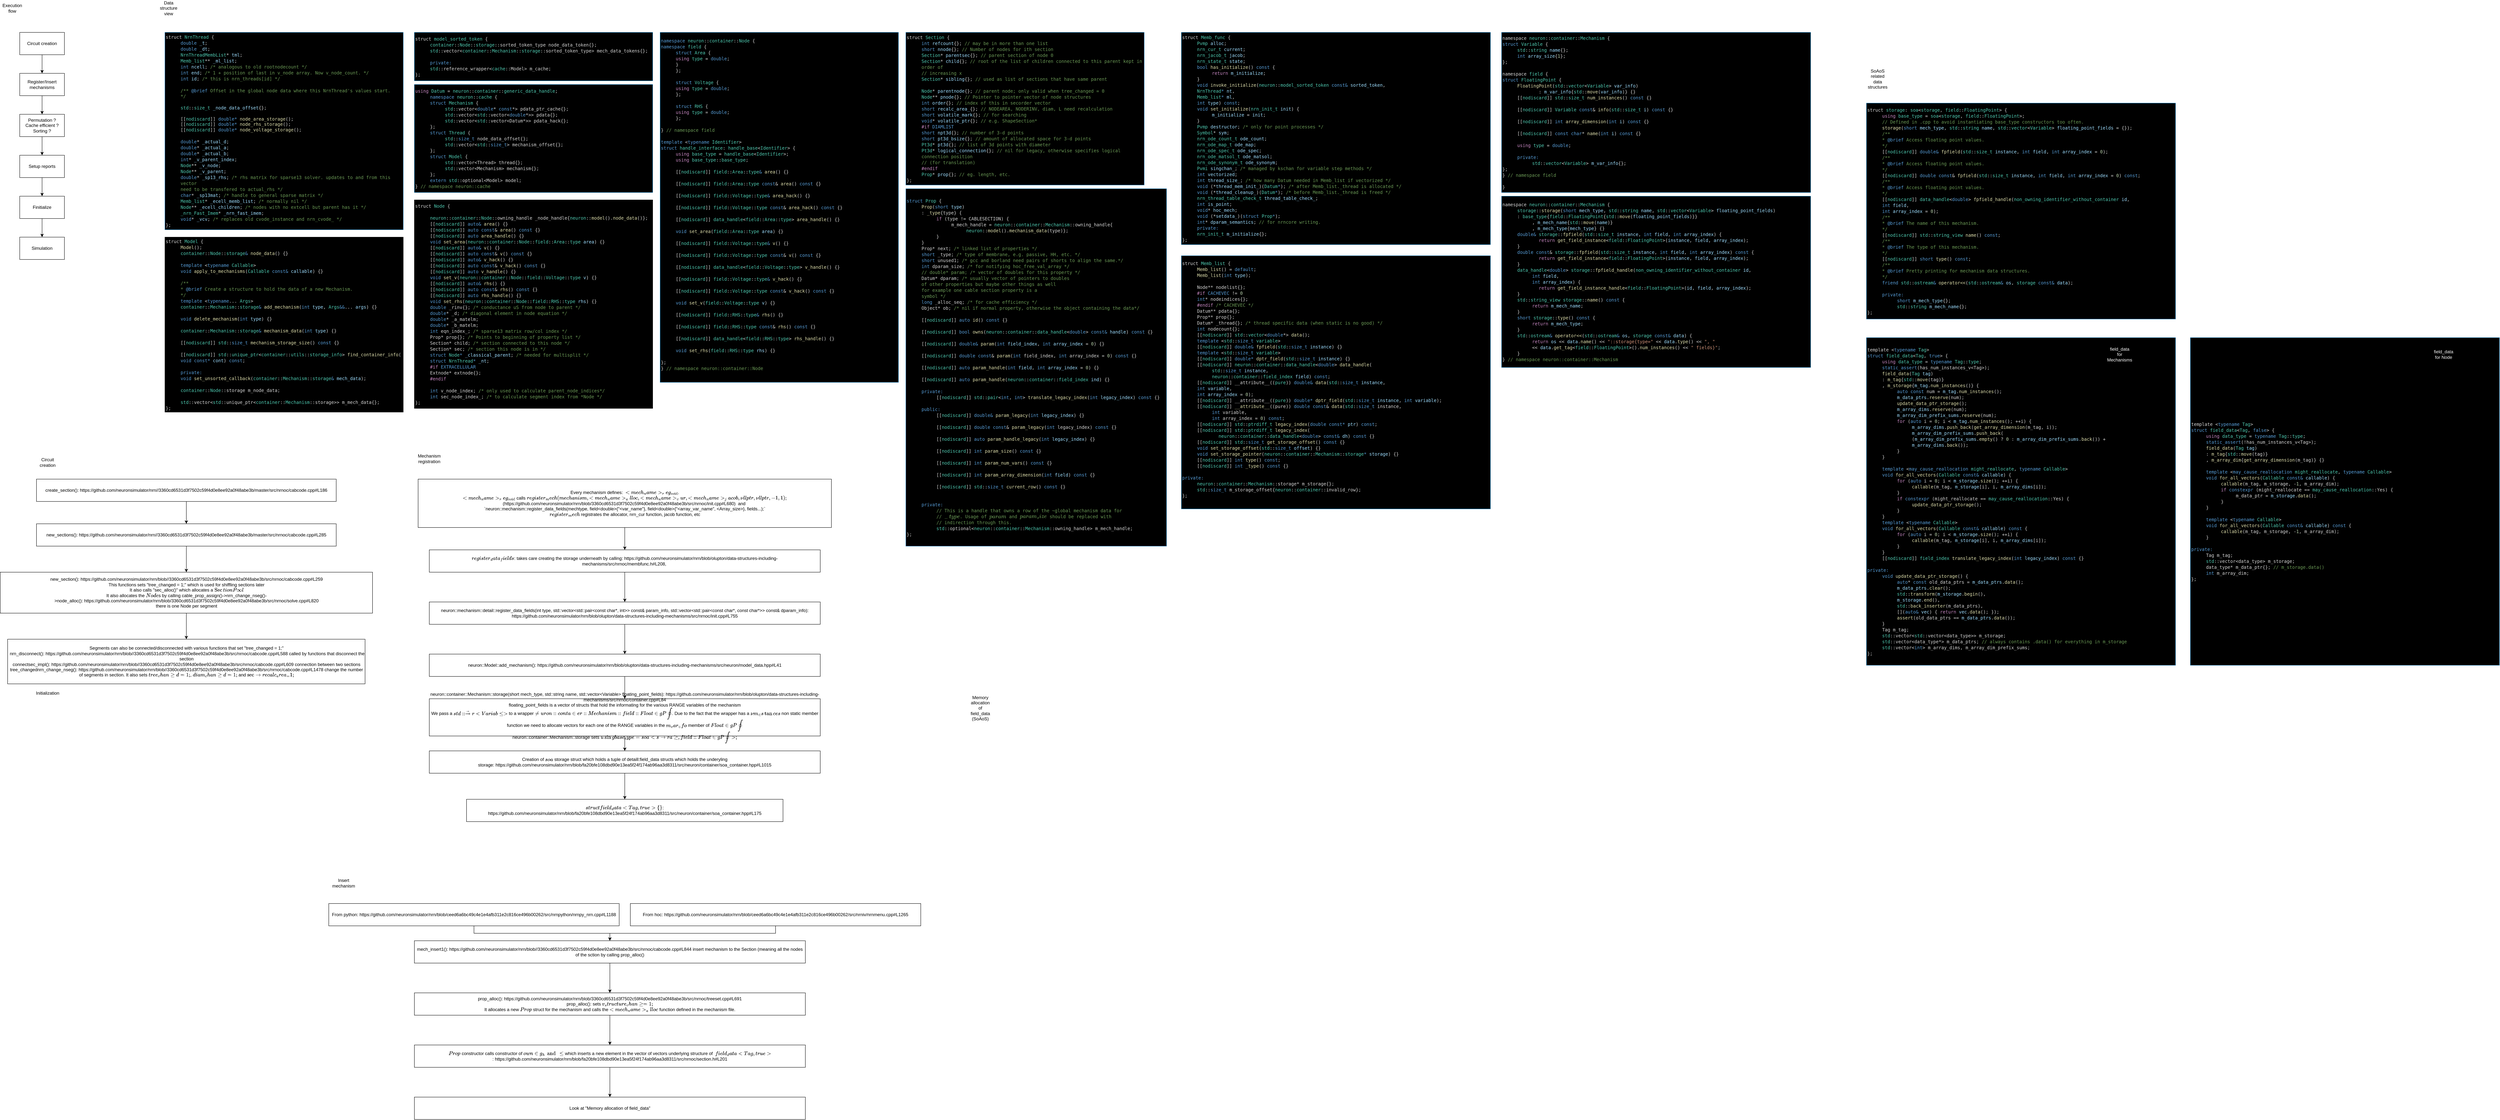 <mxfile version="20.8.16" type="device"><diagram name="Page-1" id="xSoc90a2kWAdaSTm2Sec"><mxGraphModel dx="1767" dy="2489" grid="1" gridSize="10" guides="1" tooltips="1" connect="1" arrows="1" fold="1" page="1" pageScale="1" pageWidth="1920" pageHeight="1200" math="0" shadow="0"><root><mxCell id="0"/><mxCell id="1" parent="0"/><mxCell id="ECMpqKy4F_tLlppn25Ay-1" value="Circuit creation" style="rounded=0;whiteSpace=wrap;html=1;" parent="1" vertex="1"><mxGeometry x="70" y="90" width="120" height="60" as="geometry"/></mxCell><mxCell id="ECMpqKy4F_tLlppn25Ay-2" value="Register/Insert mechanisms" style="rounded=0;whiteSpace=wrap;html=1;" parent="1" vertex="1"><mxGeometry x="70" y="200" width="120" height="60" as="geometry"/></mxCell><mxCell id="ECMpqKy4F_tLlppn25Ay-3" value="Permutation ?&lt;br&gt;Cache efficient ?&lt;br&gt;Sorting ?" style="rounded=0;whiteSpace=wrap;html=1;" parent="1" vertex="1"><mxGeometry x="70" y="310" width="120" height="60" as="geometry"/></mxCell><mxCell id="ECMpqKy4F_tLlppn25Ay-4" value="Setup reports" style="rounded=0;whiteSpace=wrap;html=1;" parent="1" vertex="1"><mxGeometry x="70" y="420" width="120" height="60" as="geometry"/></mxCell><mxCell id="ECMpqKy4F_tLlppn25Ay-5" value="Finitialize" style="rounded=0;whiteSpace=wrap;html=1;" parent="1" vertex="1"><mxGeometry x="70" y="530" width="120" height="60" as="geometry"/></mxCell><mxCell id="ECMpqKy4F_tLlppn25Ay-6" value="Simulation" style="rounded=0;whiteSpace=wrap;html=1;" parent="1" vertex="1"><mxGeometry x="70" y="640" width="120" height="60" as="geometry"/></mxCell><mxCell id="ECMpqKy4F_tLlppn25Ay-7" value="" style="endArrow=classic;html=1;rounded=0;exitX=0.5;exitY=1;exitDx=0;exitDy=0;" parent="1" source="ECMpqKy4F_tLlppn25Ay-1" target="ECMpqKy4F_tLlppn25Ay-2" edge="1"><mxGeometry width="50" height="50" relative="1" as="geometry"><mxPoint x="150" y="190" as="sourcePoint"/><mxPoint x="180" y="100" as="targetPoint"/></mxGeometry></mxCell><mxCell id="ECMpqKy4F_tLlppn25Ay-8" value="" style="endArrow=classic;html=1;rounded=0;exitX=0.5;exitY=1;exitDx=0;exitDy=0;entryX=0.5;entryY=0;entryDx=0;entryDy=0;" parent="1" source="ECMpqKy4F_tLlppn25Ay-2" target="ECMpqKy4F_tLlppn25Ay-3" edge="1"><mxGeometry width="50" height="50" relative="1" as="geometry"><mxPoint x="460" y="900" as="sourcePoint"/><mxPoint x="510" y="850" as="targetPoint"/></mxGeometry></mxCell><mxCell id="ECMpqKy4F_tLlppn25Ay-9" value="" style="endArrow=classic;html=1;rounded=0;exitX=0.5;exitY=1;exitDx=0;exitDy=0;entryX=0.5;entryY=0;entryDx=0;entryDy=0;" parent="1" source="ECMpqKy4F_tLlppn25Ay-3" target="ECMpqKy4F_tLlppn25Ay-4" edge="1"><mxGeometry width="50" height="50" relative="1" as="geometry"><mxPoint x="460" y="900" as="sourcePoint"/><mxPoint x="510" y="850" as="targetPoint"/></mxGeometry></mxCell><mxCell id="ECMpqKy4F_tLlppn25Ay-10" value="" style="endArrow=classic;html=1;rounded=0;exitX=0.5;exitY=1;exitDx=0;exitDy=0;" parent="1" source="ECMpqKy4F_tLlppn25Ay-4" target="ECMpqKy4F_tLlppn25Ay-5" edge="1"><mxGeometry width="50" height="50" relative="1" as="geometry"><mxPoint x="460" y="900" as="sourcePoint"/><mxPoint x="510" y="850" as="targetPoint"/></mxGeometry></mxCell><mxCell id="ECMpqKy4F_tLlppn25Ay-11" value="" style="endArrow=classic;html=1;rounded=0;exitX=0.5;exitY=1;exitDx=0;exitDy=0;entryX=0.5;entryY=0;entryDx=0;entryDy=0;" parent="1" source="ECMpqKy4F_tLlppn25Ay-5" target="ECMpqKy4F_tLlppn25Ay-6" edge="1"><mxGeometry width="50" height="50" relative="1" as="geometry"><mxPoint x="460" y="900" as="sourcePoint"/><mxPoint x="510" y="850" as="targetPoint"/></mxGeometry></mxCell><mxCell id="ECMpqKy4F_tLlppn25Ay-12" value="Execution flow" style="text;html=1;strokeColor=none;fillColor=none;align=center;verticalAlign=middle;whiteSpace=wrap;rounded=0;" parent="1" vertex="1"><mxGeometry x="20" y="10" width="60" height="30" as="geometry"/></mxCell><mxCell id="ECMpqKy4F_tLlppn25Ay-13" value="Data structure view" style="text;html=1;strokeColor=none;fillColor=none;align=center;verticalAlign=middle;whiteSpace=wrap;rounded=0;" parent="1" vertex="1"><mxGeometry x="440" y="10" width="60" height="30" as="geometry"/></mxCell><mxCell id="ECMpqKy4F_tLlppn25Ay-14" value="&lt;div style=&quot;font-family: &amp;quot;Droid Sans Mono&amp;quot;, &amp;quot;monospace&amp;quot;, monospace; line-height: 16px; color: rgb(212, 212, 212);&quot;&gt;&lt;div style=&quot;&quot;&gt;struct &lt;span style=&quot;color: rgb(78, 201, 176);&quot;&gt;NrnThread&lt;/span&gt; {&lt;/div&gt;&lt;/div&gt;&lt;blockquote style=&quot;margin: 0 0 0 40px; border: none; padding: 0px;&quot;&gt;&lt;div style=&quot;font-family: &amp;quot;Droid Sans Mono&amp;quot;, &amp;quot;monospace&amp;quot;, monospace; line-height: 16px; color: rgb(212, 212, 212);&quot;&gt;&lt;div style=&quot;&quot;&gt;&lt;span style=&quot;color: rgb(86, 156, 214);&quot;&gt;double&lt;/span&gt; &lt;span style=&quot;color: rgb(156, 220, 254);&quot;&gt;_t&lt;/span&gt;;&lt;/div&gt;&lt;/div&gt;&lt;div style=&quot;font-family: &amp;quot;Droid Sans Mono&amp;quot;, &amp;quot;monospace&amp;quot;, monospace; line-height: 16px; color: rgb(212, 212, 212);&quot;&gt;&lt;div style=&quot;&quot;&gt;&lt;span style=&quot;color: rgb(86, 156, 214);&quot;&gt;double&lt;/span&gt; &lt;span style=&quot;color: rgb(156, 220, 254);&quot;&gt;_dt&lt;/span&gt;;&lt;/div&gt;&lt;/div&gt;&lt;div style=&quot;font-family: &amp;quot;Droid Sans Mono&amp;quot;, &amp;quot;monospace&amp;quot;, monospace; line-height: 16px; color: rgb(212, 212, 212);&quot;&gt;&lt;div style=&quot;&quot;&gt;&lt;span style=&quot;background-color: initial; color: rgb(78, 201, 176);&quot;&gt;NrnThreadMembList&lt;/span&gt;&lt;span style=&quot;background-color: initial;&quot;&gt;* &lt;/span&gt;&lt;span style=&quot;background-color: initial; color: rgb(156, 220, 254);&quot;&gt;tml&lt;/span&gt;&lt;span style=&quot;background-color: initial;&quot;&gt;;&lt;/span&gt;&lt;/div&gt;&lt;/div&gt;&lt;div style=&quot;font-family: &amp;quot;Droid Sans Mono&amp;quot;, &amp;quot;monospace&amp;quot;, monospace; line-height: 16px; color: rgb(212, 212, 212);&quot;&gt;&lt;div style=&quot;&quot;&gt;&lt;span style=&quot;color: rgb(78, 201, 176);&quot;&gt;Memb_list&lt;/span&gt;** &lt;span style=&quot;color: rgb(156, 220, 254);&quot;&gt;_ml_list&lt;/span&gt;;&lt;/div&gt;&lt;/div&gt;&lt;div style=&quot;font-family: &amp;quot;Droid Sans Mono&amp;quot;, &amp;quot;monospace&amp;quot;, monospace; line-height: 16px; color: rgb(212, 212, 212);&quot;&gt;&lt;div style=&quot;&quot;&gt;&lt;span style=&quot;color: rgb(86, 156, 214);&quot;&gt;int&lt;/span&gt; &lt;span style=&quot;color: rgb(156, 220, 254);&quot;&gt;ncell&lt;/span&gt;;&lt;span style=&quot;color: rgb(106, 153, 85);&quot;&gt;            /* analogous to old rootnodecount */&lt;/span&gt;&lt;/div&gt;&lt;/div&gt;&lt;div style=&quot;font-family: &amp;quot;Droid Sans Mono&amp;quot;, &amp;quot;monospace&amp;quot;, monospace; line-height: 16px; color: rgb(212, 212, 212);&quot;&gt;&lt;div style=&quot;&quot;&gt;&lt;span style=&quot;color: rgb(86, 156, 214);&quot;&gt;int&lt;/span&gt; &lt;span style=&quot;color: rgb(156, 220, 254);&quot;&gt;end&lt;/span&gt;;&lt;span style=&quot;color: rgb(106, 153, 85);&quot;&gt;              /* 1 + position of last in v_node array. Now v_node_count. */&lt;/span&gt;&lt;/div&gt;&lt;/div&gt;&lt;div style=&quot;font-family: &amp;quot;Droid Sans Mono&amp;quot;, &amp;quot;monospace&amp;quot;, monospace; line-height: 16px; color: rgb(212, 212, 212);&quot;&gt;&lt;div style=&quot;&quot;&gt;&lt;span style=&quot;color: rgb(86, 156, 214);&quot;&gt;int&lt;/span&gt; &lt;span style=&quot;color: rgb(156, 220, 254);&quot;&gt;id&lt;/span&gt;;&lt;span style=&quot;color: rgb(106, 153, 85);&quot;&gt;               /* this is nrn_threads[id] */&lt;/span&gt;&lt;/div&gt;&lt;/div&gt;&lt;/blockquote&gt;&lt;div style=&quot;font-family: &amp;quot;Droid Sans Mono&amp;quot;, &amp;quot;monospace&amp;quot;, monospace; line-height: 16px; color: rgb(212, 212, 212);&quot;&gt;&lt;br&gt;&lt;/div&gt;&lt;blockquote style=&quot;margin: 0 0 0 40px; border: none; padding: 0px;&quot;&gt;&lt;div style=&quot;font-family: &amp;quot;Droid Sans Mono&amp;quot;, &amp;quot;monospace&amp;quot;, monospace; line-height: 16px; color: rgb(212, 212, 212);&quot;&gt;&lt;div style=&quot;&quot;&gt;&lt;span style=&quot;color: rgb(106, 153, 85);&quot;&gt;    /** &lt;/span&gt;&lt;span style=&quot;color: rgb(86, 156, 214);&quot;&gt;@brief&lt;/span&gt;&lt;span style=&quot;color: rgb(106, 153, 85);&quot;&gt; Offset in the global node data where this NrnThread's values start.&lt;/span&gt;&lt;/div&gt;&lt;/div&gt;&lt;span style=&quot;color: rgb(106, 153, 85); font-family: &amp;quot;Droid Sans Mono&amp;quot;, &amp;quot;monospace&amp;quot;, monospace; background-color: initial;&quot;&gt;*/&lt;/span&gt;&lt;br&gt;&lt;blockquote style=&quot;margin: 0 0 0 40px; border: none; padding: 0px;&quot;&gt;&lt;div style=&quot;font-family: &amp;quot;Droid Sans Mono&amp;quot;, &amp;quot;monospace&amp;quot;, monospace; line-height: 16px; color: rgb(212, 212, 212);&quot;&gt;&lt;div style=&quot;&quot;&gt;&lt;span style=&quot;color: rgb(106, 153, 85);&quot;&gt;&lt;br&gt;&lt;/span&gt;&lt;/div&gt;&lt;/div&gt;&lt;/blockquote&gt;&lt;div style=&quot;font-family: &amp;quot;Droid Sans Mono&amp;quot;, &amp;quot;monospace&amp;quot;, monospace; line-height: 16px; color: rgb(212, 212, 212);&quot;&gt;&lt;div style=&quot;&quot;&gt;&lt;span style=&quot;color: rgb(78, 201, 176);&quot;&gt;std&lt;/span&gt;::&lt;span style=&quot;color: rgb(78, 201, 176);&quot;&gt;size_t&lt;/span&gt; &lt;span style=&quot;color: rgb(156, 220, 254);&quot;&gt;_node_data_offset&lt;/span&gt;{};&lt;/div&gt;&lt;/div&gt;&lt;/blockquote&gt;&lt;font face=&quot;Droid Sans Mono, monospace, monospace&quot; color=&quot;#d4d4d4&quot;&gt;&lt;br&gt;&lt;/font&gt;&lt;blockquote style=&quot;margin: 0 0 0 40px; border: none; padding: 0px;&quot;&gt;&lt;span style=&quot;color: rgb(212, 212, 212); font-family: &amp;quot;Droid Sans Mono&amp;quot;, &amp;quot;monospace&amp;quot;, monospace; background-color: initial;&quot;&gt;[[&lt;/span&gt;&lt;span style=&quot;font-family: &amp;quot;Droid Sans Mono&amp;quot;, &amp;quot;monospace&amp;quot;, monospace; background-color: initial; color: rgb(78, 201, 176);&quot;&gt;nodiscard&lt;/span&gt;&lt;span style=&quot;color: rgb(212, 212, 212); font-family: &amp;quot;Droid Sans Mono&amp;quot;, &amp;quot;monospace&amp;quot;, monospace; background-color: initial;&quot;&gt;]] &lt;/span&gt;&lt;span style=&quot;font-family: &amp;quot;Droid Sans Mono&amp;quot;, &amp;quot;monospace&amp;quot;, monospace; background-color: initial; color: rgb(86, 156, 214);&quot;&gt;double*&lt;/span&gt;&lt;span style=&quot;color: rgb(212, 212, 212); font-family: &amp;quot;Droid Sans Mono&amp;quot;, &amp;quot;monospace&amp;quot;, monospace; background-color: initial;&quot;&gt; &lt;/span&gt;&lt;span style=&quot;font-family: &amp;quot;Droid Sans Mono&amp;quot;, &amp;quot;monospace&amp;quot;, monospace; background-color: initial; color: rgb(220, 220, 170);&quot;&gt;node_area_storage&lt;/span&gt;&lt;span style=&quot;color: rgb(212, 212, 212); font-family: &amp;quot;Droid Sans Mono&amp;quot;, &amp;quot;monospace&amp;quot;, monospace; background-color: initial;&quot;&gt;();&lt;br&gt;&lt;/span&gt;&lt;span style=&quot;color: rgb(212, 212, 212); font-family: &amp;quot;Droid Sans Mono&amp;quot;, &amp;quot;monospace&amp;quot;, monospace; background-color: initial;&quot;&gt;[[&lt;/span&gt;&lt;span style=&quot;font-family: &amp;quot;Droid Sans Mono&amp;quot;, &amp;quot;monospace&amp;quot;, monospace; background-color: initial; color: rgb(78, 201, 176);&quot;&gt;nodiscard&lt;/span&gt;&lt;span style=&quot;color: rgb(212, 212, 212); font-family: &amp;quot;Droid Sans Mono&amp;quot;, &amp;quot;monospace&amp;quot;, monospace; background-color: initial;&quot;&gt;]] &lt;/span&gt;&lt;span style=&quot;font-family: &amp;quot;Droid Sans Mono&amp;quot;, &amp;quot;monospace&amp;quot;, monospace; background-color: initial; color: rgb(86, 156, 214);&quot;&gt;double*&lt;/span&gt;&lt;span style=&quot;color: rgb(212, 212, 212); font-family: &amp;quot;Droid Sans Mono&amp;quot;, &amp;quot;monospace&amp;quot;, monospace; background-color: initial;&quot;&gt; &lt;/span&gt;&lt;span style=&quot;font-family: &amp;quot;Droid Sans Mono&amp;quot;, &amp;quot;monospace&amp;quot;, monospace; background-color: initial; color: rgb(220, 220, 170);&quot;&gt;node_rhs_storage&lt;/span&gt;&lt;span style=&quot;color: rgb(212, 212, 212); font-family: &amp;quot;Droid Sans Mono&amp;quot;, &amp;quot;monospace&amp;quot;, monospace; background-color: initial;&quot;&gt;();&lt;/span&gt;&lt;div style=&quot;font-family: &amp;quot;Droid Sans Mono&amp;quot;, &amp;quot;monospace&amp;quot;, monospace; line-height: 16px; color: rgb(212, 212, 212);&quot;&gt;&lt;div style=&quot;&quot;&gt;    [[&lt;span style=&quot;color: rgb(78, 201, 176);&quot;&gt;nodiscard&lt;/span&gt;]] &lt;span style=&quot;color: rgb(86, 156, 214);&quot;&gt;double*&lt;/span&gt; &lt;span style=&quot;color: rgb(220, 220, 170);&quot;&gt;node_voltage_storage&lt;/span&gt;();&lt;/div&gt;&lt;/div&gt;&lt;div style=&quot;font-family: &amp;quot;Droid Sans Mono&amp;quot;, &amp;quot;monospace&amp;quot;, monospace; line-height: 16px; color: rgb(212, 212, 212);&quot;&gt;&lt;br&gt;&lt;/div&gt;&lt;div style=&quot;font-family: &amp;quot;Droid Sans Mono&amp;quot;, &amp;quot;monospace&amp;quot;, monospace; line-height: 16px; color: rgb(212, 212, 212);&quot;&gt;&lt;div style=&quot;&quot;&gt;&lt;span style=&quot;color: rgb(86, 156, 214);&quot;&gt;double&lt;/span&gt;* &lt;span style=&quot;color: rgb(156, 220, 254);&quot;&gt;_actual_d&lt;/span&gt;;&lt;/div&gt;&lt;/div&gt;&lt;div style=&quot;font-family: &amp;quot;Droid Sans Mono&amp;quot;, &amp;quot;monospace&amp;quot;, monospace; line-height: 16px; color: rgb(212, 212, 212);&quot;&gt;&lt;div style=&quot;&quot;&gt;&lt;span style=&quot;color: rgb(86, 156, 214);&quot;&gt;double&lt;/span&gt;* &lt;span style=&quot;color: rgb(156, 220, 254);&quot;&gt;_actual_a&lt;/span&gt;;&lt;/div&gt;&lt;/div&gt;&lt;div style=&quot;font-family: &amp;quot;Droid Sans Mono&amp;quot;, &amp;quot;monospace&amp;quot;, monospace; line-height: 16px; color: rgb(212, 212, 212);&quot;&gt;&lt;div style=&quot;&quot;&gt;&lt;span style=&quot;color: rgb(86, 156, 214);&quot;&gt;double&lt;/span&gt;* &lt;span style=&quot;color: rgb(156, 220, 254);&quot;&gt;_actual_b&lt;/span&gt;;&lt;/div&gt;&lt;/div&gt;&lt;div style=&quot;font-family: &amp;quot;Droid Sans Mono&amp;quot;, &amp;quot;monospace&amp;quot;, monospace; line-height: 16px; color: rgb(212, 212, 212);&quot;&gt;&lt;div style=&quot;&quot;&gt;&lt;span style=&quot;color: rgb(86, 156, 214);&quot;&gt;int&lt;/span&gt;* &lt;span style=&quot;color: rgb(156, 220, 254);&quot;&gt;_v_parent_index&lt;/span&gt;;&lt;/div&gt;&lt;/div&gt;&lt;div style=&quot;font-family: &amp;quot;Droid Sans Mono&amp;quot;, &amp;quot;monospace&amp;quot;, monospace; line-height: 16px; color: rgb(212, 212, 212);&quot;&gt;&lt;div style=&quot;&quot;&gt;&lt;span style=&quot;color: rgb(78, 201, 176);&quot;&gt;Node&lt;/span&gt;** &lt;span style=&quot;color: rgb(156, 220, 254);&quot;&gt;_v_node&lt;/span&gt;;&lt;/div&gt;&lt;/div&gt;&lt;div style=&quot;font-family: &amp;quot;Droid Sans Mono&amp;quot;, &amp;quot;monospace&amp;quot;, monospace; line-height: 16px; color: rgb(212, 212, 212);&quot;&gt;&lt;div style=&quot;&quot;&gt;&lt;span style=&quot;color: rgb(78, 201, 176);&quot;&gt;Node&lt;/span&gt;** &lt;span style=&quot;color: rgb(156, 220, 254);&quot;&gt;_v_parent&lt;/span&gt;;&lt;/div&gt;&lt;/div&gt;&lt;div style=&quot;font-family: &amp;quot;Droid Sans Mono&amp;quot;, &amp;quot;monospace&amp;quot;, monospace; line-height: 16px; color: rgb(212, 212, 212);&quot;&gt;&lt;div style=&quot;&quot;&gt;&lt;span style=&quot;color: rgb(86, 156, 214);&quot;&gt;double&lt;/span&gt;* &lt;span style=&quot;color: rgb(156, 220, 254);&quot;&gt;_sp13_rhs&lt;/span&gt;;&lt;span style=&quot;color: rgb(106, 153, 85);&quot;&gt;           /* rhs matrix for sparse13 solver. updates to and from this vector&lt;/span&gt;&lt;/div&gt;&lt;/div&gt;&lt;div style=&quot;font-family: &amp;quot;Droid Sans Mono&amp;quot;, &amp;quot;monospace&amp;quot;, monospace; line-height: 16px; color: rgb(212, 212, 212);&quot;&gt;&lt;div style=&quot;&quot;&gt;&lt;span style=&quot;color: rgb(106, 153, 85);&quot;&gt;                                    need to be transfered to actual_rhs */&lt;/span&gt;&lt;/div&gt;&lt;/div&gt;&lt;div style=&quot;font-family: &amp;quot;Droid Sans Mono&amp;quot;, &amp;quot;monospace&amp;quot;, monospace; line-height: 16px; color: rgb(212, 212, 212);&quot;&gt;&lt;div style=&quot;&quot;&gt;&lt;span style=&quot;color: rgb(86, 156, 214);&quot;&gt;char&lt;/span&gt;* &lt;span style=&quot;color: rgb(156, 220, 254);&quot;&gt;_sp13mat&lt;/span&gt;;&lt;span style=&quot;color: rgb(106, 153, 85);&quot;&gt;              /* handle to general sparse matrix */&lt;/span&gt;&lt;/div&gt;&lt;/div&gt;&lt;div style=&quot;font-family: &amp;quot;Droid Sans Mono&amp;quot;, &amp;quot;monospace&amp;quot;, monospace; line-height: 16px; color: rgb(212, 212, 212);&quot;&gt;&lt;div style=&quot;&quot;&gt;&lt;span style=&quot;color: rgb(78, 201, 176);&quot;&gt;Memb_list&lt;/span&gt;* &lt;span style=&quot;color: rgb(156, 220, 254);&quot;&gt;_ecell_memb_list&lt;/span&gt;;&lt;span style=&quot;color: rgb(106, 153, 85);&quot;&gt; /* normally nil */&lt;/span&gt;&lt;/div&gt;&lt;/div&gt;&lt;div style=&quot;font-family: &amp;quot;Droid Sans Mono&amp;quot;, &amp;quot;monospace&amp;quot;, monospace; line-height: 16px; color: rgb(212, 212, 212);&quot;&gt;&lt;div style=&quot;&quot;&gt;&lt;span style=&quot;color: rgb(78, 201, 176);&quot;&gt;Node&lt;/span&gt;** &lt;span style=&quot;color: rgb(156, 220, 254);&quot;&gt;_ecell_children&lt;/span&gt;;&lt;span style=&quot;color: rgb(106, 153, 85);&quot;&gt;      /* nodes with no extcell but parent has it */&lt;/span&gt;&lt;/div&gt;&lt;/div&gt;&lt;div style=&quot;font-family: &amp;quot;Droid Sans Mono&amp;quot;, &amp;quot;monospace&amp;quot;, monospace; line-height: 16px; color: rgb(212, 212, 212);&quot;&gt;&lt;div style=&quot;&quot;&gt;&lt;span style=&quot;color: rgb(78, 201, 176);&quot;&gt;_nrn_Fast_Imem&lt;/span&gt;* &lt;span style=&quot;color: rgb(156, 220, 254);&quot;&gt;_nrn_fast_imem&lt;/span&gt;;&lt;/div&gt;&lt;/div&gt;&lt;div style=&quot;font-family: &amp;quot;Droid Sans Mono&amp;quot;, &amp;quot;monospace&amp;quot;, monospace; line-height: 16px; color: rgb(212, 212, 212);&quot;&gt;&lt;div style=&quot;&quot;&gt;&lt;span style=&quot;color: rgb(86, 156, 214);&quot;&gt;void&lt;/span&gt;* &lt;span style=&quot;color: rgb(156, 220, 254);&quot;&gt;_vcv&lt;/span&gt;;&lt;span style=&quot;color: rgb(106, 153, 85);&quot;&gt; /* replaces old cvode_instance and nrn_cvode_ */&lt;/span&gt;&lt;/div&gt;&lt;/div&gt;&lt;/blockquote&gt;&lt;div style=&quot;font-family: &amp;quot;Droid Sans Mono&amp;quot;, &amp;quot;monospace&amp;quot;, monospace; line-height: 16px; color: rgb(212, 212, 212);&quot;&gt;&lt;div style=&quot;&quot;&gt;};&lt;/div&gt;&lt;/div&gt;" style="rounded=0;whiteSpace=wrap;html=1;align=left;fillColor=#000000;fontColor=#ffffff;strokeColor=#006EAF;" parent="1" vertex="1"><mxGeometry x="460" y="90" width="640" height="530" as="geometry"/></mxCell><mxCell id="ECMpqKy4F_tLlppn25Ay-16" value="&lt;div style=&quot;line-height: 16px; font-family: &amp;quot;Droid Sans Mono&amp;quot;, &amp;quot;monospace&amp;quot;, monospace; color: rgb(212, 212, 212);&quot;&gt;&lt;div style=&quot;&quot;&gt;&lt;div style=&quot;line-height: 16px;&quot;&gt;&lt;div style=&quot;&quot;&gt;struct &lt;span style=&quot;color: rgb(78, 201, 176);&quot;&gt;Model&lt;/span&gt; {&lt;/div&gt;&lt;/div&gt;&lt;/div&gt;&lt;/div&gt;&lt;blockquote style=&quot;margin: 0 0 0 40px; border: none; padding: 0px;&quot;&gt;&lt;div style=&quot;line-height: 16px; font-family: &amp;quot;Droid Sans Mono&amp;quot;, &amp;quot;monospace&amp;quot;, monospace; color: rgb(212, 212, 212);&quot;&gt;&lt;div style=&quot;&quot;&gt;&lt;div style=&quot;line-height: 16px;&quot;&gt;&lt;div style=&quot;&quot;&gt;&lt;span style=&quot;color: #dcdcaa;&quot;&gt;Model&lt;/span&gt;();&lt;/div&gt;&lt;/div&gt;&lt;/div&gt;&lt;/div&gt;&lt;div style=&quot;line-height: 16px; font-family: &amp;quot;Droid Sans Mono&amp;quot;, &amp;quot;monospace&amp;quot;, monospace; color: rgb(212, 212, 212);&quot;&gt;&lt;div style=&quot;&quot;&gt;&lt;div style=&quot;line-height: 16px;&quot;&gt;&lt;div style=&quot;&quot;&gt;&lt;span style=&quot;color: #4ec9b0;&quot;&gt;container&lt;/span&gt;::&lt;span style=&quot;color: #4ec9b0;&quot;&gt;Node&lt;/span&gt;::&lt;span style=&quot;color: #4ec9b0;&quot;&gt;storage&lt;/span&gt;&lt;span style=&quot;color: #569cd6;&quot;&gt;&amp;amp;&lt;/span&gt; &lt;span style=&quot;color: #dcdcaa;&quot;&gt;node_data&lt;/span&gt;() {&lt;span style=&quot;background-color: initial;&quot;&gt;}&lt;/span&gt;&lt;/div&gt;&lt;/div&gt;&lt;/div&gt;&lt;/div&gt;&lt;/blockquote&gt;&lt;blockquote style=&quot;margin: 0 0 0 40px; border: none; padding: 0px;&quot;&gt;&lt;div style=&quot;line-height: 16px; font-family: &amp;quot;Droid Sans Mono&amp;quot;, &amp;quot;monospace&amp;quot;, monospace; color: rgb(212, 212, 212);&quot;&gt;&lt;div style=&quot;&quot;&gt;&lt;div style=&quot;line-height: 16px;&quot;&gt;&lt;div style=&quot;&quot;&gt;&lt;br&gt;&lt;/div&gt;&lt;/div&gt;&lt;/div&gt;&lt;/div&gt;&lt;div style=&quot;line-height: 16px; font-family: &amp;quot;Droid Sans Mono&amp;quot;, &amp;quot;monospace&amp;quot;, monospace; color: rgb(212, 212, 212);&quot;&gt;&lt;div style=&quot;&quot;&gt;&lt;div style=&quot;line-height: 16px;&quot;&gt;&lt;div style=&quot;&quot;&gt;&lt;span style=&quot;color: #569cd6;&quot;&gt;template&lt;/span&gt; &amp;lt;&lt;span style=&quot;color: #569cd6;&quot;&gt;typename&lt;/span&gt; &lt;span style=&quot;color: #4ec9b0;&quot;&gt;Callable&lt;/span&gt;&amp;gt;&lt;/div&gt;&lt;/div&gt;&lt;/div&gt;&lt;/div&gt;&lt;div style=&quot;line-height: 16px; font-family: &amp;quot;Droid Sans Mono&amp;quot;, &amp;quot;monospace&amp;quot;, monospace; color: rgb(212, 212, 212);&quot;&gt;&lt;div style=&quot;&quot;&gt;&lt;div style=&quot;line-height: 16px;&quot;&gt;&lt;div style=&quot;&quot;&gt;&lt;span style=&quot;color: #569cd6;&quot;&gt;void&lt;/span&gt; &lt;span style=&quot;color: #dcdcaa;&quot;&gt;apply_to_mechanisms&lt;/span&gt;(&lt;span style=&quot;color: #4ec9b0;&quot;&gt;Callable&lt;/span&gt; &lt;span style=&quot;color: #569cd6;&quot;&gt;const&amp;amp;&lt;/span&gt; &lt;span style=&quot;color: #9cdcfe;&quot;&gt;callable&lt;/span&gt;) {&lt;span style=&quot;background-color: initial;&quot;&gt;}&lt;/span&gt;&lt;/div&gt;&lt;/div&gt;&lt;/div&gt;&lt;/div&gt;&lt;/blockquote&gt;&lt;div style=&quot;line-height: 16px; font-family: &amp;quot;Droid Sans Mono&amp;quot;, &amp;quot;monospace&amp;quot;, monospace; color: rgb(212, 212, 212);&quot;&gt;&lt;div style=&quot;&quot;&gt;&lt;div style=&quot;line-height: 16px;&quot;&gt;&lt;br&gt;&lt;/div&gt;&lt;/div&gt;&lt;/div&gt;&lt;blockquote style=&quot;margin: 0 0 0 40px; border: none; padding: 0px;&quot;&gt;&lt;div style=&quot;line-height: 16px; font-family: &amp;quot;Droid Sans Mono&amp;quot;, &amp;quot;monospace&amp;quot;, monospace; color: rgb(212, 212, 212);&quot;&gt;&lt;div style=&quot;&quot;&gt;&lt;div style=&quot;line-height: 16px;&quot;&gt;&lt;div style=&quot;&quot;&gt;&lt;span style=&quot;color: #6a9955;&quot;&gt;    /**&lt;/span&gt;&lt;/div&gt;&lt;/div&gt;&lt;/div&gt;&lt;/div&gt;&lt;div style=&quot;line-height: 16px; font-family: &amp;quot;Droid Sans Mono&amp;quot;, &amp;quot;monospace&amp;quot;, monospace; color: rgb(212, 212, 212);&quot;&gt;&lt;div style=&quot;&quot;&gt;&lt;div style=&quot;line-height: 16px;&quot;&gt;&lt;div style=&quot;&quot;&gt;&lt;span style=&quot;color: #6a9955;&quot;&gt;     * &lt;/span&gt;&lt;span style=&quot;color: #569cd6;&quot;&gt;@brief&lt;/span&gt;&lt;span style=&quot;color: #6a9955;&quot;&gt; Create a structure to hold the data of a new Mechanism.&lt;/span&gt;&lt;/div&gt;&lt;/div&gt;&lt;/div&gt;&lt;/div&gt;&lt;div style=&quot;line-height: 16px; font-family: &amp;quot;Droid Sans Mono&amp;quot;, &amp;quot;monospace&amp;quot;, monospace; color: rgb(212, 212, 212);&quot;&gt;&lt;div style=&quot;&quot;&gt;&lt;div style=&quot;line-height: 16px;&quot;&gt;&lt;div style=&quot;&quot;&gt;&lt;span style=&quot;color: #6a9955;&quot;&gt;     */&lt;/span&gt;&lt;/div&gt;&lt;/div&gt;&lt;/div&gt;&lt;/div&gt;&lt;div style=&quot;line-height: 16px; font-family: &amp;quot;Droid Sans Mono&amp;quot;, &amp;quot;monospace&amp;quot;, monospace; color: rgb(212, 212, 212);&quot;&gt;&lt;div style=&quot;&quot;&gt;&lt;div style=&quot;line-height: 16px;&quot;&gt;&lt;div style=&quot;&quot;&gt;&lt;span style=&quot;color: #569cd6;&quot;&gt;template&lt;/span&gt; &amp;lt;&lt;span style=&quot;color: #569cd6;&quot;&gt;typename&lt;/span&gt;... &lt;span style=&quot;color: #4ec9b0;&quot;&gt;Args&lt;/span&gt;&amp;gt;&lt;/div&gt;&lt;/div&gt;&lt;/div&gt;&lt;/div&gt;&lt;div style=&quot;line-height: 16px; font-family: &amp;quot;Droid Sans Mono&amp;quot;, &amp;quot;monospace&amp;quot;, monospace; color: rgb(212, 212, 212);&quot;&gt;&lt;div style=&quot;&quot;&gt;&lt;div style=&quot;line-height: 16px;&quot;&gt;&lt;div style=&quot;&quot;&gt;&lt;span style=&quot;color: #4ec9b0;&quot;&gt;container&lt;/span&gt;::&lt;span style=&quot;color: #4ec9b0;&quot;&gt;Mechanism&lt;/span&gt;::&lt;span style=&quot;color: #4ec9b0;&quot;&gt;storage&lt;/span&gt;&lt;span style=&quot;color: #569cd6;&quot;&gt;&amp;amp;&lt;/span&gt; &lt;span style=&quot;color: #dcdcaa;&quot;&gt;add_mechanism&lt;/span&gt;(&lt;span style=&quot;color: #569cd6;&quot;&gt;int&lt;/span&gt; &lt;span style=&quot;color: #9cdcfe;&quot;&gt;type&lt;/span&gt;, &lt;span style=&quot;color: #4ec9b0;&quot;&gt;Args&lt;/span&gt;&lt;span style=&quot;color: #569cd6;&quot;&gt;&amp;amp;&amp;amp;&lt;/span&gt;... &lt;span style=&quot;color: #9cdcfe;&quot;&gt;args&lt;/span&gt;) {&lt;span style=&quot;background-color: initial;&quot;&gt;}&lt;/span&gt;&lt;/div&gt;&lt;/div&gt;&lt;/div&gt;&lt;/div&gt;&lt;/blockquote&gt;&lt;blockquote style=&quot;margin: 0 0 0 40px; border: none; padding: 0px;&quot;&gt;&lt;div style=&quot;line-height: 16px; font-family: &amp;quot;Droid Sans Mono&amp;quot;, &amp;quot;monospace&amp;quot;, monospace; color: rgb(212, 212, 212);&quot;&gt;&lt;div style=&quot;&quot;&gt;&lt;div style=&quot;line-height: 16px;&quot;&gt;&lt;div style=&quot;&quot;&gt;&lt;br&gt;&lt;/div&gt;&lt;/div&gt;&lt;/div&gt;&lt;/div&gt;&lt;div style=&quot;line-height: 16px; font-family: &amp;quot;Droid Sans Mono&amp;quot;, &amp;quot;monospace&amp;quot;, monospace; color: rgb(212, 212, 212);&quot;&gt;&lt;div style=&quot;&quot;&gt;&lt;div style=&quot;line-height: 16px;&quot;&gt;&lt;div style=&quot;&quot;&gt;&lt;span style=&quot;color: #569cd6;&quot;&gt;void&lt;/span&gt; &lt;span style=&quot;color: #dcdcaa;&quot;&gt;delete_mechanism&lt;/span&gt;(&lt;span style=&quot;color: #569cd6;&quot;&gt;int&lt;/span&gt; &lt;span style=&quot;color: #9cdcfe;&quot;&gt;type&lt;/span&gt;) {&lt;span style=&quot;background-color: initial;&quot;&gt;}&lt;/span&gt;&lt;/div&gt;&lt;/div&gt;&lt;/div&gt;&lt;/div&gt;&lt;/blockquote&gt;&lt;blockquote style=&quot;margin: 0 0 0 40px; border: none; padding: 0px;&quot;&gt;&lt;div style=&quot;line-height: 16px; font-family: &amp;quot;Droid Sans Mono&amp;quot;, &amp;quot;monospace&amp;quot;, monospace; color: rgb(212, 212, 212);&quot;&gt;&lt;div style=&quot;&quot;&gt;&lt;div style=&quot;line-height: 16px;&quot;&gt;&lt;div style=&quot;&quot;&gt;&lt;br&gt;&lt;/div&gt;&lt;/div&gt;&lt;/div&gt;&lt;/div&gt;&lt;div style=&quot;line-height: 16px; font-family: &amp;quot;Droid Sans Mono&amp;quot;, &amp;quot;monospace&amp;quot;, monospace; color: rgb(212, 212, 212);&quot;&gt;&lt;div style=&quot;&quot;&gt;&lt;div style=&quot;line-height: 16px;&quot;&gt;&lt;div style=&quot;&quot;&gt;&lt;span style=&quot;color: #4ec9b0;&quot;&gt;container&lt;/span&gt;::&lt;span style=&quot;color: #4ec9b0;&quot;&gt;Mechanism&lt;/span&gt;::&lt;span style=&quot;color: #4ec9b0;&quot;&gt;storage&lt;/span&gt;&lt;span style=&quot;color: #569cd6;&quot;&gt;&amp;amp;&lt;/span&gt; &lt;span style=&quot;color: #dcdcaa;&quot;&gt;mechanism_data&lt;/span&gt;(&lt;span style=&quot;color: #569cd6;&quot;&gt;int&lt;/span&gt; &lt;span style=&quot;color: #9cdcfe;&quot;&gt;type&lt;/span&gt;) {&lt;span style=&quot;background-color: initial;&quot;&gt;}&lt;/span&gt;&lt;/div&gt;&lt;/div&gt;&lt;/div&gt;&lt;/div&gt;&lt;/blockquote&gt;&lt;blockquote style=&quot;margin: 0 0 0 40px; border: none; padding: 0px;&quot;&gt;&lt;div style=&quot;line-height: 16px; font-family: &amp;quot;Droid Sans Mono&amp;quot;, &amp;quot;monospace&amp;quot;, monospace; color: rgb(212, 212, 212);&quot;&gt;&lt;div style=&quot;&quot;&gt;&lt;div style=&quot;line-height: 16px;&quot;&gt;&lt;br&gt;&lt;/div&gt;&lt;/div&gt;&lt;/div&gt;&lt;div style=&quot;line-height: 16px; font-family: &amp;quot;Droid Sans Mono&amp;quot;, &amp;quot;monospace&amp;quot;, monospace; color: rgb(212, 212, 212);&quot;&gt;&lt;div style=&quot;&quot;&gt;&lt;div style=&quot;line-height: 16px;&quot;&gt;&lt;div style=&quot;&quot;&gt;    [[&lt;span style=&quot;color: #4ec9b0;&quot;&gt;nodiscard&lt;/span&gt;]] &lt;span style=&quot;color: #4ec9b0;&quot;&gt;std&lt;/span&gt;::&lt;span style=&quot;color: #569cd6;&quot;&gt;size_t&lt;/span&gt; &lt;span style=&quot;color: #dcdcaa;&quot;&gt;mechanism_storage_size&lt;/span&gt;() &lt;span style=&quot;color: #569cd6;&quot;&gt;const&lt;/span&gt; {&lt;span style=&quot;background-color: initial;&quot;&gt;}&lt;/span&gt;&lt;/div&gt;&lt;/div&gt;&lt;/div&gt;&lt;/div&gt;&lt;/blockquote&gt;&lt;blockquote style=&quot;margin: 0 0 0 40px; border: none; padding: 0px;&quot;&gt;&lt;div style=&quot;line-height: 16px; font-family: &amp;quot;Droid Sans Mono&amp;quot;, &amp;quot;monospace&amp;quot;, monospace; color: rgb(212, 212, 212);&quot;&gt;&lt;div style=&quot;&quot;&gt;&lt;div style=&quot;line-height: 16px;&quot;&gt;&lt;div style=&quot;&quot;&gt;&lt;br&gt;&lt;/div&gt;&lt;/div&gt;&lt;/div&gt;&lt;/div&gt;&lt;div style=&quot;line-height: 16px; font-family: &amp;quot;Droid Sans Mono&amp;quot;, &amp;quot;monospace&amp;quot;, monospace; color: rgb(212, 212, 212);&quot;&gt;&lt;div style=&quot;&quot;&gt;&lt;div style=&quot;line-height: 16px;&quot;&gt;&lt;div style=&quot;&quot;&gt;    [[&lt;span style=&quot;color: #4ec9b0;&quot;&gt;nodiscard&lt;/span&gt;]] &lt;span style=&quot;color: #4ec9b0;&quot;&gt;std&lt;/span&gt;::&lt;span style=&quot;color: #4ec9b0;&quot;&gt;unique_ptr&lt;/span&gt;&amp;lt;&lt;span style=&quot;color: #4ec9b0;&quot;&gt;container&lt;/span&gt;::&lt;span style=&quot;color: #4ec9b0;&quot;&gt;utils&lt;/span&gt;::&lt;span style=&quot;color: #4ec9b0;&quot;&gt;storage_info&lt;/span&gt;&amp;gt; &lt;span style=&quot;color: #dcdcaa;&quot;&gt;find_container_info&lt;/span&gt;(&lt;/div&gt;&lt;/div&gt;&lt;/div&gt;&lt;/div&gt;&lt;div style=&quot;line-height: 16px; font-family: &amp;quot;Droid Sans Mono&amp;quot;, &amp;quot;monospace&amp;quot;, monospace; color: rgb(212, 212, 212);&quot;&gt;&lt;div style=&quot;&quot;&gt;&lt;div style=&quot;line-height: 16px;&quot;&gt;&lt;div style=&quot;&quot;&gt;&lt;span style=&quot;color: #569cd6;&quot;&gt;void&lt;/span&gt; &lt;span style=&quot;color: #569cd6;&quot;&gt;const*&lt;/span&gt; &lt;span style=&quot;color: #9cdcfe;&quot;&gt;cont&lt;/span&gt;) &lt;span style=&quot;color: #569cd6;&quot;&gt;const&lt;/span&gt;;&lt;/div&gt;&lt;/div&gt;&lt;/div&gt;&lt;/div&gt;&lt;/blockquote&gt;&lt;div style=&quot;line-height: 16px; font-family: &amp;quot;Droid Sans Mono&amp;quot;, &amp;quot;monospace&amp;quot;, monospace; color: rgb(212, 212, 212);&quot;&gt;&lt;div style=&quot;&quot;&gt;&lt;div style=&quot;line-height: 16px;&quot;&gt;&lt;br&gt;&lt;/div&gt;&lt;/div&gt;&lt;/div&gt;&lt;blockquote style=&quot;margin: 0 0 0 40px; border: none; padding: 0px;&quot;&gt;&lt;div style=&quot;line-height: 16px; font-family: &amp;quot;Droid Sans Mono&amp;quot;, &amp;quot;monospace&amp;quot;, monospace; color: rgb(212, 212, 212);&quot;&gt;&lt;div style=&quot;&quot;&gt;&lt;div style=&quot;line-height: 16px;&quot;&gt;&lt;div style=&quot;&quot;&gt;&lt;span style=&quot;color: #569cd6;&quot;&gt;private:&lt;/span&gt;&lt;/div&gt;&lt;/div&gt;&lt;/div&gt;&lt;/div&gt;&lt;div style=&quot;line-height: 16px; font-family: &amp;quot;Droid Sans Mono&amp;quot;, &amp;quot;monospace&amp;quot;, monospace; color: rgb(212, 212, 212);&quot;&gt;&lt;div style=&quot;&quot;&gt;&lt;div style=&quot;line-height: 16px;&quot;&gt;&lt;div style=&quot;&quot;&gt;&lt;span style=&quot;color: #569cd6;&quot;&gt;void&lt;/span&gt; &lt;span style=&quot;color: #dcdcaa;&quot;&gt;set_unsorted_callback&lt;/span&gt;(&lt;span style=&quot;color: #4ec9b0;&quot;&gt;container&lt;/span&gt;::&lt;span style=&quot;color: #4ec9b0;&quot;&gt;Mechanism&lt;/span&gt;::&lt;span style=&quot;color: #4ec9b0;&quot;&gt;storage&lt;/span&gt;&lt;span style=&quot;color: #569cd6;&quot;&gt;&amp;amp;&lt;/span&gt; &lt;span style=&quot;color: #9cdcfe;&quot;&gt;mech_data&lt;/span&gt;);&lt;/div&gt;&lt;/div&gt;&lt;/div&gt;&lt;/div&gt;&lt;/blockquote&gt;&lt;blockquote style=&quot;margin: 0 0 0 40px; border: none; padding: 0px;&quot;&gt;&lt;div style=&quot;line-height: 16px; font-family: &amp;quot;Droid Sans Mono&amp;quot;, &amp;quot;monospace&amp;quot;, monospace; color: rgb(212, 212, 212);&quot;&gt;&lt;div style=&quot;&quot;&gt;&lt;div style=&quot;line-height: 16px;&quot;&gt;&lt;div style=&quot;&quot;&gt;&lt;br&gt;&lt;/div&gt;&lt;/div&gt;&lt;/div&gt;&lt;/div&gt;&lt;div style=&quot;line-height: 16px; font-family: &amp;quot;Droid Sans Mono&amp;quot;, &amp;quot;monospace&amp;quot;, monospace; color: rgb(212, 212, 212);&quot;&gt;&lt;div style=&quot;&quot;&gt;&lt;div style=&quot;line-height: 16px;&quot;&gt;&lt;div style=&quot;&quot;&gt;&lt;span style=&quot;color: #4ec9b0;&quot;&gt;container&lt;/span&gt;::&lt;span style=&quot;color: #4ec9b0;&quot;&gt;Node&lt;/span&gt;::storage m_node_data;&lt;/div&gt;&lt;/div&gt;&lt;/div&gt;&lt;/div&gt;&lt;/blockquote&gt;&lt;blockquote style=&quot;margin: 0 0 0 40px; border: none; padding: 0px;&quot;&gt;&lt;div style=&quot;line-height: 16px; font-family: &amp;quot;Droid Sans Mono&amp;quot;, &amp;quot;monospace&amp;quot;, monospace; color: rgb(212, 212, 212);&quot;&gt;&lt;div style=&quot;&quot;&gt;&lt;div style=&quot;line-height: 16px;&quot;&gt;&lt;div style=&quot;&quot;&gt;&lt;br&gt;&lt;/div&gt;&lt;/div&gt;&lt;/div&gt;&lt;/div&gt;&lt;div style=&quot;line-height: 16px; font-family: &amp;quot;Droid Sans Mono&amp;quot;, &amp;quot;monospace&amp;quot;, monospace; color: rgb(212, 212, 212);&quot;&gt;&lt;div style=&quot;&quot;&gt;&lt;div style=&quot;line-height: 16px;&quot;&gt;&lt;div style=&quot;&quot;&gt;&lt;span style=&quot;color: #4ec9b0;&quot;&gt;std&lt;/span&gt;::vector&amp;lt;&lt;span style=&quot;color: #4ec9b0;&quot;&gt;std&lt;/span&gt;::unique_ptr&amp;lt;&lt;span style=&quot;color: #4ec9b0;&quot;&gt;container&lt;/span&gt;::&lt;span style=&quot;color: #4ec9b0;&quot;&gt;Mechanism&lt;/span&gt;::storage&amp;gt;&amp;gt; m_mech_data{};&lt;/div&gt;&lt;/div&gt;&lt;/div&gt;&lt;/div&gt;&lt;/blockquote&gt;&lt;div style=&quot;line-height: 16px; font-family: &amp;quot;Droid Sans Mono&amp;quot;, &amp;quot;monospace&amp;quot;, monospace; color: rgb(212, 212, 212);&quot;&gt;&lt;div style=&quot;&quot;&gt;&lt;div style=&quot;line-height: 16px;&quot;&gt;&lt;div style=&quot;&quot;&gt;};&lt;/div&gt;&lt;/div&gt;&lt;/div&gt;&lt;/div&gt;" style="rounded=0;whiteSpace=wrap;html=1;align=left;fillColor=#000000;" parent="1" vertex="1"><mxGeometry x="460" y="640" width="640" height="470" as="geometry"/></mxCell><mxCell id="ECMpqKy4F_tLlppn25Ay-17" value="&lt;div style=&quot;font-family: &amp;quot;Droid Sans Mono&amp;quot;, &amp;quot;monospace&amp;quot;, monospace; line-height: 16px; color: rgb(212, 212, 212);&quot;&gt;&lt;div style=&quot;&quot;&gt;&lt;div style=&quot;line-height: 16px;&quot;&gt;&lt;div style=&quot;&quot;&gt;struct &lt;span style=&quot;color: rgb(78, 201, 176);&quot;&gt;model_sorted_token&lt;/span&gt; {&lt;/div&gt;&lt;/div&gt;&lt;/div&gt;&lt;/div&gt;&lt;blockquote style=&quot;margin: 0 0 0 40px; border: none; padding: 0px;&quot;&gt;&lt;div style=&quot;font-family: &amp;quot;Droid Sans Mono&amp;quot;, &amp;quot;monospace&amp;quot;, monospace; line-height: 16px; color: rgb(212, 212, 212);&quot;&gt;&lt;div style=&quot;&quot;&gt;&lt;div style=&quot;line-height: 16px;&quot;&gt;&lt;div style=&quot;&quot;&gt;&lt;span style=&quot;color: #4ec9b0;&quot;&gt;container&lt;/span&gt;::&lt;span style=&quot;color: #4ec9b0;&quot;&gt;Node&lt;/span&gt;::&lt;span style=&quot;color: #4ec9b0;&quot;&gt;storage&lt;/span&gt;::sorted_token_type node_data_token{};&lt;/div&gt;&lt;/div&gt;&lt;/div&gt;&lt;/div&gt;&lt;div style=&quot;font-family: &amp;quot;Droid Sans Mono&amp;quot;, &amp;quot;monospace&amp;quot;, monospace; line-height: 16px; color: rgb(212, 212, 212);&quot;&gt;&lt;div style=&quot;&quot;&gt;&lt;div style=&quot;line-height: 16px;&quot;&gt;&lt;div style=&quot;&quot;&gt;&lt;span style=&quot;color: #4ec9b0;&quot;&gt;std&lt;/span&gt;::vector&amp;lt;&lt;span style=&quot;color: #4ec9b0;&quot;&gt;container&lt;/span&gt;::&lt;span style=&quot;color: #4ec9b0;&quot;&gt;Mechanism&lt;/span&gt;::&lt;span style=&quot;color: #4ec9b0;&quot;&gt;storage&lt;/span&gt;::sorted_token_type&amp;gt; mech_data_tokens{};&lt;/div&gt;&lt;/div&gt;&lt;/div&gt;&lt;/div&gt;&lt;/blockquote&gt;&lt;div style=&quot;font-family: &amp;quot;Droid Sans Mono&amp;quot;, &amp;quot;monospace&amp;quot;, monospace; line-height: 16px; color: rgb(212, 212, 212);&quot;&gt;&lt;div style=&quot;&quot;&gt;&lt;div style=&quot;line-height: 16px;&quot;&gt;&lt;br&gt;&lt;/div&gt;&lt;/div&gt;&lt;/div&gt;&lt;blockquote style=&quot;margin: 0 0 0 40px; border: none; padding: 0px;&quot;&gt;&lt;div style=&quot;font-family: &amp;quot;Droid Sans Mono&amp;quot;, &amp;quot;monospace&amp;quot;, monospace; line-height: 16px; color: rgb(212, 212, 212);&quot;&gt;&lt;div style=&quot;&quot;&gt;&lt;div style=&quot;line-height: 16px;&quot;&gt;&lt;div style=&quot;&quot;&gt;&lt;span style=&quot;color: #569cd6;&quot;&gt;private:&lt;/span&gt;&lt;/div&gt;&lt;/div&gt;&lt;/div&gt;&lt;/div&gt;&lt;div style=&quot;font-family: &amp;quot;Droid Sans Mono&amp;quot;, &amp;quot;monospace&amp;quot;, monospace; line-height: 16px; color: rgb(212, 212, 212);&quot;&gt;&lt;div style=&quot;&quot;&gt;&lt;div style=&quot;line-height: 16px;&quot;&gt;&lt;div style=&quot;&quot;&gt;&lt;span style=&quot;color: #4ec9b0;&quot;&gt;std&lt;/span&gt;::reference_wrapper&amp;lt;&lt;span style=&quot;color: #4ec9b0;&quot;&gt;cache&lt;/span&gt;::Model&amp;gt; m_cache;&lt;/div&gt;&lt;/div&gt;&lt;/div&gt;&lt;/div&gt;&lt;/blockquote&gt;&lt;div style=&quot;font-family: &amp;quot;Droid Sans Mono&amp;quot;, &amp;quot;monospace&amp;quot;, monospace; line-height: 16px; color: rgb(212, 212, 212);&quot;&gt;&lt;div style=&quot;&quot;&gt;&lt;div style=&quot;line-height: 16px;&quot;&gt;&lt;div style=&quot;&quot;&gt;};&lt;/div&gt;&lt;/div&gt;&lt;/div&gt;&lt;/div&gt;" style="rounded=0;whiteSpace=wrap;html=1;align=left;fillColor=#000000;fontColor=#ffffff;strokeColor=#006EAF;" parent="1" vertex="1"><mxGeometry x="1130" y="90" width="640" height="130" as="geometry"/></mxCell><mxCell id="ECMpqKy4F_tLlppn25Ay-18" value="&lt;div style=&quot;color: rgb(212, 212, 212); font-family: &amp;quot;Droid Sans Mono&amp;quot;, &amp;quot;monospace&amp;quot;, monospace; font-weight: normal; font-size: 12px; line-height: 16px;&quot;&gt;&lt;div style=&quot;&quot;&gt;&lt;span style=&quot;color: rgb(197, 134, 192);&quot;&gt;using&lt;/span&gt;&lt;span style=&quot;color: rgb(212, 212, 212);&quot;&gt; &lt;/span&gt;&lt;span style=&quot;color: rgb(78, 201, 176);&quot;&gt;Datum&lt;/span&gt;&lt;span style=&quot;color: rgb(212, 212, 212);&quot;&gt; = &lt;/span&gt;&lt;span style=&quot;color: rgb(78, 201, 176);&quot;&gt;neuron&lt;/span&gt;&lt;span style=&quot;color: rgb(212, 212, 212);&quot;&gt;::&lt;/span&gt;&lt;span style=&quot;color: rgb(78, 201, 176);&quot;&gt;container&lt;/span&gt;&lt;span style=&quot;color: rgb(212, 212, 212);&quot;&gt;::&lt;/span&gt;&lt;span style=&quot;color: rgb(78, 201, 176);&quot;&gt;generic_data_handle&lt;/span&gt;&lt;span style=&quot;color: rgb(212, 212, 212);&quot;&gt;;&lt;/span&gt;&lt;/div&gt;&lt;/div&gt;&lt;blockquote style=&quot;margin: 0 0 0 40px; border: none; padding: 0px;&quot;&gt;&lt;div style=&quot;color: rgb(212, 212, 212); font-family: &amp;quot;Droid Sans Mono&amp;quot;, &amp;quot;monospace&amp;quot;, monospace; font-weight: normal; font-size: 12px; line-height: 16px;&quot;&gt;&lt;div style=&quot;&quot;&gt;&lt;span style=&quot;color: #569cd6;&quot;&gt;namespace&lt;/span&gt;&lt;span style=&quot;color: #d4d4d4;&quot;&gt; &lt;/span&gt;&lt;span style=&quot;color: #4ec9b0;&quot;&gt;neuron&lt;/span&gt;&lt;span style=&quot;color: #d4d4d4;&quot;&gt;::&lt;/span&gt;&lt;span style=&quot;color: #4ec9b0;&quot;&gt;cache&lt;/span&gt;&lt;span style=&quot;color: #d4d4d4;&quot;&gt; {&lt;/span&gt;&lt;/div&gt;&lt;/div&gt;&lt;div style=&quot;color: rgb(212, 212, 212); font-family: &amp;quot;Droid Sans Mono&amp;quot;, &amp;quot;monospace&amp;quot;, monospace; font-weight: normal; font-size: 12px; line-height: 16px;&quot;&gt;&lt;div style=&quot;&quot;&gt;&lt;span style=&quot;color: #569cd6;&quot;&gt;struct&lt;/span&gt;&lt;span style=&quot;color: #d4d4d4;&quot;&gt; &lt;/span&gt;&lt;span style=&quot;color: #4ec9b0;&quot;&gt;Mechanism&lt;/span&gt;&lt;span style=&quot;color: #d4d4d4;&quot;&gt; {&lt;/span&gt;&lt;/div&gt;&lt;/div&gt;&lt;/blockquote&gt;&lt;blockquote style=&quot;margin: 0 0 0 40px; border: none; padding: 0px;&quot;&gt;&lt;blockquote style=&quot;margin: 0 0 0 40px; border: none; padding: 0px;&quot;&gt;&lt;div style=&quot;color: rgb(212, 212, 212); font-family: &amp;quot;Droid Sans Mono&amp;quot;, &amp;quot;monospace&amp;quot;, monospace; font-weight: normal; font-size: 12px; line-height: 16px;&quot;&gt;&lt;div style=&quot;&quot;&gt;&lt;span style=&quot;color: #4ec9b0;&quot;&gt;std&lt;/span&gt;&lt;span style=&quot;color: #d4d4d4;&quot;&gt;::vector&amp;lt;&lt;/span&gt;&lt;span style=&quot;color: #569cd6;&quot;&gt;double&lt;/span&gt;&lt;span style=&quot;color: #d4d4d4;&quot;&gt;* &lt;/span&gt;&lt;span style=&quot;color: #569cd6;&quot;&gt;const&lt;/span&gt;&lt;span style=&quot;color: #d4d4d4;&quot;&gt;*&amp;gt; pdata_ptr_cache{};&lt;/span&gt;&lt;/div&gt;&lt;/div&gt;&lt;/blockquote&gt;&lt;blockquote style=&quot;margin: 0 0 0 40px; border: none; padding: 0px;&quot;&gt;&lt;div style=&quot;color: rgb(212, 212, 212); font-family: &amp;quot;Droid Sans Mono&amp;quot;, &amp;quot;monospace&amp;quot;, monospace; font-weight: normal; font-size: 12px; line-height: 16px;&quot;&gt;&lt;div style=&quot;&quot;&gt;&lt;span style=&quot;color: #4ec9b0;&quot;&gt;std&lt;/span&gt;&lt;span style=&quot;color: #d4d4d4;&quot;&gt;::vector&amp;lt;&lt;/span&gt;&lt;span style=&quot;color: #4ec9b0;&quot;&gt;std&lt;/span&gt;&lt;span style=&quot;color: #d4d4d4;&quot;&gt;::vector&amp;lt;&lt;/span&gt;&lt;span style=&quot;color: #569cd6;&quot;&gt;double&lt;/span&gt;&lt;span style=&quot;color: #d4d4d4;&quot;&gt;*&amp;gt;&amp;gt; pdata{};&lt;/span&gt;&lt;/div&gt;&lt;/div&gt;&lt;/blockquote&gt;&lt;blockquote style=&quot;margin: 0 0 0 40px; border: none; padding: 0px;&quot;&gt;&lt;div style=&quot;color: rgb(212, 212, 212); font-family: &amp;quot;Droid Sans Mono&amp;quot;, &amp;quot;monospace&amp;quot;, monospace; font-weight: normal; font-size: 12px; line-height: 16px;&quot;&gt;&lt;div style=&quot;&quot;&gt;&lt;span style=&quot;color: #4ec9b0;&quot;&gt;std&lt;/span&gt;&lt;span style=&quot;color: #d4d4d4;&quot;&gt;::vector&amp;lt;&lt;/span&gt;&lt;span style=&quot;color: #4ec9b0;&quot;&gt;std&lt;/span&gt;&lt;span style=&quot;color: #d4d4d4;&quot;&gt;::vector&amp;lt;Datum*&amp;gt;&amp;gt; pdata_hack{};&lt;/span&gt;&lt;/div&gt;&lt;/div&gt;&lt;/blockquote&gt;&lt;/blockquote&gt;&lt;blockquote style=&quot;margin: 0 0 0 40px; border: none; padding: 0px;&quot;&gt;&lt;div style=&quot;color: rgb(212, 212, 212); font-family: &amp;quot;Droid Sans Mono&amp;quot;, &amp;quot;monospace&amp;quot;, monospace; font-weight: normal; font-size: 12px; line-height: 16px;&quot;&gt;&lt;div style=&quot;&quot;&gt;&lt;span style=&quot;color: #d4d4d4;&quot;&gt;    };&lt;/span&gt;&lt;/div&gt;&lt;/div&gt;&lt;div style=&quot;color: rgb(212, 212, 212); font-family: &amp;quot;Droid Sans Mono&amp;quot;, &amp;quot;monospace&amp;quot;, monospace; font-weight: normal; font-size: 12px; line-height: 16px;&quot;&gt;&lt;div style=&quot;&quot;&gt;&lt;span style=&quot;color: #569cd6;&quot;&gt;struct&lt;/span&gt;&lt;span style=&quot;color: #d4d4d4;&quot;&gt; &lt;/span&gt;&lt;span style=&quot;color: #4ec9b0;&quot;&gt;Thread&lt;/span&gt;&lt;span style=&quot;color: #d4d4d4;&quot;&gt; {&lt;/span&gt;&lt;/div&gt;&lt;/div&gt;&lt;/blockquote&gt;&lt;blockquote style=&quot;margin: 0 0 0 40px; border: none; padding: 0px;&quot;&gt;&lt;blockquote style=&quot;margin: 0 0 0 40px; border: none; padding: 0px;&quot;&gt;&lt;div style=&quot;color: rgb(212, 212, 212); font-family: &amp;quot;Droid Sans Mono&amp;quot;, &amp;quot;monospace&amp;quot;, monospace; font-weight: normal; font-size: 12px; line-height: 16px;&quot;&gt;&lt;div style=&quot;&quot;&gt;&lt;span style=&quot;color: #4ec9b0;&quot;&gt;std&lt;/span&gt;&lt;span style=&quot;color: #d4d4d4;&quot;&gt;::&lt;/span&gt;&lt;span style=&quot;color: #569cd6;&quot;&gt;size_t&lt;/span&gt;&lt;span style=&quot;color: #d4d4d4;&quot;&gt; node_data_offset{};&lt;/span&gt;&lt;/div&gt;&lt;/div&gt;&lt;/blockquote&gt;&lt;blockquote style=&quot;margin: 0 0 0 40px; border: none; padding: 0px;&quot;&gt;&lt;div style=&quot;color: rgb(212, 212, 212); font-family: &amp;quot;Droid Sans Mono&amp;quot;, &amp;quot;monospace&amp;quot;, monospace; font-weight: normal; font-size: 12px; line-height: 16px;&quot;&gt;&lt;div style=&quot;&quot;&gt;&lt;span style=&quot;color: #4ec9b0;&quot;&gt;std&lt;/span&gt;&lt;span style=&quot;color: #d4d4d4;&quot;&gt;::vector&amp;lt;&lt;/span&gt;&lt;span style=&quot;color: #4ec9b0;&quot;&gt;std&lt;/span&gt;&lt;span style=&quot;color: #d4d4d4;&quot;&gt;::&lt;/span&gt;&lt;span style=&quot;color: #569cd6;&quot;&gt;size_t&lt;/span&gt;&lt;span style=&quot;color: #d4d4d4;&quot;&gt;&amp;gt; mechanism_offset{};&lt;/span&gt;&lt;/div&gt;&lt;/div&gt;&lt;/blockquote&gt;&lt;/blockquote&gt;&lt;blockquote style=&quot;margin: 0 0 0 40px; border: none; padding: 0px;&quot;&gt;&lt;div style=&quot;color: rgb(212, 212, 212); font-family: &amp;quot;Droid Sans Mono&amp;quot;, &amp;quot;monospace&amp;quot;, monospace; font-weight: normal; font-size: 12px; line-height: 16px;&quot;&gt;&lt;div style=&quot;&quot;&gt;&lt;span style=&quot;color: #d4d4d4;&quot;&gt;    };&lt;/span&gt;&lt;/div&gt;&lt;/div&gt;&lt;div style=&quot;color: rgb(212, 212, 212); font-family: &amp;quot;Droid Sans Mono&amp;quot;, &amp;quot;monospace&amp;quot;, monospace; font-weight: normal; font-size: 12px; line-height: 16px;&quot;&gt;&lt;div style=&quot;&quot;&gt;&lt;span style=&quot;color: #569cd6;&quot;&gt;struct&lt;/span&gt;&lt;span style=&quot;color: #d4d4d4;&quot;&gt; &lt;/span&gt;&lt;span style=&quot;color: #4ec9b0;&quot;&gt;Model&lt;/span&gt;&lt;span style=&quot;color: #d4d4d4;&quot;&gt; {&lt;/span&gt;&lt;/div&gt;&lt;/div&gt;&lt;/blockquote&gt;&lt;blockquote style=&quot;margin: 0 0 0 40px; border: none; padding: 0px;&quot;&gt;&lt;blockquote style=&quot;margin: 0 0 0 40px; border: none; padding: 0px;&quot;&gt;&lt;div style=&quot;color: rgb(212, 212, 212); font-family: &amp;quot;Droid Sans Mono&amp;quot;, &amp;quot;monospace&amp;quot;, monospace; font-weight: normal; font-size: 12px; line-height: 16px;&quot;&gt;&lt;div style=&quot;&quot;&gt;&lt;span style=&quot;color: #4ec9b0;&quot;&gt;std&lt;/span&gt;&lt;span style=&quot;color: #d4d4d4;&quot;&gt;::vector&amp;lt;Thread&amp;gt; thread{};&lt;/span&gt;&lt;/div&gt;&lt;/div&gt;&lt;/blockquote&gt;&lt;blockquote style=&quot;margin: 0 0 0 40px; border: none; padding: 0px;&quot;&gt;&lt;div style=&quot;color: rgb(212, 212, 212); font-family: &amp;quot;Droid Sans Mono&amp;quot;, &amp;quot;monospace&amp;quot;, monospace; font-weight: normal; font-size: 12px; line-height: 16px;&quot;&gt;&lt;div style=&quot;&quot;&gt;&lt;span style=&quot;color: #4ec9b0;&quot;&gt;std&lt;/span&gt;&lt;span style=&quot;color: #d4d4d4;&quot;&gt;::vector&amp;lt;Mechanism&amp;gt; mechanism{};&lt;/span&gt;&lt;/div&gt;&lt;/div&gt;&lt;/blockquote&gt;&lt;/blockquote&gt;&lt;blockquote style=&quot;margin: 0 0 0 40px; border: none; padding: 0px;&quot;&gt;&lt;div style=&quot;color: rgb(212, 212, 212); font-family: &amp;quot;Droid Sans Mono&amp;quot;, &amp;quot;monospace&amp;quot;, monospace; font-weight: normal; font-size: 12px; line-height: 16px;&quot;&gt;&lt;div style=&quot;&quot;&gt;&lt;span style=&quot;color: #d4d4d4;&quot;&gt;    };&lt;/span&gt;&lt;/div&gt;&lt;/div&gt;&lt;div style=&quot;color: rgb(212, 212, 212); font-family: &amp;quot;Droid Sans Mono&amp;quot;, &amp;quot;monospace&amp;quot;, monospace; font-weight: normal; font-size: 12px; line-height: 16px;&quot;&gt;&lt;div style=&quot;&quot;&gt;&lt;span style=&quot;color: #569cd6;&quot;&gt;extern&lt;/span&gt;&lt;span style=&quot;color: #d4d4d4;&quot;&gt; &lt;/span&gt;&lt;span style=&quot;color: #4ec9b0;&quot;&gt;std&lt;/span&gt;&lt;span style=&quot;color: #d4d4d4;&quot;&gt;::optional&amp;lt;Model&amp;gt; model;&lt;/span&gt;&lt;/div&gt;&lt;/div&gt;&lt;/blockquote&gt;&lt;div style=&quot;color: rgb(212, 212, 212); font-family: &amp;quot;Droid Sans Mono&amp;quot;, &amp;quot;monospace&amp;quot;, monospace; font-weight: normal; font-size: 12px; line-height: 16px;&quot;&gt;&lt;div style=&quot;&quot;&gt;&lt;span style=&quot;color: rgb(212, 212, 212);&quot;&gt;}&lt;/span&gt;&lt;span style=&quot;color: rgb(106, 153, 85);&quot;&gt;  // namespace neuron::cache&lt;/span&gt;&lt;/div&gt;&lt;/div&gt;" style="rounded=0;whiteSpace=wrap;html=1;align=left;fillColor=#000000;fontColor=#ffffff;strokeColor=#006EAF;" parent="1" vertex="1"><mxGeometry x="1130" y="230" width="640" height="290" as="geometry"/></mxCell><mxCell id="ECMpqKy4F_tLlppn25Ay-19" style="edgeStyle=orthogonalEdgeStyle;rounded=0;orthogonalLoop=1;jettySize=auto;html=1;exitX=0.5;exitY=1;exitDx=0;exitDy=0;fontColor=#B3B3B3;" parent="1" source="ECMpqKy4F_tLlppn25Ay-18" target="ECMpqKy4F_tLlppn25Ay-18" edge="1"><mxGeometry relative="1" as="geometry"/></mxCell><mxCell id="ECMpqKy4F_tLlppn25Ay-20" value="&lt;div style=&quot;line-height: 16px; font-family: &amp;quot;Droid Sans Mono&amp;quot;, &amp;quot;monospace&amp;quot;, monospace; color: rgb(212, 212, 212);&quot;&gt;&lt;div style=&quot;&quot;&gt;&lt;div style=&quot;line-height: 16px;&quot;&gt;&lt;div style=&quot;&quot;&gt;&lt;div style=&quot;line-height: 16px;&quot;&gt;&lt;div style=&quot;&quot;&gt;struct &lt;span style=&quot;color: rgb(78, 201, 176);&quot;&gt;Node&lt;/span&gt; {&lt;/div&gt;&lt;div style=&quot;&quot;&gt;&lt;br&gt;&lt;/div&gt;&lt;/div&gt;&lt;/div&gt;&lt;/div&gt;&lt;/div&gt;&lt;/div&gt;&lt;blockquote style=&quot;margin: 0 0 0 40px; border: none; padding: 0px;&quot;&gt;&lt;div style=&quot;line-height: 16px; font-family: &amp;quot;Droid Sans Mono&amp;quot;, &amp;quot;monospace&amp;quot;, monospace; color: rgb(212, 212, 212);&quot;&gt;&lt;div style=&quot;&quot;&gt;&lt;div style=&quot;line-height: 16px;&quot;&gt;&lt;div style=&quot;&quot;&gt;&lt;div style=&quot;line-height: 16px;&quot;&gt;&lt;div style=&quot;&quot;&gt;&lt;span style=&quot;color: #4ec9b0;&quot;&gt;neuron&lt;/span&gt;::&lt;span style=&quot;color: #4ec9b0;&quot;&gt;container&lt;/span&gt;::&lt;span style=&quot;color: #4ec9b0;&quot;&gt;Node&lt;/span&gt;::owning_handle _node_handle{&lt;span style=&quot;color: #4ec9b0;&quot;&gt;neuron&lt;/span&gt;::&lt;span style=&quot;color: #dcdcaa;&quot;&gt;model&lt;/span&gt;().&lt;span style=&quot;color: #dcdcaa;&quot;&gt;node_data&lt;/span&gt;()};&lt;/div&gt;&lt;/div&gt;&lt;/div&gt;&lt;/div&gt;&lt;/div&gt;&lt;/div&gt;&lt;/blockquote&gt;&lt;blockquote style=&quot;margin: 0 0 0 40px; border: none; padding: 0px;&quot;&gt;&lt;div style=&quot;line-height: 16px; font-family: &amp;quot;Droid Sans Mono&amp;quot;, &amp;quot;monospace&amp;quot;, monospace; color: rgb(212, 212, 212);&quot;&gt;&lt;div style=&quot;&quot;&gt;&lt;div style=&quot;line-height: 16px;&quot;&gt;&lt;div style=&quot;&quot;&gt;&lt;div style=&quot;line-height: 16px;&quot;&gt;&lt;div style=&quot;&quot;&gt;    [[&lt;span style=&quot;color: #4ec9b0;&quot;&gt;nodiscard&lt;/span&gt;]] &lt;span style=&quot;color: #569cd6;&quot;&gt;auto&amp;amp;&lt;/span&gt; &lt;span style=&quot;color: #dcdcaa;&quot;&gt;area&lt;/span&gt;() {&lt;span style=&quot;background-color: initial;&quot;&gt;}&lt;/span&gt;&lt;/div&gt;&lt;/div&gt;&lt;/div&gt;&lt;/div&gt;&lt;/div&gt;&lt;/div&gt;&lt;div style=&quot;line-height: 16px; font-family: &amp;quot;Droid Sans Mono&amp;quot;, &amp;quot;monospace&amp;quot;, monospace; color: rgb(212, 212, 212);&quot;&gt;&lt;div style=&quot;&quot;&gt;&lt;div style=&quot;line-height: 16px;&quot;&gt;&lt;div style=&quot;&quot;&gt;&lt;div style=&quot;line-height: 16px;&quot;&gt;&lt;div style=&quot;&quot;&gt;    [[&lt;span style=&quot;color: #4ec9b0;&quot;&gt;nodiscard&lt;/span&gt;]] &lt;span style=&quot;color: #569cd6;&quot;&gt;auto&lt;/span&gt; &lt;span style=&quot;color: #569cd6;&quot;&gt;const&lt;/span&gt;&amp;amp; &lt;span style=&quot;color: #dcdcaa;&quot;&gt;area&lt;/span&gt;() &lt;span style=&quot;color: #569cd6;&quot;&gt;const&lt;/span&gt; {&lt;span style=&quot;background-color: initial;&quot;&gt;}&lt;/span&gt;&lt;/div&gt;&lt;/div&gt;&lt;/div&gt;&lt;/div&gt;&lt;/div&gt;&lt;/div&gt;&lt;div style=&quot;line-height: 16px; font-family: &amp;quot;Droid Sans Mono&amp;quot;, &amp;quot;monospace&amp;quot;, monospace; color: rgb(212, 212, 212);&quot;&gt;&lt;div style=&quot;&quot;&gt;&lt;div style=&quot;line-height: 16px;&quot;&gt;&lt;div style=&quot;&quot;&gt;&lt;div style=&quot;line-height: 16px;&quot;&gt;&lt;div style=&quot;&quot;&gt;    [[&lt;span style=&quot;color: #4ec9b0;&quot;&gt;nodiscard&lt;/span&gt;]] &lt;span style=&quot;color: #569cd6;&quot;&gt;auto&lt;/span&gt; &lt;span style=&quot;color: #dcdcaa;&quot;&gt;area_handle&lt;/span&gt;() {&lt;span style=&quot;background-color: initial;&quot;&gt;}&lt;/span&gt;&lt;/div&gt;&lt;/div&gt;&lt;/div&gt;&lt;/div&gt;&lt;/div&gt;&lt;/div&gt;&lt;div style=&quot;line-height: 16px; font-family: &amp;quot;Droid Sans Mono&amp;quot;, &amp;quot;monospace&amp;quot;, monospace; color: rgb(212, 212, 212);&quot;&gt;&lt;div style=&quot;&quot;&gt;&lt;div style=&quot;line-height: 16px;&quot;&gt;&lt;div style=&quot;&quot;&gt;&lt;div style=&quot;line-height: 16px;&quot;&gt;&lt;div style=&quot;&quot;&gt;&lt;span style=&quot;color: #569cd6;&quot;&gt;void&lt;/span&gt; &lt;span style=&quot;color: #dcdcaa;&quot;&gt;set_area&lt;/span&gt;(&lt;span style=&quot;color: #4ec9b0;&quot;&gt;neuron&lt;/span&gt;::&lt;span style=&quot;color: #4ec9b0;&quot;&gt;container&lt;/span&gt;::&lt;span style=&quot;color: #4ec9b0;&quot;&gt;Node&lt;/span&gt;::&lt;span style=&quot;color: #4ec9b0;&quot;&gt;field&lt;/span&gt;::&lt;span style=&quot;color: #4ec9b0;&quot;&gt;Area&lt;/span&gt;::&lt;span style=&quot;color: #4ec9b0;&quot;&gt;type&lt;/span&gt; &lt;span style=&quot;color: #9cdcfe;&quot;&gt;area&lt;/span&gt;) {&lt;span style=&quot;background-color: initial;&quot;&gt;}&lt;/span&gt;&lt;/div&gt;&lt;/div&gt;&lt;/div&gt;&lt;/div&gt;&lt;/div&gt;&lt;/div&gt;&lt;div style=&quot;line-height: 16px; font-family: &amp;quot;Droid Sans Mono&amp;quot;, &amp;quot;monospace&amp;quot;, monospace; color: rgb(212, 212, 212);&quot;&gt;&lt;div style=&quot;&quot;&gt;&lt;div style=&quot;line-height: 16px;&quot;&gt;&lt;div style=&quot;&quot;&gt;&lt;div style=&quot;line-height: 16px;&quot;&gt;&lt;div style=&quot;&quot;&gt;    [[&lt;span style=&quot;color: #4ec9b0;&quot;&gt;nodiscard&lt;/span&gt;]] &lt;span style=&quot;color: #569cd6;&quot;&gt;auto&amp;amp;&lt;/span&gt; &lt;span style=&quot;color: #dcdcaa;&quot;&gt;v&lt;/span&gt;() {&lt;span style=&quot;background-color: initial;&quot;&gt;}&lt;/span&gt;&lt;/div&gt;&lt;/div&gt;&lt;/div&gt;&lt;/div&gt;&lt;/div&gt;&lt;/div&gt;&lt;div style=&quot;line-height: 16px; font-family: &amp;quot;Droid Sans Mono&amp;quot;, &amp;quot;monospace&amp;quot;, monospace; color: rgb(212, 212, 212);&quot;&gt;&lt;div style=&quot;&quot;&gt;&lt;div style=&quot;line-height: 16px;&quot;&gt;&lt;div style=&quot;&quot;&gt;&lt;div style=&quot;line-height: 16px;&quot;&gt;&lt;div style=&quot;&quot;&gt;    [[&lt;span style=&quot;color: #4ec9b0;&quot;&gt;nodiscard&lt;/span&gt;]] &lt;span style=&quot;color: #569cd6;&quot;&gt;auto&lt;/span&gt; &lt;span style=&quot;color: #569cd6;&quot;&gt;const&lt;/span&gt;&amp;amp; &lt;span style=&quot;color: #dcdcaa;&quot;&gt;v&lt;/span&gt;() &lt;span style=&quot;color: #569cd6;&quot;&gt;const&lt;/span&gt; {&lt;span style=&quot;background-color: initial;&quot;&gt;}&lt;/span&gt;&lt;/div&gt;&lt;/div&gt;&lt;/div&gt;&lt;/div&gt;&lt;/div&gt;&lt;/div&gt;&lt;div style=&quot;line-height: 16px; font-family: &amp;quot;Droid Sans Mono&amp;quot;, &amp;quot;monospace&amp;quot;, monospace; color: rgb(212, 212, 212);&quot;&gt;&lt;div style=&quot;&quot;&gt;&lt;div style=&quot;line-height: 16px;&quot;&gt;&lt;div style=&quot;&quot;&gt;&lt;div style=&quot;line-height: 16px;&quot;&gt;&lt;div style=&quot;&quot;&gt;    [[&lt;span style=&quot;color: #4ec9b0;&quot;&gt;nodiscard&lt;/span&gt;]] &lt;span style=&quot;color: #569cd6;&quot;&gt;auto&amp;amp;&lt;/span&gt; &lt;span style=&quot;color: #dcdcaa;&quot;&gt;v_hack&lt;/span&gt;() {&lt;span style=&quot;background-color: initial;&quot;&gt;}&lt;/span&gt;&lt;/div&gt;&lt;/div&gt;&lt;/div&gt;&lt;/div&gt;&lt;/div&gt;&lt;/div&gt;&lt;div style=&quot;line-height: 16px; font-family: &amp;quot;Droid Sans Mono&amp;quot;, &amp;quot;monospace&amp;quot;, monospace; color: rgb(212, 212, 212);&quot;&gt;&lt;div style=&quot;&quot;&gt;&lt;div style=&quot;line-height: 16px;&quot;&gt;&lt;div style=&quot;&quot;&gt;&lt;div style=&quot;line-height: 16px;&quot;&gt;&lt;div style=&quot;&quot;&gt;    [[&lt;span style=&quot;color: #4ec9b0;&quot;&gt;nodiscard&lt;/span&gt;]] &lt;span style=&quot;color: #569cd6;&quot;&gt;auto&lt;/span&gt; &lt;span style=&quot;color: #569cd6;&quot;&gt;const&lt;/span&gt;&amp;amp; &lt;span style=&quot;color: #dcdcaa;&quot;&gt;v_hack&lt;/span&gt;() &lt;span style=&quot;color: #569cd6;&quot;&gt;const&lt;/span&gt; {&lt;span style=&quot;background-color: initial;&quot;&gt;}&lt;/span&gt;&lt;/div&gt;&lt;/div&gt;&lt;/div&gt;&lt;/div&gt;&lt;/div&gt;&lt;/div&gt;&lt;div style=&quot;line-height: 16px; font-family: &amp;quot;Droid Sans Mono&amp;quot;, &amp;quot;monospace&amp;quot;, monospace; color: rgb(212, 212, 212);&quot;&gt;&lt;div style=&quot;&quot;&gt;&lt;div style=&quot;line-height: 16px;&quot;&gt;&lt;div style=&quot;&quot;&gt;&lt;div style=&quot;line-height: 16px;&quot;&gt;&lt;div style=&quot;&quot;&gt;    [[&lt;span style=&quot;color: #4ec9b0;&quot;&gt;nodiscard&lt;/span&gt;]] &lt;span style=&quot;color: #569cd6;&quot;&gt;auto&lt;/span&gt; &lt;span style=&quot;color: #dcdcaa;&quot;&gt;v_handle&lt;/span&gt;() {&lt;span style=&quot;background-color: initial;&quot;&gt;}&lt;/span&gt;&lt;/div&gt;&lt;/div&gt;&lt;/div&gt;&lt;/div&gt;&lt;/div&gt;&lt;/div&gt;&lt;div style=&quot;line-height: 16px; font-family: &amp;quot;Droid Sans Mono&amp;quot;, &amp;quot;monospace&amp;quot;, monospace; color: rgb(212, 212, 212);&quot;&gt;&lt;div style=&quot;&quot;&gt;&lt;div style=&quot;line-height: 16px;&quot;&gt;&lt;div style=&quot;&quot;&gt;&lt;div style=&quot;line-height: 16px;&quot;&gt;&lt;div style=&quot;&quot;&gt;&lt;span style=&quot;color: #569cd6;&quot;&gt;void&lt;/span&gt; &lt;span style=&quot;color: #dcdcaa;&quot;&gt;set_v&lt;/span&gt;(&lt;span style=&quot;color: #4ec9b0;&quot;&gt;neuron&lt;/span&gt;::&lt;span style=&quot;color: #4ec9b0;&quot;&gt;container&lt;/span&gt;::&lt;span style=&quot;color: #4ec9b0;&quot;&gt;Node&lt;/span&gt;::&lt;span style=&quot;color: #4ec9b0;&quot;&gt;field&lt;/span&gt;::&lt;span style=&quot;color: #4ec9b0;&quot;&gt;Voltage&lt;/span&gt;::&lt;span style=&quot;color: #4ec9b0;&quot;&gt;type&lt;/span&gt; &lt;span style=&quot;color: #9cdcfe;&quot;&gt;v&lt;/span&gt;) {&lt;span style=&quot;background-color: initial;&quot;&gt;}&lt;/span&gt;&lt;/div&gt;&lt;/div&gt;&lt;/div&gt;&lt;/div&gt;&lt;/div&gt;&lt;/div&gt;&lt;div style=&quot;line-height: 16px; font-family: &amp;quot;Droid Sans Mono&amp;quot;, &amp;quot;monospace&amp;quot;, monospace; color: rgb(212, 212, 212);&quot;&gt;&lt;div style=&quot;&quot;&gt;&lt;div style=&quot;line-height: 16px;&quot;&gt;&lt;div style=&quot;&quot;&gt;&lt;div style=&quot;line-height: 16px;&quot;&gt;&lt;div style=&quot;&quot;&gt;    [[&lt;span style=&quot;color: #4ec9b0;&quot;&gt;nodiscard&lt;/span&gt;]] &lt;span style=&quot;color: #569cd6;&quot;&gt;auto&amp;amp;&lt;/span&gt; &lt;span style=&quot;color: #dcdcaa;&quot;&gt;rhs&lt;/span&gt;() {&lt;span style=&quot;background-color: initial;&quot;&gt;}&lt;/span&gt;&lt;/div&gt;&lt;/div&gt;&lt;/div&gt;&lt;/div&gt;&lt;/div&gt;&lt;/div&gt;&lt;div style=&quot;line-height: 16px; font-family: &amp;quot;Droid Sans Mono&amp;quot;, &amp;quot;monospace&amp;quot;, monospace; color: rgb(212, 212, 212);&quot;&gt;&lt;div style=&quot;&quot;&gt;&lt;div style=&quot;line-height: 16px;&quot;&gt;&lt;div style=&quot;&quot;&gt;&lt;div style=&quot;line-height: 16px;&quot;&gt;&lt;div style=&quot;&quot;&gt;    [[&lt;span style=&quot;color: #4ec9b0;&quot;&gt;nodiscard&lt;/span&gt;]] &lt;span style=&quot;color: #569cd6;&quot;&gt;auto&lt;/span&gt; &lt;span style=&quot;color: #569cd6;&quot;&gt;const&lt;/span&gt;&amp;amp; &lt;span style=&quot;color: #dcdcaa;&quot;&gt;rhs&lt;/span&gt;() &lt;span style=&quot;color: #569cd6;&quot;&gt;const&lt;/span&gt; {&lt;span style=&quot;background-color: initial;&quot;&gt;}&lt;/span&gt;&lt;/div&gt;&lt;/div&gt;&lt;/div&gt;&lt;/div&gt;&lt;/div&gt;&lt;/div&gt;&lt;div style=&quot;line-height: 16px; font-family: &amp;quot;Droid Sans Mono&amp;quot;, &amp;quot;monospace&amp;quot;, monospace; color: rgb(212, 212, 212);&quot;&gt;&lt;div style=&quot;&quot;&gt;&lt;div style=&quot;line-height: 16px;&quot;&gt;&lt;div style=&quot;&quot;&gt;&lt;div style=&quot;line-height: 16px;&quot;&gt;&lt;div style=&quot;&quot;&gt;    [[&lt;span style=&quot;color: #4ec9b0;&quot;&gt;nodiscard&lt;/span&gt;]] &lt;span style=&quot;color: #569cd6;&quot;&gt;auto&lt;/span&gt; &lt;span style=&quot;color: #dcdcaa;&quot;&gt;rhs_handle&lt;/span&gt;() {&lt;span style=&quot;background-color: initial;&quot;&gt;}&lt;/span&gt;&lt;/div&gt;&lt;/div&gt;&lt;/div&gt;&lt;/div&gt;&lt;/div&gt;&lt;/div&gt;&lt;div style=&quot;line-height: 16px; font-family: &amp;quot;Droid Sans Mono&amp;quot;, &amp;quot;monospace&amp;quot;, monospace; color: rgb(212, 212, 212);&quot;&gt;&lt;div style=&quot;&quot;&gt;&lt;div style=&quot;line-height: 16px;&quot;&gt;&lt;div style=&quot;&quot;&gt;&lt;div style=&quot;line-height: 16px;&quot;&gt;&lt;div style=&quot;&quot;&gt;&lt;span style=&quot;color: #569cd6;&quot;&gt;void&lt;/span&gt; &lt;span style=&quot;color: #dcdcaa;&quot;&gt;set_rhs&lt;/span&gt;(&lt;span style=&quot;color: #4ec9b0;&quot;&gt;neuron&lt;/span&gt;::&lt;span style=&quot;color: #4ec9b0;&quot;&gt;container&lt;/span&gt;::&lt;span style=&quot;color: #4ec9b0;&quot;&gt;Node&lt;/span&gt;::&lt;span style=&quot;color: #4ec9b0;&quot;&gt;field&lt;/span&gt;::&lt;span style=&quot;color: #4ec9b0;&quot;&gt;RHS&lt;/span&gt;::&lt;span style=&quot;color: #4ec9b0;&quot;&gt;type&lt;/span&gt; &lt;span style=&quot;color: #9cdcfe;&quot;&gt;rhs&lt;/span&gt;) {&lt;span style=&quot;background-color: initial;&quot;&gt;}&lt;/span&gt;&lt;/div&gt;&lt;/div&gt;&lt;/div&gt;&lt;/div&gt;&lt;/div&gt;&lt;/div&gt;&lt;div style=&quot;line-height: 16px; font-family: &amp;quot;Droid Sans Mono&amp;quot;, &amp;quot;monospace&amp;quot;, monospace; color: rgb(212, 212, 212);&quot;&gt;&lt;div style=&quot;&quot;&gt;&lt;div style=&quot;line-height: 16px;&quot;&gt;&lt;div style=&quot;&quot;&gt;&lt;div style=&quot;line-height: 16px;&quot;&gt;&lt;div style=&quot;&quot;&gt;&lt;span style=&quot;color: #569cd6;&quot;&gt;double&lt;/span&gt; _rinv{};&lt;span style=&quot;color: #6a9955;&quot;&gt; /* conductance uS from node to parent */&lt;/span&gt;&lt;/div&gt;&lt;/div&gt;&lt;/div&gt;&lt;/div&gt;&lt;/div&gt;&lt;/div&gt;&lt;div style=&quot;line-height: 16px; font-family: &amp;quot;Droid Sans Mono&amp;quot;, &amp;quot;monospace&amp;quot;, monospace; color: rgb(212, 212, 212);&quot;&gt;&lt;div style=&quot;&quot;&gt;&lt;div style=&quot;line-height: 16px;&quot;&gt;&lt;div style=&quot;&quot;&gt;&lt;div style=&quot;line-height: 16px;&quot;&gt;&lt;div style=&quot;&quot;&gt;&lt;span style=&quot;color: #569cd6;&quot;&gt;double&lt;/span&gt;* _d;&lt;span style=&quot;color: #6a9955;&quot;&gt;     /* diagonal element in node equation */&lt;/span&gt;&lt;/div&gt;&lt;/div&gt;&lt;/div&gt;&lt;/div&gt;&lt;/div&gt;&lt;/div&gt;&lt;div style=&quot;line-height: 16px; font-family: &amp;quot;Droid Sans Mono&amp;quot;, &amp;quot;monospace&amp;quot;, monospace; color: rgb(212, 212, 212);&quot;&gt;&lt;div style=&quot;&quot;&gt;&lt;div style=&quot;line-height: 16px;&quot;&gt;&lt;div style=&quot;&quot;&gt;&lt;div style=&quot;line-height: 16px;&quot;&gt;&lt;div style=&quot;&quot;&gt;&lt;span style=&quot;color: #569cd6;&quot;&gt;double&lt;/span&gt;* _a_matelm;&lt;/div&gt;&lt;/div&gt;&lt;/div&gt;&lt;/div&gt;&lt;/div&gt;&lt;/div&gt;&lt;div style=&quot;line-height: 16px; font-family: &amp;quot;Droid Sans Mono&amp;quot;, &amp;quot;monospace&amp;quot;, monospace; color: rgb(212, 212, 212);&quot;&gt;&lt;div style=&quot;&quot;&gt;&lt;div style=&quot;line-height: 16px;&quot;&gt;&lt;div style=&quot;&quot;&gt;&lt;div style=&quot;line-height: 16px;&quot;&gt;&lt;div style=&quot;&quot;&gt;&lt;span style=&quot;color: #569cd6;&quot;&gt;double&lt;/span&gt;* _b_matelm;&lt;/div&gt;&lt;/div&gt;&lt;/div&gt;&lt;/div&gt;&lt;/div&gt;&lt;/div&gt;&lt;div style=&quot;line-height: 16px; font-family: &amp;quot;Droid Sans Mono&amp;quot;, &amp;quot;monospace&amp;quot;, monospace; color: rgb(212, 212, 212);&quot;&gt;&lt;div style=&quot;&quot;&gt;&lt;div style=&quot;line-height: 16px;&quot;&gt;&lt;div style=&quot;&quot;&gt;&lt;div style=&quot;line-height: 16px;&quot;&gt;&lt;div style=&quot;&quot;&gt;&lt;span style=&quot;color: #569cd6;&quot;&gt;int&lt;/span&gt; eqn_index_;&lt;span style=&quot;color: #6a9955;&quot;&gt;                 /* sparse13 matrix row/col index */&lt;/span&gt;&lt;/div&gt;&lt;/div&gt;&lt;/div&gt;&lt;/div&gt;&lt;/div&gt;&lt;/div&gt;&lt;div style=&quot;line-height: 16px; font-family: &amp;quot;Droid Sans Mono&amp;quot;, &amp;quot;monospace&amp;quot;, monospace; color: rgb(212, 212, 212);&quot;&gt;&lt;div style=&quot;&quot;&gt;&lt;div style=&quot;line-height: 16px;&quot;&gt;&lt;div style=&quot;&quot;&gt;&lt;div style=&quot;line-height: 16px;&quot;&gt;&lt;div style=&quot;&quot;&gt;    Prop* prop{};&lt;span style=&quot;color: #6a9955;&quot;&gt;                   /* Points to beginning of property list */&lt;/span&gt;&lt;/div&gt;&lt;/div&gt;&lt;/div&gt;&lt;/div&gt;&lt;/div&gt;&lt;/div&gt;&lt;div style=&quot;line-height: 16px; font-family: &amp;quot;Droid Sans Mono&amp;quot;, &amp;quot;monospace&amp;quot;, monospace; color: rgb(212, 212, 212);&quot;&gt;&lt;div style=&quot;&quot;&gt;&lt;div style=&quot;line-height: 16px;&quot;&gt;&lt;div style=&quot;&quot;&gt;&lt;div style=&quot;line-height: 16px;&quot;&gt;&lt;div style=&quot;&quot;&gt;    Section* child;&lt;span style=&quot;color: #6a9955;&quot;&gt;                 /* section connected to this node */&lt;/span&gt;&lt;/div&gt;&lt;/div&gt;&lt;/div&gt;&lt;/div&gt;&lt;/div&gt;&lt;/div&gt;&lt;div style=&quot;line-height: 16px; font-family: &amp;quot;Droid Sans Mono&amp;quot;, &amp;quot;monospace&amp;quot;, monospace; color: rgb(212, 212, 212);&quot;&gt;&lt;div style=&quot;&quot;&gt;&lt;div style=&quot;line-height: 16px;&quot;&gt;&lt;div style=&quot;&quot;&gt;&lt;div style=&quot;line-height: 16px;&quot;&gt;&lt;div style=&quot;&quot;&gt;&lt;span style=&quot;background-color: initial;&quot;&gt;Section* sec;&lt;/span&gt;&lt;span style=&quot;background-color: initial; color: rgb(106, 153, 85);&quot;&gt;                   /* section this node is in */&lt;/span&gt;&lt;/div&gt;&lt;/div&gt;&lt;/div&gt;&lt;/div&gt;&lt;/div&gt;&lt;/div&gt;&lt;div style=&quot;line-height: 16px; font-family: &amp;quot;Droid Sans Mono&amp;quot;, &amp;quot;monospace&amp;quot;, monospace; color: rgb(212, 212, 212);&quot;&gt;&lt;div style=&quot;&quot;&gt;&lt;div style=&quot;line-height: 16px;&quot;&gt;&lt;div style=&quot;&quot;&gt;&lt;div style=&quot;line-height: 16px;&quot;&gt;&lt;div style=&quot;&quot;&gt;&lt;span style=&quot;background-color: initial; color: rgb(86, 156, 214);&quot;&gt;struct&lt;/span&gt;&lt;span style=&quot;background-color: initial;&quot;&gt; &lt;/span&gt;&lt;span style=&quot;background-color: initial; color: rgb(78, 201, 176);&quot;&gt;Node&lt;/span&gt;&lt;span style=&quot;background-color: initial; color: rgb(86, 156, 214);&quot;&gt;*&lt;/span&gt;&lt;span style=&quot;background-color: initial;&quot;&gt; &lt;/span&gt;&lt;span style=&quot;background-color: initial; color: rgb(156, 220, 254);&quot;&gt;_classical_parent&lt;/span&gt;&lt;span style=&quot;background-color: initial;&quot;&gt;;&lt;/span&gt;&lt;span style=&quot;background-color: initial; color: rgb(106, 153, 85);&quot;&gt; /* needed for multisplit */&lt;/span&gt;&lt;/div&gt;&lt;/div&gt;&lt;/div&gt;&lt;/div&gt;&lt;/div&gt;&lt;/div&gt;&lt;div style=&quot;line-height: 16px; font-family: &amp;quot;Droid Sans Mono&amp;quot;, &amp;quot;monospace&amp;quot;, monospace; color: rgb(212, 212, 212);&quot;&gt;&lt;div style=&quot;&quot;&gt;&lt;div style=&quot;line-height: 16px;&quot;&gt;&lt;div style=&quot;&quot;&gt;&lt;div style=&quot;line-height: 16px;&quot;&gt;&lt;div style=&quot;&quot;&gt;&lt;span style=&quot;color: #569cd6;&quot;&gt;struct&lt;/span&gt; &lt;span style=&quot;color: #4ec9b0;&quot;&gt;NrnThread&lt;/span&gt;&lt;span style=&quot;color: #569cd6;&quot;&gt;*&lt;/span&gt; &lt;span style=&quot;color: #9cdcfe;&quot;&gt;_nt&lt;/span&gt;;&lt;/div&gt;&lt;/div&gt;&lt;/div&gt;&lt;/div&gt;&lt;/div&gt;&lt;/div&gt;&lt;div style=&quot;line-height: 16px; font-family: &amp;quot;Droid Sans Mono&amp;quot;, &amp;quot;monospace&amp;quot;, monospace; color: rgb(212, 212, 212);&quot;&gt;&lt;div style=&quot;&quot;&gt;&lt;div style=&quot;line-height: 16px;&quot;&gt;&lt;div style=&quot;&quot;&gt;&lt;div style=&quot;line-height: 16px;&quot;&gt;&lt;div style=&quot;&quot;&gt;&lt;span style=&quot;background-color: initial; color: rgb(197, 134, 192);&quot;&gt;#if&lt;/span&gt;&lt;span style=&quot;background-color: initial; color: rgb(86, 156, 214);&quot;&gt; EXTRACELLULAR&lt;/span&gt;&lt;/div&gt;&lt;/div&gt;&lt;/div&gt;&lt;/div&gt;&lt;/div&gt;&lt;/div&gt;&lt;div style=&quot;line-height: 16px; font-family: &amp;quot;Droid Sans Mono&amp;quot;, &amp;quot;monospace&amp;quot;, monospace; color: rgb(212, 212, 212);&quot;&gt;&lt;div style=&quot;&quot;&gt;&lt;div style=&quot;line-height: 16px;&quot;&gt;&lt;div style=&quot;&quot;&gt;&lt;div style=&quot;line-height: 16px;&quot;&gt;&lt;div style=&quot;&quot;&gt;    Extnode* extnode{};&lt;/div&gt;&lt;/div&gt;&lt;/div&gt;&lt;/div&gt;&lt;/div&gt;&lt;/div&gt;&lt;div style=&quot;line-height: 16px; font-family: &amp;quot;Droid Sans Mono&amp;quot;, &amp;quot;monospace&amp;quot;, monospace; color: rgb(212, 212, 212);&quot;&gt;&lt;div style=&quot;&quot;&gt;&lt;div style=&quot;line-height: 16px;&quot;&gt;&lt;div style=&quot;&quot;&gt;&lt;div style=&quot;line-height: 16px;&quot;&gt;&lt;div style=&quot;&quot;&gt;&lt;span style=&quot;color: #c586c0;&quot;&gt;#endif&lt;/span&gt;&lt;/div&gt;&lt;/div&gt;&lt;/div&gt;&lt;/div&gt;&lt;/div&gt;&lt;/div&gt;&lt;div style=&quot;line-height: 16px; font-family: &amp;quot;Droid Sans Mono&amp;quot;, &amp;quot;monospace&amp;quot;, monospace; color: rgb(212, 212, 212);&quot;&gt;&lt;div style=&quot;&quot;&gt;&lt;div style=&quot;line-height: 16px;&quot;&gt;&lt;div style=&quot;&quot;&gt;&lt;div style=&quot;line-height: 16px;&quot;&gt;&lt;div style=&quot;&quot;&gt;&lt;br&gt;&lt;/div&gt;&lt;/div&gt;&lt;/div&gt;&lt;/div&gt;&lt;/div&gt;&lt;/div&gt;&lt;div style=&quot;line-height: 16px; font-family: &amp;quot;Droid Sans Mono&amp;quot;, &amp;quot;monospace&amp;quot;, monospace; color: rgb(212, 212, 212);&quot;&gt;&lt;div style=&quot;&quot;&gt;&lt;div style=&quot;line-height: 16px;&quot;&gt;&lt;div style=&quot;&quot;&gt;&lt;div style=&quot;line-height: 16px;&quot;&gt;&lt;div style=&quot;&quot;&gt;&lt;span style=&quot;color: #569cd6;&quot;&gt;int&lt;/span&gt; v_node_index;&lt;span style=&quot;color: #6a9955;&quot;&gt;    /* only used to calculate parent_node_indices*/&lt;/span&gt;&lt;/div&gt;&lt;/div&gt;&lt;/div&gt;&lt;/div&gt;&lt;/div&gt;&lt;/div&gt;&lt;div style=&quot;line-height: 16px; font-family: &amp;quot;Droid Sans Mono&amp;quot;, &amp;quot;monospace&amp;quot;, monospace; color: rgb(212, 212, 212);&quot;&gt;&lt;div style=&quot;&quot;&gt;&lt;div style=&quot;line-height: 16px;&quot;&gt;&lt;div style=&quot;&quot;&gt;&lt;div style=&quot;line-height: 16px;&quot;&gt;&lt;div style=&quot;&quot;&gt;&lt;span style=&quot;color: #569cd6;&quot;&gt;int&lt;/span&gt; sec_node_index_;&lt;span style=&quot;color: #6a9955;&quot;&gt; /* to calculate segment index from *Node */&lt;/span&gt;&lt;/div&gt;&lt;/div&gt;&lt;/div&gt;&lt;/div&gt;&lt;/div&gt;&lt;/div&gt;&lt;/blockquote&gt;&lt;div style=&quot;line-height: 16px; font-family: &amp;quot;Droid Sans Mono&amp;quot;, &amp;quot;monospace&amp;quot;, monospace; color: rgb(212, 212, 212);&quot;&gt;&lt;div style=&quot;&quot;&gt;&lt;div style=&quot;line-height: 16px;&quot;&gt;&lt;div style=&quot;&quot;&gt;&lt;div style=&quot;line-height: 16px;&quot;&gt;&lt;div style=&quot;&quot;&gt;};&lt;/div&gt;&lt;/div&gt;&lt;/div&gt;&lt;/div&gt;&lt;/div&gt;&lt;/div&gt;" style="rounded=0;whiteSpace=wrap;html=1;align=left;fillColor=#000000;" parent="1" vertex="1"><mxGeometry x="1130" y="540" width="640" height="560" as="geometry"/></mxCell><mxCell id="ECMpqKy4F_tLlppn25Ay-21" value="&lt;div style=&quot;color: rgb(212, 212, 212); font-family: &amp;quot;Droid Sans Mono&amp;quot;, &amp;quot;monospace&amp;quot;, monospace; font-weight: normal; font-size: 12px; line-height: 16px;&quot;&gt;&lt;div style=&quot;&quot;&gt;&lt;span style=&quot;background-color: initial; color: rgb(86, 156, 214);&quot;&gt;namespace&lt;/span&gt;&lt;span style=&quot;background-color: initial;&quot;&gt; &lt;/span&gt;&lt;span style=&quot;background-color: initial; color: rgb(78, 201, 176);&quot;&gt;neuron&lt;/span&gt;&lt;span style=&quot;background-color: initial;&quot;&gt;::&lt;/span&gt;&lt;span style=&quot;background-color: initial; color: rgb(78, 201, 176);&quot;&gt;container&lt;/span&gt;&lt;span style=&quot;background-color: initial;&quot;&gt;::&lt;/span&gt;&lt;span style=&quot;background-color: initial; color: rgb(78, 201, 176);&quot;&gt;Node&lt;/span&gt;&lt;span style=&quot;background-color: initial;&quot;&gt; {&lt;/span&gt;&lt;br&gt;&lt;/div&gt;&lt;div style=&quot;&quot;&gt;&lt;span style=&quot;color: #569cd6;&quot;&gt;namespace&lt;/span&gt;&lt;span style=&quot;color: #d4d4d4;&quot;&gt; &lt;/span&gt;&lt;span style=&quot;color: #4ec9b0;&quot;&gt;field&lt;/span&gt;&lt;span style=&quot;color: #d4d4d4;&quot;&gt; {&lt;/span&gt;&lt;/div&gt;&lt;/div&gt;&lt;blockquote style=&quot;margin: 0 0 0 40px; border: none; padding: 0px;&quot;&gt;&lt;div style=&quot;color: rgb(212, 212, 212); font-family: &amp;quot;Droid Sans Mono&amp;quot;, &amp;quot;monospace&amp;quot;, monospace; font-weight: normal; font-size: 12px; line-height: 16px;&quot;&gt;&lt;div style=&quot;&quot;&gt;&lt;span style=&quot;color: #569cd6;&quot;&gt;struct&lt;/span&gt;&lt;span style=&quot;color: #d4d4d4;&quot;&gt; &lt;/span&gt;&lt;span style=&quot;color: #4ec9b0;&quot;&gt;Area&lt;/span&gt;&lt;span style=&quot;color: #d4d4d4;&quot;&gt; {&lt;/span&gt;&lt;/div&gt;&lt;/div&gt;&lt;div style=&quot;color: rgb(212, 212, 212); font-family: &amp;quot;Droid Sans Mono&amp;quot;, &amp;quot;monospace&amp;quot;, monospace; font-weight: normal; font-size: 12px; line-height: 16px;&quot;&gt;&lt;div style=&quot;&quot;&gt;&lt;span style=&quot;color: #c586c0;&quot;&gt;using&lt;/span&gt;&lt;span style=&quot;color: #d4d4d4;&quot;&gt; &lt;/span&gt;&lt;span style=&quot;color: #4ec9b0;&quot;&gt;type&lt;/span&gt;&lt;span style=&quot;color: #d4d4d4;&quot;&gt; = &lt;/span&gt;&lt;span style=&quot;color: #569cd6;&quot;&gt;double&lt;/span&gt;&lt;span style=&quot;color: #d4d4d4;&quot;&gt;;&lt;/span&gt;&lt;/div&gt;&lt;/div&gt;&lt;div style=&quot;color: rgb(212, 212, 212); font-family: &amp;quot;Droid Sans Mono&amp;quot;, &amp;quot;monospace&amp;quot;, monospace; font-weight: normal; font-size: 12px; line-height: 16px;&quot;&gt;&lt;div style=&quot;&quot;&gt;&lt;span style=&quot;color: #d4d4d4;&quot;&gt;    }&lt;/span&gt;&lt;/div&gt;&lt;/div&gt;&lt;div style=&quot;color: rgb(212, 212, 212); font-family: &amp;quot;Droid Sans Mono&amp;quot;, &amp;quot;monospace&amp;quot;, monospace; font-weight: normal; font-size: 12px; line-height: 16px;&quot;&gt;&lt;div style=&quot;&quot;&gt;&lt;span style=&quot;color: #d4d4d4;&quot;&gt;};&lt;/span&gt;&lt;/div&gt;&lt;/div&gt;&lt;/blockquote&gt;&lt;blockquote style=&quot;margin: 0 0 0 40px; border: none; padding: 0px;&quot;&gt;&lt;div style=&quot;color: rgb(212, 212, 212); font-family: &amp;quot;Droid Sans Mono&amp;quot;, &amp;quot;monospace&amp;quot;, monospace; font-weight: normal; font-size: 12px; line-height: 16px;&quot;&gt;&lt;div style=&quot;&quot;&gt;&lt;br&gt;&lt;/div&gt;&lt;/div&gt;&lt;div style=&quot;color: rgb(212, 212, 212); font-family: &amp;quot;Droid Sans Mono&amp;quot;, &amp;quot;monospace&amp;quot;, monospace; font-weight: normal; font-size: 12px; line-height: 16px;&quot;&gt;&lt;div style=&quot;&quot;&gt;&lt;span style=&quot;color: #569cd6;&quot;&gt;struct&lt;/span&gt;&lt;span style=&quot;color: #d4d4d4;&quot;&gt; &lt;/span&gt;&lt;span style=&quot;color: #4ec9b0;&quot;&gt;Voltage&lt;/span&gt;&lt;span style=&quot;color: #d4d4d4;&quot;&gt; {&lt;/span&gt;&lt;/div&gt;&lt;/div&gt;&lt;div style=&quot;color: rgb(212, 212, 212); font-family: &amp;quot;Droid Sans Mono&amp;quot;, &amp;quot;monospace&amp;quot;, monospace; font-weight: normal; font-size: 12px; line-height: 16px;&quot;&gt;&lt;div style=&quot;&quot;&gt;&lt;span style=&quot;color: #c586c0;&quot;&gt;using&lt;/span&gt;&lt;span style=&quot;color: #d4d4d4;&quot;&gt; &lt;/span&gt;&lt;span style=&quot;color: #4ec9b0;&quot;&gt;type&lt;/span&gt;&lt;span style=&quot;color: #d4d4d4;&quot;&gt; = &lt;/span&gt;&lt;span style=&quot;color: #569cd6;&quot;&gt;double&lt;/span&gt;&lt;span style=&quot;color: #d4d4d4;&quot;&gt;;&lt;/span&gt;&lt;/div&gt;&lt;/div&gt;&lt;div style=&quot;color: rgb(212, 212, 212); font-family: &amp;quot;Droid Sans Mono&amp;quot;, &amp;quot;monospace&amp;quot;, monospace; font-weight: normal; font-size: 12px; line-height: 16px;&quot;&gt;&lt;div style=&quot;&quot;&gt;&lt;span style=&quot;color: #d4d4d4;&quot;&gt;};&lt;/span&gt;&lt;/div&gt;&lt;/div&gt;&lt;/blockquote&gt;&lt;div style=&quot;color: rgb(212, 212, 212); font-family: &amp;quot;Droid Sans Mono&amp;quot;, &amp;quot;monospace&amp;quot;, monospace; font-weight: normal; font-size: 12px; line-height: 16px;&quot;&gt;&lt;br&gt;&lt;/div&gt;&lt;blockquote style=&quot;margin: 0 0 0 40px; border: none; padding: 0px;&quot;&gt;&lt;div style=&quot;color: rgb(212, 212, 212); font-family: &amp;quot;Droid Sans Mono&amp;quot;, &amp;quot;monospace&amp;quot;, monospace; font-weight: normal; font-size: 12px; line-height: 16px;&quot;&gt;&lt;div style=&quot;&quot;&gt;&lt;span style=&quot;color: #569cd6;&quot;&gt;struct&lt;/span&gt;&lt;span style=&quot;color: #d4d4d4;&quot;&gt; &lt;/span&gt;&lt;span style=&quot;color: #4ec9b0;&quot;&gt;RHS&lt;/span&gt;&lt;span style=&quot;color: #d4d4d4;&quot;&gt; {&lt;/span&gt;&lt;/div&gt;&lt;/div&gt;&lt;div style=&quot;color: rgb(212, 212, 212); font-family: &amp;quot;Droid Sans Mono&amp;quot;, &amp;quot;monospace&amp;quot;, monospace; font-weight: normal; font-size: 12px; line-height: 16px;&quot;&gt;&lt;div style=&quot;&quot;&gt;&lt;span style=&quot;color: #c586c0;&quot;&gt;using&lt;/span&gt;&lt;span style=&quot;color: #d4d4d4;&quot;&gt; &lt;/span&gt;&lt;span style=&quot;color: #4ec9b0;&quot;&gt;type&lt;/span&gt;&lt;span style=&quot;color: #d4d4d4;&quot;&gt; = &lt;/span&gt;&lt;span style=&quot;color: #569cd6;&quot;&gt;double&lt;/span&gt;&lt;span style=&quot;color: #d4d4d4;&quot;&gt;;&lt;/span&gt;&lt;/div&gt;&lt;/div&gt;&lt;div style=&quot;color: rgb(212, 212, 212); font-family: &amp;quot;Droid Sans Mono&amp;quot;, &amp;quot;monospace&amp;quot;, monospace; font-weight: normal; font-size: 12px; line-height: 16px;&quot;&gt;&lt;div style=&quot;&quot;&gt;&lt;span style=&quot;color: #d4d4d4;&quot;&gt;};&lt;/span&gt;&lt;/div&gt;&lt;/div&gt;&lt;/blockquote&gt;&lt;div style=&quot;color: rgb(212, 212, 212); font-family: &amp;quot;Droid Sans Mono&amp;quot;, &amp;quot;monospace&amp;quot;, monospace; font-weight: normal; font-size: 12px; line-height: 16px;&quot;&gt;&lt;br&gt;&lt;div style=&quot;&quot;&gt;&lt;span style=&quot;color: #d4d4d4;&quot;&gt;}&lt;/span&gt;&lt;span style=&quot;color: #6a9955;&quot;&gt;  // namespace field&lt;/span&gt;&lt;/div&gt;&lt;div style=&quot;&quot;&gt;&lt;br&gt;&lt;/div&gt;&lt;div style=&quot;&quot;&gt;&lt;span style=&quot;color: #569cd6;&quot;&gt;template&lt;/span&gt;&lt;span style=&quot;color: #d4d4d4;&quot;&gt; &amp;lt;&lt;/span&gt;&lt;span style=&quot;color: #569cd6;&quot;&gt;typename&lt;/span&gt;&lt;span style=&quot;color: #d4d4d4;&quot;&gt; &lt;/span&gt;&lt;span style=&quot;color: #4ec9b0;&quot;&gt;Identifier&lt;/span&gt;&lt;span style=&quot;color: #d4d4d4;&quot;&gt;&amp;gt;&lt;/span&gt;&lt;/div&gt;&lt;div style=&quot;&quot;&gt;&lt;span style=&quot;color: #569cd6;&quot;&gt;struct&lt;/span&gt;&lt;span style=&quot;color: #d4d4d4;&quot;&gt; &lt;/span&gt;&lt;span style=&quot;color: #4ec9b0;&quot;&gt;handle_interface&lt;/span&gt;&lt;span style=&quot;color: #d4d4d4;&quot;&gt;: &lt;/span&gt;&lt;span style=&quot;color: #4ec9b0;&quot;&gt;handle_base&lt;/span&gt;&lt;span style=&quot;color: #d4d4d4;&quot;&gt;&amp;lt;&lt;/span&gt;&lt;span style=&quot;color: #4ec9b0;&quot;&gt;Identifier&lt;/span&gt;&lt;span style=&quot;color: #d4d4d4;&quot;&gt;&amp;gt; {&lt;/span&gt;&lt;/div&gt;&lt;/div&gt;&lt;blockquote style=&quot;margin: 0 0 0 40px; border: none; padding: 0px;&quot;&gt;&lt;div style=&quot;color: rgb(212, 212, 212); font-family: &amp;quot;Droid Sans Mono&amp;quot;, &amp;quot;monospace&amp;quot;, monospace; font-weight: normal; font-size: 12px; line-height: 16px;&quot;&gt;&lt;div style=&quot;&quot;&gt;&lt;span style=&quot;color: #c586c0;&quot;&gt;using&lt;/span&gt;&lt;span style=&quot;color: #d4d4d4;&quot;&gt; &lt;/span&gt;&lt;span style=&quot;color: #4ec9b0;&quot;&gt;base_type&lt;/span&gt;&lt;span style=&quot;color: #d4d4d4;&quot;&gt; = &lt;/span&gt;&lt;span style=&quot;color: #4ec9b0;&quot;&gt;handle_base&lt;/span&gt;&lt;span style=&quot;color: #d4d4d4;&quot;&gt;&amp;lt;&lt;/span&gt;&lt;span style=&quot;color: #4ec9b0;&quot;&gt;Identifier&lt;/span&gt;&lt;span style=&quot;color: #d4d4d4;&quot;&gt;&amp;gt;;&lt;/span&gt;&lt;/div&gt;&lt;/div&gt;&lt;div style=&quot;color: rgb(212, 212, 212); font-family: &amp;quot;Droid Sans Mono&amp;quot;, &amp;quot;monospace&amp;quot;, monospace; font-weight: normal; font-size: 12px; line-height: 16px;&quot;&gt;&lt;div style=&quot;&quot;&gt;&lt;span style=&quot;color: #c586c0;&quot;&gt;using&lt;/span&gt;&lt;span style=&quot;color: #d4d4d4;&quot;&gt; &lt;/span&gt;&lt;span style=&quot;color: #4ec9b0;&quot;&gt;base_type&lt;/span&gt;&lt;span style=&quot;color: #d4d4d4;&quot;&gt;::&lt;/span&gt;&lt;span style=&quot;color: #4ec9b0;&quot;&gt;base_type&lt;/span&gt;&lt;span style=&quot;color: #d4d4d4;&quot;&gt;;&lt;/span&gt;&lt;/div&gt;&lt;/div&gt;&lt;div style=&quot;color: rgb(212, 212, 212); font-family: &amp;quot;Droid Sans Mono&amp;quot;, &amp;quot;monospace&amp;quot;, monospace; font-weight: normal; font-size: 12px; line-height: 16px;&quot;&gt;&lt;div style=&quot;&quot;&gt;&lt;br&gt;&lt;/div&gt;&lt;/div&gt;&lt;div style=&quot;color: rgb(212, 212, 212); font-family: &amp;quot;Droid Sans Mono&amp;quot;, &amp;quot;monospace&amp;quot;, monospace; font-weight: normal; font-size: 12px; line-height: 16px;&quot;&gt;&lt;div style=&quot;&quot;&gt;&lt;span style=&quot;color: #d4d4d4;&quot;&gt;    [[&lt;/span&gt;&lt;span style=&quot;color: #4ec9b0;&quot;&gt;nodiscard&lt;/span&gt;&lt;span style=&quot;color: #d4d4d4;&quot;&gt;]] &lt;/span&gt;&lt;span style=&quot;color: #4ec9b0;&quot;&gt;field&lt;/span&gt;&lt;span style=&quot;color: #d4d4d4;&quot;&gt;::&lt;/span&gt;&lt;span style=&quot;color: #4ec9b0;&quot;&gt;Area&lt;/span&gt;&lt;span style=&quot;color: #d4d4d4;&quot;&gt;::&lt;/span&gt;&lt;span style=&quot;color: #4ec9b0;&quot;&gt;type&lt;/span&gt;&lt;span style=&quot;color: #569cd6;&quot;&gt;&amp;amp;&lt;/span&gt;&lt;span style=&quot;color: #d4d4d4;&quot;&gt; &lt;/span&gt;&lt;span style=&quot;color: #dcdcaa;&quot;&gt;area&lt;/span&gt;&lt;span style=&quot;color: #d4d4d4;&quot;&gt;() {&lt;/span&gt;&lt;span style=&quot;background-color: initial;&quot;&gt;}&lt;/span&gt;&lt;/div&gt;&lt;/div&gt;&lt;div style=&quot;color: rgb(212, 212, 212); font-family: &amp;quot;Droid Sans Mono&amp;quot;, &amp;quot;monospace&amp;quot;, monospace; font-weight: normal; font-size: 12px; line-height: 16px;&quot;&gt;&lt;div style=&quot;&quot;&gt;&lt;br&gt;&lt;/div&gt;&lt;/div&gt;&lt;div style=&quot;color: rgb(212, 212, 212); font-family: &amp;quot;Droid Sans Mono&amp;quot;, &amp;quot;monospace&amp;quot;, monospace; font-weight: normal; font-size: 12px; line-height: 16px;&quot;&gt;&lt;div style=&quot;&quot;&gt;&lt;span style=&quot;color: #d4d4d4;&quot;&gt;    [[&lt;/span&gt;&lt;span style=&quot;color: #4ec9b0;&quot;&gt;nodiscard&lt;/span&gt;&lt;span style=&quot;color: #d4d4d4;&quot;&gt;]] &lt;/span&gt;&lt;span style=&quot;color: #4ec9b0;&quot;&gt;field&lt;/span&gt;&lt;span style=&quot;color: #d4d4d4;&quot;&gt;::&lt;/span&gt;&lt;span style=&quot;color: #4ec9b0;&quot;&gt;Area&lt;/span&gt;&lt;span style=&quot;color: #d4d4d4;&quot;&gt;::&lt;/span&gt;&lt;span style=&quot;color: #4ec9b0;&quot;&gt;type&lt;/span&gt;&lt;span style=&quot;color: #d4d4d4;&quot;&gt; &lt;/span&gt;&lt;span style=&quot;color: #569cd6;&quot;&gt;const&lt;/span&gt;&lt;span style=&quot;color: #d4d4d4;&quot;&gt;&amp;amp; &lt;/span&gt;&lt;span style=&quot;color: #dcdcaa;&quot;&gt;area&lt;/span&gt;&lt;span style=&quot;color: #d4d4d4;&quot;&gt;() &lt;/span&gt;&lt;span style=&quot;color: #569cd6;&quot;&gt;const&lt;/span&gt;&lt;span style=&quot;color: #d4d4d4;&quot;&gt; {&lt;/span&gt;&lt;span style=&quot;background-color: initial;&quot;&gt;}&lt;/span&gt;&lt;/div&gt;&lt;/div&gt;&lt;div style=&quot;color: rgb(212, 212, 212); font-family: &amp;quot;Droid Sans Mono&amp;quot;, &amp;quot;monospace&amp;quot;, monospace; font-weight: normal; font-size: 12px; line-height: 16px;&quot;&gt;&lt;div style=&quot;&quot;&gt;&lt;br&gt;&lt;/div&gt;&lt;/div&gt;&lt;div style=&quot;color: rgb(212, 212, 212); font-family: &amp;quot;Droid Sans Mono&amp;quot;, &amp;quot;monospace&amp;quot;, monospace; font-weight: normal; font-size: 12px; line-height: 16px;&quot;&gt;&lt;div style=&quot;&quot;&gt;&lt;span style=&quot;color: #d4d4d4;&quot;&gt;    [[&lt;/span&gt;&lt;span style=&quot;color: #4ec9b0;&quot;&gt;nodiscard&lt;/span&gt;&lt;span style=&quot;color: #d4d4d4;&quot;&gt;]] &lt;/span&gt;&lt;span style=&quot;color: #4ec9b0;&quot;&gt;field&lt;/span&gt;&lt;span style=&quot;color: #d4d4d4;&quot;&gt;::&lt;/span&gt;&lt;span style=&quot;color: #4ec9b0;&quot;&gt;Voltage&lt;/span&gt;&lt;span style=&quot;color: #d4d4d4;&quot;&gt;::&lt;/span&gt;&lt;span style=&quot;color: #4ec9b0;&quot;&gt;type&lt;/span&gt;&lt;span style=&quot;color: #569cd6;&quot;&gt;&amp;amp;&lt;/span&gt;&lt;span style=&quot;color: #d4d4d4;&quot;&gt; &lt;/span&gt;&lt;span style=&quot;color: #dcdcaa;&quot;&gt;area_hack&lt;/span&gt;&lt;span style=&quot;color: #d4d4d4;&quot;&gt;() {&lt;/span&gt;&lt;span style=&quot;background-color: initial;&quot;&gt;}&lt;/span&gt;&lt;/div&gt;&lt;/div&gt;&lt;div style=&quot;color: rgb(212, 212, 212); font-family: &amp;quot;Droid Sans Mono&amp;quot;, &amp;quot;monospace&amp;quot;, monospace; font-weight: normal; font-size: 12px; line-height: 16px;&quot;&gt;&lt;div style=&quot;&quot;&gt;&lt;br&gt;&lt;/div&gt;&lt;/div&gt;&lt;div style=&quot;color: rgb(212, 212, 212); font-family: &amp;quot;Droid Sans Mono&amp;quot;, &amp;quot;monospace&amp;quot;, monospace; font-weight: normal; font-size: 12px; line-height: 16px;&quot;&gt;&lt;div style=&quot;&quot;&gt;&lt;span style=&quot;color: #d4d4d4;&quot;&gt;    [[&lt;/span&gt;&lt;span style=&quot;color: #4ec9b0;&quot;&gt;nodiscard&lt;/span&gt;&lt;span style=&quot;color: #d4d4d4;&quot;&gt;]] &lt;/span&gt;&lt;span style=&quot;color: #4ec9b0;&quot;&gt;field&lt;/span&gt;&lt;span style=&quot;color: #d4d4d4;&quot;&gt;::&lt;/span&gt;&lt;span style=&quot;color: #4ec9b0;&quot;&gt;Voltage&lt;/span&gt;&lt;span style=&quot;color: #d4d4d4;&quot;&gt;::&lt;/span&gt;&lt;span style=&quot;color: #4ec9b0;&quot;&gt;type&lt;/span&gt;&lt;span style=&quot;color: #d4d4d4;&quot;&gt; &lt;/span&gt;&lt;span style=&quot;color: #569cd6;&quot;&gt;const&lt;/span&gt;&lt;span style=&quot;color: #d4d4d4;&quot;&gt;&amp;amp; &lt;/span&gt;&lt;span style=&quot;color: #dcdcaa;&quot;&gt;area_hack&lt;/span&gt;&lt;span style=&quot;color: #d4d4d4;&quot;&gt;() &lt;/span&gt;&lt;span style=&quot;color: #569cd6;&quot;&gt;const&lt;/span&gt;&lt;span style=&quot;color: #d4d4d4;&quot;&gt; {&lt;/span&gt;&lt;span style=&quot;background-color: initial;&quot;&gt;}&lt;/span&gt;&lt;/div&gt;&lt;/div&gt;&lt;div style=&quot;color: rgb(212, 212, 212); font-family: &amp;quot;Droid Sans Mono&amp;quot;, &amp;quot;monospace&amp;quot;, monospace; font-weight: normal; font-size: 12px; line-height: 16px;&quot;&gt;&lt;div style=&quot;&quot;&gt;&lt;br&gt;&lt;/div&gt;&lt;/div&gt;&lt;div style=&quot;color: rgb(212, 212, 212); font-family: &amp;quot;Droid Sans Mono&amp;quot;, &amp;quot;monospace&amp;quot;, monospace; font-weight: normal; font-size: 12px; line-height: 16px;&quot;&gt;&lt;div style=&quot;&quot;&gt;&lt;span style=&quot;color: #d4d4d4;&quot;&gt;    [[&lt;/span&gt;&lt;span style=&quot;color: #4ec9b0;&quot;&gt;nodiscard&lt;/span&gt;&lt;span style=&quot;color: #d4d4d4;&quot;&gt;]] &lt;/span&gt;&lt;span style=&quot;color: #4ec9b0;&quot;&gt;data_handle&lt;/span&gt;&lt;span style=&quot;color: #d4d4d4;&quot;&gt;&amp;lt;&lt;/span&gt;&lt;span style=&quot;color: #4ec9b0;&quot;&gt;field&lt;/span&gt;&lt;span style=&quot;color: #d4d4d4;&quot;&gt;::&lt;/span&gt;&lt;span style=&quot;color: #4ec9b0;&quot;&gt;Area&lt;/span&gt;&lt;span style=&quot;color: #d4d4d4;&quot;&gt;::&lt;/span&gt;&lt;span style=&quot;color: #4ec9b0;&quot;&gt;type&lt;/span&gt;&lt;span style=&quot;color: #d4d4d4;&quot;&gt;&amp;gt; &lt;/span&gt;&lt;span style=&quot;color: #dcdcaa;&quot;&gt;area_handle&lt;/span&gt;&lt;span style=&quot;color: #d4d4d4;&quot;&gt;() {&lt;/span&gt;&lt;span style=&quot;background-color: initial;&quot;&gt;}&lt;/span&gt;&lt;/div&gt;&lt;/div&gt;&lt;div style=&quot;color: rgb(212, 212, 212); font-family: &amp;quot;Droid Sans Mono&amp;quot;, &amp;quot;monospace&amp;quot;, monospace; font-weight: normal; font-size: 12px; line-height: 16px;&quot;&gt;&lt;div style=&quot;&quot;&gt;&lt;br&gt;&lt;/div&gt;&lt;/div&gt;&lt;div style=&quot;color: rgb(212, 212, 212); font-family: &amp;quot;Droid Sans Mono&amp;quot;, &amp;quot;monospace&amp;quot;, monospace; font-weight: normal; font-size: 12px; line-height: 16px;&quot;&gt;&lt;div style=&quot;&quot;&gt;&lt;span style=&quot;color: #569cd6;&quot;&gt;void&lt;/span&gt;&lt;span style=&quot;color: #d4d4d4;&quot;&gt; &lt;/span&gt;&lt;span style=&quot;color: #dcdcaa;&quot;&gt;set_area&lt;/span&gt;&lt;span style=&quot;color: #d4d4d4;&quot;&gt;(&lt;/span&gt;&lt;span style=&quot;color: #4ec9b0;&quot;&gt;field&lt;/span&gt;&lt;span style=&quot;color: #d4d4d4;&quot;&gt;::&lt;/span&gt;&lt;span style=&quot;color: #4ec9b0;&quot;&gt;Area&lt;/span&gt;&lt;span style=&quot;color: #d4d4d4;&quot;&gt;::&lt;/span&gt;&lt;span style=&quot;color: #4ec9b0;&quot;&gt;type&lt;/span&gt;&lt;span style=&quot;color: #d4d4d4;&quot;&gt; &lt;/span&gt;&lt;span style=&quot;color: #9cdcfe;&quot;&gt;area&lt;/span&gt;&lt;span style=&quot;color: #d4d4d4;&quot;&gt;) {&lt;/span&gt;&lt;span style=&quot;background-color: initial;&quot;&gt;}&lt;/span&gt;&lt;/div&gt;&lt;/div&gt;&lt;div style=&quot;color: rgb(212, 212, 212); font-family: &amp;quot;Droid Sans Mono&amp;quot;, &amp;quot;monospace&amp;quot;, monospace; font-weight: normal; font-size: 12px; line-height: 16px;&quot;&gt;&lt;div style=&quot;&quot;&gt;&lt;br&gt;&lt;/div&gt;&lt;/div&gt;&lt;div style=&quot;color: rgb(212, 212, 212); font-family: &amp;quot;Droid Sans Mono&amp;quot;, &amp;quot;monospace&amp;quot;, monospace; font-weight: normal; font-size: 12px; line-height: 16px;&quot;&gt;&lt;div style=&quot;&quot;&gt;&lt;span style=&quot;color: #d4d4d4;&quot;&gt;    [[&lt;/span&gt;&lt;span style=&quot;color: #4ec9b0;&quot;&gt;nodiscard&lt;/span&gt;&lt;span style=&quot;color: #d4d4d4;&quot;&gt;]] &lt;/span&gt;&lt;span style=&quot;color: #4ec9b0;&quot;&gt;field&lt;/span&gt;&lt;span style=&quot;color: #d4d4d4;&quot;&gt;::&lt;/span&gt;&lt;span style=&quot;color: #4ec9b0;&quot;&gt;Voltage&lt;/span&gt;&lt;span style=&quot;color: #d4d4d4;&quot;&gt;::&lt;/span&gt;&lt;span style=&quot;color: #4ec9b0;&quot;&gt;type&lt;/span&gt;&lt;span style=&quot;color: #569cd6;&quot;&gt;&amp;amp;&lt;/span&gt;&lt;span style=&quot;color: #d4d4d4;&quot;&gt; &lt;/span&gt;&lt;span style=&quot;color: #dcdcaa;&quot;&gt;v&lt;/span&gt;&lt;span style=&quot;color: #d4d4d4;&quot;&gt;() {&lt;/span&gt;&lt;span style=&quot;background-color: initial;&quot;&gt;}&lt;/span&gt;&lt;/div&gt;&lt;/div&gt;&lt;div style=&quot;color: rgb(212, 212, 212); font-family: &amp;quot;Droid Sans Mono&amp;quot;, &amp;quot;monospace&amp;quot;, monospace; font-weight: normal; font-size: 12px; line-height: 16px;&quot;&gt;&lt;div style=&quot;&quot;&gt;&lt;br&gt;&lt;/div&gt;&lt;/div&gt;&lt;div style=&quot;color: rgb(212, 212, 212); font-family: &amp;quot;Droid Sans Mono&amp;quot;, &amp;quot;monospace&amp;quot;, monospace; font-weight: normal; font-size: 12px; line-height: 16px;&quot;&gt;&lt;div style=&quot;&quot;&gt;&lt;span style=&quot;color: #d4d4d4;&quot;&gt;    [[&lt;/span&gt;&lt;span style=&quot;color: #4ec9b0;&quot;&gt;nodiscard&lt;/span&gt;&lt;span style=&quot;color: #d4d4d4;&quot;&gt;]] &lt;/span&gt;&lt;span style=&quot;color: #4ec9b0;&quot;&gt;field&lt;/span&gt;&lt;span style=&quot;color: #d4d4d4;&quot;&gt;::&lt;/span&gt;&lt;span style=&quot;color: #4ec9b0;&quot;&gt;Voltage&lt;/span&gt;&lt;span style=&quot;color: #d4d4d4;&quot;&gt;::&lt;/span&gt;&lt;span style=&quot;color: #4ec9b0;&quot;&gt;type&lt;/span&gt;&lt;span style=&quot;color: #d4d4d4;&quot;&gt; &lt;/span&gt;&lt;span style=&quot;color: #569cd6;&quot;&gt;const&lt;/span&gt;&lt;span style=&quot;color: #d4d4d4;&quot;&gt;&amp;amp; &lt;/span&gt;&lt;span style=&quot;color: #dcdcaa;&quot;&gt;v&lt;/span&gt;&lt;span style=&quot;color: #d4d4d4;&quot;&gt;() &lt;/span&gt;&lt;span style=&quot;color: #569cd6;&quot;&gt;const&lt;/span&gt;&lt;span style=&quot;color: #d4d4d4;&quot;&gt; {&lt;/span&gt;&lt;span style=&quot;background-color: initial;&quot;&gt;}&lt;/span&gt;&lt;/div&gt;&lt;/div&gt;&lt;div style=&quot;color: rgb(212, 212, 212); font-family: &amp;quot;Droid Sans Mono&amp;quot;, &amp;quot;monospace&amp;quot;, monospace; font-weight: normal; font-size: 12px; line-height: 16px;&quot;&gt;&lt;div style=&quot;&quot;&gt;&lt;br&gt;&lt;/div&gt;&lt;/div&gt;&lt;div style=&quot;color: rgb(212, 212, 212); font-family: &amp;quot;Droid Sans Mono&amp;quot;, &amp;quot;monospace&amp;quot;, monospace; font-weight: normal; font-size: 12px; line-height: 16px;&quot;&gt;&lt;div style=&quot;&quot;&gt;&lt;span style=&quot;color: #d4d4d4;&quot;&gt;    [[&lt;/span&gt;&lt;span style=&quot;color: #4ec9b0;&quot;&gt;nodiscard&lt;/span&gt;&lt;span style=&quot;color: #d4d4d4;&quot;&gt;]] &lt;/span&gt;&lt;span style=&quot;color: #4ec9b0;&quot;&gt;data_handle&lt;/span&gt;&lt;span style=&quot;color: #d4d4d4;&quot;&gt;&amp;lt;&lt;/span&gt;&lt;span style=&quot;color: #4ec9b0;&quot;&gt;field&lt;/span&gt;&lt;span style=&quot;color: #d4d4d4;&quot;&gt;::&lt;/span&gt;&lt;span style=&quot;color: #4ec9b0;&quot;&gt;Voltage&lt;/span&gt;&lt;span style=&quot;color: #d4d4d4;&quot;&gt;::&lt;/span&gt;&lt;span style=&quot;color: #4ec9b0;&quot;&gt;type&lt;/span&gt;&lt;span style=&quot;color: #d4d4d4;&quot;&gt;&amp;gt; &lt;/span&gt;&lt;span style=&quot;color: #dcdcaa;&quot;&gt;v_handle&lt;/span&gt;&lt;span style=&quot;color: #d4d4d4;&quot;&gt;() {&lt;/span&gt;&lt;span style=&quot;background-color: initial;&quot;&gt;}&lt;/span&gt;&lt;/div&gt;&lt;/div&gt;&lt;div style=&quot;color: rgb(212, 212, 212); font-family: &amp;quot;Droid Sans Mono&amp;quot;, &amp;quot;monospace&amp;quot;, monospace; font-weight: normal; font-size: 12px; line-height: 16px;&quot;&gt;&lt;div style=&quot;&quot;&gt;&lt;br&gt;&lt;/div&gt;&lt;/div&gt;&lt;div style=&quot;color: rgb(212, 212, 212); font-family: &amp;quot;Droid Sans Mono&amp;quot;, &amp;quot;monospace&amp;quot;, monospace; font-weight: normal; font-size: 12px; line-height: 16px;&quot;&gt;&lt;div style=&quot;&quot;&gt;&lt;span style=&quot;color: #d4d4d4;&quot;&gt;    [[&lt;/span&gt;&lt;span style=&quot;color: #4ec9b0;&quot;&gt;nodiscard&lt;/span&gt;&lt;span style=&quot;color: #d4d4d4;&quot;&gt;]] &lt;/span&gt;&lt;span style=&quot;color: #4ec9b0;&quot;&gt;field&lt;/span&gt;&lt;span style=&quot;color: #d4d4d4;&quot;&gt;::&lt;/span&gt;&lt;span style=&quot;color: #4ec9b0;&quot;&gt;Voltage&lt;/span&gt;&lt;span style=&quot;color: #d4d4d4;&quot;&gt;::&lt;/span&gt;&lt;span style=&quot;color: #4ec9b0;&quot;&gt;type&lt;/span&gt;&lt;span style=&quot;color: #569cd6;&quot;&gt;&amp;amp;&lt;/span&gt;&lt;span style=&quot;color: #d4d4d4;&quot;&gt; &lt;/span&gt;&lt;span style=&quot;color: #dcdcaa;&quot;&gt;v_hack&lt;/span&gt;&lt;span style=&quot;color: #d4d4d4;&quot;&gt;() {&lt;/span&gt;&lt;span style=&quot;background-color: initial;&quot;&gt;}&lt;/span&gt;&lt;/div&gt;&lt;/div&gt;&lt;div style=&quot;color: rgb(212, 212, 212); font-family: &amp;quot;Droid Sans Mono&amp;quot;, &amp;quot;monospace&amp;quot;, monospace; font-weight: normal; font-size: 12px; line-height: 16px;&quot;&gt;&lt;div style=&quot;&quot;&gt;&lt;br&gt;&lt;/div&gt;&lt;/div&gt;&lt;div style=&quot;color: rgb(212, 212, 212); font-family: &amp;quot;Droid Sans Mono&amp;quot;, &amp;quot;monospace&amp;quot;, monospace; font-weight: normal; font-size: 12px; line-height: 16px;&quot;&gt;&lt;div style=&quot;&quot;&gt;&lt;span style=&quot;color: #d4d4d4;&quot;&gt;    [[&lt;/span&gt;&lt;span style=&quot;color: #4ec9b0;&quot;&gt;nodiscard&lt;/span&gt;&lt;span style=&quot;color: #d4d4d4;&quot;&gt;]] &lt;/span&gt;&lt;span style=&quot;color: #4ec9b0;&quot;&gt;field&lt;/span&gt;&lt;span style=&quot;color: #d4d4d4;&quot;&gt;::&lt;/span&gt;&lt;span style=&quot;color: #4ec9b0;&quot;&gt;Voltage&lt;/span&gt;&lt;span style=&quot;color: #d4d4d4;&quot;&gt;::&lt;/span&gt;&lt;span style=&quot;color: #4ec9b0;&quot;&gt;type&lt;/span&gt;&lt;span style=&quot;color: #d4d4d4;&quot;&gt; &lt;/span&gt;&lt;span style=&quot;color: #569cd6;&quot;&gt;const&lt;/span&gt;&lt;span style=&quot;color: #d4d4d4;&quot;&gt;&amp;amp; &lt;/span&gt;&lt;span style=&quot;color: #dcdcaa;&quot;&gt;v_hack&lt;/span&gt;&lt;span style=&quot;color: #d4d4d4;&quot;&gt;() &lt;/span&gt;&lt;span style=&quot;color: #569cd6;&quot;&gt;const&lt;/span&gt;&lt;span style=&quot;color: #d4d4d4;&quot;&gt; {&lt;/span&gt;&lt;span style=&quot;background-color: initial;&quot;&gt;}&lt;/span&gt;&lt;/div&gt;&lt;/div&gt;&lt;div style=&quot;color: rgb(212, 212, 212); font-family: &amp;quot;Droid Sans Mono&amp;quot;, &amp;quot;monospace&amp;quot;, monospace; font-weight: normal; font-size: 12px; line-height: 16px;&quot;&gt;&lt;div style=&quot;&quot;&gt;&lt;br&gt;&lt;/div&gt;&lt;/div&gt;&lt;div style=&quot;color: rgb(212, 212, 212); font-family: &amp;quot;Droid Sans Mono&amp;quot;, &amp;quot;monospace&amp;quot;, monospace; font-weight: normal; font-size: 12px; line-height: 16px;&quot;&gt;&lt;div style=&quot;&quot;&gt;&lt;span style=&quot;color: #569cd6;&quot;&gt;void&lt;/span&gt;&lt;span style=&quot;color: #d4d4d4;&quot;&gt; &lt;/span&gt;&lt;span style=&quot;color: #dcdcaa;&quot;&gt;set_v&lt;/span&gt;&lt;span style=&quot;color: #d4d4d4;&quot;&gt;(&lt;/span&gt;&lt;span style=&quot;color: #4ec9b0;&quot;&gt;field&lt;/span&gt;&lt;span style=&quot;color: #d4d4d4;&quot;&gt;::&lt;/span&gt;&lt;span style=&quot;color: #4ec9b0;&quot;&gt;Voltage&lt;/span&gt;&lt;span style=&quot;color: #d4d4d4;&quot;&gt;::&lt;/span&gt;&lt;span style=&quot;color: #4ec9b0;&quot;&gt;type&lt;/span&gt;&lt;span style=&quot;color: #d4d4d4;&quot;&gt; &lt;/span&gt;&lt;span style=&quot;color: #9cdcfe;&quot;&gt;v&lt;/span&gt;&lt;span style=&quot;color: #d4d4d4;&quot;&gt;) {&lt;/span&gt;&lt;span style=&quot;background-color: initial;&quot;&gt;}&lt;/span&gt;&lt;/div&gt;&lt;/div&gt;&lt;div style=&quot;color: rgb(212, 212, 212); font-family: &amp;quot;Droid Sans Mono&amp;quot;, &amp;quot;monospace&amp;quot;, monospace; font-weight: normal; font-size: 12px; line-height: 16px;&quot;&gt;&lt;div style=&quot;&quot;&gt;&lt;br&gt;&lt;/div&gt;&lt;/div&gt;&lt;div style=&quot;color: rgb(212, 212, 212); font-family: &amp;quot;Droid Sans Mono&amp;quot;, &amp;quot;monospace&amp;quot;, monospace; font-weight: normal; font-size: 12px; line-height: 16px;&quot;&gt;&lt;div style=&quot;&quot;&gt;&lt;span style=&quot;color: #d4d4d4;&quot;&gt;    [[&lt;/span&gt;&lt;span style=&quot;color: #4ec9b0;&quot;&gt;nodiscard&lt;/span&gt;&lt;span style=&quot;color: #d4d4d4;&quot;&gt;]] &lt;/span&gt;&lt;span style=&quot;color: #4ec9b0;&quot;&gt;field&lt;/span&gt;&lt;span style=&quot;color: #d4d4d4;&quot;&gt;::&lt;/span&gt;&lt;span style=&quot;color: #4ec9b0;&quot;&gt;RHS&lt;/span&gt;&lt;span style=&quot;color: #d4d4d4;&quot;&gt;::&lt;/span&gt;&lt;span style=&quot;color: #4ec9b0;&quot;&gt;type&lt;/span&gt;&lt;span style=&quot;color: #569cd6;&quot;&gt;&amp;amp;&lt;/span&gt;&lt;span style=&quot;color: #d4d4d4;&quot;&gt; &lt;/span&gt;&lt;span style=&quot;color: #dcdcaa;&quot;&gt;rhs&lt;/span&gt;&lt;span style=&quot;color: #d4d4d4;&quot;&gt;() {&lt;/span&gt;&lt;span style=&quot;background-color: initial;&quot;&gt;}&lt;/span&gt;&lt;/div&gt;&lt;/div&gt;&lt;div style=&quot;color: rgb(212, 212, 212); font-family: &amp;quot;Droid Sans Mono&amp;quot;, &amp;quot;monospace&amp;quot;, monospace; font-weight: normal; font-size: 12px; line-height: 16px;&quot;&gt;&lt;div style=&quot;&quot;&gt;&lt;br&gt;&lt;/div&gt;&lt;/div&gt;&lt;div style=&quot;color: rgb(212, 212, 212); font-family: &amp;quot;Droid Sans Mono&amp;quot;, &amp;quot;monospace&amp;quot;, monospace; font-weight: normal; font-size: 12px; line-height: 16px;&quot;&gt;&lt;div style=&quot;&quot;&gt;&lt;span style=&quot;color: #d4d4d4;&quot;&gt;    [[&lt;/span&gt;&lt;span style=&quot;color: #4ec9b0;&quot;&gt;nodiscard&lt;/span&gt;&lt;span style=&quot;color: #d4d4d4;&quot;&gt;]] &lt;/span&gt;&lt;span style=&quot;color: #4ec9b0;&quot;&gt;field&lt;/span&gt;&lt;span style=&quot;color: #d4d4d4;&quot;&gt;::&lt;/span&gt;&lt;span style=&quot;color: #4ec9b0;&quot;&gt;RHS&lt;/span&gt;&lt;span style=&quot;color: #d4d4d4;&quot;&gt;::&lt;/span&gt;&lt;span style=&quot;color: #4ec9b0;&quot;&gt;type&lt;/span&gt;&lt;span style=&quot;color: #d4d4d4;&quot;&gt; &lt;/span&gt;&lt;span style=&quot;color: #569cd6;&quot;&gt;const&lt;/span&gt;&lt;span style=&quot;color: #d4d4d4;&quot;&gt;&amp;amp; &lt;/span&gt;&lt;span style=&quot;color: #dcdcaa;&quot;&gt;rhs&lt;/span&gt;&lt;span style=&quot;color: #d4d4d4;&quot;&gt;() &lt;/span&gt;&lt;span style=&quot;color: #569cd6;&quot;&gt;const&lt;/span&gt;&lt;span style=&quot;color: #d4d4d4;&quot;&gt; {&lt;/span&gt;&lt;span style=&quot;background-color: initial;&quot;&gt;}&lt;/span&gt;&lt;/div&gt;&lt;/div&gt;&lt;div style=&quot;color: rgb(212, 212, 212); font-family: &amp;quot;Droid Sans Mono&amp;quot;, &amp;quot;monospace&amp;quot;, monospace; font-weight: normal; font-size: 12px; line-height: 16px;&quot;&gt;&lt;div style=&quot;&quot;&gt;&lt;br&gt;&lt;/div&gt;&lt;/div&gt;&lt;div style=&quot;color: rgb(212, 212, 212); font-family: &amp;quot;Droid Sans Mono&amp;quot;, &amp;quot;monospace&amp;quot;, monospace; font-weight: normal; font-size: 12px; line-height: 16px;&quot;&gt;&lt;div style=&quot;&quot;&gt;&lt;span style=&quot;color: #d4d4d4;&quot;&gt;    [[&lt;/span&gt;&lt;span style=&quot;color: #4ec9b0;&quot;&gt;nodiscard&lt;/span&gt;&lt;span style=&quot;color: #d4d4d4;&quot;&gt;]] &lt;/span&gt;&lt;span style=&quot;color: #4ec9b0;&quot;&gt;data_handle&lt;/span&gt;&lt;span style=&quot;color: #d4d4d4;&quot;&gt;&amp;lt;&lt;/span&gt;&lt;span style=&quot;color: #4ec9b0;&quot;&gt;field&lt;/span&gt;&lt;span style=&quot;color: #d4d4d4;&quot;&gt;::&lt;/span&gt;&lt;span style=&quot;color: #4ec9b0;&quot;&gt;RHS&lt;/span&gt;&lt;span style=&quot;color: #d4d4d4;&quot;&gt;::&lt;/span&gt;&lt;span style=&quot;color: #4ec9b0;&quot;&gt;type&lt;/span&gt;&lt;span style=&quot;color: #d4d4d4;&quot;&gt;&amp;gt; &lt;/span&gt;&lt;span style=&quot;color: #dcdcaa;&quot;&gt;rhs_handle&lt;/span&gt;&lt;span style=&quot;color: #d4d4d4;&quot;&gt;() {&lt;/span&gt;&lt;span style=&quot;background-color: initial;&quot;&gt;}&lt;/span&gt;&lt;/div&gt;&lt;/div&gt;&lt;div style=&quot;color: rgb(212, 212, 212); font-family: &amp;quot;Droid Sans Mono&amp;quot;, &amp;quot;monospace&amp;quot;, monospace; font-weight: normal; font-size: 12px; line-height: 16px;&quot;&gt;&lt;div style=&quot;&quot;&gt;&lt;br&gt;&lt;/div&gt;&lt;/div&gt;&lt;div style=&quot;color: rgb(212, 212, 212); font-family: &amp;quot;Droid Sans Mono&amp;quot;, &amp;quot;monospace&amp;quot;, monospace; font-weight: normal; font-size: 12px; line-height: 16px;&quot;&gt;&lt;div style=&quot;&quot;&gt;&lt;span style=&quot;color: #569cd6;&quot;&gt;void&lt;/span&gt;&lt;span style=&quot;color: #d4d4d4;&quot;&gt; &lt;/span&gt;&lt;span style=&quot;color: #dcdcaa;&quot;&gt;set_rhs&lt;/span&gt;&lt;span style=&quot;color: #d4d4d4;&quot;&gt;(&lt;/span&gt;&lt;span style=&quot;color: #4ec9b0;&quot;&gt;field&lt;/span&gt;&lt;span style=&quot;color: #d4d4d4;&quot;&gt;::&lt;/span&gt;&lt;span style=&quot;color: #4ec9b0;&quot;&gt;RHS&lt;/span&gt;&lt;span style=&quot;color: #d4d4d4;&quot;&gt;::&lt;/span&gt;&lt;span style=&quot;color: #4ec9b0;&quot;&gt;type&lt;/span&gt;&lt;span style=&quot;color: #d4d4d4;&quot;&gt; &lt;/span&gt;&lt;span style=&quot;color: #9cdcfe;&quot;&gt;rhs&lt;/span&gt;&lt;span style=&quot;color: #d4d4d4;&quot;&gt;) {&lt;/span&gt;&lt;span style=&quot;background-color: initial;&quot;&gt;}&lt;/span&gt;&lt;/div&gt;&lt;/div&gt;&lt;/blockquote&gt;&lt;div style=&quot;color: rgb(212, 212, 212); font-family: &amp;quot;Droid Sans Mono&amp;quot;, &amp;quot;monospace&amp;quot;, monospace; font-weight: normal; font-size: 12px; line-height: 16px;&quot;&gt;&lt;div style=&quot;&quot;&gt;&lt;br&gt;&lt;/div&gt;&lt;div style=&quot;&quot;&gt;&lt;span style=&quot;color: #d4d4d4;&quot;&gt;};&lt;/span&gt;&lt;/div&gt;&lt;div style=&quot;&quot;&gt;&lt;span style=&quot;color: #d4d4d4;&quot;&gt;}&lt;/span&gt;&lt;span style=&quot;color: #6a9955;&quot;&gt;  // namespace neuron::container::Node&lt;/span&gt;&lt;/div&gt;&lt;br&gt;&lt;/div&gt;" style="rounded=0;whiteSpace=wrap;html=1;align=left;fillColor=#000000;fontColor=#ffffff;strokeColor=#006EAF;" parent="1" vertex="1"><mxGeometry x="1790" y="90" width="640" height="940" as="geometry"/></mxCell><mxCell id="ECMpqKy4F_tLlppn25Ay-22" value="&lt;div style=&quot;color: rgb(212, 212, 212); font-family: &amp;quot;Droid Sans Mono&amp;quot;, &amp;quot;monospace&amp;quot;, monospace; font-weight: normal; font-size: 12px; line-height: 16px;&quot;&gt;&lt;div style=&quot;&quot;&gt;&lt;div style=&quot;line-height: 16px;&quot;&gt;&lt;div style=&quot;&quot;&gt;struct &lt;span style=&quot;color: rgb(78, 201, 176);&quot;&gt;Section&lt;/span&gt; {&lt;/div&gt;&lt;/div&gt;&lt;/div&gt;&lt;/div&gt;&lt;blockquote style=&quot;margin: 0 0 0 40px; border: none; padding: 0px;&quot;&gt;&lt;div style=&quot;color: rgb(212, 212, 212); font-family: &amp;quot;Droid Sans Mono&amp;quot;, &amp;quot;monospace&amp;quot;, monospace; font-weight: normal; font-size: 12px; line-height: 16px;&quot;&gt;&lt;div style=&quot;&quot;&gt;&lt;div style=&quot;line-height: 16px;&quot;&gt;&lt;div style=&quot;&quot;&gt;&lt;span style=&quot;color: #569cd6;&quot;&gt;int&lt;/span&gt; &lt;span style=&quot;color: #9cdcfe;&quot;&gt;refcount&lt;/span&gt;{};&lt;span style=&quot;color: #6a9955;&quot;&gt;        // may be in more than one list&lt;/span&gt;&lt;/div&gt;&lt;/div&gt;&lt;/div&gt;&lt;/div&gt;&lt;div style=&quot;color: rgb(212, 212, 212); font-family: &amp;quot;Droid Sans Mono&amp;quot;, &amp;quot;monospace&amp;quot;, monospace; font-weight: normal; font-size: 12px; line-height: 16px;&quot;&gt;&lt;div style=&quot;&quot;&gt;&lt;div style=&quot;line-height: 16px;&quot;&gt;&lt;div style=&quot;&quot;&gt;&lt;span style=&quot;color: #569cd6;&quot;&gt;short&lt;/span&gt; &lt;span style=&quot;color: #9cdcfe;&quot;&gt;nnode&lt;/span&gt;{};&lt;span style=&quot;color: #6a9955;&quot;&gt;         // Number of nodes for ith section&lt;/span&gt;&lt;/div&gt;&lt;/div&gt;&lt;/div&gt;&lt;/div&gt;&lt;div style=&quot;color: rgb(212, 212, 212); font-family: &amp;quot;Droid Sans Mono&amp;quot;, &amp;quot;monospace&amp;quot;, monospace; font-weight: normal; font-size: 12px; line-height: 16px;&quot;&gt;&lt;div style=&quot;&quot;&gt;&lt;div style=&quot;line-height: 16px;&quot;&gt;&lt;div style=&quot;&quot;&gt;&lt;span style=&quot;color: #4ec9b0;&quot;&gt;Section&lt;/span&gt;* &lt;span style=&quot;color: #9cdcfe;&quot;&gt;parentsec&lt;/span&gt;{};&lt;span style=&quot;color: #6a9955;&quot;&gt;  // parent section of node 0&lt;/span&gt;&lt;/div&gt;&lt;/div&gt;&lt;/div&gt;&lt;/div&gt;&lt;div style=&quot;color: rgb(212, 212, 212); font-family: &amp;quot;Droid Sans Mono&amp;quot;, &amp;quot;monospace&amp;quot;, monospace; font-weight: normal; font-size: 12px; line-height: 16px;&quot;&gt;&lt;div style=&quot;&quot;&gt;&lt;div style=&quot;line-height: 16px;&quot;&gt;&lt;div style=&quot;&quot;&gt;&lt;span style=&quot;color: #4ec9b0;&quot;&gt;Section&lt;/span&gt;* &lt;span style=&quot;color: #9cdcfe;&quot;&gt;child&lt;/span&gt;{};&lt;span style=&quot;color: #6a9955;&quot;&gt;      // root of the list of children connected to this parent kept in order of&lt;/span&gt;&lt;/div&gt;&lt;/div&gt;&lt;/div&gt;&lt;/div&gt;&lt;div style=&quot;color: rgb(212, 212, 212); font-family: &amp;quot;Droid Sans Mono&amp;quot;, &amp;quot;monospace&amp;quot;, monospace; font-weight: normal; font-size: 12px; line-height: 16px;&quot;&gt;&lt;div style=&quot;&quot;&gt;&lt;div style=&quot;line-height: 16px;&quot;&gt;&lt;div style=&quot;&quot;&gt;&lt;span style=&quot;color: #6a9955;&quot;&gt;                           // increasing x&lt;/span&gt;&lt;/div&gt;&lt;/div&gt;&lt;/div&gt;&lt;/div&gt;&lt;div style=&quot;color: rgb(212, 212, 212); font-family: &amp;quot;Droid Sans Mono&amp;quot;, &amp;quot;monospace&amp;quot;, monospace; font-weight: normal; font-size: 12px; line-height: 16px;&quot;&gt;&lt;div style=&quot;&quot;&gt;&lt;div style=&quot;line-height: 16px;&quot;&gt;&lt;div style=&quot;&quot;&gt;&lt;span style=&quot;color: #4ec9b0;&quot;&gt;Section&lt;/span&gt;* &lt;span style=&quot;color: #9cdcfe;&quot;&gt;sibling&lt;/span&gt;{};&lt;span style=&quot;color: #6a9955;&quot;&gt;    // used as list of sections that have same parent&lt;/span&gt;&lt;/div&gt;&lt;/div&gt;&lt;/div&gt;&lt;/div&gt;&lt;/blockquote&gt;&lt;div style=&quot;color: rgb(212, 212, 212); font-family: &amp;quot;Droid Sans Mono&amp;quot;, &amp;quot;monospace&amp;quot;, monospace; font-weight: normal; font-size: 12px; line-height: 16px;&quot;&gt;&lt;div style=&quot;&quot;&gt;&lt;div style=&quot;line-height: 16px;&quot;&gt;&lt;br&gt;&lt;/div&gt;&lt;/div&gt;&lt;/div&gt;&lt;blockquote style=&quot;margin: 0 0 0 40px; border: none; padding: 0px;&quot;&gt;&lt;div style=&quot;color: rgb(212, 212, 212); font-family: &amp;quot;Droid Sans Mono&amp;quot;, &amp;quot;monospace&amp;quot;, monospace; font-weight: normal; font-size: 12px; line-height: 16px;&quot;&gt;&lt;div style=&quot;&quot;&gt;&lt;div style=&quot;line-height: 16px;&quot;&gt;&lt;div style=&quot;&quot;&gt;&lt;span style=&quot;color: #4ec9b0;&quot;&gt;Node&lt;/span&gt;* &lt;span style=&quot;color: #9cdcfe;&quot;&gt;parentnode&lt;/span&gt;{};&lt;span style=&quot;color: #6a9955;&quot;&gt;     // parent node; only valid when tree_changed = 0&lt;/span&gt;&lt;/div&gt;&lt;/div&gt;&lt;/div&gt;&lt;/div&gt;&lt;div style=&quot;color: rgb(212, 212, 212); font-family: &amp;quot;Droid Sans Mono&amp;quot;, &amp;quot;monospace&amp;quot;, monospace; font-weight: normal; font-size: 12px; line-height: 16px;&quot;&gt;&lt;div style=&quot;&quot;&gt;&lt;div style=&quot;line-height: 16px;&quot;&gt;&lt;div style=&quot;&quot;&gt;&lt;span style=&quot;color: #4ec9b0;&quot;&gt;Node&lt;/span&gt;** &lt;span style=&quot;color: #9cdcfe;&quot;&gt;pnode&lt;/span&gt;{};&lt;span style=&quot;color: #6a9955;&quot;&gt;         // Pointer to pointer vector of node structures&lt;/span&gt;&lt;/div&gt;&lt;/div&gt;&lt;/div&gt;&lt;/div&gt;&lt;div style=&quot;color: rgb(212, 212, 212); font-family: &amp;quot;Droid Sans Mono&amp;quot;, &amp;quot;monospace&amp;quot;, monospace; font-weight: normal; font-size: 12px; line-height: 16px;&quot;&gt;&lt;div style=&quot;&quot;&gt;&lt;div style=&quot;line-height: 16px;&quot;&gt;&lt;div style=&quot;&quot;&gt;&lt;span style=&quot;color: #569cd6;&quot;&gt;int&lt;/span&gt; &lt;span style=&quot;color: #9cdcfe;&quot;&gt;order&lt;/span&gt;{};&lt;span style=&quot;color: #6a9955;&quot;&gt;            // index of this in secorder vector&lt;/span&gt;&lt;/div&gt;&lt;/div&gt;&lt;/div&gt;&lt;/div&gt;&lt;div style=&quot;color: rgb(212, 212, 212); font-family: &amp;quot;Droid Sans Mono&amp;quot;, &amp;quot;monospace&amp;quot;, monospace; font-weight: normal; font-size: 12px; line-height: 16px;&quot;&gt;&lt;div style=&quot;&quot;&gt;&lt;div style=&quot;line-height: 16px;&quot;&gt;&lt;div style=&quot;&quot;&gt;&lt;span style=&quot;color: #569cd6;&quot;&gt;short&lt;/span&gt; &lt;span style=&quot;color: #9cdcfe;&quot;&gt;recalc_area_&lt;/span&gt;{};&lt;span style=&quot;color: #6a9955;&quot;&gt;   // NODEAREA, NODERINV, diam, L need recalculation&lt;/span&gt;&lt;/div&gt;&lt;/div&gt;&lt;/div&gt;&lt;/div&gt;&lt;div style=&quot;color: rgb(212, 212, 212); font-family: &amp;quot;Droid Sans Mono&amp;quot;, &amp;quot;monospace&amp;quot;, monospace; font-weight: normal; font-size: 12px; line-height: 16px;&quot;&gt;&lt;div style=&quot;&quot;&gt;&lt;div style=&quot;line-height: 16px;&quot;&gt;&lt;div style=&quot;&quot;&gt;&lt;span style=&quot;color: #569cd6;&quot;&gt;short&lt;/span&gt; &lt;span style=&quot;color: #9cdcfe;&quot;&gt;volatile_mark&lt;/span&gt;{};&lt;span style=&quot;color: #6a9955;&quot;&gt;  // for searching&lt;/span&gt;&lt;/div&gt;&lt;/div&gt;&lt;/div&gt;&lt;/div&gt;&lt;div style=&quot;color: rgb(212, 212, 212); font-family: &amp;quot;Droid Sans Mono&amp;quot;, &amp;quot;monospace&amp;quot;, monospace; font-weight: normal; font-size: 12px; line-height: 16px;&quot;&gt;&lt;div style=&quot;&quot;&gt;&lt;div style=&quot;line-height: 16px;&quot;&gt;&lt;div style=&quot;&quot;&gt;&lt;span style=&quot;color: #569cd6;&quot;&gt;void&lt;/span&gt;* &lt;span style=&quot;color: #9cdcfe;&quot;&gt;volatile_ptr&lt;/span&gt;{};&lt;span style=&quot;color: #6a9955;&quot;&gt;   // e.g. ShapeSection*&lt;/span&gt;&lt;/div&gt;&lt;/div&gt;&lt;/div&gt;&lt;/div&gt;&lt;div style=&quot;color: rgb(212, 212, 212); font-family: &amp;quot;Droid Sans Mono&amp;quot;, &amp;quot;monospace&amp;quot;, monospace; font-weight: normal; font-size: 12px; line-height: 16px;&quot;&gt;&lt;div style=&quot;&quot;&gt;&lt;div style=&quot;line-height: 16px;&quot;&gt;&lt;div style=&quot;&quot;&gt;&lt;span style=&quot;color: #c586c0;&quot;&gt;#if&lt;/span&gt;&lt;span style=&quot;color: #569cd6;&quot;&gt; &lt;/span&gt;&lt;span style=&quot;color: #569cd6;&quot;&gt;DIAMLIST&lt;/span&gt;&lt;/div&gt;&lt;/div&gt;&lt;/div&gt;&lt;/div&gt;&lt;div style=&quot;color: rgb(212, 212, 212); font-family: &amp;quot;Droid Sans Mono&amp;quot;, &amp;quot;monospace&amp;quot;, monospace; font-weight: normal; font-size: 12px; line-height: 16px;&quot;&gt;&lt;div style=&quot;&quot;&gt;&lt;div style=&quot;line-height: 16px;&quot;&gt;&lt;div style=&quot;&quot;&gt;&lt;span style=&quot;color: #569cd6;&quot;&gt;short&lt;/span&gt; &lt;span style=&quot;color: #9cdcfe;&quot;&gt;npt3d&lt;/span&gt;{};&lt;span style=&quot;color: #6a9955;&quot;&gt;               // number of 3-d points&lt;/span&gt;&lt;/div&gt;&lt;/div&gt;&lt;/div&gt;&lt;/div&gt;&lt;div style=&quot;color: rgb(212, 212, 212); font-family: &amp;quot;Droid Sans Mono&amp;quot;, &amp;quot;monospace&amp;quot;, monospace; font-weight: normal; font-size: 12px; line-height: 16px;&quot;&gt;&lt;div style=&quot;&quot;&gt;&lt;div style=&quot;line-height: 16px;&quot;&gt;&lt;div style=&quot;&quot;&gt;&lt;span style=&quot;color: #569cd6;&quot;&gt;short&lt;/span&gt; &lt;span style=&quot;color: #9cdcfe;&quot;&gt;pt3d_bsize&lt;/span&gt;{};&lt;span style=&quot;color: #6a9955;&quot;&gt;          // amount of allocated space for 3-d points&lt;/span&gt;&lt;/div&gt;&lt;/div&gt;&lt;/div&gt;&lt;/div&gt;&lt;div style=&quot;color: rgb(212, 212, 212); font-family: &amp;quot;Droid Sans Mono&amp;quot;, &amp;quot;monospace&amp;quot;, monospace; font-weight: normal; font-size: 12px; line-height: 16px;&quot;&gt;&lt;div style=&quot;&quot;&gt;&lt;div style=&quot;line-height: 16px;&quot;&gt;&lt;div style=&quot;&quot;&gt;&lt;span style=&quot;color: #4ec9b0;&quot;&gt;Pt3d&lt;/span&gt;* &lt;span style=&quot;color: #9cdcfe;&quot;&gt;pt3d&lt;/span&gt;{};&lt;span style=&quot;color: #6a9955;&quot;&gt;                // list of 3d points with diameter&lt;/span&gt;&lt;/div&gt;&lt;/div&gt;&lt;/div&gt;&lt;/div&gt;&lt;div style=&quot;color: rgb(212, 212, 212); font-family: &amp;quot;Droid Sans Mono&amp;quot;, &amp;quot;monospace&amp;quot;, monospace; font-weight: normal; font-size: 12px; line-height: 16px;&quot;&gt;&lt;div style=&quot;&quot;&gt;&lt;div style=&quot;line-height: 16px;&quot;&gt;&lt;div style=&quot;&quot;&gt;&lt;span style=&quot;color: #4ec9b0;&quot;&gt;Pt3d&lt;/span&gt;* &lt;span style=&quot;color: #9cdcfe;&quot;&gt;logical_connection&lt;/span&gt;{};&lt;span style=&quot;color: #6a9955;&quot;&gt;  // nil for legacy, otherwise specifies logical connection position&lt;/span&gt;&lt;/div&gt;&lt;/div&gt;&lt;/div&gt;&lt;/div&gt;&lt;div style=&quot;color: rgb(212, 212, 212); font-family: &amp;quot;Droid Sans Mono&amp;quot;, &amp;quot;monospace&amp;quot;, monospace; font-weight: normal; font-size: 12px; line-height: 16px;&quot;&gt;&lt;div style=&quot;&quot;&gt;&lt;div style=&quot;line-height: 16px;&quot;&gt;&lt;div style=&quot;&quot;&gt;&lt;span style=&quot;color: #6a9955;&quot;&gt;                                 // (for translation)&lt;/span&gt;&lt;/div&gt;&lt;/div&gt;&lt;/div&gt;&lt;/div&gt;&lt;div style=&quot;color: rgb(212, 212, 212); font-family: &amp;quot;Droid Sans Mono&amp;quot;, &amp;quot;monospace&amp;quot;, monospace; font-weight: normal; font-size: 12px; line-height: 16px;&quot;&gt;&lt;div style=&quot;&quot;&gt;&lt;div style=&quot;line-height: 16px;&quot;&gt;&lt;div style=&quot;&quot;&gt;&lt;span style=&quot;color: #c586c0;&quot;&gt;#endif&lt;/span&gt;&lt;/div&gt;&lt;/div&gt;&lt;/div&gt;&lt;/div&gt;&lt;div style=&quot;color: rgb(212, 212, 212); font-family: &amp;quot;Droid Sans Mono&amp;quot;, &amp;quot;monospace&amp;quot;, monospace; font-weight: normal; font-size: 12px; line-height: 16px;&quot;&gt;&lt;div style=&quot;&quot;&gt;&lt;div style=&quot;line-height: 16px;&quot;&gt;&lt;div style=&quot;&quot;&gt;&lt;span style=&quot;color: #4ec9b0;&quot;&gt;Prop&lt;/span&gt;* &lt;span style=&quot;color: #9cdcfe;&quot;&gt;prop&lt;/span&gt;{};&lt;span style=&quot;color: #6a9955;&quot;&gt;  // eg. length, etc.&lt;/span&gt;&lt;/div&gt;&lt;/div&gt;&lt;/div&gt;&lt;/div&gt;&lt;/blockquote&gt;&lt;div style=&quot;color: rgb(212, 212, 212); font-family: &amp;quot;Droid Sans Mono&amp;quot;, &amp;quot;monospace&amp;quot;, monospace; font-weight: normal; font-size: 12px; line-height: 16px;&quot;&gt;&lt;div style=&quot;&quot;&gt;&lt;div style=&quot;line-height: 16px;&quot;&gt;&lt;div style=&quot;&quot;&gt;};&lt;/div&gt;&lt;/div&gt;&lt;/div&gt;&lt;/div&gt;" style="rounded=0;whiteSpace=wrap;html=1;align=left;fillColor=#000000;fontColor=#ffffff;strokeColor=#006EAF;" parent="1" vertex="1"><mxGeometry x="2450" y="90" width="640" height="410" as="geometry"/></mxCell><mxCell id="ECMpqKy4F_tLlppn25Ay-23" value="create_section():&amp;nbsp;https://github.com/neuronsimulator/nrn//3360cd6531d3f7502c59f4d0e8ee92a0f48abe3b/master/src/nrnoc/cabcode.cpp#L186" style="rounded=0;whiteSpace=wrap;html=1;labelBackgroundColor=none;" parent="1" vertex="1"><mxGeometry x="115" y="1290" width="805" height="60" as="geometry"/></mxCell><mxCell id="ECMpqKy4F_tLlppn25Ay-24" value="&lt;font color=&quot;#000000&quot;&gt;Circuit creation&lt;/font&gt;" style="text;html=1;strokeColor=none;fillColor=none;align=center;verticalAlign=middle;whiteSpace=wrap;rounded=0;fontColor=#B3B3B3;" parent="1" vertex="1"><mxGeometry x="115" y="1230" width="60" height="30" as="geometry"/></mxCell><mxCell id="ECMpqKy4F_tLlppn25Ay-25" value="new_sections(): https://github.com/neuronsimulator/nrn//3360cd6531d3f7502c59f4d0e8ee92a0f48abe3b/master/src/nrnoc/cabcode.cpp#L285" style="rounded=0;whiteSpace=wrap;html=1;labelBackgroundColor=none;" parent="1" vertex="1"><mxGeometry x="115" y="1410" width="805" height="60" as="geometry"/></mxCell><mxCell id="ECMpqKy4F_tLlppn25Ay-26" value="new_section():&amp;nbsp;https://github.com/neuronsimulator/nrn/blob//3360cd6531d3f7502c59f4d0e8ee92a0f48abe3b/src/nrnoc/cabcode.cpp#L259&lt;br&gt;This functions sets &quot;tree_changed = 1;&quot; which is used for shiffling sections later&lt;br&gt;It also calls &quot;sec_alloc()&quot; which allocates a `SectionPool`&lt;br&gt;It also allocates the `Node`s by calling&amp;nbsp;cable_prop_assign()-&amp;gt;nrn_change_nseg()-&amp;gt;node_alloc():&amp;nbsp;https://github.com/neuronsimulator/nrn/blob/3360cd6531d3f7502c59f4d0e8ee92a0f48abe3b/src/nrnoc/solve.cpp#L820&lt;br&gt;there is one Node per segment" style="rounded=0;whiteSpace=wrap;html=1;labelBackgroundColor=none;" parent="1" vertex="1"><mxGeometry x="17.5" y="1540" width="1000" height="110" as="geometry"/></mxCell><mxCell id="ECMpqKy4F_tLlppn25Ay-27" value="" style="endArrow=classic;html=1;rounded=0;fontColor=#000000;exitX=0.5;exitY=1;exitDx=0;exitDy=0;entryX=0.5;entryY=0;entryDx=0;entryDy=0;" parent="1" source="ECMpqKy4F_tLlppn25Ay-23" target="ECMpqKy4F_tLlppn25Ay-25" edge="1"><mxGeometry width="50" height="50" relative="1" as="geometry"><mxPoint x="605" y="1150" as="sourcePoint"/><mxPoint x="655" y="1100" as="targetPoint"/></mxGeometry></mxCell><mxCell id="ECMpqKy4F_tLlppn25Ay-28" value="" style="endArrow=classic;html=1;rounded=0;fontColor=#000000;exitX=0.5;exitY=1;exitDx=0;exitDy=0;entryX=0.5;entryY=0;entryDx=0;entryDy=0;" parent="1" source="ECMpqKy4F_tLlppn25Ay-25" target="ECMpqKy4F_tLlppn25Ay-26" edge="1"><mxGeometry width="50" height="50" relative="1" as="geometry"><mxPoint x="605" y="1150" as="sourcePoint"/><mxPoint x="655" y="1100" as="targetPoint"/></mxGeometry></mxCell><mxCell id="ECMpqKy4F_tLlppn25Ay-30" value="Segments can also be connected/disconnected with various functions that set&amp;nbsp;&quot;tree_changed = 1;&quot;&lt;br&gt;&amp;nbsp;nrn_disconnect():&amp;nbsp;https://github.com/neuronsimulator/nrn/blob//3360cd6531d3f7502c59f4d0e8ee92a0f48abe3b/src/nrnoc/cabcode.cpp#L588 called by functions that disconnect the section&lt;br&gt;connectsec_impl():&amp;nbsp;https://github.com/neuronsimulator/nrn/blob//3360cd6531d3f7502c59f4d0e8ee92a0f48abe3b/src/nrnoc/cabcode.cpp#L609 connection between two sections&lt;br&gt;tree_changednrn_change_nseg():&amp;nbsp;https://github.com/neuronsimulator/nrn/blob//3360cd6531d3f7502c59f4d0e8ee92a0f48abe3b/src/nrnoc/cabcode.cpp#L1478 change the number of segments in section. It also sets `tree_changed = 1;`, `diam_changed = 1;` and `sec-&amp;gt;recalc_area_ = 1;`" style="rounded=0;whiteSpace=wrap;html=1;labelBackgroundColor=none;" parent="1" vertex="1"><mxGeometry x="37.5" y="1720" width="960" height="120" as="geometry"/></mxCell><mxCell id="ECMpqKy4F_tLlppn25Ay-31" value="Insert mechanism" style="text;html=1;strokeColor=none;fillColor=none;align=center;verticalAlign=middle;whiteSpace=wrap;rounded=0;fontColor=#000000;" parent="1" vertex="1"><mxGeometry x="910" y="2360" width="60" height="30" as="geometry"/></mxCell><mxCell id="pKfoptq3ufQA7ueb47mZ-6" value="" style="edgeStyle=orthogonalEdgeStyle;rounded=0;orthogonalLoop=1;jettySize=auto;html=1;" parent="1" source="ECMpqKy4F_tLlppn25Ay-32" target="pKfoptq3ufQA7ueb47mZ-5" edge="1"><mxGeometry relative="1" as="geometry"/></mxCell><mxCell id="ECMpqKy4F_tLlppn25Ay-32" value="mech_insert1(): https://github.com/neuronsimulator/nrn/blob//3360cd6531d3f7502c59f4d0e8ee92a0f48abe3b/src/nrnoc/cabcode.cpp#L844 insert mechanism to the Section (meaning all the nodes of the sction by calling prop_alloc()" style="rounded=0;whiteSpace=wrap;html=1;labelBackgroundColor=none;fontColor=#000000;fillColor=#FFFFFF;" parent="1" vertex="1"><mxGeometry x="1130" y="2530" width="1050" height="60" as="geometry"/></mxCell><mxCell id="ECMpqKy4F_tLlppn25Ay-34" value="" style="endArrow=classic;html=1;rounded=0;fontColor=#000000;exitX=0.5;exitY=1;exitDx=0;exitDy=0;entryX=0.5;entryY=0;entryDx=0;entryDy=0;" parent="1" source="ECMpqKy4F_tLlppn25Ay-26" target="ECMpqKy4F_tLlppn25Ay-30" edge="1"><mxGeometry width="50" height="50" relative="1" as="geometry"><mxPoint x="945" y="1700" as="sourcePoint"/><mxPoint x="935" y="1530" as="targetPoint"/></mxGeometry></mxCell><mxCell id="ECMpqKy4F_tLlppn25Ay-35" value="Initialization" style="text;html=1;strokeColor=none;fillColor=none;align=center;verticalAlign=middle;whiteSpace=wrap;rounded=0;fontColor=#000000;" parent="1" vertex="1"><mxGeometry x="115" y="1850" width="60" height="30" as="geometry"/></mxCell><mxCell id="ECMpqKy4F_tLlppn25Ay-36" value="&lt;div style=&quot;color: rgb(212, 212, 212); font-family: &amp;quot;Droid Sans Mono&amp;quot;, &amp;quot;monospace&amp;quot;, monospace; font-weight: normal; font-size: 12px; line-height: 16px;&quot;&gt;&lt;div style=&quot;&quot;&gt;&lt;span style=&quot;color: rgb(86, 156, 214);&quot;&gt;struct&lt;/span&gt;&lt;span style=&quot;color: rgb(212, 212, 212);&quot;&gt; &lt;/span&gt;&lt;span style=&quot;color: rgb(78, 201, 176);&quot;&gt;Prop&lt;/span&gt;&lt;span style=&quot;color: rgb(212, 212, 212);&quot;&gt; {&lt;/span&gt;&lt;/div&gt;&lt;/div&gt;&lt;blockquote style=&quot;margin: 0 0 0 40px; border: none; padding: 0px;&quot;&gt;&lt;div style=&quot;color: rgb(212, 212, 212); font-family: &amp;quot;Droid Sans Mono&amp;quot;, &amp;quot;monospace&amp;quot;, monospace; font-weight: normal; font-size: 12px; line-height: 16px;&quot;&gt;&lt;div style=&quot;&quot;&gt;&lt;span style=&quot;color: #dcdcaa;&quot;&gt;Prop&lt;/span&gt;&lt;span style=&quot;color: #d4d4d4;&quot;&gt;(&lt;/span&gt;&lt;span style=&quot;color: #569cd6;&quot;&gt;short&lt;/span&gt;&lt;span style=&quot;color: #d4d4d4;&quot;&gt; &lt;/span&gt;&lt;span style=&quot;color: #9cdcfe;&quot;&gt;type&lt;/span&gt;&lt;span style=&quot;color: #d4d4d4;&quot;&gt;)&lt;/span&gt;&lt;/div&gt;&lt;/div&gt;&lt;div style=&quot;color: rgb(212, 212, 212); font-family: &amp;quot;Droid Sans Mono&amp;quot;, &amp;quot;monospace&amp;quot;, monospace; font-weight: normal; font-size: 12px; line-height: 16px;&quot;&gt;&lt;div style=&quot;&quot;&gt;&lt;span style=&quot;color: #d4d4d4;&quot;&gt;        : &lt;/span&gt;&lt;span style=&quot;color: #dcdcaa;&quot;&gt;_type&lt;/span&gt;&lt;span style=&quot;color: #d4d4d4;&quot;&gt;{type} {&lt;/span&gt;&lt;/div&gt;&lt;/div&gt;&lt;/blockquote&gt;&lt;blockquote style=&quot;margin: 0 0 0 40px; border: none; padding: 0px;&quot;&gt;&lt;blockquote style=&quot;margin: 0 0 0 40px; border: none; padding: 0px;&quot;&gt;&lt;div style=&quot;color: rgb(212, 212, 212); font-family: &amp;quot;Droid Sans Mono&amp;quot;, &amp;quot;monospace&amp;quot;, monospace; font-weight: normal; font-size: 12px; line-height: 16px;&quot;&gt;&lt;div style=&quot;&quot;&gt;&lt;span style=&quot;color: #c586c0;&quot;&gt;if&lt;/span&gt;&lt;span style=&quot;color: #d4d4d4;&quot;&gt; (type != CABLESECTION) {&lt;/span&gt;&lt;/div&gt;&lt;/div&gt;&lt;/blockquote&gt;&lt;/blockquote&gt;&lt;blockquote style=&quot;margin: 0 0 0 40px; border: none; padding: 0px;&quot;&gt;&lt;blockquote style=&quot;margin: 0 0 0 40px; border: none; padding: 0px;&quot;&gt;&lt;blockquote style=&quot;margin: 0 0 0 40px; border: none; padding: 0px;&quot;&gt;&lt;div style=&quot;color: rgb(212, 212, 212); font-family: &amp;quot;Droid Sans Mono&amp;quot;, &amp;quot;monospace&amp;quot;, monospace; font-weight: normal; font-size: 12px; line-height: 16px;&quot;&gt;&lt;div style=&quot;&quot;&gt;&lt;span style=&quot;color: #d4d4d4;&quot;&gt;            m_mech_handle = &lt;/span&gt;&lt;span style=&quot;color: #4ec9b0;&quot;&gt;neuron&lt;/span&gt;&lt;span style=&quot;color: #d4d4d4;&quot;&gt;::&lt;/span&gt;&lt;span style=&quot;color: #4ec9b0;&quot;&gt;container&lt;/span&gt;&lt;span style=&quot;color: #d4d4d4;&quot;&gt;::&lt;/span&gt;&lt;span style=&quot;color: #4ec9b0;&quot;&gt;Mechanism&lt;/span&gt;&lt;span style=&quot;color: #d4d4d4;&quot;&gt;::owning_handle{&lt;/span&gt;&lt;/div&gt;&lt;/div&gt;&lt;/blockquote&gt;&lt;/blockquote&gt;&lt;/blockquote&gt;&lt;blockquote style=&quot;margin: 0 0 0 40px; border: none; padding: 0px;&quot;&gt;&lt;blockquote style=&quot;margin: 0 0 0 40px; border: none; padding: 0px;&quot;&gt;&lt;blockquote style=&quot;margin: 0 0 0 40px; border: none; padding: 0px;&quot;&gt;&lt;blockquote style=&quot;margin: 0 0 0 40px; border: none; padding: 0px;&quot;&gt;&lt;div style=&quot;color: rgb(212, 212, 212); font-family: &amp;quot;Droid Sans Mono&amp;quot;, &amp;quot;monospace&amp;quot;, monospace; font-weight: normal; font-size: 12px; line-height: 16px;&quot;&gt;&lt;div style=&quot;&quot;&gt;&lt;span style=&quot;color: #4ec9b0;&quot;&gt;neuron&lt;/span&gt;&lt;span style=&quot;color: #d4d4d4;&quot;&gt;::&lt;/span&gt;&lt;span style=&quot;color: #dcdcaa;&quot;&gt;model&lt;/span&gt;&lt;span style=&quot;color: #d4d4d4;&quot;&gt;().&lt;/span&gt;&lt;span style=&quot;color: #dcdcaa;&quot;&gt;mechanism_data&lt;/span&gt;&lt;span style=&quot;color: #d4d4d4;&quot;&gt;(type)};&lt;/span&gt;&lt;/div&gt;&lt;/div&gt;&lt;/blockquote&gt;&lt;/blockquote&gt;&lt;/blockquote&gt;&lt;/blockquote&gt;&lt;blockquote style=&quot;margin: 0 0 0 40px; border: none; padding: 0px;&quot;&gt;&lt;blockquote style=&quot;margin: 0 0 0 40px; border: none; padding: 0px;&quot;&gt;&lt;div style=&quot;color: rgb(212, 212, 212); font-family: &amp;quot;Droid Sans Mono&amp;quot;, &amp;quot;monospace&amp;quot;, monospace; font-weight: normal; font-size: 12px; line-height: 16px;&quot;&gt;&lt;div style=&quot;&quot;&gt;&lt;span style=&quot;color: #d4d4d4;&quot;&gt;        }&lt;/span&gt;&lt;/div&gt;&lt;/div&gt;&lt;/blockquote&gt;&lt;/blockquote&gt;&lt;blockquote style=&quot;margin: 0 0 0 40px; border: none; padding: 0px;&quot;&gt;&lt;div style=&quot;color: rgb(212, 212, 212); font-family: &amp;quot;Droid Sans Mono&amp;quot;, &amp;quot;monospace&amp;quot;, monospace; font-weight: normal; font-size: 12px; line-height: 16px;&quot;&gt;&lt;div style=&quot;&quot;&gt;&lt;span style=&quot;color: #d4d4d4;&quot;&gt;    }&lt;/span&gt;&lt;/div&gt;&lt;/div&gt;&lt;div style=&quot;color: rgb(212, 212, 212); font-family: &amp;quot;Droid Sans Mono&amp;quot;, &amp;quot;monospace&amp;quot;, monospace; font-weight: normal; font-size: 12px; line-height: 16px;&quot;&gt;&lt;div style=&quot;&quot;&gt;&lt;span style=&quot;color: #d4d4d4;&quot;&gt;    Prop* next;&lt;/span&gt;&lt;span style=&quot;color: #6a9955;&quot;&gt;      /* linked list of properties */&lt;/span&gt;&lt;/div&gt;&lt;/div&gt;&lt;div style=&quot;color: rgb(212, 212, 212); font-family: &amp;quot;Droid Sans Mono&amp;quot;, &amp;quot;monospace&amp;quot;, monospace; font-weight: normal; font-size: 12px; line-height: 16px;&quot;&gt;&lt;div style=&quot;&quot;&gt;&lt;span style=&quot;color: #569cd6;&quot;&gt;short&lt;/span&gt;&lt;span style=&quot;color: #d4d4d4;&quot;&gt; _type;&lt;/span&gt;&lt;span style=&quot;color: #6a9955;&quot;&gt;     /* type of membrane, e.g. passive, HH, etc. */&lt;/span&gt;&lt;/div&gt;&lt;/div&gt;&lt;div style=&quot;color: rgb(212, 212, 212); font-family: &amp;quot;Droid Sans Mono&amp;quot;, &amp;quot;monospace&amp;quot;, monospace; font-weight: normal; font-size: 12px; line-height: 16px;&quot;&gt;&lt;div style=&quot;&quot;&gt;&lt;span style=&quot;color: #569cd6;&quot;&gt;short&lt;/span&gt;&lt;span style=&quot;color: #d4d4d4;&quot;&gt; unused1;&lt;/span&gt;&lt;span style=&quot;color: #6a9955;&quot;&gt;   /* gcc and borland need pairs of shorts to align the same.*/&lt;/span&gt;&lt;/div&gt;&lt;/div&gt;&lt;div style=&quot;color: rgb(212, 212, 212); font-family: &amp;quot;Droid Sans Mono&amp;quot;, &amp;quot;monospace&amp;quot;, monospace; font-weight: normal; font-size: 12px; line-height: 16px;&quot;&gt;&lt;div style=&quot;&quot;&gt;&lt;span style=&quot;color: #569cd6;&quot;&gt;int&lt;/span&gt;&lt;span style=&quot;color: #d4d4d4;&quot;&gt; dparam_size;&lt;/span&gt;&lt;span style=&quot;color: #6a9955;&quot;&gt; /* for notifying hoc_free_val_array */&lt;/span&gt;&lt;/div&gt;&lt;/div&gt;&lt;div style=&quot;color: rgb(212, 212, 212); font-family: &amp;quot;Droid Sans Mono&amp;quot;, &amp;quot;monospace&amp;quot;, monospace; font-weight: normal; font-size: 12px; line-height: 16px;&quot;&gt;&lt;div style=&quot;&quot;&gt;&lt;span style=&quot;color: #6a9955;&quot;&gt;    // double* param;     /* vector of doubles for this property */&lt;/span&gt;&lt;/div&gt;&lt;/div&gt;&lt;div style=&quot;color: rgb(212, 212, 212); font-family: &amp;quot;Droid Sans Mono&amp;quot;, &amp;quot;monospace&amp;quot;, monospace; font-weight: normal; font-size: 12px; line-height: 16px;&quot;&gt;&lt;div style=&quot;&quot;&gt;&lt;span style=&quot;color: #d4d4d4;&quot;&gt;    Datum* dparam;&lt;/span&gt;&lt;span style=&quot;color: #6a9955;&quot;&gt;   /* usually vector of pointers to doubles&lt;/span&gt;&lt;/div&gt;&lt;/div&gt;&lt;div style=&quot;color: rgb(212, 212, 212); font-family: &amp;quot;Droid Sans Mono&amp;quot;, &amp;quot;monospace&amp;quot;, monospace; font-weight: normal; font-size: 12px; line-height: 16px;&quot;&gt;&lt;div style=&quot;&quot;&gt;&lt;span style=&quot;color: #6a9955;&quot;&gt;                of other properties but maybe other things as well&lt;/span&gt;&lt;/div&gt;&lt;/div&gt;&lt;div style=&quot;color: rgb(212, 212, 212); font-family: &amp;quot;Droid Sans Mono&amp;quot;, &amp;quot;monospace&amp;quot;, monospace; font-weight: normal; font-size: 12px; line-height: 16px;&quot;&gt;&lt;div style=&quot;&quot;&gt;&lt;span style=&quot;color: #6a9955;&quot;&gt;                for example one cable section property is a&lt;/span&gt;&lt;/div&gt;&lt;/div&gt;&lt;div style=&quot;color: rgb(212, 212, 212); font-family: &amp;quot;Droid Sans Mono&amp;quot;, &amp;quot;monospace&amp;quot;, monospace; font-weight: normal; font-size: 12px; line-height: 16px;&quot;&gt;&lt;div style=&quot;&quot;&gt;&lt;span style=&quot;color: #6a9955;&quot;&gt;                symbol */&lt;/span&gt;&lt;/div&gt;&lt;/div&gt;&lt;div style=&quot;color: rgb(212, 212, 212); font-family: &amp;quot;Droid Sans Mono&amp;quot;, &amp;quot;monospace&amp;quot;, monospace; font-weight: normal; font-size: 12px; line-height: 16px;&quot;&gt;&lt;div style=&quot;&quot;&gt;&lt;span style=&quot;color: #569cd6;&quot;&gt;long&lt;/span&gt;&lt;span style=&quot;color: #d4d4d4;&quot;&gt; _alloc_seq;&lt;/span&gt;&lt;span style=&quot;color: #6a9955;&quot;&gt; /* for cache efficiency */&lt;/span&gt;&lt;/div&gt;&lt;/div&gt;&lt;div style=&quot;color: rgb(212, 212, 212); font-family: &amp;quot;Droid Sans Mono&amp;quot;, &amp;quot;monospace&amp;quot;, monospace; font-weight: normal; font-size: 12px; line-height: 16px;&quot;&gt;&lt;div style=&quot;&quot;&gt;&lt;span style=&quot;color: #d4d4d4;&quot;&gt;    Object* ob;&lt;/span&gt;&lt;span style=&quot;color: #6a9955;&quot;&gt;      /* nil if normal property, otherwise the object containing the data*/&lt;/span&gt;&lt;/div&gt;&lt;/div&gt;&lt;/blockquote&gt;&lt;div style=&quot;color: rgb(212, 212, 212); font-family: &amp;quot;Droid Sans Mono&amp;quot;, &amp;quot;monospace&amp;quot;, monospace; font-weight: normal; font-size: 12px; line-height: 16px;&quot;&gt;&lt;br&gt;&lt;/div&gt;&lt;blockquote style=&quot;margin: 0 0 0 40px; border: none; padding: 0px;&quot;&gt;&lt;div style=&quot;color: rgb(212, 212, 212); font-family: &amp;quot;Droid Sans Mono&amp;quot;, &amp;quot;monospace&amp;quot;, monospace; font-weight: normal; font-size: 12px; line-height: 16px;&quot;&gt;&lt;div style=&quot;&quot;&gt;&lt;span style=&quot;color: #d4d4d4;&quot;&gt;    [[&lt;/span&gt;&lt;span style=&quot;color: #4ec9b0;&quot;&gt;nodiscard&lt;/span&gt;&lt;span style=&quot;color: #d4d4d4;&quot;&gt;]] &lt;/span&gt;&lt;span style=&quot;color: #569cd6;&quot;&gt;auto&lt;/span&gt;&lt;span style=&quot;color: #d4d4d4;&quot;&gt; &lt;/span&gt;&lt;span style=&quot;color: #dcdcaa;&quot;&gt;id&lt;/span&gt;&lt;span style=&quot;color: #d4d4d4;&quot;&gt;() &lt;/span&gt;&lt;span style=&quot;color: #569cd6;&quot;&gt;const&lt;/span&gt;&lt;span style=&quot;color: #d4d4d4;&quot;&gt; {}&lt;/span&gt;&lt;/div&gt;&lt;/div&gt;&lt;/blockquote&gt;&lt;div style=&quot;color: rgb(212, 212, 212); font-family: &amp;quot;Droid Sans Mono&amp;quot;, &amp;quot;monospace&amp;quot;, monospace; font-weight: normal; font-size: 12px; line-height: 16px;&quot;&gt;&lt;div style=&quot;&quot;&gt;&lt;span style=&quot;color: #d4d4d4;&quot;&gt;&lt;br&gt;&lt;/span&gt;&lt;/div&gt;&lt;/div&gt;&lt;blockquote style=&quot;margin: 0 0 0 40px; border: none; padding: 0px;&quot;&gt;&lt;div style=&quot;color: rgb(212, 212, 212); font-family: &amp;quot;Droid Sans Mono&amp;quot;, &amp;quot;monospace&amp;quot;, monospace; font-weight: normal; font-size: 12px; line-height: 16px;&quot;&gt;&lt;div style=&quot;&quot;&gt;&lt;span style=&quot;color: #d4d4d4;&quot;&gt;[[&lt;/span&gt;&lt;span style=&quot;color: #4ec9b0;&quot;&gt;nodiscard&lt;/span&gt;&lt;span style=&quot;color: #d4d4d4;&quot;&gt;]] &lt;/span&gt;&lt;span style=&quot;color: #569cd6;&quot;&gt;bool&lt;/span&gt;&lt;span style=&quot;color: #d4d4d4;&quot;&gt; &lt;/span&gt;&lt;span style=&quot;color: #dcdcaa;&quot;&gt;owns&lt;/span&gt;&lt;span style=&quot;color: #d4d4d4;&quot;&gt;(&lt;/span&gt;&lt;span style=&quot;color: #4ec9b0;&quot;&gt;neuron&lt;/span&gt;&lt;span style=&quot;color: #d4d4d4;&quot;&gt;::&lt;/span&gt;&lt;span style=&quot;color: #4ec9b0;&quot;&gt;container&lt;/span&gt;&lt;span style=&quot;color: #d4d4d4;&quot;&gt;::&lt;/span&gt;&lt;span style=&quot;color: #4ec9b0;&quot;&gt;data_handle&lt;/span&gt;&lt;span style=&quot;color: #d4d4d4;&quot;&gt;&amp;lt;&lt;/span&gt;&lt;span style=&quot;color: #569cd6;&quot;&gt;double&lt;/span&gt;&lt;span style=&quot;color: #d4d4d4;&quot;&gt;&amp;gt; &lt;/span&gt;&lt;span style=&quot;color: #569cd6;&quot;&gt;const&amp;amp;&lt;/span&gt;&lt;span style=&quot;color: #d4d4d4;&quot;&gt; &lt;/span&gt;&lt;span style=&quot;color: #9cdcfe;&quot;&gt;handle&lt;/span&gt;&lt;span style=&quot;color: #d4d4d4;&quot;&gt;) &lt;/span&gt;&lt;span style=&quot;color: #569cd6;&quot;&gt;const&lt;/span&gt;&lt;span style=&quot;color: #d4d4d4;&quot;&gt; {}&lt;/span&gt;&lt;/div&gt;&lt;/div&gt;&lt;/blockquote&gt;&lt;div style=&quot;color: rgb(212, 212, 212); font-family: &amp;quot;Droid Sans Mono&amp;quot;, &amp;quot;monospace&amp;quot;, monospace; font-weight: normal; font-size: 12px; line-height: 16px;&quot;&gt;&lt;br&gt;&lt;/div&gt;&lt;blockquote style=&quot;margin: 0 0 0 40px; border: none; padding: 0px;&quot;&gt;&lt;div style=&quot;color: rgb(212, 212, 212); font-family: &amp;quot;Droid Sans Mono&amp;quot;, &amp;quot;monospace&amp;quot;, monospace; font-weight: normal; font-size: 12px; line-height: 16px;&quot;&gt;&lt;div style=&quot;&quot;&gt;&lt;span style=&quot;color: #d4d4d4;&quot;&gt;    [[&lt;/span&gt;&lt;span style=&quot;color: #4ec9b0;&quot;&gt;nodiscard&lt;/span&gt;&lt;span style=&quot;color: #d4d4d4;&quot;&gt;]] &lt;/span&gt;&lt;span style=&quot;color: #569cd6;&quot;&gt;double&amp;amp;&lt;/span&gt;&lt;span style=&quot;color: #d4d4d4;&quot;&gt; &lt;/span&gt;&lt;span style=&quot;color: #dcdcaa;&quot;&gt;param&lt;/span&gt;&lt;span style=&quot;color: #d4d4d4;&quot;&gt;(&lt;/span&gt;&lt;span style=&quot;color: #569cd6;&quot;&gt;int&lt;/span&gt;&lt;span style=&quot;color: #d4d4d4;&quot;&gt; &lt;/span&gt;&lt;span style=&quot;color: #9cdcfe;&quot;&gt;field_index&lt;/span&gt;&lt;span style=&quot;color: #d4d4d4;&quot;&gt;, &lt;/span&gt;&lt;span style=&quot;color: #569cd6;&quot;&gt;int&lt;/span&gt;&lt;span style=&quot;color: #d4d4d4;&quot;&gt; &lt;/span&gt;&lt;span style=&quot;color: #9cdcfe;&quot;&gt;array_index&lt;/span&gt;&lt;span style=&quot;color: #d4d4d4;&quot;&gt; = &lt;/span&gt;&lt;span style=&quot;color: #b5cea8;&quot;&gt;0&lt;/span&gt;&lt;span style=&quot;color: #d4d4d4;&quot;&gt;) {}&lt;/span&gt;&lt;/div&gt;&lt;/div&gt;&lt;/blockquote&gt;&lt;div style=&quot;color: rgb(212, 212, 212); font-family: &amp;quot;Droid Sans Mono&amp;quot;, &amp;quot;monospace&amp;quot;, monospace; font-weight: normal; font-size: 12px; line-height: 16px;&quot;&gt;&lt;br&gt;&lt;/div&gt;&lt;blockquote style=&quot;margin: 0 0 0 40px; border: none; padding: 0px;&quot;&gt;&lt;div style=&quot;color: rgb(212, 212, 212); font-family: &amp;quot;Droid Sans Mono&amp;quot;, &amp;quot;monospace&amp;quot;, monospace; font-weight: normal; font-size: 12px; line-height: 16px;&quot;&gt;&lt;div style=&quot;&quot;&gt;&lt;span style=&quot;color: #d4d4d4;&quot;&gt;    [[&lt;/span&gt;&lt;span style=&quot;color: #4ec9b0;&quot;&gt;nodiscard&lt;/span&gt;&lt;span style=&quot;color: #d4d4d4;&quot;&gt;]] &lt;/span&gt;&lt;span style=&quot;color: #569cd6;&quot;&gt;double&lt;/span&gt;&lt;span style=&quot;color: #d4d4d4;&quot;&gt; &lt;/span&gt;&lt;span style=&quot;color: #569cd6;&quot;&gt;const&lt;/span&gt;&lt;span style=&quot;color: #d4d4d4;&quot;&gt;&amp;amp; &lt;/span&gt;&lt;span style=&quot;color: #dcdcaa;&quot;&gt;param&lt;/span&gt;&lt;span style=&quot;color: #d4d4d4;&quot;&gt;(&lt;/span&gt;&lt;span style=&quot;color: #569cd6;&quot;&gt;int&lt;/span&gt;&lt;span style=&quot;color: #d4d4d4;&quot;&gt; field_index, &lt;/span&gt;&lt;span style=&quot;color: #569cd6;&quot;&gt;int&lt;/span&gt;&lt;span style=&quot;color: #d4d4d4;&quot;&gt; array_index = &lt;/span&gt;&lt;span style=&quot;color: #b5cea8;&quot;&gt;0&lt;/span&gt;&lt;span style=&quot;color: #d4d4d4;&quot;&gt;) &lt;/span&gt;&lt;span style=&quot;color: #569cd6;&quot;&gt;const&lt;/span&gt;&lt;span style=&quot;color: #d4d4d4;&quot;&gt; {}&lt;/span&gt;&lt;/div&gt;&lt;/div&gt;&lt;/blockquote&gt;&lt;div style=&quot;color: rgb(212, 212, 212); font-family: &amp;quot;Droid Sans Mono&amp;quot;, &amp;quot;monospace&amp;quot;, monospace; font-weight: normal; font-size: 12px; line-height: 16px;&quot;&gt;&lt;br&gt;&lt;/div&gt;&lt;blockquote style=&quot;margin: 0 0 0 40px; border: none; padding: 0px;&quot;&gt;&lt;div style=&quot;color: rgb(212, 212, 212); font-family: &amp;quot;Droid Sans Mono&amp;quot;, &amp;quot;monospace&amp;quot;, monospace; font-weight: normal; font-size: 12px; line-height: 16px;&quot;&gt;&lt;div style=&quot;&quot;&gt;&lt;span style=&quot;color: #d4d4d4;&quot;&gt;    [[&lt;/span&gt;&lt;span style=&quot;color: #4ec9b0;&quot;&gt;nodiscard&lt;/span&gt;&lt;span style=&quot;color: #d4d4d4;&quot;&gt;]] &lt;/span&gt;&lt;span style=&quot;color: #569cd6;&quot;&gt;auto&lt;/span&gt;&lt;span style=&quot;color: #d4d4d4;&quot;&gt; &lt;/span&gt;&lt;span style=&quot;color: #dcdcaa;&quot;&gt;param_handle&lt;/span&gt;&lt;span style=&quot;color: #d4d4d4;&quot;&gt;(&lt;/span&gt;&lt;span style=&quot;color: #569cd6;&quot;&gt;int&lt;/span&gt;&lt;span style=&quot;color: #d4d4d4;&quot;&gt; &lt;/span&gt;&lt;span style=&quot;color: #9cdcfe;&quot;&gt;field&lt;/span&gt;&lt;span style=&quot;color: #d4d4d4;&quot;&gt;, &lt;/span&gt;&lt;span style=&quot;color: #569cd6;&quot;&gt;int&lt;/span&gt;&lt;span style=&quot;color: #d4d4d4;&quot;&gt; &lt;/span&gt;&lt;span style=&quot;color: #9cdcfe;&quot;&gt;array_index&lt;/span&gt;&lt;span style=&quot;color: #d4d4d4;&quot;&gt; = &lt;/span&gt;&lt;span style=&quot;color: #b5cea8;&quot;&gt;0&lt;/span&gt;&lt;span style=&quot;color: #d4d4d4;&quot;&gt;) {}&lt;/span&gt;&lt;/div&gt;&lt;/div&gt;&lt;/blockquote&gt;&lt;div style=&quot;color: rgb(212, 212, 212); font-family: &amp;quot;Droid Sans Mono&amp;quot;, &amp;quot;monospace&amp;quot;, monospace; font-weight: normal; font-size: 12px; line-height: 16px;&quot;&gt;&lt;br&gt;&lt;/div&gt;&lt;blockquote style=&quot;margin: 0 0 0 40px; border: none; padding: 0px;&quot;&gt;&lt;div style=&quot;color: rgb(212, 212, 212); font-family: &amp;quot;Droid Sans Mono&amp;quot;, &amp;quot;monospace&amp;quot;, monospace; font-weight: normal; font-size: 12px; line-height: 16px;&quot;&gt;&lt;div style=&quot;&quot;&gt;&lt;span style=&quot;color: #d4d4d4;&quot;&gt;    [[&lt;/span&gt;&lt;span style=&quot;color: #4ec9b0;&quot;&gt;nodiscard&lt;/span&gt;&lt;span style=&quot;color: #d4d4d4;&quot;&gt;]] &lt;/span&gt;&lt;span style=&quot;color: #569cd6;&quot;&gt;auto&lt;/span&gt;&lt;span style=&quot;color: #d4d4d4;&quot;&gt; &lt;/span&gt;&lt;span style=&quot;color: #dcdcaa;&quot;&gt;param_handle&lt;/span&gt;&lt;span style=&quot;color: #d4d4d4;&quot;&gt;(&lt;/span&gt;&lt;span style=&quot;color: #4ec9b0;&quot;&gt;neuron&lt;/span&gt;&lt;span style=&quot;color: #d4d4d4;&quot;&gt;::&lt;/span&gt;&lt;span style=&quot;color: #4ec9b0;&quot;&gt;container&lt;/span&gt;&lt;span style=&quot;color: #d4d4d4;&quot;&gt;::&lt;/span&gt;&lt;span style=&quot;color: #4ec9b0;&quot;&gt;field_index&lt;/span&gt;&lt;span style=&quot;color: #d4d4d4;&quot;&gt; &lt;/span&gt;&lt;span style=&quot;color: #9cdcfe;&quot;&gt;ind&lt;/span&gt;&lt;span style=&quot;color: #d4d4d4;&quot;&gt;) {}&lt;/span&gt;&lt;/div&gt;&lt;/div&gt;&lt;/blockquote&gt;&lt;div style=&quot;color: rgb(212, 212, 212); font-family: &amp;quot;Droid Sans Mono&amp;quot;, &amp;quot;monospace&amp;quot;, monospace; font-weight: normal; font-size: 12px; line-height: 16px;&quot;&gt;&lt;br&gt;&lt;/div&gt;&lt;blockquote style=&quot;margin: 0 0 0 40px; border: none; padding: 0px;&quot;&gt;&lt;div style=&quot;color: rgb(212, 212, 212); font-family: &amp;quot;Droid Sans Mono&amp;quot;, &amp;quot;monospace&amp;quot;, monospace; font-weight: normal; font-size: 12px; line-height: 16px;&quot;&gt;&lt;div style=&quot;&quot;&gt;&lt;span style=&quot;color: #569cd6;&quot;&gt;private:&lt;/span&gt;&lt;/div&gt;&lt;/div&gt;&lt;/blockquote&gt;&lt;blockquote style=&quot;margin: 0 0 0 40px; border: none; padding: 0px;&quot;&gt;&lt;blockquote style=&quot;margin: 0 0 0 40px; border: none; padding: 0px;&quot;&gt;&lt;div style=&quot;color: rgb(212, 212, 212); font-family: &amp;quot;Droid Sans Mono&amp;quot;, &amp;quot;monospace&amp;quot;, monospace; font-weight: normal; font-size: 12px; line-height: 16px;&quot;&gt;&lt;div style=&quot;&quot;&gt;&lt;span style=&quot;color: #d4d4d4;&quot;&gt;    [[&lt;/span&gt;&lt;span style=&quot;color: #4ec9b0;&quot;&gt;nodiscard&lt;/span&gt;&lt;span style=&quot;color: #d4d4d4;&quot;&gt;]] &lt;/span&gt;&lt;span style=&quot;color: #4ec9b0;&quot;&gt;std&lt;/span&gt;&lt;span style=&quot;color: #d4d4d4;&quot;&gt;::&lt;/span&gt;&lt;span style=&quot;color: #4ec9b0;&quot;&gt;pair&lt;/span&gt;&lt;span style=&quot;color: #d4d4d4;&quot;&gt;&amp;lt;&lt;/span&gt;&lt;span style=&quot;color: #569cd6;&quot;&gt;int&lt;/span&gt;&lt;span style=&quot;color: #d4d4d4;&quot;&gt;, &lt;/span&gt;&lt;span style=&quot;color: #569cd6;&quot;&gt;int&lt;/span&gt;&lt;span style=&quot;color: #d4d4d4;&quot;&gt;&amp;gt; &lt;/span&gt;&lt;span style=&quot;color: #dcdcaa;&quot;&gt;translate_legacy_index&lt;/span&gt;&lt;span style=&quot;color: #d4d4d4;&quot;&gt;(&lt;/span&gt;&lt;span style=&quot;color: #569cd6;&quot;&gt;int&lt;/span&gt;&lt;span style=&quot;color: #d4d4d4;&quot;&gt; &lt;/span&gt;&lt;span style=&quot;color: #9cdcfe;&quot;&gt;legacy_index&lt;/span&gt;&lt;span style=&quot;color: #d4d4d4;&quot;&gt;) &lt;/span&gt;&lt;span style=&quot;color: #569cd6;&quot;&gt;const&lt;/span&gt;&lt;span style=&quot;color: #d4d4d4;&quot;&gt; {}&lt;/span&gt;&lt;/div&gt;&lt;/div&gt;&lt;/blockquote&gt;&lt;/blockquote&gt;&lt;div style=&quot;color: rgb(212, 212, 212); font-family: &amp;quot;Droid Sans Mono&amp;quot;, &amp;quot;monospace&amp;quot;, monospace; font-weight: normal; font-size: 12px; line-height: 16px;&quot;&gt;&lt;br&gt;&lt;/div&gt;&lt;blockquote style=&quot;margin: 0 0 0 40px; border: none; padding: 0px;&quot;&gt;&lt;div style=&quot;color: rgb(212, 212, 212); font-family: &amp;quot;Droid Sans Mono&amp;quot;, &amp;quot;monospace&amp;quot;, monospace; font-weight: normal; font-size: 12px; line-height: 16px;&quot;&gt;&lt;div style=&quot;&quot;&gt;&lt;span style=&quot;color: #569cd6;&quot;&gt;public:&lt;/span&gt;&lt;/div&gt;&lt;/div&gt;&lt;/blockquote&gt;&lt;blockquote style=&quot;margin: 0 0 0 40px; border: none; padding: 0px;&quot;&gt;&lt;blockquote style=&quot;margin: 0 0 0 40px; border: none; padding: 0px;&quot;&gt;&lt;div style=&quot;color: rgb(212, 212, 212); font-family: &amp;quot;Droid Sans Mono&amp;quot;, &amp;quot;monospace&amp;quot;, monospace; font-weight: normal; font-size: 12px; line-height: 16px;&quot;&gt;&lt;div style=&quot;&quot;&gt;&lt;span style=&quot;color: #d4d4d4;&quot;&gt;    [[&lt;/span&gt;&lt;span style=&quot;color: #4ec9b0;&quot;&gt;nodiscard&lt;/span&gt;&lt;span style=&quot;color: #d4d4d4;&quot;&gt;]] &lt;/span&gt;&lt;span style=&quot;color: #569cd6;&quot;&gt;double&amp;amp;&lt;/span&gt;&lt;span style=&quot;color: #d4d4d4;&quot;&gt; &lt;/span&gt;&lt;span style=&quot;color: #dcdcaa;&quot;&gt;param_legacy&lt;/span&gt;&lt;span style=&quot;color: #d4d4d4;&quot;&gt;(&lt;/span&gt;&lt;span style=&quot;color: #569cd6;&quot;&gt;int&lt;/span&gt;&lt;span style=&quot;color: #d4d4d4;&quot;&gt; &lt;/span&gt;&lt;span style=&quot;color: #9cdcfe;&quot;&gt;legacy_index&lt;/span&gt;&lt;span style=&quot;color: #d4d4d4;&quot;&gt;) {}&lt;/span&gt;&lt;/div&gt;&lt;/div&gt;&lt;/blockquote&gt;&lt;/blockquote&gt;&lt;div style=&quot;color: rgb(212, 212, 212); font-family: &amp;quot;Droid Sans Mono&amp;quot;, &amp;quot;monospace&amp;quot;, monospace; font-weight: normal; font-size: 12px; line-height: 16px;&quot;&gt;&lt;br&gt;&lt;/div&gt;&lt;blockquote style=&quot;margin: 0 0 0 40px; border: none; padding: 0px;&quot;&gt;&lt;blockquote style=&quot;margin: 0 0 0 40px; border: none; padding: 0px;&quot;&gt;&lt;div style=&quot;color: rgb(212, 212, 212); font-family: &amp;quot;Droid Sans Mono&amp;quot;, &amp;quot;monospace&amp;quot;, monospace; font-weight: normal; font-size: 12px; line-height: 16px;&quot;&gt;&lt;div style=&quot;&quot;&gt;&lt;span style=&quot;color: #d4d4d4;&quot;&gt;    [[&lt;/span&gt;&lt;span style=&quot;color: #4ec9b0;&quot;&gt;nodiscard&lt;/span&gt;&lt;span style=&quot;color: #d4d4d4;&quot;&gt;]] &lt;/span&gt;&lt;span style=&quot;color: #569cd6;&quot;&gt;double&lt;/span&gt;&lt;span style=&quot;color: #d4d4d4;&quot;&gt; &lt;/span&gt;&lt;span style=&quot;color: #569cd6;&quot;&gt;const&lt;/span&gt;&lt;span style=&quot;color: #d4d4d4;&quot;&gt;&amp;amp; &lt;/span&gt;&lt;span style=&quot;color: #dcdcaa;&quot;&gt;param_legacy&lt;/span&gt;&lt;span style=&quot;color: #d4d4d4;&quot;&gt;(&lt;/span&gt;&lt;span style=&quot;color: #569cd6;&quot;&gt;int&lt;/span&gt;&lt;span style=&quot;color: #d4d4d4;&quot;&gt; legacy_index) &lt;/span&gt;&lt;span style=&quot;color: #569cd6;&quot;&gt;const&lt;/span&gt;&lt;span style=&quot;color: #d4d4d4;&quot;&gt; {}&lt;/span&gt;&lt;/div&gt;&lt;/div&gt;&lt;/blockquote&gt;&lt;/blockquote&gt;&lt;div style=&quot;color: rgb(212, 212, 212); font-family: &amp;quot;Droid Sans Mono&amp;quot;, &amp;quot;monospace&amp;quot;, monospace; font-weight: normal; font-size: 12px; line-height: 16px;&quot;&gt;&lt;br&gt;&lt;/div&gt;&lt;blockquote style=&quot;margin: 0 0 0 40px; border: none; padding: 0px;&quot;&gt;&lt;blockquote style=&quot;margin: 0 0 0 40px; border: none; padding: 0px;&quot;&gt;&lt;div style=&quot;color: rgb(212, 212, 212); font-family: &amp;quot;Droid Sans Mono&amp;quot;, &amp;quot;monospace&amp;quot;, monospace; font-weight: normal; font-size: 12px; line-height: 16px;&quot;&gt;&lt;div style=&quot;&quot;&gt;&lt;span style=&quot;color: #d4d4d4;&quot;&gt;    [[&lt;/span&gt;&lt;span style=&quot;color: #4ec9b0;&quot;&gt;nodiscard&lt;/span&gt;&lt;span style=&quot;color: #d4d4d4;&quot;&gt;]] &lt;/span&gt;&lt;span style=&quot;color: #569cd6;&quot;&gt;auto&lt;/span&gt;&lt;span style=&quot;color: #d4d4d4;&quot;&gt; &lt;/span&gt;&lt;span style=&quot;color: #dcdcaa;&quot;&gt;param_handle_legacy&lt;/span&gt;&lt;span style=&quot;color: #d4d4d4;&quot;&gt;(&lt;/span&gt;&lt;span style=&quot;color: #569cd6;&quot;&gt;int&lt;/span&gt;&lt;span style=&quot;color: #d4d4d4;&quot;&gt; &lt;/span&gt;&lt;span style=&quot;color: #9cdcfe;&quot;&gt;legacy_index&lt;/span&gt;&lt;span style=&quot;color: #d4d4d4;&quot;&gt;) {}&lt;/span&gt;&lt;/div&gt;&lt;/div&gt;&lt;/blockquote&gt;&lt;/blockquote&gt;&lt;div style=&quot;color: rgb(212, 212, 212); font-family: &amp;quot;Droid Sans Mono&amp;quot;, &amp;quot;monospace&amp;quot;, monospace; font-weight: normal; font-size: 12px; line-height: 16px;&quot;&gt;&lt;br&gt;&lt;/div&gt;&lt;blockquote style=&quot;margin: 0 0 0 40px; border: none; padding: 0px;&quot;&gt;&lt;blockquote style=&quot;margin: 0 0 0 40px; border: none; padding: 0px;&quot;&gt;&lt;div style=&quot;color: rgb(212, 212, 212); font-family: &amp;quot;Droid Sans Mono&amp;quot;, &amp;quot;monospace&amp;quot;, monospace; font-weight: normal; font-size: 12px; line-height: 16px;&quot;&gt;&lt;div style=&quot;&quot;&gt;&lt;span style=&quot;color: #d4d4d4;&quot;&gt;    [[&lt;/span&gt;&lt;span style=&quot;color: #4ec9b0;&quot;&gt;nodiscard&lt;/span&gt;&lt;span style=&quot;color: #d4d4d4;&quot;&gt;]] &lt;/span&gt;&lt;span style=&quot;color: #569cd6;&quot;&gt;int&lt;/span&gt;&lt;span style=&quot;color: #d4d4d4;&quot;&gt; &lt;/span&gt;&lt;span style=&quot;color: #dcdcaa;&quot;&gt;param_size&lt;/span&gt;&lt;span style=&quot;color: #d4d4d4;&quot;&gt;() &lt;/span&gt;&lt;span style=&quot;color: #569cd6;&quot;&gt;const&lt;/span&gt;&lt;span style=&quot;color: #d4d4d4;&quot;&gt; {}&lt;/span&gt;&lt;/div&gt;&lt;/div&gt;&lt;/blockquote&gt;&lt;/blockquote&gt;&lt;div style=&quot;color: rgb(212, 212, 212); font-family: &amp;quot;Droid Sans Mono&amp;quot;, &amp;quot;monospace&amp;quot;, monospace; font-weight: normal; font-size: 12px; line-height: 16px;&quot;&gt;&lt;br&gt;&lt;/div&gt;&lt;blockquote style=&quot;margin: 0 0 0 40px; border: none; padding: 0px;&quot;&gt;&lt;blockquote style=&quot;margin: 0 0 0 40px; border: none; padding: 0px;&quot;&gt;&lt;div style=&quot;color: rgb(212, 212, 212); font-family: &amp;quot;Droid Sans Mono&amp;quot;, &amp;quot;monospace&amp;quot;, monospace; font-weight: normal; font-size: 12px; line-height: 16px;&quot;&gt;&lt;div style=&quot;&quot;&gt;&lt;span style=&quot;color: #d4d4d4;&quot;&gt;    [[&lt;/span&gt;&lt;span style=&quot;color: #4ec9b0;&quot;&gt;nodiscard&lt;/span&gt;&lt;span style=&quot;color: #d4d4d4;&quot;&gt;]] &lt;/span&gt;&lt;span style=&quot;color: #569cd6;&quot;&gt;int&lt;/span&gt;&lt;span style=&quot;color: #d4d4d4;&quot;&gt; &lt;/span&gt;&lt;span style=&quot;color: #dcdcaa;&quot;&gt;param_num_vars&lt;/span&gt;&lt;span style=&quot;color: #d4d4d4;&quot;&gt;() &lt;/span&gt;&lt;span style=&quot;color: #569cd6;&quot;&gt;const&lt;/span&gt;&lt;span style=&quot;color: #d4d4d4;&quot;&gt; {}&lt;/span&gt;&lt;/div&gt;&lt;/div&gt;&lt;/blockquote&gt;&lt;/blockquote&gt;&lt;div style=&quot;color: rgb(212, 212, 212); font-family: &amp;quot;Droid Sans Mono&amp;quot;, &amp;quot;monospace&amp;quot;, monospace; font-weight: normal; font-size: 12px; line-height: 16px;&quot;&gt;&lt;br&gt;&lt;/div&gt;&lt;blockquote style=&quot;margin: 0 0 0 40px; border: none; padding: 0px;&quot;&gt;&lt;blockquote style=&quot;margin: 0 0 0 40px; border: none; padding: 0px;&quot;&gt;&lt;div style=&quot;color: rgb(212, 212, 212); font-family: &amp;quot;Droid Sans Mono&amp;quot;, &amp;quot;monospace&amp;quot;, monospace; font-weight: normal; font-size: 12px; line-height: 16px;&quot;&gt;&lt;div style=&quot;&quot;&gt;&lt;span style=&quot;color: #d4d4d4;&quot;&gt;    [[&lt;/span&gt;&lt;span style=&quot;color: #4ec9b0;&quot;&gt;nodiscard&lt;/span&gt;&lt;span style=&quot;color: #d4d4d4;&quot;&gt;]] &lt;/span&gt;&lt;span style=&quot;color: #569cd6;&quot;&gt;int&lt;/span&gt;&lt;span style=&quot;color: #d4d4d4;&quot;&gt; &lt;/span&gt;&lt;span style=&quot;color: #dcdcaa;&quot;&gt;param_array_dimension&lt;/span&gt;&lt;span style=&quot;color: #d4d4d4;&quot;&gt;(&lt;/span&gt;&lt;span style=&quot;color: #569cd6;&quot;&gt;int&lt;/span&gt;&lt;span style=&quot;color: #d4d4d4;&quot;&gt; &lt;/span&gt;&lt;span style=&quot;color: #9cdcfe;&quot;&gt;field&lt;/span&gt;&lt;span style=&quot;color: #d4d4d4;&quot;&gt;) &lt;/span&gt;&lt;span style=&quot;color: #569cd6;&quot;&gt;const&lt;/span&gt;&lt;span style=&quot;color: #d4d4d4;&quot;&gt; {}&lt;/span&gt;&lt;/div&gt;&lt;/div&gt;&lt;/blockquote&gt;&lt;/blockquote&gt;&lt;div style=&quot;color: rgb(212, 212, 212); font-family: &amp;quot;Droid Sans Mono&amp;quot;, &amp;quot;monospace&amp;quot;, monospace; font-weight: normal; font-size: 12px; line-height: 16px;&quot;&gt;&lt;br&gt;&lt;/div&gt;&lt;blockquote style=&quot;margin: 0 0 0 40px; border: none; padding: 0px;&quot;&gt;&lt;blockquote style=&quot;margin: 0 0 0 40px; border: none; padding: 0px;&quot;&gt;&lt;div style=&quot;color: rgb(212, 212, 212); font-family: &amp;quot;Droid Sans Mono&amp;quot;, &amp;quot;monospace&amp;quot;, monospace; font-weight: normal; font-size: 12px; line-height: 16px;&quot;&gt;&lt;div style=&quot;&quot;&gt;&lt;span style=&quot;color: #d4d4d4;&quot;&gt;    [[&lt;/span&gt;&lt;span style=&quot;color: #4ec9b0;&quot;&gt;nodiscard&lt;/span&gt;&lt;span style=&quot;color: #d4d4d4;&quot;&gt;]] &lt;/span&gt;&lt;span style=&quot;color: #4ec9b0;&quot;&gt;std&lt;/span&gt;&lt;span style=&quot;color: #d4d4d4;&quot;&gt;::&lt;/span&gt;&lt;span style=&quot;color: #569cd6;&quot;&gt;size_t&lt;/span&gt;&lt;span style=&quot;color: #d4d4d4;&quot;&gt; &lt;/span&gt;&lt;span style=&quot;color: #dcdcaa;&quot;&gt;current_row&lt;/span&gt;&lt;span style=&quot;color: #d4d4d4;&quot;&gt;() &lt;/span&gt;&lt;span style=&quot;color: #569cd6;&quot;&gt;const&lt;/span&gt;&lt;span style=&quot;color: #d4d4d4;&quot;&gt; {}&lt;/span&gt;&lt;/div&gt;&lt;/div&gt;&lt;/blockquote&gt;&lt;/blockquote&gt;&lt;div style=&quot;color: rgb(212, 212, 212); font-family: &amp;quot;Droid Sans Mono&amp;quot;, &amp;quot;monospace&amp;quot;, monospace; font-weight: normal; font-size: 12px; line-height: 16px;&quot;&gt;&lt;br&gt;&lt;br&gt;&lt;/div&gt;&lt;blockquote style=&quot;margin: 0 0 0 40px; border: none; padding: 0px;&quot;&gt;&lt;div style=&quot;color: rgb(212, 212, 212); font-family: &amp;quot;Droid Sans Mono&amp;quot;, &amp;quot;monospace&amp;quot;, monospace; font-weight: normal; font-size: 12px; line-height: 16px;&quot;&gt;&lt;div style=&quot;&quot;&gt;&lt;span style=&quot;color: #569cd6;&quot;&gt;private:&lt;/span&gt;&lt;/div&gt;&lt;/div&gt;&lt;/blockquote&gt;&lt;blockquote style=&quot;margin: 0 0 0 40px; border: none; padding: 0px;&quot;&gt;&lt;blockquote style=&quot;margin: 0 0 0 40px; border: none; padding: 0px;&quot;&gt;&lt;div style=&quot;color: rgb(212, 212, 212); font-family: &amp;quot;Droid Sans Mono&amp;quot;, &amp;quot;monospace&amp;quot;, monospace; font-weight: normal; font-size: 12px; line-height: 16px;&quot;&gt;&lt;div style=&quot;&quot;&gt;&lt;span style=&quot;color: #6a9955;&quot;&gt;    // This is a handle that owns a row of the ~global mechanism data for&lt;/span&gt;&lt;/div&gt;&lt;/div&gt;&lt;/blockquote&gt;&lt;blockquote style=&quot;margin: 0 0 0 40px; border: none; padding: 0px;&quot;&gt;&lt;div style=&quot;color: rgb(212, 212, 212); font-family: &amp;quot;Droid Sans Mono&amp;quot;, &amp;quot;monospace&amp;quot;, monospace; font-weight: normal; font-size: 12px; line-height: 16px;&quot;&gt;&lt;div style=&quot;&quot;&gt;&lt;span style=&quot;color: #6a9955;&quot;&gt;    // `_type`. Usage of `param` and `param_size` should be replaced with&lt;/span&gt;&lt;/div&gt;&lt;/div&gt;&lt;/blockquote&gt;&lt;blockquote style=&quot;margin: 0 0 0 40px; border: none; padding: 0px;&quot;&gt;&lt;div style=&quot;color: rgb(212, 212, 212); font-family: &amp;quot;Droid Sans Mono&amp;quot;, &amp;quot;monospace&amp;quot;, monospace; font-weight: normal; font-size: 12px; line-height: 16px;&quot;&gt;&lt;div style=&quot;&quot;&gt;&lt;span style=&quot;color: #6a9955;&quot;&gt;    // indirection through this.&lt;/span&gt;&lt;/div&gt;&lt;/div&gt;&lt;/blockquote&gt;&lt;blockquote style=&quot;margin: 0 0 0 40px; border: none; padding: 0px;&quot;&gt;&lt;div style=&quot;color: rgb(212, 212, 212); font-family: &amp;quot;Droid Sans Mono&amp;quot;, &amp;quot;monospace&amp;quot;, monospace; font-weight: normal; font-size: 12px; line-height: 16px;&quot;&gt;&lt;div style=&quot;&quot;&gt;&lt;span style=&quot;color: #4ec9b0;&quot;&gt;std&lt;/span&gt;&lt;span style=&quot;color: #d4d4d4;&quot;&gt;::optional&amp;lt;&lt;/span&gt;&lt;span style=&quot;color: #4ec9b0;&quot;&gt;neuron&lt;/span&gt;&lt;span style=&quot;color: #d4d4d4;&quot;&gt;::&lt;/span&gt;&lt;span style=&quot;color: #4ec9b0;&quot;&gt;container&lt;/span&gt;&lt;span style=&quot;color: #d4d4d4;&quot;&gt;::&lt;/span&gt;&lt;span style=&quot;color: #4ec9b0;&quot;&gt;Mechanism&lt;/span&gt;&lt;span style=&quot;color: #d4d4d4;&quot;&gt;::owning_handle&amp;gt; m_mech_handle;&lt;/span&gt;&lt;/div&gt;&lt;/div&gt;&lt;/blockquote&gt;&lt;/blockquote&gt;&lt;div style=&quot;color: rgb(212, 212, 212); font-family: &amp;quot;Droid Sans Mono&amp;quot;, &amp;quot;monospace&amp;quot;, monospace; font-weight: normal; font-size: 12px; line-height: 16px;&quot;&gt;&lt;div style=&quot;&quot;&gt;&lt;span style=&quot;color: rgb(212, 212, 212);&quot;&gt;};&lt;/span&gt;&lt;/div&gt;&lt;/div&gt;" style="rounded=0;whiteSpace=wrap;html=1;align=left;fillColor=#000000;fontColor=#ffffff;strokeColor=#006EAF;" parent="1" vertex="1"><mxGeometry x="2450" y="510" width="700" height="960" as="geometry"/></mxCell><mxCell id="ECMpqKy4F_tLlppn25Ay-37" value="Mechanism registration" style="text;html=1;strokeColor=none;fillColor=none;align=center;verticalAlign=middle;whiteSpace=wrap;rounded=0;fontColor=#000000;" parent="1" vertex="1"><mxGeometry x="1140" y="1220" width="60" height="30" as="geometry"/></mxCell><mxCell id="ECMpqKy4F_tLlppn25Ay-44" value="" style="edgeStyle=orthogonalEdgeStyle;rounded=0;orthogonalLoop=1;jettySize=auto;html=1;fontColor=#000000;" parent="1" source="ECMpqKy4F_tLlppn25Ay-41" target="ECMpqKy4F_tLlppn25Ay-43" edge="1"><mxGeometry relative="1" as="geometry"/></mxCell><mxCell id="ECMpqKy4F_tLlppn25Ay-41" value="Every mechanism defines:&amp;nbsp;&amp;nbsp;`&amp;lt;mech_name&amp;gt;_reg_(void)`.&lt;br&gt;`&amp;lt;mech_name&amp;gt;_reg_(void)`&amp;nbsp;calls `register_mech(mechanism, &amp;lt;mech_name&amp;gt;_alloc, &amp;lt;mech_name&amp;gt;_cur, &amp;lt;mech_name&amp;gt;_jacob, nullptr, nullptr, -1, 1);` (https://github.com/neuronsimulator/nrn/blob/3360cd6531d3f7502c59f4d0e8ee92a0f48abe3b/src/nrnoc/init.cpp#L680)&amp;nbsp; and&amp;nbsp;&lt;br&gt;`neuron::mechanism::register_data_fields(mechtype,&amp;nbsp;&lt;span style=&quot;background-color: initial;&quot;&gt;field&amp;lt;double&amp;gt;{&quot;&amp;lt;var_name&quot;},&amp;nbsp;&lt;/span&gt;&lt;span style=&quot;background-color: initial;&quot;&gt;field&amp;lt;double&amp;gt;{&quot;&amp;lt;array_var_name&quot;, &amp;lt;Array_size&amp;gt;}, fields...);`&lt;br&gt;&lt;/span&gt;`register_mech` registrates the allocator, nrn_cur function, jacob function, etc&lt;span style=&quot;background-color: initial;&quot;&gt;&lt;br&gt;&lt;/span&gt;" style="rounded=0;whiteSpace=wrap;html=1;labelBackgroundColor=none;fontColor=#000000;fillColor=#FFFFFF;" parent="1" vertex="1"><mxGeometry x="1140" y="1290" width="1110" height="130" as="geometry"/></mxCell><mxCell id="ECMpqKy4F_tLlppn25Ay-48" value="" style="edgeStyle=orthogonalEdgeStyle;rounded=0;orthogonalLoop=1;jettySize=auto;html=1;fontColor=#000000;" parent="1" source="ECMpqKy4F_tLlppn25Ay-43" target="ECMpqKy4F_tLlppn25Ay-47" edge="1"><mxGeometry relative="1" as="geometry"/></mxCell><mxCell id="ECMpqKy4F_tLlppn25Ay-43" value="`register_data_fields`: takes care creating the storage underneath by calling:&amp;nbsp;https://github.com/neuronsimulator/nrn/blob/olupton/data-structures-including-mechanisms/src/nrnoc/membfunc.h#L208,&amp;nbsp;" style="rounded=0;whiteSpace=wrap;html=1;labelBackgroundColor=none;fontColor=#000000;fillColor=#FFFFFF;" parent="1" vertex="1"><mxGeometry x="1170" y="1480" width="1050" height="60" as="geometry"/></mxCell><mxCell id="ECMpqKy4F_tLlppn25Ay-45" value="&lt;div style=&quot;color: rgb(212, 212, 212); font-family: &amp;quot;Droid Sans Mono&amp;quot;, &amp;quot;monospace&amp;quot;, monospace; font-weight: normal; font-size: 12px; line-height: 16px;&quot;&gt;&lt;div style=&quot;&quot;&gt;&lt;div style=&quot;line-height: 16px;&quot;&gt;&lt;div style=&quot;&quot;&gt;struct &lt;span style=&quot;color: rgb(78, 201, 176);&quot;&gt;Memb_func&lt;/span&gt; {&lt;/div&gt;&lt;/div&gt;&lt;/div&gt;&lt;/div&gt;&lt;blockquote style=&quot;margin: 0 0 0 40px; border: none; padding: 0px;&quot;&gt;&lt;div style=&quot;color: rgb(212, 212, 212); font-family: &amp;quot;Droid Sans Mono&amp;quot;, &amp;quot;monospace&amp;quot;, monospace; font-weight: normal; font-size: 12px; line-height: 16px;&quot;&gt;&lt;div style=&quot;&quot;&gt;&lt;div style=&quot;line-height: 16px;&quot;&gt;&lt;div style=&quot;&quot;&gt;&lt;span style=&quot;color: #4ec9b0;&quot;&gt;Pvmp&lt;/span&gt; &lt;span style=&quot;color: #9cdcfe;&quot;&gt;alloc&lt;/span&gt;;&lt;/div&gt;&lt;/div&gt;&lt;/div&gt;&lt;/div&gt;&lt;div style=&quot;color: rgb(212, 212, 212); font-family: &amp;quot;Droid Sans Mono&amp;quot;, &amp;quot;monospace&amp;quot;, monospace; font-weight: normal; font-size: 12px; line-height: 16px;&quot;&gt;&lt;div style=&quot;&quot;&gt;&lt;div style=&quot;line-height: 16px;&quot;&gt;&lt;div style=&quot;&quot;&gt;&lt;span style=&quot;color: #4ec9b0;&quot;&gt;nrn_cur_t&lt;/span&gt; &lt;span style=&quot;color: #9cdcfe;&quot;&gt;current&lt;/span&gt;;&lt;/div&gt;&lt;/div&gt;&lt;/div&gt;&lt;/div&gt;&lt;div style=&quot;color: rgb(212, 212, 212); font-family: &amp;quot;Droid Sans Mono&amp;quot;, &amp;quot;monospace&amp;quot;, monospace; font-weight: normal; font-size: 12px; line-height: 16px;&quot;&gt;&lt;div style=&quot;&quot;&gt;&lt;div style=&quot;line-height: 16px;&quot;&gt;&lt;div style=&quot;&quot;&gt;&lt;span style=&quot;color: #4ec9b0;&quot;&gt;nrn_jacob_t&lt;/span&gt; &lt;span style=&quot;color: #9cdcfe;&quot;&gt;jacob&lt;/span&gt;;&lt;/div&gt;&lt;/div&gt;&lt;/div&gt;&lt;/div&gt;&lt;div style=&quot;color: rgb(212, 212, 212); font-family: &amp;quot;Droid Sans Mono&amp;quot;, &amp;quot;monospace&amp;quot;, monospace; font-weight: normal; font-size: 12px; line-height: 16px;&quot;&gt;&lt;div style=&quot;&quot;&gt;&lt;div style=&quot;line-height: 16px;&quot;&gt;&lt;div style=&quot;&quot;&gt;&lt;span style=&quot;color: #4ec9b0;&quot;&gt;nrn_state_t&lt;/span&gt; &lt;span style=&quot;color: #9cdcfe;&quot;&gt;state&lt;/span&gt;;&lt;/div&gt;&lt;/div&gt;&lt;/div&gt;&lt;/div&gt;&lt;div style=&quot;color: rgb(212, 212, 212); font-family: &amp;quot;Droid Sans Mono&amp;quot;, &amp;quot;monospace&amp;quot;, monospace; font-weight: normal; font-size: 12px; line-height: 16px;&quot;&gt;&lt;div style=&quot;&quot;&gt;&lt;div style=&quot;line-height: 16px;&quot;&gt;&lt;div style=&quot;&quot;&gt;&lt;span style=&quot;color: #569cd6;&quot;&gt;bool&lt;/span&gt; &lt;span style=&quot;color: #dcdcaa;&quot;&gt;has_initialize&lt;/span&gt;() &lt;span style=&quot;color: #569cd6;&quot;&gt;const&lt;/span&gt; {&lt;/div&gt;&lt;/div&gt;&lt;/div&gt;&lt;/div&gt;&lt;/blockquote&gt;&lt;blockquote style=&quot;margin: 0 0 0 40px; border: none; padding: 0px;&quot;&gt;&lt;blockquote style=&quot;margin: 0 0 0 40px; border: none; padding: 0px;&quot;&gt;&lt;div style=&quot;color: rgb(212, 212, 212); font-family: &amp;quot;Droid Sans Mono&amp;quot;, &amp;quot;monospace&amp;quot;, monospace; font-weight: normal; font-size: 12px; line-height: 16px;&quot;&gt;&lt;div style=&quot;&quot;&gt;&lt;div style=&quot;line-height: 16px;&quot;&gt;&lt;div style=&quot;&quot;&gt;&lt;span style=&quot;color: #c586c0;&quot;&gt;return&lt;/span&gt; &lt;span style=&quot;color: #9cdcfe;&quot;&gt;m_initialize&lt;/span&gt;;&lt;/div&gt;&lt;/div&gt;&lt;/div&gt;&lt;/div&gt;&lt;/blockquote&gt;&lt;/blockquote&gt;&lt;blockquote style=&quot;margin: 0 0 0 40px; border: none; padding: 0px;&quot;&gt;&lt;div style=&quot;color: rgb(212, 212, 212); font-family: &amp;quot;Droid Sans Mono&amp;quot;, &amp;quot;monospace&amp;quot;, monospace; font-weight: normal; font-size: 12px; line-height: 16px;&quot;&gt;&lt;div style=&quot;&quot;&gt;&lt;div style=&quot;line-height: 16px;&quot;&gt;&lt;div style=&quot;&quot;&gt;    }&lt;/div&gt;&lt;/div&gt;&lt;/div&gt;&lt;/div&gt;&lt;div style=&quot;color: rgb(212, 212, 212); font-family: &amp;quot;Droid Sans Mono&amp;quot;, &amp;quot;monospace&amp;quot;, monospace; font-weight: normal; font-size: 12px; line-height: 16px;&quot;&gt;&lt;div style=&quot;&quot;&gt;&lt;div style=&quot;line-height: 16px;&quot;&gt;&lt;div style=&quot;&quot;&gt;&lt;span style=&quot;color: #569cd6;&quot;&gt;void&lt;/span&gt; &lt;span style=&quot;color: #dcdcaa;&quot;&gt;invoke_initialize&lt;/span&gt;(&lt;span style=&quot;color: #4ec9b0;&quot;&gt;neuron&lt;/span&gt;::&lt;span style=&quot;color: #4ec9b0;&quot;&gt;model_sorted_token&lt;/span&gt; &lt;span style=&quot;color: #569cd6;&quot;&gt;const&amp;amp;&lt;/span&gt; &lt;span style=&quot;color: #9cdcfe;&quot;&gt;sorted_token&lt;/span&gt;,&lt;/div&gt;&lt;/div&gt;&lt;/div&gt;&lt;/div&gt;&lt;div style=&quot;color: rgb(212, 212, 212); font-family: &amp;quot;Droid Sans Mono&amp;quot;, &amp;quot;monospace&amp;quot;, monospace; font-weight: normal; font-size: 12px; line-height: 16px;&quot;&gt;&lt;div style=&quot;&quot;&gt;&lt;div style=&quot;line-height: 16px;&quot;&gt;&lt;div style=&quot;&quot;&gt;&lt;span style=&quot;color: #4ec9b0;&quot;&gt;NrnThread&lt;/span&gt;&lt;span style=&quot;color: #569cd6;&quot;&gt;*&lt;/span&gt; &lt;span style=&quot;color: #9cdcfe;&quot;&gt;nt&lt;/span&gt;,&lt;/div&gt;&lt;/div&gt;&lt;/div&gt;&lt;/div&gt;&lt;div style=&quot;color: rgb(212, 212, 212); font-family: &amp;quot;Droid Sans Mono&amp;quot;, &amp;quot;monospace&amp;quot;, monospace; font-weight: normal; font-size: 12px; line-height: 16px;&quot;&gt;&lt;div style=&quot;&quot;&gt;&lt;div style=&quot;line-height: 16px;&quot;&gt;&lt;div style=&quot;&quot;&gt;&lt;span style=&quot;color: #4ec9b0;&quot;&gt;Memb_list&lt;/span&gt;&lt;span style=&quot;color: #569cd6;&quot;&gt;*&lt;/span&gt; &lt;span style=&quot;color: #9cdcfe;&quot;&gt;ml&lt;/span&gt;,&lt;/div&gt;&lt;/div&gt;&lt;/div&gt;&lt;/div&gt;&lt;div style=&quot;color: rgb(212, 212, 212); font-family: &amp;quot;Droid Sans Mono&amp;quot;, &amp;quot;monospace&amp;quot;, monospace; font-weight: normal; font-size: 12px; line-height: 16px;&quot;&gt;&lt;div style=&quot;&quot;&gt;&lt;div style=&quot;line-height: 16px;&quot;&gt;&lt;div style=&quot;&quot;&gt;&lt;span style=&quot;color: #569cd6;&quot;&gt;int&lt;/span&gt; &lt;span style=&quot;color: #9cdcfe;&quot;&gt;type&lt;/span&gt;) &lt;span style=&quot;color: #569cd6;&quot;&gt;const&lt;/span&gt;;&lt;/div&gt;&lt;/div&gt;&lt;/div&gt;&lt;/div&gt;&lt;div style=&quot;color: rgb(212, 212, 212); font-family: &amp;quot;Droid Sans Mono&amp;quot;, &amp;quot;monospace&amp;quot;, monospace; font-weight: normal; font-size: 12px; line-height: 16px;&quot;&gt;&lt;div style=&quot;&quot;&gt;&lt;div style=&quot;line-height: 16px;&quot;&gt;&lt;div style=&quot;&quot;&gt;&lt;span style=&quot;color: #569cd6;&quot;&gt;void&lt;/span&gt; &lt;span style=&quot;color: #dcdcaa;&quot;&gt;set_initialize&lt;/span&gt;(&lt;span style=&quot;color: #4ec9b0;&quot;&gt;nrn_init_t&lt;/span&gt; &lt;span style=&quot;color: #9cdcfe;&quot;&gt;init&lt;/span&gt;) {&lt;/div&gt;&lt;/div&gt;&lt;/div&gt;&lt;/div&gt;&lt;/blockquote&gt;&lt;blockquote style=&quot;margin: 0 0 0 40px; border: none; padding: 0px;&quot;&gt;&lt;blockquote style=&quot;margin: 0 0 0 40px; border: none; padding: 0px;&quot;&gt;&lt;div style=&quot;color: rgb(212, 212, 212); font-family: &amp;quot;Droid Sans Mono&amp;quot;, &amp;quot;monospace&amp;quot;, monospace; font-weight: normal; font-size: 12px; line-height: 16px;&quot;&gt;&lt;div style=&quot;&quot;&gt;&lt;div style=&quot;line-height: 16px;&quot;&gt;&lt;div style=&quot;&quot;&gt;&lt;span style=&quot;color: #9cdcfe;&quot;&gt;m_initialize&lt;/span&gt; = &lt;span style=&quot;color: #9cdcfe;&quot;&gt;init&lt;/span&gt;;&lt;/div&gt;&lt;/div&gt;&lt;/div&gt;&lt;/div&gt;&lt;/blockquote&gt;&lt;/blockquote&gt;&lt;blockquote style=&quot;margin: 0 0 0 40px; border: none; padding: 0px;&quot;&gt;&lt;div style=&quot;color: rgb(212, 212, 212); font-family: &amp;quot;Droid Sans Mono&amp;quot;, &amp;quot;monospace&amp;quot;, monospace; font-weight: normal; font-size: 12px; line-height: 16px;&quot;&gt;&lt;div style=&quot;&quot;&gt;&lt;div style=&quot;line-height: 16px;&quot;&gt;&lt;div style=&quot;&quot;&gt;    }&lt;/div&gt;&lt;/div&gt;&lt;/div&gt;&lt;/div&gt;&lt;div style=&quot;color: rgb(212, 212, 212); font-family: &amp;quot;Droid Sans Mono&amp;quot;, &amp;quot;monospace&amp;quot;, monospace; font-weight: normal; font-size: 12px; line-height: 16px;&quot;&gt;&lt;div style=&quot;&quot;&gt;&lt;div style=&quot;line-height: 16px;&quot;&gt;&lt;div style=&quot;&quot;&gt;&lt;span style=&quot;color: #4ec9b0;&quot;&gt;Pvmp&lt;/span&gt; &lt;span style=&quot;color: #9cdcfe;&quot;&gt;destructor&lt;/span&gt;;&lt;span style=&quot;color: #6a9955;&quot;&gt; /* only for point processes */&lt;/span&gt;&lt;/div&gt;&lt;/div&gt;&lt;/div&gt;&lt;/div&gt;&lt;div style=&quot;color: rgb(212, 212, 212); font-family: &amp;quot;Droid Sans Mono&amp;quot;, &amp;quot;monospace&amp;quot;, monospace; font-weight: normal; font-size: 12px; line-height: 16px;&quot;&gt;&lt;div style=&quot;&quot;&gt;&lt;div style=&quot;line-height: 16px;&quot;&gt;&lt;div style=&quot;&quot;&gt;&lt;span style=&quot;color: #4ec9b0;&quot;&gt;Symbol&lt;/span&gt;* &lt;span style=&quot;color: #9cdcfe;&quot;&gt;sym&lt;/span&gt;;&lt;/div&gt;&lt;/div&gt;&lt;/div&gt;&lt;/div&gt;&lt;div style=&quot;color: rgb(212, 212, 212); font-family: &amp;quot;Droid Sans Mono&amp;quot;, &amp;quot;monospace&amp;quot;, monospace; font-weight: normal; font-size: 12px; line-height: 16px;&quot;&gt;&lt;div style=&quot;&quot;&gt;&lt;div style=&quot;line-height: 16px;&quot;&gt;&lt;div style=&quot;&quot;&gt;&lt;span style=&quot;color: #4ec9b0;&quot;&gt;nrn_ode_count_t&lt;/span&gt; &lt;span style=&quot;color: #9cdcfe;&quot;&gt;ode_count&lt;/span&gt;;&lt;/div&gt;&lt;/div&gt;&lt;/div&gt;&lt;/div&gt;&lt;div style=&quot;color: rgb(212, 212, 212); font-family: &amp;quot;Droid Sans Mono&amp;quot;, &amp;quot;monospace&amp;quot;, monospace; font-weight: normal; font-size: 12px; line-height: 16px;&quot;&gt;&lt;div style=&quot;&quot;&gt;&lt;div style=&quot;line-height: 16px;&quot;&gt;&lt;div style=&quot;&quot;&gt;&lt;span style=&quot;color: #4ec9b0;&quot;&gt;nrn_ode_map_t&lt;/span&gt; &lt;span style=&quot;color: #9cdcfe;&quot;&gt;ode_map&lt;/span&gt;;&lt;/div&gt;&lt;/div&gt;&lt;/div&gt;&lt;/div&gt;&lt;div style=&quot;color: rgb(212, 212, 212); font-family: &amp;quot;Droid Sans Mono&amp;quot;, &amp;quot;monospace&amp;quot;, monospace; font-weight: normal; font-size: 12px; line-height: 16px;&quot;&gt;&lt;div style=&quot;&quot;&gt;&lt;div style=&quot;line-height: 16px;&quot;&gt;&lt;div style=&quot;&quot;&gt;&lt;span style=&quot;color: #4ec9b0;&quot;&gt;nrn_ode_spec_t&lt;/span&gt; &lt;span style=&quot;color: #9cdcfe;&quot;&gt;ode_spec&lt;/span&gt;;&lt;/div&gt;&lt;/div&gt;&lt;/div&gt;&lt;/div&gt;&lt;div style=&quot;color: rgb(212, 212, 212); font-family: &amp;quot;Droid Sans Mono&amp;quot;, &amp;quot;monospace&amp;quot;, monospace; font-weight: normal; font-size: 12px; line-height: 16px;&quot;&gt;&lt;div style=&quot;&quot;&gt;&lt;div style=&quot;line-height: 16px;&quot;&gt;&lt;div style=&quot;&quot;&gt;&lt;span style=&quot;color: #4ec9b0;&quot;&gt;nrn_ode_matsol_t&lt;/span&gt; &lt;span style=&quot;color: #9cdcfe;&quot;&gt;ode_matsol&lt;/span&gt;;&lt;/div&gt;&lt;/div&gt;&lt;/div&gt;&lt;/div&gt;&lt;div style=&quot;color: rgb(212, 212, 212); font-family: &amp;quot;Droid Sans Mono&amp;quot;, &amp;quot;monospace&amp;quot;, monospace; font-weight: normal; font-size: 12px; line-height: 16px;&quot;&gt;&lt;div style=&quot;&quot;&gt;&lt;div style=&quot;line-height: 16px;&quot;&gt;&lt;div style=&quot;&quot;&gt;&lt;span style=&quot;color: #4ec9b0;&quot;&gt;nrn_ode_synonym_t&lt;/span&gt; &lt;span style=&quot;color: #9cdcfe;&quot;&gt;ode_synonym&lt;/span&gt;;&lt;/div&gt;&lt;/div&gt;&lt;/div&gt;&lt;/div&gt;&lt;div style=&quot;color: rgb(212, 212, 212); font-family: &amp;quot;Droid Sans Mono&amp;quot;, &amp;quot;monospace&amp;quot;, monospace; font-weight: normal; font-size: 12px; line-height: 16px;&quot;&gt;&lt;div style=&quot;&quot;&gt;&lt;div style=&quot;line-height: 16px;&quot;&gt;&lt;div style=&quot;&quot;&gt;&lt;span style=&quot;color: #4ec9b0;&quot;&gt;Pvmi&lt;/span&gt; &lt;span style=&quot;color: #9cdcfe;&quot;&gt;singchan_&lt;/span&gt;;&lt;span style=&quot;color: #6a9955;&quot;&gt; /* managed by kschan for variable step methods */&lt;/span&gt;&lt;/div&gt;&lt;/div&gt;&lt;/div&gt;&lt;/div&gt;&lt;div style=&quot;color: rgb(212, 212, 212); font-family: &amp;quot;Droid Sans Mono&amp;quot;, &amp;quot;monospace&amp;quot;, monospace; font-weight: normal; font-size: 12px; line-height: 16px;&quot;&gt;&lt;div style=&quot;&quot;&gt;&lt;div style=&quot;line-height: 16px;&quot;&gt;&lt;div style=&quot;&quot;&gt;&lt;span style=&quot;color: #569cd6;&quot;&gt;int&lt;/span&gt; &lt;span style=&quot;color: #9cdcfe;&quot;&gt;vectorized&lt;/span&gt;;&lt;/div&gt;&lt;/div&gt;&lt;/div&gt;&lt;/div&gt;&lt;div style=&quot;color: rgb(212, 212, 212); font-family: &amp;quot;Droid Sans Mono&amp;quot;, &amp;quot;monospace&amp;quot;, monospace; font-weight: normal; font-size: 12px; line-height: 16px;&quot;&gt;&lt;div style=&quot;&quot;&gt;&lt;div style=&quot;line-height: 16px;&quot;&gt;&lt;div style=&quot;&quot;&gt;&lt;span style=&quot;color: #569cd6;&quot;&gt;int&lt;/span&gt; &lt;span style=&quot;color: #9cdcfe;&quot;&gt;thread_size_&lt;/span&gt;;&lt;span style=&quot;color: #6a9955;&quot;&gt;                 /* how many Datum needed in Memb_list if vectorized */&lt;/span&gt;&lt;/div&gt;&lt;/div&gt;&lt;/div&gt;&lt;/div&gt;&lt;div style=&quot;color: rgb(212, 212, 212); font-family: &amp;quot;Droid Sans Mono&amp;quot;, &amp;quot;monospace&amp;quot;, monospace; font-weight: normal; font-size: 12px; line-height: 16px;&quot;&gt;&lt;div style=&quot;&quot;&gt;&lt;div style=&quot;line-height: 16px;&quot;&gt;&lt;div style=&quot;&quot;&gt;&lt;span style=&quot;color: #569cd6;&quot;&gt;void&lt;/span&gt; (*&lt;span style=&quot;color: #9cdcfe;&quot;&gt;thread_mem_init_&lt;/span&gt;)(&lt;span style=&quot;color: #4ec9b0;&quot;&gt;Datum&lt;/span&gt;&lt;span style=&quot;color: #569cd6;&quot;&gt;*&lt;/span&gt;);&lt;span style=&quot;color: #6a9955;&quot;&gt; /* after Memb_list._thread is allocated */&lt;/span&gt;&lt;/div&gt;&lt;/div&gt;&lt;/div&gt;&lt;/div&gt;&lt;div style=&quot;color: rgb(212, 212, 212); font-family: &amp;quot;Droid Sans Mono&amp;quot;, &amp;quot;monospace&amp;quot;, monospace; font-weight: normal; font-size: 12px; line-height: 16px;&quot;&gt;&lt;div style=&quot;&quot;&gt;&lt;div style=&quot;line-height: 16px;&quot;&gt;&lt;div style=&quot;&quot;&gt;&lt;span style=&quot;color: #569cd6;&quot;&gt;void&lt;/span&gt; (*&lt;span style=&quot;color: #9cdcfe;&quot;&gt;thread_cleanup_&lt;/span&gt;)(&lt;span style=&quot;color: #4ec9b0;&quot;&gt;Datum&lt;/span&gt;&lt;span style=&quot;color: #569cd6;&quot;&gt;*&lt;/span&gt;);&lt;span style=&quot;color: #6a9955;&quot;&gt;  /* before Memb_list._thread is freed */&lt;/span&gt;&lt;/div&gt;&lt;/div&gt;&lt;/div&gt;&lt;/div&gt;&lt;div style=&quot;color: rgb(212, 212, 212); font-family: &amp;quot;Droid Sans Mono&amp;quot;, &amp;quot;monospace&amp;quot;, monospace; font-weight: normal; font-size: 12px; line-height: 16px;&quot;&gt;&lt;div style=&quot;&quot;&gt;&lt;div style=&quot;line-height: 16px;&quot;&gt;&lt;div style=&quot;&quot;&gt;&lt;span style=&quot;color: #4ec9b0;&quot;&gt;nrn_thread_table_check_t&lt;/span&gt; &lt;span style=&quot;color: #9cdcfe;&quot;&gt;thread_table_check_&lt;/span&gt;;&lt;/div&gt;&lt;/div&gt;&lt;/div&gt;&lt;/div&gt;&lt;div style=&quot;color: rgb(212, 212, 212); font-family: &amp;quot;Droid Sans Mono&amp;quot;, &amp;quot;monospace&amp;quot;, monospace; font-weight: normal; font-size: 12px; line-height: 16px;&quot;&gt;&lt;div style=&quot;&quot;&gt;&lt;div style=&quot;line-height: 16px;&quot;&gt;&lt;div style=&quot;&quot;&gt;&lt;span style=&quot;color: #569cd6;&quot;&gt;int&lt;/span&gt; &lt;span style=&quot;color: #9cdcfe;&quot;&gt;is_point&lt;/span&gt;;&lt;/div&gt;&lt;/div&gt;&lt;/div&gt;&lt;/div&gt;&lt;div style=&quot;color: rgb(212, 212, 212); font-family: &amp;quot;Droid Sans Mono&amp;quot;, &amp;quot;monospace&amp;quot;, monospace; font-weight: normal; font-size: 12px; line-height: 16px;&quot;&gt;&lt;div style=&quot;&quot;&gt;&lt;div style=&quot;line-height: 16px;&quot;&gt;&lt;div style=&quot;&quot;&gt;&lt;span style=&quot;color: #569cd6;&quot;&gt;void&lt;/span&gt;* &lt;span style=&quot;color: #9cdcfe;&quot;&gt;hoc_mech&lt;/span&gt;;&lt;/div&gt;&lt;/div&gt;&lt;/div&gt;&lt;/div&gt;&lt;div style=&quot;color: rgb(212, 212, 212); font-family: &amp;quot;Droid Sans Mono&amp;quot;, &amp;quot;monospace&amp;quot;, monospace; font-weight: normal; font-size: 12px; line-height: 16px;&quot;&gt;&lt;div style=&quot;&quot;&gt;&lt;div style=&quot;line-height: 16px;&quot;&gt;&lt;div style=&quot;&quot;&gt;&lt;span style=&quot;color: #569cd6;&quot;&gt;void&lt;/span&gt; (*&lt;span style=&quot;color: #9cdcfe;&quot;&gt;setdata_&lt;/span&gt;)(&lt;span style=&quot;color: #569cd6;&quot;&gt;struct&lt;/span&gt; &lt;span style=&quot;color: #4ec9b0;&quot;&gt;Prop&lt;/span&gt;&lt;span style=&quot;color: #569cd6;&quot;&gt;*&lt;/span&gt;);&lt;/div&gt;&lt;/div&gt;&lt;/div&gt;&lt;/div&gt;&lt;div style=&quot;color: rgb(212, 212, 212); font-family: &amp;quot;Droid Sans Mono&amp;quot;, &amp;quot;monospace&amp;quot;, monospace; font-weight: normal; font-size: 12px; line-height: 16px;&quot;&gt;&lt;div style=&quot;&quot;&gt;&lt;div style=&quot;line-height: 16px;&quot;&gt;&lt;div style=&quot;&quot;&gt;&lt;span style=&quot;color: #569cd6;&quot;&gt;int&lt;/span&gt;* &lt;span style=&quot;color: #9cdcfe;&quot;&gt;dparam_semantics&lt;/span&gt;;&lt;span style=&quot;color: #6a9955;&quot;&gt;  // for nrncore writing.&lt;/span&gt;&lt;/div&gt;&lt;/div&gt;&lt;/div&gt;&lt;/div&gt;&lt;div style=&quot;color: rgb(212, 212, 212); font-family: &amp;quot;Droid Sans Mono&amp;quot;, &amp;quot;monospace&amp;quot;, monospace; font-weight: normal; font-size: 12px; line-height: 16px;&quot;&gt;&lt;div style=&quot;&quot;&gt;&lt;div style=&quot;line-height: 16px;&quot;&gt;&lt;div style=&quot;&quot;&gt;&lt;span style=&quot;color: #569cd6;&quot;&gt;private:&lt;/span&gt;&lt;/div&gt;&lt;/div&gt;&lt;/div&gt;&lt;/div&gt;&lt;div style=&quot;color: rgb(212, 212, 212); font-family: &amp;quot;Droid Sans Mono&amp;quot;, &amp;quot;monospace&amp;quot;, monospace; font-weight: normal; font-size: 12px; line-height: 16px;&quot;&gt;&lt;div style=&quot;&quot;&gt;&lt;div style=&quot;line-height: 16px;&quot;&gt;&lt;div style=&quot;&quot;&gt;&lt;span style=&quot;color: #4ec9b0;&quot;&gt;nrn_init_t&lt;/span&gt; &lt;span style=&quot;color: #9cdcfe;&quot;&gt;m_initialize&lt;/span&gt;{};&lt;/div&gt;&lt;/div&gt;&lt;/div&gt;&lt;/div&gt;&lt;/blockquote&gt;&lt;div style=&quot;color: rgb(212, 212, 212); font-family: &amp;quot;Droid Sans Mono&amp;quot;, &amp;quot;monospace&amp;quot;, monospace; font-weight: normal; font-size: 12px; line-height: 16px;&quot;&gt;&lt;div style=&quot;&quot;&gt;&lt;div style=&quot;line-height: 16px;&quot;&gt;&lt;div style=&quot;&quot;&gt;};&lt;/div&gt;&lt;/div&gt;&lt;/div&gt;&lt;/div&gt;" style="rounded=0;whiteSpace=wrap;html=1;align=left;fillColor=#000000;fontColor=#ffffff;strokeColor=#006EAF;" parent="1" vertex="1"><mxGeometry x="3190" y="90" width="830" height="570" as="geometry"/></mxCell><mxCell id="ECMpqKy4F_tLlppn25Ay-46" value="&lt;div style=&quot;color: rgb(212, 212, 212); font-family: &amp;quot;Droid Sans Mono&amp;quot;, &amp;quot;monospace&amp;quot;, monospace; font-weight: normal; font-size: 12px; line-height: 16px;&quot;&gt;&lt;div style=&quot;&quot;&gt;&lt;div style=&quot;line-height: 16px;&quot;&gt;&lt;div style=&quot;&quot;&gt;&lt;div style=&quot;line-height: 16px;&quot;&gt;&lt;div style=&quot;&quot;&gt;struct &lt;span style=&quot;color: rgb(78, 201, 176);&quot;&gt;Memb_list&lt;/span&gt; {&lt;/div&gt;&lt;/div&gt;&lt;/div&gt;&lt;/div&gt;&lt;/div&gt;&lt;/div&gt;&lt;blockquote style=&quot;margin: 0 0 0 40px; border: none; padding: 0px;&quot;&gt;&lt;div style=&quot;color: rgb(212, 212, 212); font-family: &amp;quot;Droid Sans Mono&amp;quot;, &amp;quot;monospace&amp;quot;, monospace; font-weight: normal; font-size: 12px; line-height: 16px;&quot;&gt;&lt;div style=&quot;&quot;&gt;&lt;div style=&quot;line-height: 16px;&quot;&gt;&lt;div style=&quot;&quot;&gt;&lt;div style=&quot;line-height: 16px;&quot;&gt;&lt;div style=&quot;&quot;&gt;&lt;span style=&quot;color: #dcdcaa;&quot;&gt;Memb_list&lt;/span&gt;() = &lt;span style=&quot;color: #569cd6;&quot;&gt;default&lt;/span&gt;;&lt;/div&gt;&lt;/div&gt;&lt;/div&gt;&lt;/div&gt;&lt;/div&gt;&lt;/div&gt;&lt;div style=&quot;color: rgb(212, 212, 212); font-family: &amp;quot;Droid Sans Mono&amp;quot;, &amp;quot;monospace&amp;quot;, monospace; font-weight: normal; font-size: 12px; line-height: 16px;&quot;&gt;&lt;div style=&quot;&quot;&gt;&lt;div style=&quot;line-height: 16px;&quot;&gt;&lt;div style=&quot;&quot;&gt;&lt;div style=&quot;line-height: 16px;&quot;&gt;&lt;div style=&quot;&quot;&gt;&lt;span style=&quot;color: #dcdcaa;&quot;&gt;Memb_list&lt;/span&gt;(&lt;span style=&quot;color: #569cd6;&quot;&gt;int&lt;/span&gt; &lt;span style=&quot;color: #9cdcfe;&quot;&gt;type&lt;/span&gt;);&lt;/div&gt;&lt;/div&gt;&lt;/div&gt;&lt;/div&gt;&lt;/div&gt;&lt;/div&gt;&lt;/blockquote&gt;&lt;div style=&quot;color: rgb(212, 212, 212); font-family: &amp;quot;Droid Sans Mono&amp;quot;, &amp;quot;monospace&amp;quot;, monospace; font-weight: normal; font-size: 12px; line-height: 16px;&quot;&gt;&lt;div style=&quot;&quot;&gt;&lt;div style=&quot;line-height: 16px;&quot;&gt;&lt;div style=&quot;&quot;&gt;&lt;div style=&quot;line-height: 16px;&quot;&gt;&lt;br&gt;&lt;/div&gt;&lt;/div&gt;&lt;/div&gt;&lt;/div&gt;&lt;/div&gt;&lt;blockquote style=&quot;margin: 0 0 0 40px; border: none; padding: 0px;&quot;&gt;&lt;div style=&quot;color: rgb(212, 212, 212); font-family: &amp;quot;Droid Sans Mono&amp;quot;, &amp;quot;monospace&amp;quot;, monospace; font-weight: normal; font-size: 12px; line-height: 16px;&quot;&gt;&lt;div style=&quot;&quot;&gt;&lt;div style=&quot;line-height: 16px;&quot;&gt;&lt;div style=&quot;&quot;&gt;&lt;div style=&quot;line-height: 16px;&quot;&gt;&lt;div style=&quot;&quot;&gt;    Node** nodelist{};&lt;/div&gt;&lt;/div&gt;&lt;/div&gt;&lt;/div&gt;&lt;/div&gt;&lt;/div&gt;&lt;div style=&quot;color: rgb(212, 212, 212); font-family: &amp;quot;Droid Sans Mono&amp;quot;, &amp;quot;monospace&amp;quot;, monospace; font-weight: normal; font-size: 12px; line-height: 16px;&quot;&gt;&lt;div style=&quot;&quot;&gt;&lt;div style=&quot;line-height: 16px;&quot;&gt;&lt;div style=&quot;&quot;&gt;&lt;div style=&quot;line-height: 16px;&quot;&gt;&lt;div style=&quot;&quot;&gt;&lt;span style=&quot;color: #c586c0;&quot;&gt;#if&lt;/span&gt;&lt;span style=&quot;color: #569cd6;&quot;&gt; CACHEVEC &lt;/span&gt;!=&lt;span style=&quot;color: #569cd6;&quot;&gt; &lt;/span&gt;&lt;span style=&quot;color: #b5cea8;&quot;&gt;0&lt;/span&gt;&lt;/div&gt;&lt;/div&gt;&lt;/div&gt;&lt;/div&gt;&lt;/div&gt;&lt;/div&gt;&lt;div style=&quot;color: rgb(212, 212, 212); font-family: &amp;quot;Droid Sans Mono&amp;quot;, &amp;quot;monospace&amp;quot;, monospace; font-weight: normal; font-size: 12px; line-height: 16px;&quot;&gt;&lt;div style=&quot;&quot;&gt;&lt;div style=&quot;line-height: 16px;&quot;&gt;&lt;div style=&quot;&quot;&gt;&lt;div style=&quot;line-height: 16px;&quot;&gt;&lt;div style=&quot;&quot;&gt;&lt;span style=&quot;color: #569cd6;&quot;&gt;int&lt;/span&gt;* nodeindices{};&lt;/div&gt;&lt;/div&gt;&lt;/div&gt;&lt;/div&gt;&lt;/div&gt;&lt;/div&gt;&lt;div style=&quot;color: rgb(212, 212, 212); font-family: &amp;quot;Droid Sans Mono&amp;quot;, &amp;quot;monospace&amp;quot;, monospace; font-weight: normal; font-size: 12px; line-height: 16px;&quot;&gt;&lt;div style=&quot;&quot;&gt;&lt;div style=&quot;line-height: 16px;&quot;&gt;&lt;div style=&quot;&quot;&gt;&lt;div style=&quot;line-height: 16px;&quot;&gt;&lt;div style=&quot;&quot;&gt;&lt;span style=&quot;color: #c586c0;&quot;&gt;#endif&lt;/span&gt;&lt;span style=&quot;color: #6a9955;&quot;&gt; /* CACHEVEC */&lt;/span&gt;&lt;/div&gt;&lt;/div&gt;&lt;/div&gt;&lt;/div&gt;&lt;/div&gt;&lt;/div&gt;&lt;div style=&quot;color: rgb(212, 212, 212); font-family: &amp;quot;Droid Sans Mono&amp;quot;, &amp;quot;monospace&amp;quot;, monospace; font-weight: normal; font-size: 12px; line-height: 16px;&quot;&gt;&lt;div style=&quot;&quot;&gt;&lt;div style=&quot;line-height: 16px;&quot;&gt;&lt;div style=&quot;&quot;&gt;&lt;div style=&quot;line-height: 16px;&quot;&gt;&lt;div style=&quot;&quot;&gt;    Datum** pdata{};&lt;/div&gt;&lt;/div&gt;&lt;/div&gt;&lt;/div&gt;&lt;/div&gt;&lt;/div&gt;&lt;div style=&quot;color: rgb(212, 212, 212); font-family: &amp;quot;Droid Sans Mono&amp;quot;, &amp;quot;monospace&amp;quot;, monospace; font-weight: normal; font-size: 12px; line-height: 16px;&quot;&gt;&lt;div style=&quot;&quot;&gt;&lt;div style=&quot;line-height: 16px;&quot;&gt;&lt;div style=&quot;&quot;&gt;&lt;div style=&quot;line-height: 16px;&quot;&gt;&lt;div style=&quot;&quot;&gt;    Prop** prop{};&lt;/div&gt;&lt;/div&gt;&lt;/div&gt;&lt;/div&gt;&lt;/div&gt;&lt;/div&gt;&lt;div style=&quot;color: rgb(212, 212, 212); font-family: &amp;quot;Droid Sans Mono&amp;quot;, &amp;quot;monospace&amp;quot;, monospace; font-weight: normal; font-size: 12px; line-height: 16px;&quot;&gt;&lt;div style=&quot;&quot;&gt;&lt;div style=&quot;line-height: 16px;&quot;&gt;&lt;div style=&quot;&quot;&gt;&lt;div style=&quot;line-height: 16px;&quot;&gt;&lt;div style=&quot;&quot;&gt;    Datum* _thread{};&lt;span style=&quot;color: #6a9955;&quot;&gt; /* thread specific data (when static is no good) */&lt;/span&gt;&lt;/div&gt;&lt;/div&gt;&lt;/div&gt;&lt;/div&gt;&lt;/div&gt;&lt;/div&gt;&lt;div style=&quot;color: rgb(212, 212, 212); font-family: &amp;quot;Droid Sans Mono&amp;quot;, &amp;quot;monospace&amp;quot;, monospace; font-weight: normal; font-size: 12px; line-height: 16px;&quot;&gt;&lt;div style=&quot;&quot;&gt;&lt;div style=&quot;line-height: 16px;&quot;&gt;&lt;div style=&quot;&quot;&gt;&lt;div style=&quot;line-height: 16px;&quot;&gt;&lt;div style=&quot;&quot;&gt;&lt;span style=&quot;color: #569cd6;&quot;&gt;int&lt;/span&gt; nodecount{};&lt;/div&gt;&lt;/div&gt;&lt;/div&gt;&lt;/div&gt;&lt;/div&gt;&lt;/div&gt;&lt;div style=&quot;color: rgb(212, 212, 212); font-family: &amp;quot;Droid Sans Mono&amp;quot;, &amp;quot;monospace&amp;quot;, monospace; font-weight: normal; font-size: 12px; line-height: 16px;&quot;&gt;&lt;div style=&quot;&quot;&gt;&lt;div style=&quot;line-height: 16px;&quot;&gt;&lt;div style=&quot;&quot;&gt;&lt;div style=&quot;line-height: 16px;&quot;&gt;&lt;div style=&quot;&quot;&gt;    [[&lt;span style=&quot;color: #4ec9b0;&quot;&gt;nodiscard&lt;/span&gt;]] &lt;span style=&quot;color: #4ec9b0;&quot;&gt;std&lt;/span&gt;::&lt;span style=&quot;color: #4ec9b0;&quot;&gt;vector&lt;/span&gt;&amp;lt;&lt;span style=&quot;color: #569cd6;&quot;&gt;double&lt;/span&gt;*&amp;gt; &lt;span style=&quot;color: #dcdcaa;&quot;&gt;data&lt;/span&gt;();&lt;/div&gt;&lt;/div&gt;&lt;/div&gt;&lt;/div&gt;&lt;/div&gt;&lt;/div&gt;&lt;div style=&quot;color: rgb(212, 212, 212); font-family: &amp;quot;Droid Sans Mono&amp;quot;, &amp;quot;monospace&amp;quot;, monospace; font-weight: normal; font-size: 12px; line-height: 16px;&quot;&gt;&lt;div style=&quot;&quot;&gt;&lt;div style=&quot;line-height: 16px;&quot;&gt;&lt;div style=&quot;&quot;&gt;&lt;div style=&quot;line-height: 16px;&quot;&gt;&lt;div style=&quot;&quot;&gt;&lt;span style=&quot;color: #569cd6;&quot;&gt;template&lt;/span&gt; &amp;lt;&lt;span style=&quot;color: #4ec9b0;&quot;&gt;std&lt;/span&gt;::&lt;span style=&quot;color: #569cd6;&quot;&gt;size_t&lt;/span&gt; &lt;span style=&quot;color: #4ec9b0;&quot;&gt;variable&lt;/span&gt;&amp;gt;&lt;/div&gt;&lt;/div&gt;&lt;/div&gt;&lt;/div&gt;&lt;/div&gt;&lt;/div&gt;&lt;div style=&quot;color: rgb(212, 212, 212); font-family: &amp;quot;Droid Sans Mono&amp;quot;, &amp;quot;monospace&amp;quot;, monospace; font-weight: normal; font-size: 12px; line-height: 16px;&quot;&gt;&lt;div style=&quot;&quot;&gt;&lt;div style=&quot;line-height: 16px;&quot;&gt;&lt;div style=&quot;&quot;&gt;&lt;div style=&quot;line-height: 16px;&quot;&gt;&lt;div style=&quot;&quot;&gt;    [[&lt;span style=&quot;color: #4ec9b0;&quot;&gt;nodiscard&lt;/span&gt;]] &lt;span style=&quot;color: #569cd6;&quot;&gt;double&amp;amp;&lt;/span&gt; &lt;span style=&quot;color: #dcdcaa;&quot;&gt;fpfield&lt;/span&gt;(&lt;span style=&quot;color: #4ec9b0;&quot;&gt;std&lt;/span&gt;::&lt;span style=&quot;color: #569cd6;&quot;&gt;size_t&lt;/span&gt; &lt;span style=&quot;color: #9cdcfe;&quot;&gt;instance&lt;/span&gt;) {}&lt;/div&gt;&lt;/div&gt;&lt;/div&gt;&lt;/div&gt;&lt;/div&gt;&lt;/div&gt;&lt;div style=&quot;color: rgb(212, 212, 212); font-family: &amp;quot;Droid Sans Mono&amp;quot;, &amp;quot;monospace&amp;quot;, monospace; font-weight: normal; font-size: 12px; line-height: 16px;&quot;&gt;&lt;div style=&quot;&quot;&gt;&lt;div style=&quot;line-height: 16px;&quot;&gt;&lt;div style=&quot;&quot;&gt;&lt;div style=&quot;line-height: 16px;&quot;&gt;&lt;div style=&quot;&quot;&gt;&lt;span style=&quot;color: #569cd6;&quot;&gt;template&lt;/span&gt; &amp;lt;&lt;span style=&quot;color: #4ec9b0;&quot;&gt;std&lt;/span&gt;::&lt;span style=&quot;color: #569cd6;&quot;&gt;size_t&lt;/span&gt; &lt;span style=&quot;color: #4ec9b0;&quot;&gt;variable&lt;/span&gt;&amp;gt;&lt;/div&gt;&lt;/div&gt;&lt;/div&gt;&lt;/div&gt;&lt;/div&gt;&lt;/div&gt;&lt;div style=&quot;color: rgb(212, 212, 212); font-family: &amp;quot;Droid Sans Mono&amp;quot;, &amp;quot;monospace&amp;quot;, monospace; font-weight: normal; font-size: 12px; line-height: 16px;&quot;&gt;&lt;div style=&quot;&quot;&gt;&lt;div style=&quot;line-height: 16px;&quot;&gt;&lt;div style=&quot;&quot;&gt;&lt;div style=&quot;line-height: 16px;&quot;&gt;&lt;div style=&quot;&quot;&gt;    [[&lt;span style=&quot;color: #4ec9b0;&quot;&gt;nodiscard&lt;/span&gt;]] &lt;span style=&quot;color: #569cd6;&quot;&gt;double*&lt;/span&gt; &lt;span style=&quot;color: #dcdcaa;&quot;&gt;dptr_field&lt;/span&gt;(&lt;span style=&quot;color: #4ec9b0;&quot;&gt;std&lt;/span&gt;::&lt;span style=&quot;color: #569cd6;&quot;&gt;size_t&lt;/span&gt; &lt;span style=&quot;color: #9cdcfe;&quot;&gt;instance&lt;/span&gt;) {}&lt;/div&gt;&lt;/div&gt;&lt;/div&gt;&lt;/div&gt;&lt;/div&gt;&lt;/div&gt;&lt;div style=&quot;color: rgb(212, 212, 212); font-family: &amp;quot;Droid Sans Mono&amp;quot;, &amp;quot;monospace&amp;quot;, monospace; font-weight: normal; font-size: 12px; line-height: 16px;&quot;&gt;&lt;div style=&quot;&quot;&gt;&lt;div style=&quot;line-height: 16px;&quot;&gt;&lt;div style=&quot;&quot;&gt;&lt;div style=&quot;line-height: 16px;&quot;&gt;&lt;div style=&quot;&quot;&gt;    [[&lt;span style=&quot;color: #4ec9b0;&quot;&gt;nodiscard&lt;/span&gt;]] &lt;span style=&quot;color: #4ec9b0;&quot;&gt;neuron&lt;/span&gt;::&lt;span style=&quot;color: #4ec9b0;&quot;&gt;container&lt;/span&gt;::&lt;span style=&quot;color: #4ec9b0;&quot;&gt;data_handle&lt;/span&gt;&amp;lt;&lt;span style=&quot;color: #569cd6;&quot;&gt;double&lt;/span&gt;&amp;gt; &lt;span style=&quot;color: #dcdcaa;&quot;&gt;data_handle&lt;/span&gt;(&lt;/div&gt;&lt;/div&gt;&lt;/div&gt;&lt;/div&gt;&lt;/div&gt;&lt;/div&gt;&lt;/blockquote&gt;&lt;blockquote style=&quot;margin: 0 0 0 40px; border: none; padding: 0px;&quot;&gt;&lt;blockquote style=&quot;margin: 0 0 0 40px; border: none; padding: 0px;&quot;&gt;&lt;div style=&quot;color: rgb(212, 212, 212); font-family: &amp;quot;Droid Sans Mono&amp;quot;, &amp;quot;monospace&amp;quot;, monospace; font-weight: normal; font-size: 12px; line-height: 16px;&quot;&gt;&lt;div style=&quot;&quot;&gt;&lt;div style=&quot;line-height: 16px;&quot;&gt;&lt;div style=&quot;&quot;&gt;&lt;div style=&quot;line-height: 16px;&quot;&gt;&lt;div style=&quot;&quot;&gt;&lt;span style=&quot;color: #4ec9b0;&quot;&gt;std&lt;/span&gt;::&lt;span style=&quot;color: #569cd6;&quot;&gt;size_t&lt;/span&gt; &lt;span style=&quot;color: #9cdcfe;&quot;&gt;instance&lt;/span&gt;,&lt;/div&gt;&lt;/div&gt;&lt;/div&gt;&lt;/div&gt;&lt;/div&gt;&lt;/div&gt;&lt;/blockquote&gt;&lt;blockquote style=&quot;margin: 0 0 0 40px; border: none; padding: 0px;&quot;&gt;&lt;div style=&quot;color: rgb(212, 212, 212); font-family: &amp;quot;Droid Sans Mono&amp;quot;, &amp;quot;monospace&amp;quot;, monospace; font-weight: normal; font-size: 12px; line-height: 16px;&quot;&gt;&lt;div style=&quot;&quot;&gt;&lt;div style=&quot;line-height: 16px;&quot;&gt;&lt;div style=&quot;&quot;&gt;&lt;div style=&quot;line-height: 16px;&quot;&gt;&lt;div style=&quot;&quot;&gt;&lt;span style=&quot;color: #4ec9b0;&quot;&gt;neuron&lt;/span&gt;::&lt;span style=&quot;color: #4ec9b0;&quot;&gt;container&lt;/span&gt;::&lt;span style=&quot;color: #4ec9b0;&quot;&gt;field_index&lt;/span&gt; &lt;span style=&quot;color: #9cdcfe;&quot;&gt;field&lt;/span&gt;) &lt;span style=&quot;color: #569cd6;&quot;&gt;const&lt;/span&gt;;&lt;/div&gt;&lt;/div&gt;&lt;/div&gt;&lt;/div&gt;&lt;/div&gt;&lt;/div&gt;&lt;/blockquote&gt;&lt;/blockquote&gt;&lt;blockquote style=&quot;margin: 0 0 0 40px; border: none; padding: 0px;&quot;&gt;&lt;div style=&quot;color: rgb(212, 212, 212); font-family: &amp;quot;Droid Sans Mono&amp;quot;, &amp;quot;monospace&amp;quot;, monospace; font-weight: normal; font-size: 12px; line-height: 16px;&quot;&gt;&lt;div style=&quot;&quot;&gt;&lt;div style=&quot;line-height: 16px;&quot;&gt;&lt;div style=&quot;&quot;&gt;&lt;div style=&quot;line-height: 16px;&quot;&gt;&lt;div style=&quot;&quot;&gt;    [[&lt;span style=&quot;color: #4ec9b0;&quot;&gt;nodiscard&lt;/span&gt;]] __attribute__((&lt;span style=&quot;color: #4ec9b0;&quot;&gt;pure&lt;/span&gt;)) &lt;span style=&quot;color: #569cd6;&quot;&gt;double&amp;amp;&lt;/span&gt; &lt;span style=&quot;color: #dcdcaa;&quot;&gt;data&lt;/span&gt;(&lt;span style=&quot;color: #4ec9b0;&quot;&gt;std&lt;/span&gt;::&lt;span style=&quot;color: #569cd6;&quot;&gt;size_t&lt;/span&gt; &lt;span style=&quot;color: #9cdcfe;&quot;&gt;instance&lt;/span&gt;,&lt;/div&gt;&lt;/div&gt;&lt;/div&gt;&lt;/div&gt;&lt;/div&gt;&lt;/div&gt;&lt;div style=&quot;color: rgb(212, 212, 212); font-family: &amp;quot;Droid Sans Mono&amp;quot;, &amp;quot;monospace&amp;quot;, monospace; font-weight: normal; font-size: 12px; line-height: 16px;&quot;&gt;&lt;div style=&quot;&quot;&gt;&lt;div style=&quot;line-height: 16px;&quot;&gt;&lt;div style=&quot;&quot;&gt;&lt;div style=&quot;line-height: 16px;&quot;&gt;&lt;div style=&quot;&quot;&gt;&lt;span style=&quot;color: #569cd6;&quot;&gt;int&lt;/span&gt; &lt;span style=&quot;color: #9cdcfe;&quot;&gt;variable&lt;/span&gt;,&lt;/div&gt;&lt;/div&gt;&lt;/div&gt;&lt;/div&gt;&lt;/div&gt;&lt;/div&gt;&lt;div style=&quot;color: rgb(212, 212, 212); font-family: &amp;quot;Droid Sans Mono&amp;quot;, &amp;quot;monospace&amp;quot;, monospace; font-weight: normal; font-size: 12px; line-height: 16px;&quot;&gt;&lt;div style=&quot;&quot;&gt;&lt;div style=&quot;line-height: 16px;&quot;&gt;&lt;div style=&quot;&quot;&gt;&lt;div style=&quot;line-height: 16px;&quot;&gt;&lt;div style=&quot;&quot;&gt;&lt;span style=&quot;color: #569cd6;&quot;&gt;int&lt;/span&gt; &lt;span style=&quot;color: #9cdcfe;&quot;&gt;array_index&lt;/span&gt; = &lt;span style=&quot;color: #b5cea8;&quot;&gt;0&lt;/span&gt;);&lt;/div&gt;&lt;/div&gt;&lt;/div&gt;&lt;/div&gt;&lt;/div&gt;&lt;/div&gt;&lt;div style=&quot;color: rgb(212, 212, 212); font-family: &amp;quot;Droid Sans Mono&amp;quot;, &amp;quot;monospace&amp;quot;, monospace; font-weight: normal; font-size: 12px; line-height: 16px;&quot;&gt;&lt;div style=&quot;&quot;&gt;&lt;div style=&quot;line-height: 16px;&quot;&gt;&lt;div style=&quot;&quot;&gt;&lt;div style=&quot;line-height: 16px;&quot;&gt;&lt;div style=&quot;&quot;&gt;    [[&lt;span style=&quot;color: #4ec9b0;&quot;&gt;nodiscard&lt;/span&gt;]] __attribute__((&lt;span style=&quot;color: #4ec9b0;&quot;&gt;pure&lt;/span&gt;)) &lt;span style=&quot;color: #569cd6;&quot;&gt;double*&lt;/span&gt; &lt;span style=&quot;color: #dcdcaa;&quot;&gt;dptr_field&lt;/span&gt;(&lt;span style=&quot;color: #4ec9b0;&quot;&gt;std&lt;/span&gt;::&lt;span style=&quot;color: #569cd6;&quot;&gt;size_t&lt;/span&gt; &lt;span style=&quot;color: #9cdcfe;&quot;&gt;instance&lt;/span&gt;, &lt;span style=&quot;color: #569cd6;&quot;&gt;int&lt;/span&gt; &lt;span style=&quot;color: #9cdcfe;&quot;&gt;variable&lt;/span&gt;);&lt;/div&gt;&lt;/div&gt;&lt;/div&gt;&lt;/div&gt;&lt;/div&gt;&lt;/div&gt;&lt;div style=&quot;color: rgb(212, 212, 212); font-family: &amp;quot;Droid Sans Mono&amp;quot;, &amp;quot;monospace&amp;quot;, monospace; font-weight: normal; font-size: 12px; line-height: 16px;&quot;&gt;&lt;div style=&quot;&quot;&gt;&lt;div style=&quot;line-height: 16px;&quot;&gt;&lt;div style=&quot;&quot;&gt;&lt;div style=&quot;line-height: 16px;&quot;&gt;&lt;div style=&quot;&quot;&gt;    [[&lt;span style=&quot;color: #4ec9b0;&quot;&gt;nodiscard&lt;/span&gt;]] &lt;span style=&quot;color: #dcdcaa;&quot;&gt;__attribute__&lt;/span&gt;((pure)) &lt;span style=&quot;color: #569cd6;&quot;&gt;double&lt;/span&gt; &lt;span style=&quot;color: #569cd6;&quot;&gt;const&lt;/span&gt;&amp;amp; &lt;span style=&quot;color: #dcdcaa;&quot;&gt;data&lt;/span&gt;(&lt;span style=&quot;color: #4ec9b0;&quot;&gt;std&lt;/span&gt;::&lt;span style=&quot;color: #569cd6;&quot;&gt;size_t&lt;/span&gt; instance,&lt;/div&gt;&lt;/div&gt;&lt;/div&gt;&lt;/div&gt;&lt;/div&gt;&lt;/div&gt;&lt;/blockquote&gt;&lt;blockquote style=&quot;margin: 0 0 0 40px; border: none; padding: 0px;&quot;&gt;&lt;blockquote style=&quot;margin: 0 0 0 40px; border: none; padding: 0px;&quot;&gt;&lt;div style=&quot;color: rgb(212, 212, 212); font-family: &amp;quot;Droid Sans Mono&amp;quot;, &amp;quot;monospace&amp;quot;, monospace; font-weight: normal; font-size: 12px; line-height: 16px;&quot;&gt;&lt;div style=&quot;&quot;&gt;&lt;div style=&quot;line-height: 16px;&quot;&gt;&lt;div style=&quot;&quot;&gt;&lt;div style=&quot;line-height: 16px;&quot;&gt;&lt;div style=&quot;&quot;&gt;&lt;span style=&quot;color: #569cd6;&quot;&gt;int&lt;/span&gt; variable,&lt;/div&gt;&lt;/div&gt;&lt;/div&gt;&lt;/div&gt;&lt;/div&gt;&lt;/div&gt;&lt;/blockquote&gt;&lt;blockquote style=&quot;margin: 0 0 0 40px; border: none; padding: 0px;&quot;&gt;&lt;div style=&quot;color: rgb(212, 212, 212); font-family: &amp;quot;Droid Sans Mono&amp;quot;, &amp;quot;monospace&amp;quot;, monospace; font-weight: normal; font-size: 12px; line-height: 16px;&quot;&gt;&lt;div style=&quot;&quot;&gt;&lt;div style=&quot;line-height: 16px;&quot;&gt;&lt;div style=&quot;&quot;&gt;&lt;div style=&quot;line-height: 16px;&quot;&gt;&lt;div style=&quot;&quot;&gt;&lt;span style=&quot;color: #569cd6;&quot;&gt;int&lt;/span&gt; array_index = &lt;span style=&quot;color: #b5cea8;&quot;&gt;0&lt;/span&gt;) &lt;span style=&quot;color: #569cd6;&quot;&gt;const&lt;/span&gt;;&lt;/div&gt;&lt;/div&gt;&lt;/div&gt;&lt;/div&gt;&lt;/div&gt;&lt;/div&gt;&lt;/blockquote&gt;&lt;/blockquote&gt;&lt;blockquote style=&quot;margin: 0 0 0 40px; border: none; padding: 0px;&quot;&gt;&lt;div style=&quot;color: rgb(212, 212, 212); font-family: &amp;quot;Droid Sans Mono&amp;quot;, &amp;quot;monospace&amp;quot;, monospace; font-weight: normal; font-size: 12px; line-height: 16px;&quot;&gt;&lt;div style=&quot;&quot;&gt;&lt;div style=&quot;line-height: 16px;&quot;&gt;&lt;div style=&quot;&quot;&gt;&lt;div style=&quot;line-height: 16px;&quot;&gt;&lt;div style=&quot;&quot;&gt;    [[&lt;span style=&quot;color: #4ec9b0;&quot;&gt;nodiscard&lt;/span&gt;]] &lt;span style=&quot;color: #4ec9b0;&quot;&gt;std&lt;/span&gt;::&lt;span style=&quot;color: #4ec9b0;&quot;&gt;ptrdiff_t&lt;/span&gt; &lt;span style=&quot;color: #dcdcaa;&quot;&gt;legacy_index&lt;/span&gt;(&lt;span style=&quot;color: #569cd6;&quot;&gt;double&lt;/span&gt; &lt;span style=&quot;color: #569cd6;&quot;&gt;const*&lt;/span&gt; &lt;span style=&quot;color: #9cdcfe;&quot;&gt;ptr&lt;/span&gt;) &lt;span style=&quot;color: #569cd6;&quot;&gt;const&lt;/span&gt;;&lt;/div&gt;&lt;/div&gt;&lt;/div&gt;&lt;/div&gt;&lt;/div&gt;&lt;/div&gt;&lt;div style=&quot;color: rgb(212, 212, 212); font-family: &amp;quot;Droid Sans Mono&amp;quot;, &amp;quot;monospace&amp;quot;, monospace; font-weight: normal; font-size: 12px; line-height: 16px;&quot;&gt;&lt;div style=&quot;&quot;&gt;&lt;div style=&quot;line-height: 16px;&quot;&gt;&lt;div style=&quot;&quot;&gt;&lt;div style=&quot;line-height: 16px;&quot;&gt;&lt;div style=&quot;&quot;&gt;    [[&lt;span style=&quot;color: #4ec9b0;&quot;&gt;nodiscard&lt;/span&gt;]] &lt;span style=&quot;color: #4ec9b0;&quot;&gt;std&lt;/span&gt;::&lt;span style=&quot;color: #4ec9b0;&quot;&gt;ptrdiff_t&lt;/span&gt; &lt;span style=&quot;color: #dcdcaa;&quot;&gt;legacy_index&lt;/span&gt;(&lt;/div&gt;&lt;/div&gt;&lt;/div&gt;&lt;/div&gt;&lt;/div&gt;&lt;/div&gt;&lt;div style=&quot;color: rgb(212, 212, 212); font-family: &amp;quot;Droid Sans Mono&amp;quot;, &amp;quot;monospace&amp;quot;, monospace; font-weight: normal; font-size: 12px; line-height: 16px;&quot;&gt;&lt;div style=&quot;&quot;&gt;&lt;div style=&quot;line-height: 16px;&quot;&gt;&lt;div style=&quot;&quot;&gt;&lt;div style=&quot;line-height: 16px;&quot;&gt;&lt;div style=&quot;&quot;&gt;&lt;span style=&quot;color: #4ec9b0;&quot;&gt;&lt;span style=&quot;white-space: pre;&quot;&gt;&#9;&lt;/span&gt;neuron&lt;/span&gt;::&lt;span style=&quot;color: #4ec9b0;&quot;&gt;container&lt;/span&gt;::&lt;span style=&quot;color: #4ec9b0;&quot;&gt;data_handle&lt;/span&gt;&amp;lt;&lt;span style=&quot;color: #569cd6;&quot;&gt;double&lt;/span&gt;&amp;gt; &lt;span style=&quot;color: #569cd6;&quot;&gt;const&amp;amp;&lt;/span&gt; &lt;span style=&quot;color: #9cdcfe;&quot;&gt;dh&lt;/span&gt;) &lt;span style=&quot;color: #569cd6;&quot;&gt;const&lt;/span&gt; {}&lt;/div&gt;&lt;/div&gt;&lt;/div&gt;&lt;/div&gt;&lt;/div&gt;&lt;/div&gt;&lt;div style=&quot;color: rgb(212, 212, 212); font-family: &amp;quot;Droid Sans Mono&amp;quot;, &amp;quot;monospace&amp;quot;, monospace; font-weight: normal; font-size: 12px; line-height: 16px;&quot;&gt;&lt;div style=&quot;&quot;&gt;&lt;div style=&quot;line-height: 16px;&quot;&gt;&lt;div style=&quot;&quot;&gt;&lt;div style=&quot;line-height: 16px;&quot;&gt;&lt;div style=&quot;&quot;&gt;    [[&lt;span style=&quot;color: #4ec9b0;&quot;&gt;nodiscard&lt;/span&gt;]] &lt;span style=&quot;color: #4ec9b0;&quot;&gt;std&lt;/span&gt;::&lt;span style=&quot;color: #569cd6;&quot;&gt;size_t&lt;/span&gt; &lt;span style=&quot;color: #dcdcaa;&quot;&gt;get_storage_offset&lt;/span&gt;() &lt;span style=&quot;color: #569cd6;&quot;&gt;const&lt;/span&gt; {}&lt;/div&gt;&lt;/div&gt;&lt;/div&gt;&lt;/div&gt;&lt;/div&gt;&lt;/div&gt;&lt;div style=&quot;color: rgb(212, 212, 212); font-family: &amp;quot;Droid Sans Mono&amp;quot;, &amp;quot;monospace&amp;quot;, monospace; font-weight: normal; font-size: 12px; line-height: 16px;&quot;&gt;&lt;div style=&quot;&quot;&gt;&lt;div style=&quot;line-height: 16px;&quot;&gt;&lt;div style=&quot;&quot;&gt;&lt;div style=&quot;line-height: 16px;&quot;&gt;&lt;div style=&quot;&quot;&gt;&lt;span style=&quot;color: #569cd6;&quot;&gt;void&lt;/span&gt; &lt;span style=&quot;color: #dcdcaa;&quot;&gt;set_storage_offset&lt;/span&gt;(&lt;span style=&quot;color: #4ec9b0;&quot;&gt;std&lt;/span&gt;::&lt;span style=&quot;color: #569cd6;&quot;&gt;size_t&lt;/span&gt; &lt;span style=&quot;color: #9cdcfe;&quot;&gt;offset&lt;/span&gt;) {}&lt;/div&gt;&lt;/div&gt;&lt;/div&gt;&lt;/div&gt;&lt;/div&gt;&lt;/div&gt;&lt;div style=&quot;color: rgb(212, 212, 212); font-family: &amp;quot;Droid Sans Mono&amp;quot;, &amp;quot;monospace&amp;quot;, monospace; font-weight: normal; font-size: 12px; line-height: 16px;&quot;&gt;&lt;div style=&quot;&quot;&gt;&lt;div style=&quot;line-height: 16px;&quot;&gt;&lt;div style=&quot;&quot;&gt;&lt;div style=&quot;line-height: 16px;&quot;&gt;&lt;div style=&quot;&quot;&gt;&lt;span style=&quot;color: #569cd6;&quot;&gt;void&lt;/span&gt; &lt;span style=&quot;color: #dcdcaa;&quot;&gt;set_storage_pointer&lt;/span&gt;(&lt;span style=&quot;color: #4ec9b0;&quot;&gt;neuron&lt;/span&gt;::&lt;span style=&quot;color: #4ec9b0;&quot;&gt;container&lt;/span&gt;::&lt;span style=&quot;color: #4ec9b0;&quot;&gt;Mechanism&lt;/span&gt;::&lt;span style=&quot;color: #4ec9b0;&quot;&gt;storage&lt;/span&gt;&lt;span style=&quot;color: #569cd6;&quot;&gt;*&lt;/span&gt; &lt;span style=&quot;color: #9cdcfe;&quot;&gt;storage&lt;/span&gt;) {}&lt;/div&gt;&lt;/div&gt;&lt;/div&gt;&lt;/div&gt;&lt;/div&gt;&lt;/div&gt;&lt;div style=&quot;color: rgb(212, 212, 212); font-family: &amp;quot;Droid Sans Mono&amp;quot;, &amp;quot;monospace&amp;quot;, monospace; font-weight: normal; font-size: 12px; line-height: 16px;&quot;&gt;&lt;div style=&quot;&quot;&gt;&lt;div style=&quot;line-height: 16px;&quot;&gt;&lt;div style=&quot;&quot;&gt;&lt;div style=&quot;line-height: 16px;&quot;&gt;&lt;div style=&quot;&quot;&gt;    [[&lt;span style=&quot;color: #4ec9b0;&quot;&gt;nodiscard&lt;/span&gt;]] &lt;span style=&quot;color: #569cd6;&quot;&gt;int&lt;/span&gt; &lt;span style=&quot;color: #dcdcaa;&quot;&gt;type&lt;/span&gt;() &lt;span style=&quot;color: #569cd6;&quot;&gt;const&lt;/span&gt;;&lt;/div&gt;&lt;/div&gt;&lt;/div&gt;&lt;/div&gt;&lt;/div&gt;&lt;/div&gt;&lt;div style=&quot;color: rgb(212, 212, 212); font-family: &amp;quot;Droid Sans Mono&amp;quot;, &amp;quot;monospace&amp;quot;, monospace; font-weight: normal; font-size: 12px; line-height: 16px;&quot;&gt;&lt;div style=&quot;&quot;&gt;&lt;div style=&quot;line-height: 16px;&quot;&gt;&lt;div style=&quot;&quot;&gt;&lt;div style=&quot;line-height: 16px;&quot;&gt;&lt;div style=&quot;&quot;&gt;    [[&lt;span style=&quot;color: #4ec9b0;&quot;&gt;nodiscard&lt;/span&gt;]] &lt;span style=&quot;color: #569cd6;&quot;&gt;int&lt;/span&gt; &lt;span style=&quot;color: #dcdcaa;&quot;&gt;_type&lt;/span&gt;() &lt;span style=&quot;color: #569cd6;&quot;&gt;const&lt;/span&gt; {}&lt;/div&gt;&lt;/div&gt;&lt;/div&gt;&lt;/div&gt;&lt;/div&gt;&lt;/div&gt;&lt;/blockquote&gt;&lt;div style=&quot;color: rgb(212, 212, 212); font-family: &amp;quot;Droid Sans Mono&amp;quot;, &amp;quot;monospace&amp;quot;, monospace; font-weight: normal; font-size: 12px; line-height: 16px;&quot;&gt;&lt;div style=&quot;&quot;&gt;&lt;div style=&quot;line-height: 16px;&quot;&gt;&lt;div style=&quot;&quot;&gt;&lt;div style=&quot;line-height: 16px;&quot;&gt;&lt;br&gt;&lt;div style=&quot;&quot;&gt;  &lt;span style=&quot;color: #569cd6;&quot;&gt;private:&lt;/span&gt;&lt;/div&gt;&lt;/div&gt;&lt;/div&gt;&lt;/div&gt;&lt;/div&gt;&lt;/div&gt;&lt;blockquote style=&quot;margin: 0 0 0 40px; border: none; padding: 0px;&quot;&gt;&lt;div style=&quot;color: rgb(212, 212, 212); font-family: &amp;quot;Droid Sans Mono&amp;quot;, &amp;quot;monospace&amp;quot;, monospace; font-weight: normal; font-size: 12px; line-height: 16px;&quot;&gt;&lt;div style=&quot;&quot;&gt;&lt;div style=&quot;line-height: 16px;&quot;&gt;&lt;div style=&quot;&quot;&gt;&lt;div style=&quot;line-height: 16px;&quot;&gt;&lt;div style=&quot;&quot;&gt;&lt;span style=&quot;color: #4ec9b0;&quot;&gt;neuron&lt;/span&gt;::&lt;span style=&quot;color: #4ec9b0;&quot;&gt;container&lt;/span&gt;::&lt;span style=&quot;color: #4ec9b0;&quot;&gt;Mechanism&lt;/span&gt;::storage* m_storage{};&lt;/div&gt;&lt;/div&gt;&lt;/div&gt;&lt;/div&gt;&lt;/div&gt;&lt;/div&gt;&lt;div style=&quot;color: rgb(212, 212, 212); font-family: &amp;quot;Droid Sans Mono&amp;quot;, &amp;quot;monospace&amp;quot;, monospace; font-weight: normal; font-size: 12px; line-height: 16px;&quot;&gt;&lt;div style=&quot;&quot;&gt;&lt;div style=&quot;line-height: 16px;&quot;&gt;&lt;div style=&quot;&quot;&gt;&lt;div style=&quot;line-height: 16px;&quot;&gt;&lt;div style=&quot;&quot;&gt;&lt;span style=&quot;color: #4ec9b0;&quot;&gt;std&lt;/span&gt;::&lt;span style=&quot;color: #569cd6;&quot;&gt;size_t&lt;/span&gt; m_storage_offset{&lt;span style=&quot;color: #4ec9b0;&quot;&gt;neuron&lt;/span&gt;::&lt;span style=&quot;color: #4ec9b0;&quot;&gt;container&lt;/span&gt;::invalid_row};&lt;/div&gt;&lt;/div&gt;&lt;/div&gt;&lt;/div&gt;&lt;/div&gt;&lt;/div&gt;&lt;/blockquote&gt;&lt;div style=&quot;color: rgb(212, 212, 212); font-family: &amp;quot;Droid Sans Mono&amp;quot;, &amp;quot;monospace&amp;quot;, monospace; font-weight: normal; font-size: 12px; line-height: 16px;&quot;&gt;&lt;div style=&quot;&quot;&gt;&lt;div style=&quot;line-height: 16px;&quot;&gt;&lt;div style=&quot;&quot;&gt;&lt;div style=&quot;line-height: 16px;&quot;&gt;&lt;div style=&quot;&quot;&gt;};&lt;/div&gt;&lt;br&gt;&lt;/div&gt;&lt;/div&gt;&lt;/div&gt;&lt;/div&gt;&lt;/div&gt;" style="rounded=0;whiteSpace=wrap;html=1;align=left;fillColor=#000000;fontColor=#ffffff;strokeColor=#006EAF;" parent="1" vertex="1"><mxGeometry x="3190" y="690" width="830" height="680" as="geometry"/></mxCell><mxCell id="ECMpqKy4F_tLlppn25Ay-53" value="" style="edgeStyle=orthogonalEdgeStyle;rounded=0;orthogonalLoop=1;jettySize=auto;html=1;fontColor=#000000;" parent="1" source="ECMpqKy4F_tLlppn25Ay-47" target="ECMpqKy4F_tLlppn25Ay-52" edge="1"><mxGeometry relative="1" as="geometry"/></mxCell><mxCell id="ECMpqKy4F_tLlppn25Ay-47" value="neuron::mechanism::detail::register_data_fields(int type,&amp;nbsp;&lt;span style=&quot;background-color: initial;&quot;&gt;std::vector&amp;lt;std::pair&amp;lt;const char*, int&amp;gt;&amp;gt; const&amp;amp; param_info,&amp;nbsp;&lt;/span&gt;&lt;span style=&quot;background-color: initial;&quot;&gt;std::vector&amp;lt;std::pair&amp;lt;const char*, const char*&amp;gt;&amp;gt; const&amp;amp; dparam_info&lt;/span&gt;): https://github.com/neuronsimulator/nrn/blob/olupton/data-structures-including-mechanisms/src/nrnoc/init.cpp#L755" style="rounded=0;whiteSpace=wrap;html=1;labelBackgroundColor=none;fontColor=#000000;fillColor=#FFFFFF;" parent="1" vertex="1"><mxGeometry x="1170" y="1620" width="1050" height="60" as="geometry"/></mxCell><mxCell id="0ewpqiphRhDpSCVzF5MC-4" value="" style="edgeStyle=orthogonalEdgeStyle;rounded=0;orthogonalLoop=1;jettySize=auto;html=1;" parent="1" source="ECMpqKy4F_tLlppn25Ay-49" target="0ewpqiphRhDpSCVzF5MC-3" edge="1"><mxGeometry relative="1" as="geometry"/></mxCell><mxCell id="ECMpqKy4F_tLlppn25Ay-49" value="neuron::container::Mechanism::storage(short mech_type, std::string name, std::vector&amp;lt;Variable&amp;gt; floating_point_fields):&amp;nbsp;https://github.com/neuronsimulator/nrn/blob/olupton/data-structures-including-mechanisms/src/nrnoc/container.cpp#L84&lt;br&gt;floating_point_fields is a vector of structs that hold the informating for the various RANGE variables of the mechanism&lt;br&gt;We pass a `std::vector&amp;lt;Variable&amp;gt;` to a wrapper `neuron::container::Mechanism::field::FloatingPoint`. Due to the fact that the wrapper has a `num_instances` non static member function we need to allocate vectors for each one of the RANGE variables in the `m_var_info` member of `FloatingPoint`&lt;br&gt;neuron::container::Mechanism::storage sets `using base_type = soa&amp;lt;storage, field::FloatingPoint&amp;gt;;`" style="rounded=0;whiteSpace=wrap;html=1;labelBackgroundColor=none;fontColor=#000000;fillColor=#FFFFFF;" parent="1" vertex="1"><mxGeometry x="1170" y="1880" width="1050" height="100" as="geometry"/></mxCell><mxCell id="ECMpqKy4F_tLlppn25Ay-51" value="&lt;div style=&quot;color: rgb(212, 212, 212); font-family: &amp;quot;Droid Sans Mono&amp;quot;, &amp;quot;monospace&amp;quot;, monospace; font-weight: normal; font-size: 12px; line-height: 16px;&quot;&gt;&lt;div style=&quot;&quot;&gt;&lt;div style=&quot;line-height: 16px;&quot;&gt;&lt;div style=&quot;&quot;&gt;&lt;div style=&quot;line-height: 16px;&quot;&gt;&lt;div style=&quot;&quot;&gt;namespace &lt;span style=&quot;color: rgb(78, 201, 176);&quot;&gt;neuron&lt;/span&gt;::&lt;span style=&quot;color: rgb(78, 201, 176);&quot;&gt;container&lt;/span&gt;::&lt;span style=&quot;color: rgb(78, 201, 176);&quot;&gt;Mechanism&lt;/span&gt; {&lt;/div&gt;&lt;/div&gt;&lt;/div&gt;&lt;/div&gt;&lt;/div&gt;&lt;/div&gt;&lt;blockquote style=&quot;margin: 0 0 0 40px; border: none; padding: 0px;&quot;&gt;&lt;div style=&quot;color: rgb(212, 212, 212); font-family: &amp;quot;Droid Sans Mono&amp;quot;, &amp;quot;monospace&amp;quot;, monospace; font-weight: normal; font-size: 12px; line-height: 16px;&quot;&gt;&lt;div style=&quot;&quot;&gt;&lt;div style=&quot;line-height: 16px;&quot;&gt;&lt;div style=&quot;&quot;&gt;&lt;div style=&quot;line-height: 16px;&quot;&gt;&lt;div&gt;&lt;span style=&quot;color: #4ec9b0;&quot;&gt;storage&lt;/span&gt;::&lt;span style=&quot;color: #dcdcaa;&quot;&gt;storage&lt;/span&gt;(&lt;span style=&quot;color: #569cd6;&quot;&gt;short&lt;/span&gt; &lt;span style=&quot;color: #9cdcfe;&quot;&gt;mech_type&lt;/span&gt;, &lt;span style=&quot;color: #4ec9b0;&quot;&gt;std&lt;/span&gt;::&lt;span style=&quot;color: #4ec9b0;&quot;&gt;string&lt;/span&gt; &lt;span style=&quot;color: #9cdcfe;&quot;&gt;name&lt;/span&gt;, &lt;span style=&quot;color: #4ec9b0;&quot;&gt;std&lt;/span&gt;::&lt;span style=&quot;color: #4ec9b0;&quot;&gt;vector&lt;/span&gt;&amp;lt;&lt;span style=&quot;color: #4ec9b0;&quot;&gt;Variable&lt;/span&gt;&amp;gt; &lt;span style=&quot;color: #9cdcfe;&quot;&gt;floating_point_fields&lt;/span&gt;)&lt;/div&gt;&lt;/div&gt;&lt;/div&gt;&lt;/div&gt;&lt;/div&gt;&lt;/div&gt;&lt;div style=&quot;color: rgb(212, 212, 212); font-family: &amp;quot;Droid Sans Mono&amp;quot;, &amp;quot;monospace&amp;quot;, monospace; font-weight: normal; font-size: 12px; line-height: 16px;&quot;&gt;&lt;div style=&quot;&quot;&gt;&lt;div style=&quot;line-height: 16px;&quot;&gt;&lt;div style=&quot;&quot;&gt;&lt;div style=&quot;line-height: 16px;&quot;&gt;&lt;div&gt;    : &lt;span style=&quot;color: #4ec9b0;&quot;&gt;base_type&lt;/span&gt;{&lt;span style=&quot;color: #4ec9b0;&quot;&gt;field&lt;/span&gt;::&lt;span style=&quot;color: #4ec9b0;&quot;&gt;FloatingPoint&lt;/span&gt;{&lt;span style=&quot;color: #4ec9b0;&quot;&gt;std&lt;/span&gt;::&lt;span style=&quot;color: #dcdcaa;&quot;&gt;move&lt;/span&gt;(&lt;span style=&quot;color: #9cdcfe;&quot;&gt;floating_point_fields&lt;/span&gt;)}}&lt;/div&gt;&lt;/div&gt;&lt;/div&gt;&lt;/div&gt;&lt;/div&gt;&lt;/div&gt;&lt;/blockquote&gt;&lt;blockquote style=&quot;margin: 0 0 0 40px; border: none; padding: 0px;&quot;&gt;&lt;blockquote style=&quot;margin: 0 0 0 40px; border: none; padding: 0px;&quot;&gt;&lt;div style=&quot;color: rgb(212, 212, 212); font-family: &amp;quot;Droid Sans Mono&amp;quot;, &amp;quot;monospace&amp;quot;, monospace; font-weight: normal; font-size: 12px; line-height: 16px;&quot;&gt;&lt;div style=&quot;&quot;&gt;&lt;div style=&quot;line-height: 16px;&quot;&gt;&lt;div style=&quot;&quot;&gt;&lt;div style=&quot;line-height: 16px;&quot;&gt;&lt;div&gt;    , &lt;span style=&quot;color: #9cdcfe;&quot;&gt;m_mech_name&lt;/span&gt;{&lt;span style=&quot;color: #4ec9b0;&quot;&gt;std&lt;/span&gt;::&lt;span style=&quot;color: #dcdcaa;&quot;&gt;move&lt;/span&gt;(&lt;span style=&quot;color: #9cdcfe;&quot;&gt;name&lt;/span&gt;)}&lt;/div&gt;&lt;/div&gt;&lt;/div&gt;&lt;/div&gt;&lt;/div&gt;&lt;/div&gt;&lt;/blockquote&gt;&lt;blockquote style=&quot;margin: 0 0 0 40px; border: none; padding: 0px;&quot;&gt;&lt;div style=&quot;color: rgb(212, 212, 212); font-family: &amp;quot;Droid Sans Mono&amp;quot;, &amp;quot;monospace&amp;quot;, monospace; font-weight: normal; font-size: 12px; line-height: 16px;&quot;&gt;&lt;div style=&quot;&quot;&gt;&lt;div style=&quot;line-height: 16px;&quot;&gt;&lt;div style=&quot;&quot;&gt;&lt;div style=&quot;line-height: 16px;&quot;&gt;&lt;div&gt;    , &lt;span style=&quot;color: #9cdcfe;&quot;&gt;m_mech_type&lt;/span&gt;{&lt;span style=&quot;color: #9cdcfe;&quot;&gt;mech_type&lt;/span&gt;} {}&lt;/div&gt;&lt;/div&gt;&lt;/div&gt;&lt;/div&gt;&lt;/div&gt;&lt;/div&gt;&lt;/blockquote&gt;&lt;/blockquote&gt;&lt;blockquote style=&quot;margin: 0 0 0 40px; border: none; padding: 0px;&quot;&gt;&lt;div style=&quot;color: rgb(212, 212, 212); font-family: &amp;quot;Droid Sans Mono&amp;quot;, &amp;quot;monospace&amp;quot;, monospace; font-weight: normal; font-size: 12px; line-height: 16px;&quot;&gt;&lt;div style=&quot;&quot;&gt;&lt;div style=&quot;line-height: 16px;&quot;&gt;&lt;div style=&quot;&quot;&gt;&lt;div style=&quot;line-height: 16px;&quot;&gt;&lt;div&gt;&lt;span style=&quot;color: #569cd6;&quot;&gt;double&amp;amp;&lt;/span&gt; &lt;span style=&quot;color: #4ec9b0;&quot;&gt;storage&lt;/span&gt;::&lt;span style=&quot;color: #dcdcaa;&quot;&gt;fpfield&lt;/span&gt;(&lt;span style=&quot;color: #4ec9b0;&quot;&gt;std&lt;/span&gt;::&lt;span style=&quot;color: #4ec9b0;&quot;&gt;size_t&lt;/span&gt; &lt;span style=&quot;color: #9cdcfe;&quot;&gt;instance&lt;/span&gt;, &lt;span style=&quot;color: #569cd6;&quot;&gt;int&lt;/span&gt; &lt;span style=&quot;color: #9cdcfe;&quot;&gt;field&lt;/span&gt;, &lt;span style=&quot;color: #569cd6;&quot;&gt;int&lt;/span&gt; &lt;span style=&quot;color: #9cdcfe;&quot;&gt;array_index&lt;/span&gt;) {&lt;/div&gt;&lt;/div&gt;&lt;/div&gt;&lt;/div&gt;&lt;/div&gt;&lt;/div&gt;&lt;div style=&quot;color: rgb(212, 212, 212); font-family: &amp;quot;Droid Sans Mono&amp;quot;, &amp;quot;monospace&amp;quot;, monospace; font-weight: normal; font-size: 12px; line-height: 16px;&quot;&gt;&lt;div style=&quot;&quot;&gt;&lt;div style=&quot;line-height: 16px;&quot;&gt;&lt;div style=&quot;&quot;&gt;&lt;div style=&quot;line-height: 16px;&quot;&gt;&lt;div&gt;&lt;span style=&quot;color: #c586c0;&quot;&gt;&lt;span style=&quot;white-space: pre;&quot;&gt;&#9;&lt;/span&gt;return&lt;/span&gt; &lt;span style=&quot;color: #dcdcaa;&quot;&gt;get_field_instance&lt;/span&gt;&amp;lt;&lt;span style=&quot;color: #4ec9b0;&quot;&gt;field&lt;/span&gt;::&lt;span style=&quot;color: #4ec9b0;&quot;&gt;FloatingPoint&lt;/span&gt;&amp;gt;(&lt;span style=&quot;color: #9cdcfe;&quot;&gt;instance&lt;/span&gt;, &lt;span style=&quot;color: #9cdcfe;&quot;&gt;field&lt;/span&gt;, &lt;span style=&quot;color: #9cdcfe;&quot;&gt;array_index&lt;/span&gt;);&lt;/div&gt;&lt;/div&gt;&lt;/div&gt;&lt;/div&gt;&lt;/div&gt;&lt;/div&gt;&lt;div style=&quot;color: rgb(212, 212, 212); font-family: &amp;quot;Droid Sans Mono&amp;quot;, &amp;quot;monospace&amp;quot;, monospace; font-weight: normal; font-size: 12px; line-height: 16px;&quot;&gt;&lt;div style=&quot;&quot;&gt;&lt;div style=&quot;line-height: 16px;&quot;&gt;&lt;div style=&quot;&quot;&gt;&lt;div style=&quot;line-height: 16px;&quot;&gt;&lt;div&gt;}&lt;/div&gt;&lt;/div&gt;&lt;/div&gt;&lt;/div&gt;&lt;/div&gt;&lt;/div&gt;&lt;div style=&quot;color: rgb(212, 212, 212); font-family: &amp;quot;Droid Sans Mono&amp;quot;, &amp;quot;monospace&amp;quot;, monospace; font-weight: normal; font-size: 12px; line-height: 16px;&quot;&gt;&lt;div style=&quot;&quot;&gt;&lt;div style=&quot;line-height: 16px;&quot;&gt;&lt;div style=&quot;&quot;&gt;&lt;div style=&quot;line-height: 16px;&quot;&gt;&lt;div&gt;&lt;span style=&quot;color: #569cd6;&quot;&gt;double&lt;/span&gt; &lt;span style=&quot;color: #569cd6;&quot;&gt;const&lt;/span&gt;&amp;amp; &lt;span style=&quot;color: #4ec9b0;&quot;&gt;storage&lt;/span&gt;::&lt;span style=&quot;color: #dcdcaa;&quot;&gt;fpfield&lt;/span&gt;(&lt;span style=&quot;color: #4ec9b0;&quot;&gt;std&lt;/span&gt;::&lt;span style=&quot;color: #4ec9b0;&quot;&gt;size_t&lt;/span&gt; &lt;span style=&quot;color: #9cdcfe;&quot;&gt;instance&lt;/span&gt;, &lt;span style=&quot;color: #569cd6;&quot;&gt;int&lt;/span&gt; &lt;span style=&quot;color: #9cdcfe;&quot;&gt;field&lt;/span&gt;, &lt;span style=&quot;color: #569cd6;&quot;&gt;int&lt;/span&gt; &lt;span style=&quot;color: #9cdcfe;&quot;&gt;array_index&lt;/span&gt;) &lt;span style=&quot;color: #569cd6;&quot;&gt;const&lt;/span&gt; {&lt;/div&gt;&lt;/div&gt;&lt;/div&gt;&lt;/div&gt;&lt;/div&gt;&lt;/div&gt;&lt;div style=&quot;color: rgb(212, 212, 212); font-family: &amp;quot;Droid Sans Mono&amp;quot;, &amp;quot;monospace&amp;quot;, monospace; font-weight: normal; font-size: 12px; line-height: 16px;&quot;&gt;&lt;div style=&quot;&quot;&gt;&lt;div style=&quot;line-height: 16px;&quot;&gt;&lt;div style=&quot;&quot;&gt;&lt;div style=&quot;line-height: 16px;&quot;&gt;&lt;div&gt;&lt;span style=&quot;color: #c586c0;&quot;&gt;&lt;span style=&quot;white-space: pre;&quot;&gt;&#9;&lt;/span&gt;return&lt;/span&gt; &lt;span style=&quot;color: #dcdcaa;&quot;&gt;get_field_instance&lt;/span&gt;&amp;lt;&lt;span style=&quot;color: #4ec9b0;&quot;&gt;field&lt;/span&gt;::&lt;span style=&quot;color: #4ec9b0;&quot;&gt;FloatingPoint&lt;/span&gt;&amp;gt;(&lt;span style=&quot;color: #9cdcfe;&quot;&gt;instance&lt;/span&gt;, &lt;span style=&quot;color: #9cdcfe;&quot;&gt;field&lt;/span&gt;, &lt;span style=&quot;color: #9cdcfe;&quot;&gt;array_index&lt;/span&gt;);&lt;/div&gt;&lt;/div&gt;&lt;/div&gt;&lt;/div&gt;&lt;/div&gt;&lt;/div&gt;&lt;div style=&quot;color: rgb(212, 212, 212); font-family: &amp;quot;Droid Sans Mono&amp;quot;, &amp;quot;monospace&amp;quot;, monospace; font-weight: normal; font-size: 12px; line-height: 16px;&quot;&gt;&lt;div style=&quot;&quot;&gt;&lt;div style=&quot;line-height: 16px;&quot;&gt;&lt;div style=&quot;&quot;&gt;&lt;div style=&quot;line-height: 16px;&quot;&gt;&lt;div&gt;}&lt;/div&gt;&lt;/div&gt;&lt;/div&gt;&lt;/div&gt;&lt;/div&gt;&lt;/div&gt;&lt;div style=&quot;color: rgb(212, 212, 212); font-family: &amp;quot;Droid Sans Mono&amp;quot;, &amp;quot;monospace&amp;quot;, monospace; font-weight: normal; font-size: 12px; line-height: 16px;&quot;&gt;&lt;div style=&quot;&quot;&gt;&lt;div style=&quot;line-height: 16px;&quot;&gt;&lt;div style=&quot;&quot;&gt;&lt;div style=&quot;line-height: 16px;&quot;&gt;&lt;div&gt;&lt;span style=&quot;color: #4ec9b0;&quot;&gt;data_handle&lt;/span&gt;&amp;lt;&lt;span style=&quot;color: #569cd6;&quot;&gt;double&lt;/span&gt;&amp;gt; &lt;span style=&quot;color: #4ec9b0;&quot;&gt;storage&lt;/span&gt;::&lt;span style=&quot;color: #dcdcaa;&quot;&gt;fpfield_handle&lt;/span&gt;(&lt;span style=&quot;color: #4ec9b0;&quot;&gt;non_owning_identifier_without_container&lt;/span&gt; &lt;span style=&quot;color: #9cdcfe;&quot;&gt;id&lt;/span&gt;,&lt;/div&gt;&lt;/div&gt;&lt;/div&gt;&lt;/div&gt;&lt;/div&gt;&lt;/div&gt;&lt;/blockquote&gt;&lt;blockquote style=&quot;margin: 0 0 0 40px; border: none; padding: 0px;&quot;&gt;&lt;blockquote style=&quot;margin: 0 0 0 40px; border: none; padding: 0px;&quot;&gt;&lt;div style=&quot;color: rgb(212, 212, 212); font-family: &amp;quot;Droid Sans Mono&amp;quot;, &amp;quot;monospace&amp;quot;, monospace; font-weight: normal; font-size: 12px; line-height: 16px;&quot;&gt;&lt;div style=&quot;&quot;&gt;&lt;div style=&quot;line-height: 16px;&quot;&gt;&lt;div style=&quot;&quot;&gt;&lt;div style=&quot;line-height: 16px;&quot;&gt;&lt;div&gt;&lt;span style=&quot;color: #569cd6;&quot;&gt;int&lt;/span&gt; &lt;span style=&quot;color: #9cdcfe;&quot;&gt;field&lt;/span&gt;,&lt;/div&gt;&lt;/div&gt;&lt;/div&gt;&lt;/div&gt;&lt;/div&gt;&lt;/div&gt;&lt;/blockquote&gt;&lt;blockquote style=&quot;margin: 0 0 0 40px; border: none; padding: 0px;&quot;&gt;&lt;div style=&quot;color: rgb(212, 212, 212); font-family: &amp;quot;Droid Sans Mono&amp;quot;, &amp;quot;monospace&amp;quot;, monospace; font-weight: normal; font-size: 12px; line-height: 16px;&quot;&gt;&lt;div style=&quot;&quot;&gt;&lt;div style=&quot;line-height: 16px;&quot;&gt;&lt;div style=&quot;&quot;&gt;&lt;div style=&quot;line-height: 16px;&quot;&gt;&lt;div&gt;&lt;span style=&quot;color: #569cd6;&quot;&gt;int&lt;/span&gt; &lt;span style=&quot;color: #9cdcfe;&quot;&gt;array_index&lt;/span&gt;) {&lt;/div&gt;&lt;/div&gt;&lt;/div&gt;&lt;/div&gt;&lt;/div&gt;&lt;/div&gt;&lt;/blockquote&gt;&lt;/blockquote&gt;&lt;blockquote style=&quot;margin: 0 0 0 40px; border: none; padding: 0px;&quot;&gt;&lt;div style=&quot;color: rgb(212, 212, 212); font-family: &amp;quot;Droid Sans Mono&amp;quot;, &amp;quot;monospace&amp;quot;, monospace; font-weight: normal; font-size: 12px; line-height: 16px;&quot;&gt;&lt;div style=&quot;&quot;&gt;&lt;div style=&quot;line-height: 16px;&quot;&gt;&lt;div style=&quot;&quot;&gt;&lt;div style=&quot;line-height: 16px;&quot;&gt;&lt;div&gt;&lt;span style=&quot;color: #c586c0;&quot;&gt;&lt;span style=&quot;white-space: pre;&quot;&gt;&#9;&lt;/span&gt;return&lt;/span&gt; &lt;span style=&quot;color: #dcdcaa;&quot;&gt;get_field_instance_handle&lt;/span&gt;&amp;lt;&lt;span style=&quot;color: #4ec9b0;&quot;&gt;field&lt;/span&gt;::&lt;span style=&quot;color: #4ec9b0;&quot;&gt;FloatingPoint&lt;/span&gt;&amp;gt;(&lt;span style=&quot;color: #9cdcfe;&quot;&gt;id&lt;/span&gt;, &lt;span style=&quot;color: #9cdcfe;&quot;&gt;field&lt;/span&gt;, &lt;span style=&quot;color: #9cdcfe;&quot;&gt;array_index&lt;/span&gt;);&lt;/div&gt;&lt;/div&gt;&lt;/div&gt;&lt;/div&gt;&lt;/div&gt;&lt;/div&gt;&lt;div style=&quot;color: rgb(212, 212, 212); font-family: &amp;quot;Droid Sans Mono&amp;quot;, &amp;quot;monospace&amp;quot;, monospace; font-weight: normal; font-size: 12px; line-height: 16px;&quot;&gt;&lt;div style=&quot;&quot;&gt;&lt;div style=&quot;line-height: 16px;&quot;&gt;&lt;div style=&quot;&quot;&gt;&lt;div style=&quot;line-height: 16px;&quot;&gt;&lt;div&gt;}&lt;/div&gt;&lt;/div&gt;&lt;/div&gt;&lt;/div&gt;&lt;/div&gt;&lt;/div&gt;&lt;div style=&quot;color: rgb(212, 212, 212); font-family: &amp;quot;Droid Sans Mono&amp;quot;, &amp;quot;monospace&amp;quot;, monospace; font-weight: normal; font-size: 12px; line-height: 16px;&quot;&gt;&lt;div style=&quot;&quot;&gt;&lt;div style=&quot;line-height: 16px;&quot;&gt;&lt;div style=&quot;&quot;&gt;&lt;div style=&quot;line-height: 16px;&quot;&gt;&lt;div&gt;&lt;span style=&quot;color: #4ec9b0;&quot;&gt;std&lt;/span&gt;::&lt;span style=&quot;color: #4ec9b0;&quot;&gt;string_view&lt;/span&gt; &lt;span style=&quot;color: #4ec9b0;&quot;&gt;storage&lt;/span&gt;::&lt;span style=&quot;color: #dcdcaa;&quot;&gt;name&lt;/span&gt;() &lt;span style=&quot;color: #569cd6;&quot;&gt;const&lt;/span&gt; {&lt;/div&gt;&lt;/div&gt;&lt;/div&gt;&lt;/div&gt;&lt;/div&gt;&lt;/div&gt;&lt;/blockquote&gt;&lt;blockquote style=&quot;margin: 0 0 0 40px; border: none; padding: 0px;&quot;&gt;&lt;blockquote style=&quot;margin: 0 0 0 40px; border: none; padding: 0px;&quot;&gt;&lt;div style=&quot;color: rgb(212, 212, 212); font-family: &amp;quot;Droid Sans Mono&amp;quot;, &amp;quot;monospace&amp;quot;, monospace; font-weight: normal; font-size: 12px; line-height: 16px;&quot;&gt;&lt;div style=&quot;&quot;&gt;&lt;div style=&quot;line-height: 16px;&quot;&gt;&lt;div style=&quot;&quot;&gt;&lt;div style=&quot;line-height: 16px;&quot;&gt;&lt;div&gt;&lt;span style=&quot;background-color: initial; color: rgb(197, 134, 192);&quot;&gt;return&lt;/span&gt;&lt;span style=&quot;background-color: initial;&quot;&gt; &lt;/span&gt;&lt;span style=&quot;background-color: initial; color: rgb(156, 220, 254);&quot;&gt;m_mech_name&lt;/span&gt;&lt;span style=&quot;background-color: initial;&quot;&gt;;&lt;/span&gt;&lt;/div&gt;&lt;/div&gt;&lt;/div&gt;&lt;/div&gt;&lt;/div&gt;&lt;/div&gt;&lt;/blockquote&gt;&lt;/blockquote&gt;&lt;blockquote style=&quot;margin: 0 0 0 40px; border: none; padding: 0px;&quot;&gt;&lt;div style=&quot;color: rgb(212, 212, 212); font-family: &amp;quot;Droid Sans Mono&amp;quot;, &amp;quot;monospace&amp;quot;, monospace; font-weight: normal; font-size: 12px; line-height: 16px;&quot;&gt;&lt;div style=&quot;&quot;&gt;&lt;div style=&quot;line-height: 16px;&quot;&gt;&lt;div style=&quot;&quot;&gt;&lt;div style=&quot;line-height: 16px;&quot;&gt;&lt;div&gt;}&lt;/div&gt;&lt;/div&gt;&lt;/div&gt;&lt;/div&gt;&lt;/div&gt;&lt;/div&gt;&lt;div style=&quot;color: rgb(212, 212, 212); font-family: &amp;quot;Droid Sans Mono&amp;quot;, &amp;quot;monospace&amp;quot;, monospace; font-weight: normal; font-size: 12px; line-height: 16px;&quot;&gt;&lt;div style=&quot;&quot;&gt;&lt;div style=&quot;line-height: 16px;&quot;&gt;&lt;div style=&quot;&quot;&gt;&lt;div style=&quot;line-height: 16px;&quot;&gt;&lt;div&gt;&lt;span style=&quot;color: #569cd6;&quot;&gt;short&lt;/span&gt; &lt;span style=&quot;color: #4ec9b0;&quot;&gt;storage&lt;/span&gt;::&lt;span style=&quot;color: #dcdcaa;&quot;&gt;type&lt;/span&gt;() &lt;span style=&quot;color: #569cd6;&quot;&gt;const&lt;/span&gt; {&lt;/div&gt;&lt;/div&gt;&lt;/div&gt;&lt;/div&gt;&lt;/div&gt;&lt;/div&gt;&lt;/blockquote&gt;&lt;blockquote style=&quot;margin: 0 0 0 40px; border: none; padding: 0px;&quot;&gt;&lt;blockquote style=&quot;margin: 0 0 0 40px; border: none; padding: 0px;&quot;&gt;&lt;div style=&quot;color: rgb(212, 212, 212); font-family: &amp;quot;Droid Sans Mono&amp;quot;, &amp;quot;monospace&amp;quot;, monospace; font-weight: normal; font-size: 12px; line-height: 16px;&quot;&gt;&lt;div style=&quot;&quot;&gt;&lt;div style=&quot;line-height: 16px;&quot;&gt;&lt;div style=&quot;&quot;&gt;&lt;div style=&quot;line-height: 16px;&quot;&gt;&lt;div&gt;&lt;span style=&quot;color: #c586c0;&quot;&gt;return&lt;/span&gt; &lt;span style=&quot;color: #9cdcfe;&quot;&gt;m_mech_type&lt;/span&gt;;&lt;/div&gt;&lt;/div&gt;&lt;/div&gt;&lt;/div&gt;&lt;/div&gt;&lt;/div&gt;&lt;/blockquote&gt;&lt;/blockquote&gt;&lt;blockquote style=&quot;margin: 0 0 0 40px; border: none; padding: 0px;&quot;&gt;&lt;div style=&quot;color: rgb(212, 212, 212); font-family: &amp;quot;Droid Sans Mono&amp;quot;, &amp;quot;monospace&amp;quot;, monospace; font-weight: normal; font-size: 12px; line-height: 16px;&quot;&gt;&lt;div style=&quot;&quot;&gt;&lt;div style=&quot;line-height: 16px;&quot;&gt;&lt;div style=&quot;&quot;&gt;&lt;div style=&quot;line-height: 16px;&quot;&gt;&lt;div&gt;}&lt;/div&gt;&lt;/div&gt;&lt;/div&gt;&lt;/div&gt;&lt;/div&gt;&lt;/div&gt;&lt;div style=&quot;color: rgb(212, 212, 212); font-family: &amp;quot;Droid Sans Mono&amp;quot;, &amp;quot;monospace&amp;quot;, monospace; font-weight: normal; font-size: 12px; line-height: 16px;&quot;&gt;&lt;div style=&quot;&quot;&gt;&lt;div style=&quot;line-height: 16px;&quot;&gt;&lt;div style=&quot;&quot;&gt;&lt;div style=&quot;line-height: 16px;&quot;&gt;&lt;div&gt;&lt;span style=&quot;color: #4ec9b0;&quot;&gt;std&lt;/span&gt;::&lt;span style=&quot;color: #4ec9b0;&quot;&gt;ostream&lt;/span&gt;&lt;span style=&quot;color: #569cd6;&quot;&gt;&amp;amp;&lt;/span&gt; &lt;span style=&quot;color: #dcdcaa;&quot;&gt;operator&amp;lt;&amp;lt;&lt;/span&gt;(&lt;span style=&quot;color: #4ec9b0;&quot;&gt;std&lt;/span&gt;::&lt;span style=&quot;color: #4ec9b0;&quot;&gt;ostream&lt;/span&gt;&lt;span style=&quot;color: #569cd6;&quot;&gt;&amp;amp;&lt;/span&gt; &lt;span style=&quot;color: #9cdcfe;&quot;&gt;os&lt;/span&gt;, &lt;span style=&quot;color: #4ec9b0;&quot;&gt;storage&lt;/span&gt; &lt;span style=&quot;color: #569cd6;&quot;&gt;const&amp;amp;&lt;/span&gt; &lt;span style=&quot;color: #9cdcfe;&quot;&gt;data&lt;/span&gt;) {&lt;/div&gt;&lt;/div&gt;&lt;/div&gt;&lt;/div&gt;&lt;/div&gt;&lt;/div&gt;&lt;/blockquote&gt;&lt;blockquote style=&quot;margin: 0 0 0 40px; border: none; padding: 0px;&quot;&gt;&lt;blockquote style=&quot;margin: 0 0 0 40px; border: none; padding: 0px;&quot;&gt;&lt;div style=&quot;color: rgb(212, 212, 212); font-family: &amp;quot;Droid Sans Mono&amp;quot;, &amp;quot;monospace&amp;quot;, monospace; font-weight: normal; font-size: 12px; line-height: 16px;&quot;&gt;&lt;div style=&quot;&quot;&gt;&lt;div style=&quot;line-height: 16px;&quot;&gt;&lt;div style=&quot;&quot;&gt;&lt;div style=&quot;line-height: 16px;&quot;&gt;&lt;div&gt;&lt;span style=&quot;color: #c586c0;&quot;&gt;return&lt;/span&gt; &lt;span style=&quot;color: #9cdcfe;&quot;&gt;os&lt;/span&gt; &amp;lt;&amp;lt; &lt;span style=&quot;color: #9cdcfe;&quot;&gt;data&lt;/span&gt;.&lt;span style=&quot;color: #dcdcaa;&quot;&gt;name&lt;/span&gt;() &amp;lt;&amp;lt; &lt;span style=&quot;color: #ce9178;&quot;&gt;&quot;::storage{type=&quot;&lt;/span&gt; &amp;lt;&amp;lt; &lt;span style=&quot;color: #9cdcfe;&quot;&gt;data&lt;/span&gt;.&lt;span style=&quot;color: #dcdcaa;&quot;&gt;type&lt;/span&gt;() &amp;lt;&amp;lt; &lt;span style=&quot;color: #ce9178;&quot;&gt;&quot;, &quot;&lt;/span&gt;&lt;/div&gt;&lt;/div&gt;&lt;/div&gt;&lt;/div&gt;&lt;/div&gt;&lt;/div&gt;&lt;/blockquote&gt;&lt;blockquote style=&quot;margin: 0 0 0 40px; border: none; padding: 0px;&quot;&gt;&lt;div style=&quot;color: rgb(212, 212, 212); font-family: &amp;quot;Droid Sans Mono&amp;quot;, &amp;quot;monospace&amp;quot;, monospace; font-weight: normal; font-size: 12px; line-height: 16px;&quot;&gt;&lt;div style=&quot;&quot;&gt;&lt;div style=&quot;line-height: 16px;&quot;&gt;&lt;div style=&quot;&quot;&gt;&lt;div style=&quot;line-height: 16px;&quot;&gt;&lt;div&gt;              &amp;lt;&amp;lt; &lt;span style=&quot;color: #9cdcfe;&quot;&gt;data&lt;/span&gt;.&lt;span style=&quot;color: #dcdcaa;&quot;&gt;get_tag&lt;/span&gt;&amp;lt;&lt;span style=&quot;color: #4ec9b0;&quot;&gt;field&lt;/span&gt;::&lt;span style=&quot;color: #4ec9b0;&quot;&gt;FloatingPoint&lt;/span&gt;&amp;gt;().&lt;span style=&quot;color: #dcdcaa;&quot;&gt;num_instances&lt;/span&gt;() &amp;lt;&amp;lt; &lt;span style=&quot;color: #ce9178;&quot;&gt;&quot; fields}&quot;&lt;/span&gt;;&lt;/div&gt;&lt;/div&gt;&lt;/div&gt;&lt;/div&gt;&lt;/div&gt;&lt;/div&gt;&lt;/blockquote&gt;&lt;/blockquote&gt;&lt;blockquote style=&quot;margin: 0 0 0 40px; border: none; padding: 0px;&quot;&gt;&lt;div style=&quot;color: rgb(212, 212, 212); font-family: &amp;quot;Droid Sans Mono&amp;quot;, &amp;quot;monospace&amp;quot;, monospace; font-weight: normal; font-size: 12px; line-height: 16px;&quot;&gt;&lt;div style=&quot;&quot;&gt;&lt;div style=&quot;line-height: 16px;&quot;&gt;&lt;div style=&quot;&quot;&gt;&lt;div style=&quot;line-height: 16px;&quot;&gt;&lt;div&gt;}&lt;/div&gt;&lt;/div&gt;&lt;/div&gt;&lt;/div&gt;&lt;/div&gt;&lt;/div&gt;&lt;/blockquote&gt;&lt;div style=&quot;color: rgb(212, 212, 212); font-family: &amp;quot;Droid Sans Mono&amp;quot;, &amp;quot;monospace&amp;quot;, monospace; font-weight: normal; font-size: 12px; line-height: 16px;&quot;&gt;&lt;div style=&quot;&quot;&gt;&lt;div style=&quot;line-height: 16px;&quot;&gt;&lt;div style=&quot;&quot;&gt;&lt;div style=&quot;line-height: 16px;&quot;&gt;&lt;div style=&quot;&quot;&gt;}&lt;span style=&quot;color: rgb(106, 153, 85);&quot;&gt;  // namespace neuron::container::Mechanism&lt;/span&gt;&lt;/div&gt;&lt;/div&gt;&lt;/div&gt;&lt;/div&gt;&lt;/div&gt;&lt;/div&gt;" style="rounded=0;whiteSpace=wrap;html=1;align=left;fillColor=#000000;fontColor=#ffffff;strokeColor=#006EAF;" parent="1" vertex="1"><mxGeometry x="4050" y="530" width="830" height="460" as="geometry"/></mxCell><mxCell id="ECMpqKy4F_tLlppn25Ay-54" value="" style="edgeStyle=orthogonalEdgeStyle;rounded=0;orthogonalLoop=1;jettySize=auto;html=1;fontColor=#000000;" parent="1" source="ECMpqKy4F_tLlppn25Ay-52" target="ECMpqKy4F_tLlppn25Ay-49" edge="1"><mxGeometry relative="1" as="geometry"/></mxCell><mxCell id="ECMpqKy4F_tLlppn25Ay-52" value="neuron::Model::add_mechanism(): https://github.com/neuronsimulator/nrn/blob/olupton/data-structures-including-mechanisms/src/neuron/model_data.hpp#L41" style="rounded=0;whiteSpace=wrap;html=1;labelBackgroundColor=none;fontColor=#000000;fillColor=#FFFFFF;" parent="1" vertex="1"><mxGeometry x="1170" y="1760" width="1050" height="60" as="geometry"/></mxCell><mxCell id="pKfoptq3ufQA7ueb47mZ-3" value="" style="edgeStyle=orthogonalEdgeStyle;rounded=0;orthogonalLoop=1;jettySize=auto;html=1;" parent="1" source="pKfoptq3ufQA7ueb47mZ-1" target="ECMpqKy4F_tLlppn25Ay-32" edge="1"><mxGeometry relative="1" as="geometry"/></mxCell><mxCell id="pKfoptq3ufQA7ueb47mZ-1" value="From python:&amp;nbsp;https://github.com/neuronsimulator/nrn/blob/ceed6a6bc49c4e1e4afb311e2c816ce496b00262/src/nrnpython/nrnpy_nrn.cpp#L1188" style="rounded=0;whiteSpace=wrap;html=1;" parent="1" vertex="1"><mxGeometry x="900" y="2430" width="780" height="60" as="geometry"/></mxCell><mxCell id="pKfoptq3ufQA7ueb47mZ-4" value="" style="edgeStyle=orthogonalEdgeStyle;rounded=0;orthogonalLoop=1;jettySize=auto;html=1;" parent="1" source="pKfoptq3ufQA7ueb47mZ-2" target="ECMpqKy4F_tLlppn25Ay-32" edge="1"><mxGeometry relative="1" as="geometry"/></mxCell><mxCell id="pKfoptq3ufQA7ueb47mZ-2" value="From hoc:&amp;nbsp;https://github.com/neuronsimulator/nrn/blob/ceed6a6bc49c4e1e4afb311e2c816ce496b00262/src/nrniv/nrnmenu.cpp#L1265" style="rounded=0;whiteSpace=wrap;html=1;" parent="1" vertex="1"><mxGeometry x="1710" y="2430" width="780" height="60" as="geometry"/></mxCell><mxCell id="0ewpqiphRhDpSCVzF5MC-2" value="" style="edgeStyle=orthogonalEdgeStyle;rounded=0;orthogonalLoop=1;jettySize=auto;html=1;" parent="1" source="pKfoptq3ufQA7ueb47mZ-5" target="0ewpqiphRhDpSCVzF5MC-1" edge="1"><mxGeometry relative="1" as="geometry"/></mxCell><mxCell id="pKfoptq3ufQA7ueb47mZ-5" value="prop_alloc():&amp;nbsp;https://github.com/neuronsimulator/nrn/blob/3360cd6531d3f7502c59f4d0e8ee92a0f48abe3b/src/nrnoc/treeset.cpp#L691&lt;br style=&quot;border-color: var(--border-color);&quot;&gt;prop_alloc(): sets `v_structure_change = 1;`&lt;br&gt;It allocates a new `Prop` struct for the mechanism and calls the `&amp;lt;mech_name&amp;gt;_alloc` function defined in the mechanism file." style="rounded=0;whiteSpace=wrap;html=1;labelBackgroundColor=none;fontColor=#000000;fillColor=#FFFFFF;" parent="1" vertex="1"><mxGeometry x="1130" y="2670" width="1050" height="60" as="geometry"/></mxCell><mxCell id="pKfoptq3ufQA7ueb47mZ-8" value="Memory allocation of field_data (SoAoS)" style="text;html=1;strokeColor=none;fillColor=none;align=center;verticalAlign=middle;whiteSpace=wrap;rounded=0;" parent="1" vertex="1"><mxGeometry x="2620" y="1890" width="60" height="30" as="geometry"/></mxCell><mxCell id="pKfoptq3ufQA7ueb47mZ-9" value="SoAoS related data structures" style="text;html=1;strokeColor=none;fillColor=none;align=center;verticalAlign=middle;whiteSpace=wrap;rounded=0;" parent="1" vertex="1"><mxGeometry x="5030" y="200" width="60" height="30" as="geometry"/></mxCell><mxCell id="pKfoptq3ufQA7ueb47mZ-11" value="&lt;div style=&quot;color: rgb(212, 212, 212); font-family: &amp;quot;Droid Sans Mono&amp;quot;, &amp;quot;monospace&amp;quot;, monospace; font-weight: normal; font-size: 12px; line-height: 16px;&quot;&gt;&lt;div style=&quot;&quot;&gt;&lt;div style=&quot;line-height: 16px;&quot;&gt;&lt;div style=&quot;&quot;&gt;&lt;div style=&quot;line-height: 16px;&quot;&gt;&lt;div style=&quot;&quot;&gt;&lt;div style=&quot;line-height: 16px;&quot;&gt;&lt;div style=&quot;&quot;&gt;struct &lt;span style=&quot;color: rgb(78, 201, 176);&quot;&gt;storage&lt;/span&gt;: &lt;span style=&quot;color: rgb(78, 201, 176);&quot;&gt;soa&lt;/span&gt;&amp;lt;&lt;span style=&quot;color: rgb(78, 201, 176);&quot;&gt;storage&lt;/span&gt;, &lt;span style=&quot;color: rgb(78, 201, 176);&quot;&gt;field&lt;/span&gt;::&lt;span style=&quot;color: rgb(78, 201, 176);&quot;&gt;FloatingPoint&lt;/span&gt;&amp;gt; {&lt;/div&gt;&lt;/div&gt;&lt;/div&gt;&lt;/div&gt;&lt;/div&gt;&lt;/div&gt;&lt;/div&gt;&lt;/div&gt;&lt;blockquote style=&quot;margin: 0 0 0 40px; border: none; padding: 0px;&quot;&gt;&lt;div style=&quot;color: rgb(212, 212, 212); font-family: &amp;quot;Droid Sans Mono&amp;quot;, &amp;quot;monospace&amp;quot;, monospace; font-weight: normal; font-size: 12px; line-height: 16px;&quot;&gt;&lt;div style=&quot;&quot;&gt;&lt;div style=&quot;line-height: 16px;&quot;&gt;&lt;div style=&quot;&quot;&gt;&lt;div style=&quot;line-height: 16px;&quot;&gt;&lt;div style=&quot;&quot;&gt;&lt;div style=&quot;line-height: 16px;&quot;&gt;&lt;div style=&quot;&quot;&gt;&lt;span style=&quot;color: #c586c0;&quot;&gt;using&lt;/span&gt; &lt;span style=&quot;color: #4ec9b0;&quot;&gt;base_type&lt;/span&gt; = &lt;span style=&quot;color: #4ec9b0;&quot;&gt;soa&lt;/span&gt;&amp;lt;&lt;span style=&quot;color: #4ec9b0;&quot;&gt;storage&lt;/span&gt;, &lt;span style=&quot;color: #4ec9b0;&quot;&gt;field&lt;/span&gt;::&lt;span style=&quot;color: #4ec9b0;&quot;&gt;FloatingPoint&lt;/span&gt;&amp;gt;;&lt;/div&gt;&lt;/div&gt;&lt;/div&gt;&lt;/div&gt;&lt;/div&gt;&lt;/div&gt;&lt;/div&gt;&lt;/div&gt;&lt;div style=&quot;color: rgb(212, 212, 212); font-family: &amp;quot;Droid Sans Mono&amp;quot;, &amp;quot;monospace&amp;quot;, monospace; font-weight: normal; font-size: 12px; line-height: 16px;&quot;&gt;&lt;div style=&quot;&quot;&gt;&lt;div style=&quot;line-height: 16px;&quot;&gt;&lt;div style=&quot;&quot;&gt;&lt;div style=&quot;line-height: 16px;&quot;&gt;&lt;div style=&quot;&quot;&gt;&lt;div style=&quot;line-height: 16px;&quot;&gt;&lt;div style=&quot;&quot;&gt;&lt;span style=&quot;color: #6a9955;&quot;&gt;    // Defined in .cpp to avoid instantiating base_type constructors too often.&lt;/span&gt;&lt;/div&gt;&lt;/div&gt;&lt;/div&gt;&lt;/div&gt;&lt;/div&gt;&lt;/div&gt;&lt;/div&gt;&lt;/div&gt;&lt;div style=&quot;color: rgb(212, 212, 212); font-family: &amp;quot;Droid Sans Mono&amp;quot;, &amp;quot;monospace&amp;quot;, monospace; font-weight: normal; font-size: 12px; line-height: 16px;&quot;&gt;&lt;div style=&quot;&quot;&gt;&lt;div style=&quot;line-height: 16px;&quot;&gt;&lt;div style=&quot;&quot;&gt;&lt;div style=&quot;line-height: 16px;&quot;&gt;&lt;div style=&quot;&quot;&gt;&lt;div style=&quot;line-height: 16px;&quot;&gt;&lt;div style=&quot;&quot;&gt;&lt;span style=&quot;color: #dcdcaa;&quot;&gt;storage&lt;/span&gt;(&lt;span style=&quot;color: #569cd6;&quot;&gt;short&lt;/span&gt; &lt;span style=&quot;color: #9cdcfe;&quot;&gt;mech_type&lt;/span&gt;, &lt;span style=&quot;color: #4ec9b0;&quot;&gt;std&lt;/span&gt;::&lt;span style=&quot;color: #4ec9b0;&quot;&gt;string&lt;/span&gt; &lt;span style=&quot;color: #9cdcfe;&quot;&gt;name&lt;/span&gt;, &lt;span style=&quot;color: #4ec9b0;&quot;&gt;std&lt;/span&gt;::&lt;span style=&quot;color: #4ec9b0;&quot;&gt;vector&lt;/span&gt;&amp;lt;&lt;span style=&quot;color: #4ec9b0;&quot;&gt;Variable&lt;/span&gt;&amp;gt; &lt;span style=&quot;color: #9cdcfe;&quot;&gt;floating_point_fields&lt;/span&gt; = {});&lt;/div&gt;&lt;/div&gt;&lt;/div&gt;&lt;/div&gt;&lt;/div&gt;&lt;/div&gt;&lt;/div&gt;&lt;/div&gt;&lt;div style=&quot;color: rgb(212, 212, 212); font-family: &amp;quot;Droid Sans Mono&amp;quot;, &amp;quot;monospace&amp;quot;, monospace; font-weight: normal; font-size: 12px; line-height: 16px;&quot;&gt;&lt;div style=&quot;&quot;&gt;&lt;div style=&quot;line-height: 16px;&quot;&gt;&lt;div style=&quot;&quot;&gt;&lt;div style=&quot;line-height: 16px;&quot;&gt;&lt;div style=&quot;&quot;&gt;&lt;div style=&quot;line-height: 16px;&quot;&gt;&lt;div style=&quot;&quot;&gt;&lt;span style=&quot;color: #6a9955;&quot;&gt;    /**&lt;/span&gt;&lt;/div&gt;&lt;/div&gt;&lt;/div&gt;&lt;/div&gt;&lt;/div&gt;&lt;/div&gt;&lt;/div&gt;&lt;/div&gt;&lt;div style=&quot;color: rgb(212, 212, 212); font-family: &amp;quot;Droid Sans Mono&amp;quot;, &amp;quot;monospace&amp;quot;, monospace; font-weight: normal; font-size: 12px; line-height: 16px;&quot;&gt;&lt;div style=&quot;&quot;&gt;&lt;div style=&quot;line-height: 16px;&quot;&gt;&lt;div style=&quot;&quot;&gt;&lt;div style=&quot;line-height: 16px;&quot;&gt;&lt;div style=&quot;&quot;&gt;&lt;div style=&quot;line-height: 16px;&quot;&gt;&lt;div style=&quot;&quot;&gt;&lt;span style=&quot;color: #6a9955;&quot;&gt;     * &lt;/span&gt;&lt;span style=&quot;color: #569cd6;&quot;&gt;@brief&lt;/span&gt;&lt;span style=&quot;color: #6a9955;&quot;&gt; Access floating point values.&lt;/span&gt;&lt;/div&gt;&lt;/div&gt;&lt;/div&gt;&lt;/div&gt;&lt;/div&gt;&lt;/div&gt;&lt;/div&gt;&lt;/div&gt;&lt;div style=&quot;color: rgb(212, 212, 212); font-family: &amp;quot;Droid Sans Mono&amp;quot;, &amp;quot;monospace&amp;quot;, monospace; font-weight: normal; font-size: 12px; line-height: 16px;&quot;&gt;&lt;div style=&quot;&quot;&gt;&lt;div style=&quot;line-height: 16px;&quot;&gt;&lt;div style=&quot;&quot;&gt;&lt;div style=&quot;line-height: 16px;&quot;&gt;&lt;div style=&quot;&quot;&gt;&lt;div style=&quot;line-height: 16px;&quot;&gt;&lt;div style=&quot;&quot;&gt;&lt;span style=&quot;color: #6a9955;&quot;&gt;     */&lt;/span&gt;&lt;/div&gt;&lt;/div&gt;&lt;/div&gt;&lt;/div&gt;&lt;/div&gt;&lt;/div&gt;&lt;/div&gt;&lt;/div&gt;&lt;div style=&quot;color: rgb(212, 212, 212); font-family: &amp;quot;Droid Sans Mono&amp;quot;, &amp;quot;monospace&amp;quot;, monospace; font-weight: normal; font-size: 12px; line-height: 16px;&quot;&gt;&lt;div style=&quot;&quot;&gt;&lt;div style=&quot;line-height: 16px;&quot;&gt;&lt;div style=&quot;&quot;&gt;&lt;div style=&quot;line-height: 16px;&quot;&gt;&lt;div style=&quot;&quot;&gt;&lt;div style=&quot;line-height: 16px;&quot;&gt;&lt;div style=&quot;&quot;&gt;    [[&lt;span style=&quot;color: #4ec9b0;&quot;&gt;nodiscard&lt;/span&gt;]] &lt;span style=&quot;color: #569cd6;&quot;&gt;double&amp;amp;&lt;/span&gt; &lt;span style=&quot;color: #dcdcaa;&quot;&gt;fpfield&lt;/span&gt;(&lt;span style=&quot;color: #4ec9b0;&quot;&gt;std&lt;/span&gt;::&lt;span style=&quot;color: #4ec9b0;&quot;&gt;size_t&lt;/span&gt; &lt;span style=&quot;color: #9cdcfe;&quot;&gt;instance&lt;/span&gt;, &lt;span style=&quot;color: #569cd6;&quot;&gt;int&lt;/span&gt; &lt;span style=&quot;color: #9cdcfe;&quot;&gt;field&lt;/span&gt;, &lt;span style=&quot;color: #569cd6;&quot;&gt;int&lt;/span&gt; &lt;span style=&quot;color: #9cdcfe;&quot;&gt;array_index&lt;/span&gt; = &lt;span style=&quot;color: #b5cea8;&quot;&gt;0&lt;/span&gt;);&lt;/div&gt;&lt;/div&gt;&lt;/div&gt;&lt;/div&gt;&lt;/div&gt;&lt;/div&gt;&lt;/div&gt;&lt;/div&gt;&lt;div style=&quot;color: rgb(212, 212, 212); font-family: &amp;quot;Droid Sans Mono&amp;quot;, &amp;quot;monospace&amp;quot;, monospace; font-weight: normal; font-size: 12px; line-height: 16px;&quot;&gt;&lt;div style=&quot;&quot;&gt;&lt;div style=&quot;line-height: 16px;&quot;&gt;&lt;div style=&quot;&quot;&gt;&lt;div style=&quot;line-height: 16px;&quot;&gt;&lt;div style=&quot;&quot;&gt;&lt;div style=&quot;line-height: 16px;&quot;&gt;&lt;div style=&quot;&quot;&gt;&lt;span style=&quot;color: #6a9955;&quot;&gt;    /**&lt;/span&gt;&lt;/div&gt;&lt;/div&gt;&lt;/div&gt;&lt;/div&gt;&lt;/div&gt;&lt;/div&gt;&lt;/div&gt;&lt;/div&gt;&lt;div style=&quot;color: rgb(212, 212, 212); font-family: &amp;quot;Droid Sans Mono&amp;quot;, &amp;quot;monospace&amp;quot;, monospace; font-weight: normal; font-size: 12px; line-height: 16px;&quot;&gt;&lt;div style=&quot;&quot;&gt;&lt;div style=&quot;line-height: 16px;&quot;&gt;&lt;div style=&quot;&quot;&gt;&lt;div style=&quot;line-height: 16px;&quot;&gt;&lt;div style=&quot;&quot;&gt;&lt;div style=&quot;line-height: 16px;&quot;&gt;&lt;div style=&quot;&quot;&gt;&lt;span style=&quot;color: #6a9955;&quot;&gt;     * &lt;/span&gt;&lt;span style=&quot;color: #569cd6;&quot;&gt;@brief&lt;/span&gt;&lt;span style=&quot;color: #6a9955;&quot;&gt; Access floating point values.&lt;/span&gt;&lt;/div&gt;&lt;/div&gt;&lt;/div&gt;&lt;/div&gt;&lt;/div&gt;&lt;/div&gt;&lt;/div&gt;&lt;/div&gt;&lt;div style=&quot;color: rgb(212, 212, 212); font-family: &amp;quot;Droid Sans Mono&amp;quot;, &amp;quot;monospace&amp;quot;, monospace; font-weight: normal; font-size: 12px; line-height: 16px;&quot;&gt;&lt;div style=&quot;&quot;&gt;&lt;div style=&quot;line-height: 16px;&quot;&gt;&lt;div style=&quot;&quot;&gt;&lt;div style=&quot;line-height: 16px;&quot;&gt;&lt;div style=&quot;&quot;&gt;&lt;div style=&quot;line-height: 16px;&quot;&gt;&lt;div style=&quot;&quot;&gt;&lt;span style=&quot;color: #6a9955;&quot;&gt;     */&lt;/span&gt;&lt;/div&gt;&lt;/div&gt;&lt;/div&gt;&lt;/div&gt;&lt;/div&gt;&lt;/div&gt;&lt;/div&gt;&lt;/div&gt;&lt;div style=&quot;color: rgb(212, 212, 212); font-family: &amp;quot;Droid Sans Mono&amp;quot;, &amp;quot;monospace&amp;quot;, monospace; font-weight: normal; font-size: 12px; line-height: 16px;&quot;&gt;&lt;div style=&quot;&quot;&gt;&lt;div style=&quot;line-height: 16px;&quot;&gt;&lt;div style=&quot;&quot;&gt;&lt;div style=&quot;line-height: 16px;&quot;&gt;&lt;div style=&quot;&quot;&gt;&lt;div style=&quot;line-height: 16px;&quot;&gt;&lt;div style=&quot;&quot;&gt;    [[&lt;span style=&quot;color: #4ec9b0;&quot;&gt;nodiscard&lt;/span&gt;]] &lt;span style=&quot;color: #569cd6;&quot;&gt;double&lt;/span&gt; &lt;span style=&quot;color: #569cd6;&quot;&gt;const&lt;/span&gt;&amp;amp; &lt;span style=&quot;color: #dcdcaa;&quot;&gt;fpfield&lt;/span&gt;(&lt;span style=&quot;color: #4ec9b0;&quot;&gt;std&lt;/span&gt;::&lt;span style=&quot;color: #4ec9b0;&quot;&gt;size_t&lt;/span&gt; &lt;span style=&quot;color: #9cdcfe;&quot;&gt;instance&lt;/span&gt;, &lt;span style=&quot;color: #569cd6;&quot;&gt;int&lt;/span&gt; &lt;span style=&quot;color: #9cdcfe;&quot;&gt;field&lt;/span&gt;, &lt;span style=&quot;color: #569cd6;&quot;&gt;int&lt;/span&gt; &lt;span style=&quot;color: #9cdcfe;&quot;&gt;array_index&lt;/span&gt; = &lt;span style=&quot;color: #b5cea8;&quot;&gt;0&lt;/span&gt;) &lt;span style=&quot;color: #569cd6;&quot;&gt;const&lt;/span&gt;;&lt;/div&gt;&lt;/div&gt;&lt;/div&gt;&lt;/div&gt;&lt;/div&gt;&lt;/div&gt;&lt;/div&gt;&lt;/div&gt;&lt;div style=&quot;color: rgb(212, 212, 212); font-family: &amp;quot;Droid Sans Mono&amp;quot;, &amp;quot;monospace&amp;quot;, monospace; font-weight: normal; font-size: 12px; line-height: 16px;&quot;&gt;&lt;div style=&quot;&quot;&gt;&lt;div style=&quot;line-height: 16px;&quot;&gt;&lt;div style=&quot;&quot;&gt;&lt;div style=&quot;line-height: 16px;&quot;&gt;&lt;div style=&quot;&quot;&gt;&lt;div style=&quot;line-height: 16px;&quot;&gt;&lt;div style=&quot;&quot;&gt;&lt;span style=&quot;color: #6a9955;&quot;&gt;    /**&lt;/span&gt;&lt;/div&gt;&lt;/div&gt;&lt;/div&gt;&lt;/div&gt;&lt;/div&gt;&lt;/div&gt;&lt;/div&gt;&lt;/div&gt;&lt;div style=&quot;color: rgb(212, 212, 212); font-family: &amp;quot;Droid Sans Mono&amp;quot;, &amp;quot;monospace&amp;quot;, monospace; font-weight: normal; font-size: 12px; line-height: 16px;&quot;&gt;&lt;div style=&quot;&quot;&gt;&lt;div style=&quot;line-height: 16px;&quot;&gt;&lt;div style=&quot;&quot;&gt;&lt;div style=&quot;line-height: 16px;&quot;&gt;&lt;div style=&quot;&quot;&gt;&lt;div style=&quot;line-height: 16px;&quot;&gt;&lt;div style=&quot;&quot;&gt;&lt;span style=&quot;color: #6a9955;&quot;&gt;     * &lt;/span&gt;&lt;span style=&quot;color: #569cd6;&quot;&gt;@brief&lt;/span&gt;&lt;span style=&quot;color: #6a9955;&quot;&gt; Access floating point values.&lt;/span&gt;&lt;/div&gt;&lt;/div&gt;&lt;/div&gt;&lt;/div&gt;&lt;/div&gt;&lt;/div&gt;&lt;/div&gt;&lt;/div&gt;&lt;div style=&quot;color: rgb(212, 212, 212); font-family: &amp;quot;Droid Sans Mono&amp;quot;, &amp;quot;monospace&amp;quot;, monospace; font-weight: normal; font-size: 12px; line-height: 16px;&quot;&gt;&lt;div style=&quot;&quot;&gt;&lt;div style=&quot;line-height: 16px;&quot;&gt;&lt;div style=&quot;&quot;&gt;&lt;div style=&quot;line-height: 16px;&quot;&gt;&lt;div style=&quot;&quot;&gt;&lt;div style=&quot;line-height: 16px;&quot;&gt;&lt;div style=&quot;&quot;&gt;&lt;span style=&quot;color: #6a9955;&quot;&gt;     */&lt;/span&gt;&lt;/div&gt;&lt;/div&gt;&lt;/div&gt;&lt;/div&gt;&lt;/div&gt;&lt;/div&gt;&lt;/div&gt;&lt;/div&gt;&lt;div style=&quot;color: rgb(212, 212, 212); font-family: &amp;quot;Droid Sans Mono&amp;quot;, &amp;quot;monospace&amp;quot;, monospace; font-weight: normal; font-size: 12px; line-height: 16px;&quot;&gt;&lt;div style=&quot;&quot;&gt;&lt;div style=&quot;line-height: 16px;&quot;&gt;&lt;div style=&quot;&quot;&gt;&lt;div style=&quot;line-height: 16px;&quot;&gt;&lt;div style=&quot;&quot;&gt;&lt;div style=&quot;line-height: 16px;&quot;&gt;&lt;div style=&quot;&quot;&gt;    [[&lt;span style=&quot;color: #4ec9b0;&quot;&gt;nodiscard&lt;/span&gt;]] &lt;span style=&quot;color: #4ec9b0;&quot;&gt;data_handle&lt;/span&gt;&amp;lt;&lt;span style=&quot;color: #569cd6;&quot;&gt;double&lt;/span&gt;&amp;gt; &lt;span style=&quot;color: #dcdcaa;&quot;&gt;fpfield_handle&lt;/span&gt;(&lt;span style=&quot;color: #4ec9b0;&quot;&gt;non_owning_identifier_without_container&lt;/span&gt; &lt;span style=&quot;color: #9cdcfe;&quot;&gt;id&lt;/span&gt;,&lt;/div&gt;&lt;/div&gt;&lt;/div&gt;&lt;/div&gt;&lt;/div&gt;&lt;/div&gt;&lt;/div&gt;&lt;/div&gt;&lt;div style=&quot;color: rgb(212, 212, 212); font-family: &amp;quot;Droid Sans Mono&amp;quot;, &amp;quot;monospace&amp;quot;, monospace; font-weight: normal; font-size: 12px; line-height: 16px;&quot;&gt;&lt;div style=&quot;&quot;&gt;&lt;div style=&quot;line-height: 16px;&quot;&gt;&lt;div style=&quot;&quot;&gt;&lt;div style=&quot;line-height: 16px;&quot;&gt;&lt;div style=&quot;&quot;&gt;&lt;div style=&quot;line-height: 16px;&quot;&gt;&lt;div style=&quot;&quot;&gt;&lt;span style=&quot;color: #569cd6;&quot;&gt;int&lt;/span&gt; &lt;span style=&quot;color: #9cdcfe;&quot;&gt;field&lt;/span&gt;,&lt;/div&gt;&lt;/div&gt;&lt;/div&gt;&lt;/div&gt;&lt;/div&gt;&lt;/div&gt;&lt;/div&gt;&lt;/div&gt;&lt;div style=&quot;color: rgb(212, 212, 212); font-family: &amp;quot;Droid Sans Mono&amp;quot;, &amp;quot;monospace&amp;quot;, monospace; font-weight: normal; font-size: 12px; line-height: 16px;&quot;&gt;&lt;div style=&quot;&quot;&gt;&lt;div style=&quot;line-height: 16px;&quot;&gt;&lt;div style=&quot;&quot;&gt;&lt;div style=&quot;line-height: 16px;&quot;&gt;&lt;div style=&quot;&quot;&gt;&lt;div style=&quot;line-height: 16px;&quot;&gt;&lt;div style=&quot;&quot;&gt;&lt;span style=&quot;color: #569cd6;&quot;&gt;int&lt;/span&gt; &lt;span style=&quot;color: #9cdcfe;&quot;&gt;array_index&lt;/span&gt; = &lt;span style=&quot;color: #b5cea8;&quot;&gt;0&lt;/span&gt;);&lt;/div&gt;&lt;/div&gt;&lt;/div&gt;&lt;/div&gt;&lt;/div&gt;&lt;/div&gt;&lt;/div&gt;&lt;/div&gt;&lt;div style=&quot;color: rgb(212, 212, 212); font-family: &amp;quot;Droid Sans Mono&amp;quot;, &amp;quot;monospace&amp;quot;, monospace; font-weight: normal; font-size: 12px; line-height: 16px;&quot;&gt;&lt;div style=&quot;&quot;&gt;&lt;div style=&quot;line-height: 16px;&quot;&gt;&lt;div style=&quot;&quot;&gt;&lt;div style=&quot;line-height: 16px;&quot;&gt;&lt;div style=&quot;&quot;&gt;&lt;div style=&quot;line-height: 16px;&quot;&gt;&lt;div style=&quot;&quot;&gt;&lt;span style=&quot;color: #6a9955;&quot;&gt;    /**&lt;/span&gt;&lt;/div&gt;&lt;/div&gt;&lt;/div&gt;&lt;/div&gt;&lt;/div&gt;&lt;/div&gt;&lt;/div&gt;&lt;/div&gt;&lt;div style=&quot;color: rgb(212, 212, 212); font-family: &amp;quot;Droid Sans Mono&amp;quot;, &amp;quot;monospace&amp;quot;, monospace; font-weight: normal; font-size: 12px; line-height: 16px;&quot;&gt;&lt;div style=&quot;&quot;&gt;&lt;div style=&quot;line-height: 16px;&quot;&gt;&lt;div style=&quot;&quot;&gt;&lt;div style=&quot;line-height: 16px;&quot;&gt;&lt;div style=&quot;&quot;&gt;&lt;div style=&quot;line-height: 16px;&quot;&gt;&lt;div style=&quot;&quot;&gt;&lt;span style=&quot;color: #6a9955;&quot;&gt;     * &lt;/span&gt;&lt;span style=&quot;color: #569cd6;&quot;&gt;@brief&lt;/span&gt;&lt;span style=&quot;color: #6a9955;&quot;&gt; The name of this mechanism.&lt;/span&gt;&lt;/div&gt;&lt;/div&gt;&lt;/div&gt;&lt;/div&gt;&lt;/div&gt;&lt;/div&gt;&lt;/div&gt;&lt;/div&gt;&lt;div style=&quot;color: rgb(212, 212, 212); font-family: &amp;quot;Droid Sans Mono&amp;quot;, &amp;quot;monospace&amp;quot;, monospace; font-weight: normal; font-size: 12px; line-height: 16px;&quot;&gt;&lt;div style=&quot;&quot;&gt;&lt;div style=&quot;line-height: 16px;&quot;&gt;&lt;div style=&quot;&quot;&gt;&lt;div style=&quot;line-height: 16px;&quot;&gt;&lt;div style=&quot;&quot;&gt;&lt;div style=&quot;line-height: 16px;&quot;&gt;&lt;div style=&quot;&quot;&gt;&lt;span style=&quot;color: #6a9955;&quot;&gt;     */&lt;/span&gt;&lt;/div&gt;&lt;/div&gt;&lt;/div&gt;&lt;/div&gt;&lt;/div&gt;&lt;/div&gt;&lt;/div&gt;&lt;/div&gt;&lt;div style=&quot;color: rgb(212, 212, 212); font-family: &amp;quot;Droid Sans Mono&amp;quot;, &amp;quot;monospace&amp;quot;, monospace; font-weight: normal; font-size: 12px; line-height: 16px;&quot;&gt;&lt;div style=&quot;&quot;&gt;&lt;div style=&quot;line-height: 16px;&quot;&gt;&lt;div style=&quot;&quot;&gt;&lt;div style=&quot;line-height: 16px;&quot;&gt;&lt;div style=&quot;&quot;&gt;&lt;div style=&quot;line-height: 16px;&quot;&gt;&lt;div style=&quot;&quot;&gt;    [[&lt;span style=&quot;color: #4ec9b0;&quot;&gt;nodiscard&lt;/span&gt;]] &lt;span style=&quot;color: #4ec9b0;&quot;&gt;std&lt;/span&gt;::&lt;span style=&quot;color: #4ec9b0;&quot;&gt;string_view&lt;/span&gt; &lt;span style=&quot;color: #dcdcaa;&quot;&gt;name&lt;/span&gt;() &lt;span style=&quot;color: #569cd6;&quot;&gt;const&lt;/span&gt;;&lt;/div&gt;&lt;/div&gt;&lt;/div&gt;&lt;/div&gt;&lt;/div&gt;&lt;/div&gt;&lt;/div&gt;&lt;/div&gt;&lt;div style=&quot;color: rgb(212, 212, 212); font-family: &amp;quot;Droid Sans Mono&amp;quot;, &amp;quot;monospace&amp;quot;, monospace; font-weight: normal; font-size: 12px; line-height: 16px;&quot;&gt;&lt;div style=&quot;&quot;&gt;&lt;div style=&quot;line-height: 16px;&quot;&gt;&lt;div style=&quot;&quot;&gt;&lt;div style=&quot;line-height: 16px;&quot;&gt;&lt;div style=&quot;&quot;&gt;&lt;div style=&quot;line-height: 16px;&quot;&gt;&lt;div style=&quot;&quot;&gt;&lt;span style=&quot;color: #6a9955;&quot;&gt;    /**&lt;/span&gt;&lt;/div&gt;&lt;/div&gt;&lt;/div&gt;&lt;/div&gt;&lt;/div&gt;&lt;/div&gt;&lt;/div&gt;&lt;/div&gt;&lt;div style=&quot;color: rgb(212, 212, 212); font-family: &amp;quot;Droid Sans Mono&amp;quot;, &amp;quot;monospace&amp;quot;, monospace; font-weight: normal; font-size: 12px; line-height: 16px;&quot;&gt;&lt;div style=&quot;&quot;&gt;&lt;div style=&quot;line-height: 16px;&quot;&gt;&lt;div style=&quot;&quot;&gt;&lt;div style=&quot;line-height: 16px;&quot;&gt;&lt;div style=&quot;&quot;&gt;&lt;div style=&quot;line-height: 16px;&quot;&gt;&lt;div style=&quot;&quot;&gt;&lt;span style=&quot;color: #6a9955;&quot;&gt;     * &lt;/span&gt;&lt;span style=&quot;color: #569cd6;&quot;&gt;@brief&lt;/span&gt;&lt;span style=&quot;color: #6a9955;&quot;&gt; The type of this mechanism.&lt;/span&gt;&lt;/div&gt;&lt;/div&gt;&lt;/div&gt;&lt;/div&gt;&lt;/div&gt;&lt;/div&gt;&lt;/div&gt;&lt;/div&gt;&lt;div style=&quot;color: rgb(212, 212, 212); font-family: &amp;quot;Droid Sans Mono&amp;quot;, &amp;quot;monospace&amp;quot;, monospace; font-weight: normal; font-size: 12px; line-height: 16px;&quot;&gt;&lt;div style=&quot;&quot;&gt;&lt;div style=&quot;line-height: 16px;&quot;&gt;&lt;div style=&quot;&quot;&gt;&lt;div style=&quot;line-height: 16px;&quot;&gt;&lt;div style=&quot;&quot;&gt;&lt;div style=&quot;line-height: 16px;&quot;&gt;&lt;div style=&quot;&quot;&gt;&lt;span style=&quot;color: #6a9955;&quot;&gt;     */&lt;/span&gt;&lt;/div&gt;&lt;/div&gt;&lt;/div&gt;&lt;/div&gt;&lt;/div&gt;&lt;/div&gt;&lt;/div&gt;&lt;/div&gt;&lt;div style=&quot;color: rgb(212, 212, 212); font-family: &amp;quot;Droid Sans Mono&amp;quot;, &amp;quot;monospace&amp;quot;, monospace; font-weight: normal; font-size: 12px; line-height: 16px;&quot;&gt;&lt;div style=&quot;&quot;&gt;&lt;div style=&quot;line-height: 16px;&quot;&gt;&lt;div style=&quot;&quot;&gt;&lt;div style=&quot;line-height: 16px;&quot;&gt;&lt;div style=&quot;&quot;&gt;&lt;div style=&quot;line-height: 16px;&quot;&gt;&lt;div style=&quot;&quot;&gt;    [[&lt;span style=&quot;color: #4ec9b0;&quot;&gt;nodiscard&lt;/span&gt;]] &lt;span style=&quot;color: #569cd6;&quot;&gt;short&lt;/span&gt; &lt;span style=&quot;color: #dcdcaa;&quot;&gt;type&lt;/span&gt;() &lt;span style=&quot;color: #569cd6;&quot;&gt;const&lt;/span&gt;;&lt;/div&gt;&lt;/div&gt;&lt;/div&gt;&lt;/div&gt;&lt;/div&gt;&lt;/div&gt;&lt;/div&gt;&lt;/div&gt;&lt;div style=&quot;color: rgb(212, 212, 212); font-family: &amp;quot;Droid Sans Mono&amp;quot;, &amp;quot;monospace&amp;quot;, monospace; font-weight: normal; font-size: 12px; line-height: 16px;&quot;&gt;&lt;div style=&quot;&quot;&gt;&lt;div style=&quot;line-height: 16px;&quot;&gt;&lt;div style=&quot;&quot;&gt;&lt;div style=&quot;line-height: 16px;&quot;&gt;&lt;div style=&quot;&quot;&gt;&lt;div style=&quot;line-height: 16px;&quot;&gt;&lt;div style=&quot;&quot;&gt;&lt;span style=&quot;color: #6a9955;&quot;&gt;    /**&lt;/span&gt;&lt;/div&gt;&lt;/div&gt;&lt;/div&gt;&lt;/div&gt;&lt;/div&gt;&lt;/div&gt;&lt;/div&gt;&lt;/div&gt;&lt;div style=&quot;color: rgb(212, 212, 212); font-family: &amp;quot;Droid Sans Mono&amp;quot;, &amp;quot;monospace&amp;quot;, monospace; font-weight: normal; font-size: 12px; line-height: 16px;&quot;&gt;&lt;div style=&quot;&quot;&gt;&lt;div style=&quot;line-height: 16px;&quot;&gt;&lt;div style=&quot;&quot;&gt;&lt;div style=&quot;line-height: 16px;&quot;&gt;&lt;div style=&quot;&quot;&gt;&lt;div style=&quot;line-height: 16px;&quot;&gt;&lt;div style=&quot;&quot;&gt;&lt;span style=&quot;color: #6a9955;&quot;&gt;     * &lt;/span&gt;&lt;span style=&quot;color: #569cd6;&quot;&gt;@brief&lt;/span&gt;&lt;span style=&quot;color: #6a9955;&quot;&gt; Pretty printing for mechanism data structures.&lt;/span&gt;&lt;/div&gt;&lt;/div&gt;&lt;/div&gt;&lt;/div&gt;&lt;/div&gt;&lt;/div&gt;&lt;/div&gt;&lt;/div&gt;&lt;div style=&quot;color: rgb(212, 212, 212); font-family: &amp;quot;Droid Sans Mono&amp;quot;, &amp;quot;monospace&amp;quot;, monospace; font-weight: normal; font-size: 12px; line-height: 16px;&quot;&gt;&lt;div style=&quot;&quot;&gt;&lt;div style=&quot;line-height: 16px;&quot;&gt;&lt;div style=&quot;&quot;&gt;&lt;div style=&quot;line-height: 16px;&quot;&gt;&lt;div style=&quot;&quot;&gt;&lt;div style=&quot;line-height: 16px;&quot;&gt;&lt;div style=&quot;&quot;&gt;&lt;span style=&quot;color: #6a9955;&quot;&gt;     */&lt;/span&gt;&lt;/div&gt;&lt;/div&gt;&lt;/div&gt;&lt;/div&gt;&lt;/div&gt;&lt;/div&gt;&lt;/div&gt;&lt;/div&gt;&lt;div style=&quot;color: rgb(212, 212, 212); font-family: &amp;quot;Droid Sans Mono&amp;quot;, &amp;quot;monospace&amp;quot;, monospace; font-weight: normal; font-size: 12px; line-height: 16px;&quot;&gt;&lt;div style=&quot;&quot;&gt;&lt;div style=&quot;line-height: 16px;&quot;&gt;&lt;div style=&quot;&quot;&gt;&lt;div style=&quot;line-height: 16px;&quot;&gt;&lt;div style=&quot;&quot;&gt;&lt;div style=&quot;line-height: 16px;&quot;&gt;&lt;div style=&quot;&quot;&gt;&lt;span style=&quot;color: #569cd6;&quot;&gt;friend&lt;/span&gt; &lt;span style=&quot;color: #4ec9b0;&quot;&gt;std&lt;/span&gt;::&lt;span style=&quot;color: #4ec9b0;&quot;&gt;ostream&lt;/span&gt;&lt;span style=&quot;color: #569cd6;&quot;&gt;&amp;amp;&lt;/span&gt; &lt;span style=&quot;color: #dcdcaa;&quot;&gt;operator&amp;lt;&amp;lt;&lt;/span&gt;(&lt;span style=&quot;color: #4ec9b0;&quot;&gt;std&lt;/span&gt;::&lt;span style=&quot;color: #4ec9b0;&quot;&gt;ostream&lt;/span&gt;&lt;span style=&quot;color: #569cd6;&quot;&gt;&amp;amp;&lt;/span&gt; &lt;span style=&quot;color: #9cdcfe;&quot;&gt;os&lt;/span&gt;, &lt;span style=&quot;color: #4ec9b0;&quot;&gt;storage&lt;/span&gt; &lt;span style=&quot;color: #569cd6;&quot;&gt;const&amp;amp;&lt;/span&gt; &lt;span style=&quot;color: #9cdcfe;&quot;&gt;data&lt;/span&gt;);&lt;/div&gt;&lt;/div&gt;&lt;/div&gt;&lt;/div&gt;&lt;/div&gt;&lt;/div&gt;&lt;/div&gt;&lt;/div&gt;&lt;/blockquote&gt;&lt;div style=&quot;color: rgb(212, 212, 212); font-family: &amp;quot;Droid Sans Mono&amp;quot;, &amp;quot;monospace&amp;quot;, monospace; font-weight: normal; font-size: 12px; line-height: 16px;&quot;&gt;&lt;div style=&quot;&quot;&gt;&lt;div style=&quot;line-height: 16px;&quot;&gt;&lt;div style=&quot;&quot;&gt;&lt;div style=&quot;line-height: 16px;&quot;&gt;&lt;div style=&quot;&quot;&gt;&lt;div style=&quot;line-height: 16px;&quot;&gt;&lt;br&gt;&lt;/div&gt;&lt;/div&gt;&lt;/div&gt;&lt;/div&gt;&lt;/div&gt;&lt;/div&gt;&lt;/div&gt;&lt;blockquote style=&quot;margin: 0 0 0 40px; border: none; padding: 0px;&quot;&gt;&lt;div style=&quot;color: rgb(212, 212, 212); font-family: &amp;quot;Droid Sans Mono&amp;quot;, &amp;quot;monospace&amp;quot;, monospace; font-weight: normal; font-size: 12px; line-height: 16px;&quot;&gt;&lt;div style=&quot;&quot;&gt;&lt;div style=&quot;line-height: 16px;&quot;&gt;&lt;div style=&quot;&quot;&gt;&lt;div style=&quot;line-height: 16px;&quot;&gt;&lt;div style=&quot;&quot;&gt;&lt;div style=&quot;line-height: 16px;&quot;&gt;&lt;div style=&quot;&quot;&gt;&lt;span style=&quot;color: #569cd6;&quot;&gt;private:&lt;/span&gt;&lt;/div&gt;&lt;/div&gt;&lt;/div&gt;&lt;/div&gt;&lt;/div&gt;&lt;/div&gt;&lt;/div&gt;&lt;/div&gt;&lt;/blockquote&gt;&lt;blockquote style=&quot;margin: 0 0 0 40px; border: none; padding: 0px;&quot;&gt;&lt;blockquote style=&quot;margin: 0 0 0 40px; border: none; padding: 0px;&quot;&gt;&lt;div style=&quot;color: rgb(212, 212, 212); font-family: &amp;quot;Droid Sans Mono&amp;quot;, &amp;quot;monospace&amp;quot;, monospace; font-weight: normal; font-size: 12px; line-height: 16px;&quot;&gt;&lt;div style=&quot;&quot;&gt;&lt;div style=&quot;line-height: 16px;&quot;&gt;&lt;div style=&quot;&quot;&gt;&lt;div style=&quot;line-height: 16px;&quot;&gt;&lt;div style=&quot;&quot;&gt;&lt;div style=&quot;line-height: 16px;&quot;&gt;&lt;div style=&quot;&quot;&gt;&lt;span style=&quot;color: #569cd6;&quot;&gt;short&lt;/span&gt; &lt;span style=&quot;color: #9cdcfe;&quot;&gt;m_mech_type&lt;/span&gt;{};&lt;/div&gt;&lt;/div&gt;&lt;/div&gt;&lt;/div&gt;&lt;/div&gt;&lt;/div&gt;&lt;/div&gt;&lt;/div&gt;&lt;/blockquote&gt;&lt;blockquote style=&quot;margin: 0 0 0 40px; border: none; padding: 0px;&quot;&gt;&lt;div style=&quot;color: rgb(212, 212, 212); font-family: &amp;quot;Droid Sans Mono&amp;quot;, &amp;quot;monospace&amp;quot;, monospace; font-weight: normal; font-size: 12px; line-height: 16px;&quot;&gt;&lt;div style=&quot;&quot;&gt;&lt;div style=&quot;line-height: 16px;&quot;&gt;&lt;div style=&quot;&quot;&gt;&lt;div style=&quot;line-height: 16px;&quot;&gt;&lt;div style=&quot;&quot;&gt;&lt;div style=&quot;line-height: 16px;&quot;&gt;&lt;div style=&quot;&quot;&gt;&lt;span style=&quot;color: #4ec9b0;&quot;&gt;std&lt;/span&gt;::&lt;span style=&quot;color: #4ec9b0;&quot;&gt;string&lt;/span&gt; &lt;span style=&quot;color: #9cdcfe;&quot;&gt;m_mech_name&lt;/span&gt;{};&lt;/div&gt;&lt;/div&gt;&lt;/div&gt;&lt;/div&gt;&lt;/div&gt;&lt;/div&gt;&lt;/div&gt;&lt;/div&gt;&lt;/blockquote&gt;&lt;/blockquote&gt;&lt;div style=&quot;color: rgb(212, 212, 212); font-family: &amp;quot;Droid Sans Mono&amp;quot;, &amp;quot;monospace&amp;quot;, monospace; font-weight: normal; font-size: 12px; line-height: 16px;&quot;&gt;&lt;div style=&quot;&quot;&gt;&lt;div style=&quot;line-height: 16px;&quot;&gt;&lt;div style=&quot;&quot;&gt;&lt;div style=&quot;line-height: 16px;&quot;&gt;&lt;div style=&quot;&quot;&gt;&lt;div style=&quot;line-height: 16px;&quot;&gt;&lt;div style=&quot;&quot;&gt;};&lt;/div&gt;&lt;/div&gt;&lt;/div&gt;&lt;/div&gt;&lt;/div&gt;&lt;/div&gt;&lt;/div&gt;&lt;/div&gt;" style="rounded=0;whiteSpace=wrap;html=1;align=left;fillColor=#000000;fontColor=#ffffff;strokeColor=#006EAF;" parent="1" vertex="1"><mxGeometry x="5030" y="280" width="830" height="580" as="geometry"/></mxCell><mxCell id="pKfoptq3ufQA7ueb47mZ-12" value="`struct field_data&amp;lt;Tag, true&amp;gt;{}`: https://github.com/neuronsimulator/nrn/blob/fa20bfe108dbd90e13ea5f24f174ab96aa3d8311/src/neuron/container/soa_container.hpp#L175" style="rounded=0;whiteSpace=wrap;html=1;labelBackgroundColor=none;" parent="1" vertex="1"><mxGeometry x="1270" y="2150" width="850" height="60" as="geometry"/></mxCell><mxCell id="pKfoptq3ufQA7ueb47mZ-17" value="&lt;div style=&quot;color: rgb(212, 212, 212); font-family: &amp;quot;Droid Sans Mono&amp;quot;, &amp;quot;monospace&amp;quot;, monospace; font-weight: normal; font-size: 12px; line-height: 16px;&quot;&gt;&lt;div style=&quot;&quot;&gt;&lt;div style=&quot;line-height: 16px;&quot;&gt;&lt;div style=&quot;&quot;&gt;&lt;div style=&quot;line-height: 16px;&quot;&gt;&lt;div style=&quot;&quot;&gt;&lt;div style=&quot;line-height: 16px;&quot;&gt;&lt;div style=&quot;&quot;&gt;namespace &lt;span style=&quot;color: rgb(78, 201, 176);&quot;&gt;neuron&lt;/span&gt;::&lt;span style=&quot;color: rgb(78, 201, 176);&quot;&gt;container&lt;/span&gt;::&lt;span style=&quot;color: rgb(78, 201, 176);&quot;&gt;Mechanism&lt;/span&gt; {&lt;/div&gt;&lt;div style=&quot;&quot;&gt;&lt;span style=&quot;color: #569cd6;&quot;&gt;struct&lt;/span&gt; &lt;span style=&quot;color: #4ec9b0;&quot;&gt;Variable&lt;/span&gt; {&lt;/div&gt;&lt;/div&gt;&lt;/div&gt;&lt;/div&gt;&lt;/div&gt;&lt;/div&gt;&lt;/div&gt;&lt;/div&gt;&lt;blockquote style=&quot;margin: 0 0 0 40px; border: none; padding: 0px;&quot;&gt;&lt;div style=&quot;color: rgb(212, 212, 212); font-family: &amp;quot;Droid Sans Mono&amp;quot;, &amp;quot;monospace&amp;quot;, monospace; font-weight: normal; font-size: 12px; line-height: 16px;&quot;&gt;&lt;div style=&quot;&quot;&gt;&lt;div style=&quot;line-height: 16px;&quot;&gt;&lt;div style=&quot;&quot;&gt;&lt;div style=&quot;line-height: 16px;&quot;&gt;&lt;div style=&quot;&quot;&gt;&lt;div style=&quot;line-height: 16px;&quot;&gt;&lt;div style=&quot;&quot;&gt;&lt;span style=&quot;color: #4ec9b0;&quot;&gt;std&lt;/span&gt;::&lt;span style=&quot;color: #4ec9b0;&quot;&gt;string&lt;/span&gt; &lt;span style=&quot;color: #9cdcfe;&quot;&gt;name&lt;/span&gt;{};&lt;/div&gt;&lt;/div&gt;&lt;/div&gt;&lt;/div&gt;&lt;/div&gt;&lt;/div&gt;&lt;/div&gt;&lt;/div&gt;&lt;div style=&quot;color: rgb(212, 212, 212); font-family: &amp;quot;Droid Sans Mono&amp;quot;, &amp;quot;monospace&amp;quot;, monospace; font-weight: normal; font-size: 12px; line-height: 16px;&quot;&gt;&lt;div style=&quot;&quot;&gt;&lt;div style=&quot;line-height: 16px;&quot;&gt;&lt;div style=&quot;&quot;&gt;&lt;div style=&quot;line-height: 16px;&quot;&gt;&lt;div style=&quot;&quot;&gt;&lt;div style=&quot;line-height: 16px;&quot;&gt;&lt;div style=&quot;&quot;&gt;&lt;span style=&quot;color: #569cd6;&quot;&gt;int&lt;/span&gt; &lt;span style=&quot;color: #9cdcfe;&quot;&gt;array_size&lt;/span&gt;{&lt;span style=&quot;color: #b5cea8;&quot;&gt;1&lt;/span&gt;};&lt;/div&gt;&lt;/div&gt;&lt;/div&gt;&lt;/div&gt;&lt;/div&gt;&lt;/div&gt;&lt;/div&gt;&lt;/div&gt;&lt;/blockquote&gt;&lt;div style=&quot;color: rgb(212, 212, 212); font-family: &amp;quot;Droid Sans Mono&amp;quot;, &amp;quot;monospace&amp;quot;, monospace; font-weight: normal; font-size: 12px; line-height: 16px;&quot;&gt;&lt;div style=&quot;&quot;&gt;&lt;div style=&quot;line-height: 16px;&quot;&gt;&lt;div style=&quot;&quot;&gt;&lt;div style=&quot;line-height: 16px;&quot;&gt;&lt;div style=&quot;&quot;&gt;&lt;div style=&quot;line-height: 16px;&quot;&gt;&lt;div style=&quot;&quot;&gt;};&lt;/div&gt;&lt;div style=&quot;&quot;&gt;&lt;br&gt;&lt;/div&gt;&lt;div style=&quot;&quot;&gt;&lt;div style=&quot;line-height: 16px;&quot;&gt;&lt;div&gt;namespace &lt;span style=&quot;color: #4ec9b0;&quot;&gt;field&lt;/span&gt; {&lt;/div&gt;&lt;div&gt;&lt;span style=&quot;color: #569cd6;&quot;&gt;struct&lt;/span&gt; &lt;span style=&quot;color: #4ec9b0;&quot;&gt;FloatingPoint&lt;/span&gt; {&lt;/div&gt;&lt;/div&gt;&lt;/div&gt;&lt;/div&gt;&lt;/div&gt;&lt;/div&gt;&lt;/div&gt;&lt;/div&gt;&lt;/div&gt;&lt;/div&gt;&lt;blockquote style=&quot;margin: 0 0 0 40px; border: none; padding: 0px;&quot;&gt;&lt;div style=&quot;color: rgb(212, 212, 212); font-family: &amp;quot;Droid Sans Mono&amp;quot;, &amp;quot;monospace&amp;quot;, monospace; font-weight: normal; font-size: 12px; line-height: 16px;&quot;&gt;&lt;div style=&quot;&quot;&gt;&lt;div style=&quot;line-height: 16px;&quot;&gt;&lt;div style=&quot;&quot;&gt;&lt;div style=&quot;line-height: 16px;&quot;&gt;&lt;div style=&quot;&quot;&gt;&lt;div style=&quot;line-height: 16px;&quot;&gt;&lt;div style=&quot;&quot;&gt;&lt;div style=&quot;line-height: 16px;&quot;&gt;&lt;div&gt;&lt;span style=&quot;color: #dcdcaa;&quot;&gt;FloatingPoint&lt;/span&gt;(&lt;span style=&quot;color: #4ec9b0;&quot;&gt;std&lt;/span&gt;::&lt;span style=&quot;color: #4ec9b0;&quot;&gt;vector&lt;/span&gt;&amp;lt;&lt;span style=&quot;color: #4ec9b0;&quot;&gt;Variable&lt;/span&gt;&amp;gt; &lt;span style=&quot;color: #9cdcfe;&quot;&gt;var_info&lt;/span&gt;)&lt;/div&gt;&lt;/div&gt;&lt;/div&gt;&lt;/div&gt;&lt;/div&gt;&lt;/div&gt;&lt;/div&gt;&lt;/div&gt;&lt;/div&gt;&lt;/div&gt;&lt;div style=&quot;color: rgb(212, 212, 212); font-family: &amp;quot;Droid Sans Mono&amp;quot;, &amp;quot;monospace&amp;quot;, monospace; font-weight: normal; font-size: 12px; line-height: 16px;&quot;&gt;&lt;div style=&quot;&quot;&gt;&lt;div style=&quot;line-height: 16px;&quot;&gt;&lt;div style=&quot;&quot;&gt;&lt;div style=&quot;line-height: 16px;&quot;&gt;&lt;div style=&quot;&quot;&gt;&lt;div style=&quot;line-height: 16px;&quot;&gt;&lt;div style=&quot;&quot;&gt;&lt;div style=&quot;line-height: 16px;&quot;&gt;&lt;div&gt;        &lt;span style=&quot;white-space: pre;&quot;&gt;&#9;&lt;/span&gt;: &lt;span style=&quot;color: #9cdcfe;&quot;&gt;m_var_info&lt;/span&gt;{&lt;span style=&quot;color: #4ec9b0;&quot;&gt;std&lt;/span&gt;::&lt;span style=&quot;color: #dcdcaa;&quot;&gt;move&lt;/span&gt;(&lt;span style=&quot;color: #9cdcfe;&quot;&gt;var_info&lt;/span&gt;)} {}&lt;/div&gt;&lt;/div&gt;&lt;/div&gt;&lt;/div&gt;&lt;/div&gt;&lt;/div&gt;&lt;/div&gt;&lt;/div&gt;&lt;/div&gt;&lt;/div&gt;&lt;div style=&quot;color: rgb(212, 212, 212); font-family: &amp;quot;Droid Sans Mono&amp;quot;, &amp;quot;monospace&amp;quot;, monospace; font-weight: normal; font-size: 12px; line-height: 16px;&quot;&gt;&lt;div style=&quot;&quot;&gt;&lt;div style=&quot;line-height: 16px;&quot;&gt;&lt;div style=&quot;&quot;&gt;&lt;div style=&quot;line-height: 16px;&quot;&gt;&lt;div style=&quot;&quot;&gt;&lt;div style=&quot;line-height: 16px;&quot;&gt;&lt;div style=&quot;&quot;&gt;&lt;div style=&quot;line-height: 16px;&quot;&gt;&lt;div&gt;    [[&lt;span style=&quot;color: #4ec9b0;&quot;&gt;nodiscard&lt;/span&gt;]] &lt;span style=&quot;color: #4ec9b0;&quot;&gt;std&lt;/span&gt;::&lt;span style=&quot;color: #4ec9b0;&quot;&gt;size_t&lt;/span&gt; &lt;span style=&quot;color: #dcdcaa;&quot;&gt;num_instances&lt;/span&gt;() &lt;span style=&quot;color: #569cd6;&quot;&gt;const&lt;/span&gt; {&lt;span style=&quot;background-color: initial;&quot;&gt;}&lt;/span&gt;&lt;/div&gt;&lt;/div&gt;&lt;/div&gt;&lt;/div&gt;&lt;/div&gt;&lt;/div&gt;&lt;/div&gt;&lt;/div&gt;&lt;/div&gt;&lt;/div&gt;&lt;/blockquote&gt;&lt;div style=&quot;color: rgb(212, 212, 212); font-family: &amp;quot;Droid Sans Mono&amp;quot;, &amp;quot;monospace&amp;quot;, monospace; font-weight: normal; font-size: 12px; line-height: 16px;&quot;&gt;&lt;div style=&quot;&quot;&gt;&lt;div style=&quot;line-height: 16px;&quot;&gt;&lt;div style=&quot;&quot;&gt;&lt;div style=&quot;line-height: 16px;&quot;&gt;&lt;div style=&quot;&quot;&gt;&lt;div style=&quot;line-height: 16px;&quot;&gt;&lt;div style=&quot;&quot;&gt;&lt;div style=&quot;line-height: 16px;&quot;&gt;&lt;br&gt;&lt;/div&gt;&lt;/div&gt;&lt;/div&gt;&lt;/div&gt;&lt;/div&gt;&lt;/div&gt;&lt;/div&gt;&lt;/div&gt;&lt;/div&gt;&lt;blockquote style=&quot;margin: 0 0 0 40px; border: none; padding: 0px;&quot;&gt;&lt;div style=&quot;color: rgb(212, 212, 212); font-family: &amp;quot;Droid Sans Mono&amp;quot;, &amp;quot;monospace&amp;quot;, monospace; font-weight: normal; font-size: 12px; line-height: 16px;&quot;&gt;&lt;div style=&quot;&quot;&gt;&lt;div style=&quot;line-height: 16px;&quot;&gt;&lt;div style=&quot;&quot;&gt;&lt;div style=&quot;line-height: 16px;&quot;&gt;&lt;div style=&quot;&quot;&gt;&lt;div style=&quot;line-height: 16px;&quot;&gt;&lt;div style=&quot;&quot;&gt;&lt;div style=&quot;line-height: 16px;&quot;&gt;&lt;div&gt;    [[&lt;span style=&quot;color: #4ec9b0;&quot;&gt;nodiscard&lt;/span&gt;]] &lt;span style=&quot;color: #4ec9b0;&quot;&gt;Variable&lt;/span&gt; &lt;span style=&quot;color: #569cd6;&quot;&gt;const&lt;/span&gt;&amp;amp; &lt;span style=&quot;color: #dcdcaa;&quot;&gt;info&lt;/span&gt;(&lt;span style=&quot;color: #4ec9b0;&quot;&gt;std&lt;/span&gt;::&lt;span style=&quot;color: #4ec9b0;&quot;&gt;size_t&lt;/span&gt; &lt;span style=&quot;color: #9cdcfe;&quot;&gt;i&lt;/span&gt;) &lt;span style=&quot;color: #569cd6;&quot;&gt;const&lt;/span&gt; {&lt;span style=&quot;background-color: initial;&quot;&gt;}&lt;/span&gt;&lt;/div&gt;&lt;/div&gt;&lt;/div&gt;&lt;/div&gt;&lt;/div&gt;&lt;/div&gt;&lt;/div&gt;&lt;/div&gt;&lt;/div&gt;&lt;/div&gt;&lt;/blockquote&gt;&lt;div style=&quot;color: rgb(212, 212, 212); font-family: &amp;quot;Droid Sans Mono&amp;quot;, &amp;quot;monospace&amp;quot;, monospace; font-weight: normal; font-size: 12px; line-height: 16px;&quot;&gt;&lt;div style=&quot;&quot;&gt;&lt;div style=&quot;line-height: 16px;&quot;&gt;&lt;div style=&quot;&quot;&gt;&lt;div style=&quot;line-height: 16px;&quot;&gt;&lt;div style=&quot;&quot;&gt;&lt;div style=&quot;line-height: 16px;&quot;&gt;&lt;div style=&quot;&quot;&gt;&lt;div style=&quot;line-height: 16px;&quot;&gt;&lt;div&gt;&lt;br&gt;&lt;/div&gt;&lt;/div&gt;&lt;/div&gt;&lt;/div&gt;&lt;/div&gt;&lt;/div&gt;&lt;/div&gt;&lt;/div&gt;&lt;/div&gt;&lt;/div&gt;&lt;blockquote style=&quot;margin: 0 0 0 40px; border: none; padding: 0px;&quot;&gt;&lt;div style=&quot;color: rgb(212, 212, 212); font-family: &amp;quot;Droid Sans Mono&amp;quot;, &amp;quot;monospace&amp;quot;, monospace; font-weight: normal; font-size: 12px; line-height: 16px;&quot;&gt;&lt;div style=&quot;&quot;&gt;&lt;div style=&quot;line-height: 16px;&quot;&gt;&lt;div style=&quot;&quot;&gt;&lt;div style=&quot;line-height: 16px;&quot;&gt;&lt;div style=&quot;&quot;&gt;&lt;div style=&quot;line-height: 16px;&quot;&gt;&lt;div style=&quot;&quot;&gt;&lt;div style=&quot;line-height: 16px;&quot;&gt;&lt;div&gt;    [[&lt;span style=&quot;color: #4ec9b0;&quot;&gt;nodiscard&lt;/span&gt;]] &lt;span style=&quot;color: #569cd6;&quot;&gt;int&lt;/span&gt; &lt;span style=&quot;color: #dcdcaa;&quot;&gt;array_dimension&lt;/span&gt;(&lt;span style=&quot;color: #569cd6;&quot;&gt;int&lt;/span&gt; &lt;span style=&quot;color: #9cdcfe;&quot;&gt;i&lt;/span&gt;) &lt;span style=&quot;color: #569cd6;&quot;&gt;const&lt;/span&gt; {&lt;span style=&quot;background-color: initial;&quot;&gt;}&lt;/span&gt;&lt;/div&gt;&lt;/div&gt;&lt;/div&gt;&lt;/div&gt;&lt;/div&gt;&lt;/div&gt;&lt;/div&gt;&lt;/div&gt;&lt;/div&gt;&lt;/div&gt;&lt;/blockquote&gt;&lt;div style=&quot;color: rgb(212, 212, 212); font-family: &amp;quot;Droid Sans Mono&amp;quot;, &amp;quot;monospace&amp;quot;, monospace; font-weight: normal; font-size: 12px; line-height: 16px;&quot;&gt;&lt;div style=&quot;&quot;&gt;&lt;div style=&quot;line-height: 16px;&quot;&gt;&lt;div style=&quot;&quot;&gt;&lt;div style=&quot;line-height: 16px;&quot;&gt;&lt;div style=&quot;&quot;&gt;&lt;div style=&quot;line-height: 16px;&quot;&gt;&lt;div style=&quot;&quot;&gt;&lt;div style=&quot;line-height: 16px;&quot;&gt;&lt;br&gt;&lt;/div&gt;&lt;/div&gt;&lt;/div&gt;&lt;/div&gt;&lt;/div&gt;&lt;/div&gt;&lt;/div&gt;&lt;/div&gt;&lt;/div&gt;&lt;blockquote style=&quot;margin: 0 0 0 40px; border: none; padding: 0px;&quot;&gt;&lt;div style=&quot;color: rgb(212, 212, 212); font-family: &amp;quot;Droid Sans Mono&amp;quot;, &amp;quot;monospace&amp;quot;, monospace; font-weight: normal; font-size: 12px; line-height: 16px;&quot;&gt;&lt;div style=&quot;&quot;&gt;&lt;div style=&quot;line-height: 16px;&quot;&gt;&lt;div style=&quot;&quot;&gt;&lt;div style=&quot;line-height: 16px;&quot;&gt;&lt;div style=&quot;&quot;&gt;&lt;div style=&quot;line-height: 16px;&quot;&gt;&lt;div style=&quot;&quot;&gt;&lt;div style=&quot;line-height: 16px;&quot;&gt;&lt;div&gt;    [[&lt;span style=&quot;color: #4ec9b0;&quot;&gt;nodiscard&lt;/span&gt;]] &lt;span style=&quot;color: #569cd6;&quot;&gt;const&lt;/span&gt; &lt;span style=&quot;color: #569cd6;&quot;&gt;char&lt;/span&gt;* &lt;span style=&quot;color: #dcdcaa;&quot;&gt;name&lt;/span&gt;(&lt;span style=&quot;color: #569cd6;&quot;&gt;int&lt;/span&gt; &lt;span style=&quot;color: #9cdcfe;&quot;&gt;i&lt;/span&gt;) &lt;span style=&quot;color: #569cd6;&quot;&gt;const&lt;/span&gt; {&lt;span style=&quot;background-color: initial;&quot;&gt;}&lt;/span&gt;&lt;/div&gt;&lt;/div&gt;&lt;/div&gt;&lt;/div&gt;&lt;/div&gt;&lt;/div&gt;&lt;/div&gt;&lt;/div&gt;&lt;/div&gt;&lt;/div&gt;&lt;/blockquote&gt;&lt;div style=&quot;color: rgb(212, 212, 212); font-family: &amp;quot;Droid Sans Mono&amp;quot;, &amp;quot;monospace&amp;quot;, monospace; font-weight: normal; font-size: 12px; line-height: 16px;&quot;&gt;&lt;div style=&quot;&quot;&gt;&lt;div style=&quot;line-height: 16px;&quot;&gt;&lt;div style=&quot;&quot;&gt;&lt;div style=&quot;line-height: 16px;&quot;&gt;&lt;div style=&quot;&quot;&gt;&lt;div style=&quot;line-height: 16px;&quot;&gt;&lt;div style=&quot;&quot;&gt;&lt;div style=&quot;line-height: 16px;&quot;&gt;&lt;br&gt;&lt;/div&gt;&lt;/div&gt;&lt;/div&gt;&lt;/div&gt;&lt;/div&gt;&lt;/div&gt;&lt;/div&gt;&lt;/div&gt;&lt;/div&gt;&lt;blockquote style=&quot;margin: 0 0 0 40px; border: none; padding: 0px;&quot;&gt;&lt;div style=&quot;color: rgb(212, 212, 212); font-family: &amp;quot;Droid Sans Mono&amp;quot;, &amp;quot;monospace&amp;quot;, monospace; font-weight: normal; font-size: 12px; line-height: 16px;&quot;&gt;&lt;div style=&quot;&quot;&gt;&lt;div style=&quot;line-height: 16px;&quot;&gt;&lt;div style=&quot;&quot;&gt;&lt;div style=&quot;line-height: 16px;&quot;&gt;&lt;div style=&quot;&quot;&gt;&lt;div style=&quot;line-height: 16px;&quot;&gt;&lt;div style=&quot;&quot;&gt;&lt;div style=&quot;line-height: 16px;&quot;&gt;&lt;div&gt;&lt;span style=&quot;color: #c586c0;&quot;&gt;using&lt;/span&gt; &lt;span style=&quot;color: #4ec9b0;&quot;&gt;type&lt;/span&gt; = &lt;span style=&quot;color: #569cd6;&quot;&gt;double&lt;/span&gt;;&lt;/div&gt;&lt;/div&gt;&lt;/div&gt;&lt;/div&gt;&lt;/div&gt;&lt;/div&gt;&lt;/div&gt;&lt;/div&gt;&lt;/div&gt;&lt;/div&gt;&lt;/blockquote&gt;&lt;div style=&quot;color: rgb(212, 212, 212); font-family: &amp;quot;Droid Sans Mono&amp;quot;, &amp;quot;monospace&amp;quot;, monospace; font-weight: normal; font-size: 12px; line-height: 16px;&quot;&gt;&lt;div style=&quot;&quot;&gt;&lt;div style=&quot;line-height: 16px;&quot;&gt;&lt;div style=&quot;&quot;&gt;&lt;div style=&quot;line-height: 16px;&quot;&gt;&lt;div style=&quot;&quot;&gt;&lt;div style=&quot;line-height: 16px;&quot;&gt;&lt;div style=&quot;&quot;&gt;&lt;div style=&quot;line-height: 16px;&quot;&gt;&lt;br&gt;&lt;/div&gt;&lt;/div&gt;&lt;/div&gt;&lt;/div&gt;&lt;/div&gt;&lt;/div&gt;&lt;/div&gt;&lt;/div&gt;&lt;/div&gt;&lt;blockquote style=&quot;margin: 0 0 0 40px; border: none; padding: 0px;&quot;&gt;&lt;div style=&quot;color: rgb(212, 212, 212); font-family: &amp;quot;Droid Sans Mono&amp;quot;, &amp;quot;monospace&amp;quot;, monospace; font-weight: normal; font-size: 12px; line-height: 16px;&quot;&gt;&lt;div style=&quot;&quot;&gt;&lt;div style=&quot;line-height: 16px;&quot;&gt;&lt;div style=&quot;&quot;&gt;&lt;div style=&quot;line-height: 16px;&quot;&gt;&lt;div style=&quot;&quot;&gt;&lt;div style=&quot;line-height: 16px;&quot;&gt;&lt;div style=&quot;&quot;&gt;&lt;div style=&quot;line-height: 16px;&quot;&gt;&lt;div&gt;&lt;span style=&quot;color: #569cd6;&quot;&gt;private:&lt;/span&gt;&lt;/div&gt;&lt;/div&gt;&lt;/div&gt;&lt;/div&gt;&lt;/div&gt;&lt;/div&gt;&lt;/div&gt;&lt;/div&gt;&lt;/div&gt;&lt;/div&gt;&lt;/blockquote&gt;&lt;blockquote style=&quot;margin: 0 0 0 40px; border: none; padding: 0px;&quot;&gt;&lt;blockquote style=&quot;margin: 0 0 0 40px; border: none; padding: 0px;&quot;&gt;&lt;div style=&quot;color: rgb(212, 212, 212); font-family: &amp;quot;Droid Sans Mono&amp;quot;, &amp;quot;monospace&amp;quot;, monospace; font-weight: normal; font-size: 12px; line-height: 16px;&quot;&gt;&lt;div style=&quot;&quot;&gt;&lt;div style=&quot;line-height: 16px;&quot;&gt;&lt;div style=&quot;&quot;&gt;&lt;div style=&quot;line-height: 16px;&quot;&gt;&lt;div style=&quot;&quot;&gt;&lt;div style=&quot;line-height: 16px;&quot;&gt;&lt;div style=&quot;&quot;&gt;&lt;div style=&quot;line-height: 16px;&quot;&gt;&lt;div&gt;&lt;span style=&quot;color: #4ec9b0;&quot;&gt;std&lt;/span&gt;::&lt;span style=&quot;color: #4ec9b0;&quot;&gt;vector&lt;/span&gt;&amp;lt;&lt;span style=&quot;color: #4ec9b0;&quot;&gt;Variable&lt;/span&gt;&amp;gt; &lt;span style=&quot;color: #9cdcfe;&quot;&gt;m_var_info&lt;/span&gt;{};&lt;/div&gt;&lt;/div&gt;&lt;/div&gt;&lt;/div&gt;&lt;/div&gt;&lt;/div&gt;&lt;/div&gt;&lt;/div&gt;&lt;/div&gt;&lt;/div&gt;&lt;/blockquote&gt;&lt;/blockquote&gt;&lt;div style=&quot;color: rgb(212, 212, 212); font-family: &amp;quot;Droid Sans Mono&amp;quot;, &amp;quot;monospace&amp;quot;, monospace; font-weight: normal; font-size: 12px; line-height: 16px;&quot;&gt;&lt;div style=&quot;&quot;&gt;&lt;div style=&quot;line-height: 16px;&quot;&gt;&lt;div style=&quot;&quot;&gt;&lt;div style=&quot;line-height: 16px;&quot;&gt;&lt;div style=&quot;&quot;&gt;&lt;div style=&quot;line-height: 16px;&quot;&gt;&lt;div style=&quot;&quot;&gt;&lt;div style=&quot;line-height: 16px;&quot;&gt;&lt;div&gt;};&lt;/div&gt;&lt;div&gt;}&lt;span style=&quot;color: #6a9955;&quot;&gt;  // namespace field&lt;/span&gt;&lt;/div&gt;&lt;div&gt;&lt;span style=&quot;color: #6a9955;&quot;&gt;&lt;br&gt;&lt;/span&gt;&lt;/div&gt;&lt;/div&gt;&lt;/div&gt;&lt;div style=&quot;&quot;&gt;}&lt;/div&gt;&lt;/div&gt;&lt;/div&gt;&lt;/div&gt;&lt;/div&gt;&lt;/div&gt;&lt;/div&gt;&lt;/div&gt;" style="rounded=0;whiteSpace=wrap;html=1;align=left;fillColor=#000000;fontColor=#ffffff;strokeColor=#006EAF;" parent="1" vertex="1"><mxGeometry x="4050" y="90" width="830" height="430" as="geometry"/></mxCell><mxCell id="0ewpqiphRhDpSCVzF5MC-7" value="" style="edgeStyle=orthogonalEdgeStyle;rounded=0;orthogonalLoop=1;jettySize=auto;html=1;" parent="1" source="0ewpqiphRhDpSCVzF5MC-1" target="0ewpqiphRhDpSCVzF5MC-6" edge="1"><mxGeometry relative="1" as="geometry"/></mxCell><mxCell id="0ewpqiphRhDpSCVzF5MC-1" value="`Prop` constructor calls constructor of `owning_handle` which inserts a new element in the vector of vectors underlying structure of&amp;nbsp; `field_data&amp;lt;Tag, true&amp;gt;`:&amp;nbsp;https://github.com/neuronsimulator/nrn/blob/fa20bfe108dbd90e13ea5f24f174ab96aa3d8311/src/nrnoc/section.h#L201" style="rounded=0;whiteSpace=wrap;html=1;labelBackgroundColor=none;fontColor=#000000;fillColor=#FFFFFF;" parent="1" vertex="1"><mxGeometry x="1130" y="2810" width="1050" height="60" as="geometry"/></mxCell><mxCell id="0ewpqiphRhDpSCVzF5MC-10" value="" style="edgeStyle=orthogonalEdgeStyle;rounded=0;orthogonalLoop=1;jettySize=auto;html=1;" parent="1" source="0ewpqiphRhDpSCVzF5MC-3" target="pKfoptq3ufQA7ueb47mZ-12" edge="1"><mxGeometry relative="1" as="geometry"/></mxCell><mxCell id="0ewpqiphRhDpSCVzF5MC-3" value="Creation of `soa` storage struct which holds a tuple of detaill:field_data structs which holds the underyling storage:&amp;nbsp;https://github.com/neuronsimulator/nrn/blob/fa20bfe108dbd90e13ea5f24f174ab96aa3d8311/src/neuron/container/soa_container.hpp#L1015" style="rounded=0;whiteSpace=wrap;html=1;labelBackgroundColor=none;fontColor=#000000;fillColor=#FFFFFF;" parent="1" vertex="1"><mxGeometry x="1170" y="2020" width="1050" height="60" as="geometry"/></mxCell><mxCell id="0ewpqiphRhDpSCVzF5MC-6" value="Look at &quot;Memory allocation of field_data&quot;" style="rounded=0;whiteSpace=wrap;html=1;labelBackgroundColor=none;fontColor=#000000;fillColor=#FFFFFF;" parent="1" vertex="1"><mxGeometry x="1130" y="2950" width="1050" height="60" as="geometry"/></mxCell><mxCell id="6p6BxivdZk-y-kmHIT6U-3" value="" style="group" vertex="1" connectable="0" parent="1"><mxGeometry x="5030" y="910" width="830" height="880" as="geometry"/></mxCell><mxCell id="6p6BxivdZk-y-kmHIT6U-1" value="&lt;div style=&quot;color: rgb(212, 212, 212); font-family: &amp;quot;Droid Sans Mono&amp;quot;, &amp;quot;monospace&amp;quot;, monospace; font-weight: normal; font-size: 12px; line-height: 16px;&quot;&gt;&lt;div style=&quot;&quot;&gt;&lt;div style=&quot;line-height: 16px;&quot;&gt;&lt;div style=&quot;&quot;&gt;&lt;div style=&quot;line-height: 16px;&quot;&gt;&lt;div style=&quot;&quot;&gt;&lt;div style=&quot;line-height: 16px;&quot;&gt;&lt;div style=&quot;&quot;&gt;&lt;div style=&quot;line-height: 16px;&quot;&gt;&lt;div style=&quot;&quot;&gt;&lt;div style=&quot;line-height: 16px;&quot;&gt;&lt;div style=&quot;&quot;&gt;template &amp;lt;&lt;span style=&quot;color: rgb(86, 156, 214);&quot;&gt;typename&lt;/span&gt; &lt;span style=&quot;color: rgb(78, 201, 176);&quot;&gt;Tag&lt;/span&gt;&amp;gt;&lt;/div&gt;&lt;div style=&quot;&quot;&gt;&lt;span style=&quot;color: #569cd6;&quot;&gt;struct&lt;/span&gt; &lt;span style=&quot;color: #4ec9b0;&quot;&gt;field_data&lt;/span&gt;&amp;lt;&lt;span style=&quot;color: #4ec9b0;&quot;&gt;Tag&lt;/span&gt;, &lt;span style=&quot;color: #569cd6;&quot;&gt;true&lt;/span&gt;&amp;gt; {&lt;/div&gt;&lt;/div&gt;&lt;/div&gt;&lt;/div&gt;&lt;/div&gt;&lt;/div&gt;&lt;/div&gt;&lt;/div&gt;&lt;/div&gt;&lt;/div&gt;&lt;/div&gt;&lt;/div&gt;&lt;blockquote style=&quot;margin: 0 0 0 40px; border: none; padding: 0px;&quot;&gt;&lt;div style=&quot;color: rgb(212, 212, 212); font-family: &amp;quot;Droid Sans Mono&amp;quot;, &amp;quot;monospace&amp;quot;, monospace; font-weight: normal; font-size: 12px; line-height: 16px;&quot;&gt;&lt;div style=&quot;&quot;&gt;&lt;div style=&quot;line-height: 16px;&quot;&gt;&lt;div style=&quot;&quot;&gt;&lt;div style=&quot;line-height: 16px;&quot;&gt;&lt;div style=&quot;&quot;&gt;&lt;div style=&quot;line-height: 16px;&quot;&gt;&lt;div style=&quot;&quot;&gt;&lt;div style=&quot;line-height: 16px;&quot;&gt;&lt;div style=&quot;&quot;&gt;&lt;div style=&quot;line-height: 16px;&quot;&gt;&lt;div style=&quot;&quot;&gt;&lt;span style=&quot;color: #c586c0;&quot;&gt;using&lt;/span&gt; &lt;span style=&quot;color: #4ec9b0;&quot;&gt;data_type&lt;/span&gt; = &lt;span style=&quot;color: #569cd6;&quot;&gt;typename&lt;/span&gt; &lt;span style=&quot;color: #4ec9b0;&quot;&gt;Tag&lt;/span&gt;::&lt;span style=&quot;color: #4ec9b0;&quot;&gt;type&lt;/span&gt;;&lt;/div&gt;&lt;/div&gt;&lt;/div&gt;&lt;/div&gt;&lt;/div&gt;&lt;/div&gt;&lt;/div&gt;&lt;/div&gt;&lt;/div&gt;&lt;/div&gt;&lt;/div&gt;&lt;/div&gt;&lt;div style=&quot;color: rgb(212, 212, 212); font-family: &amp;quot;Droid Sans Mono&amp;quot;, &amp;quot;monospace&amp;quot;, monospace; font-weight: normal; font-size: 12px; line-height: 16px;&quot;&gt;&lt;div style=&quot;&quot;&gt;&lt;div style=&quot;line-height: 16px;&quot;&gt;&lt;div style=&quot;&quot;&gt;&lt;div style=&quot;line-height: 16px;&quot;&gt;&lt;div style=&quot;&quot;&gt;&lt;div style=&quot;line-height: 16px;&quot;&gt;&lt;div style=&quot;&quot;&gt;&lt;div style=&quot;line-height: 16px;&quot;&gt;&lt;div style=&quot;&quot;&gt;&lt;div style=&quot;line-height: 16px;&quot;&gt;&lt;div style=&quot;&quot;&gt;&lt;span style=&quot;color: #569cd6;&quot;&gt;static_assert&lt;/span&gt;(has_num_instances_v&amp;lt;Tag&amp;gt;);&lt;/div&gt;&lt;/div&gt;&lt;/div&gt;&lt;/div&gt;&lt;/div&gt;&lt;/div&gt;&lt;/div&gt;&lt;/div&gt;&lt;/div&gt;&lt;/div&gt;&lt;/div&gt;&lt;/div&gt;&lt;div style=&quot;color: rgb(212, 212, 212); font-family: &amp;quot;Droid Sans Mono&amp;quot;, &amp;quot;monospace&amp;quot;, monospace; font-weight: normal; font-size: 12px; line-height: 16px;&quot;&gt;&lt;div style=&quot;&quot;&gt;&lt;div style=&quot;line-height: 16px;&quot;&gt;&lt;div style=&quot;&quot;&gt;&lt;div style=&quot;line-height: 16px;&quot;&gt;&lt;div style=&quot;&quot;&gt;&lt;div style=&quot;line-height: 16px;&quot;&gt;&lt;div style=&quot;&quot;&gt;&lt;div style=&quot;line-height: 16px;&quot;&gt;&lt;div style=&quot;&quot;&gt;&lt;div style=&quot;line-height: 16px;&quot;&gt;&lt;div style=&quot;&quot;&gt;&lt;span style=&quot;color: #dcdcaa;&quot;&gt;field_data&lt;/span&gt;(&lt;span style=&quot;color: #4ec9b0;&quot;&gt;Tag&lt;/span&gt; &lt;span style=&quot;color: #9cdcfe;&quot;&gt;tag&lt;/span&gt;)&lt;/div&gt;&lt;/div&gt;&lt;/div&gt;&lt;/div&gt;&lt;/div&gt;&lt;/div&gt;&lt;/div&gt;&lt;/div&gt;&lt;/div&gt;&lt;/div&gt;&lt;/div&gt;&lt;/div&gt;&lt;div style=&quot;color: rgb(212, 212, 212); font-family: &amp;quot;Droid Sans Mono&amp;quot;, &amp;quot;monospace&amp;quot;, monospace; font-weight: normal; font-size: 12px; line-height: 16px;&quot;&gt;&lt;div style=&quot;&quot;&gt;&lt;div style=&quot;line-height: 16px;&quot;&gt;&lt;div style=&quot;&quot;&gt;&lt;div style=&quot;line-height: 16px;&quot;&gt;&lt;div style=&quot;&quot;&gt;&lt;div style=&quot;line-height: 16px;&quot;&gt;&lt;div style=&quot;&quot;&gt;&lt;div style=&quot;line-height: 16px;&quot;&gt;&lt;div style=&quot;&quot;&gt;&lt;div style=&quot;line-height: 16px;&quot;&gt;&lt;div style=&quot;&quot;&gt;        : &lt;span style=&quot;color: #dcdcaa;&quot;&gt;m_tag&lt;/span&gt;{&lt;span style=&quot;color: #4ec9b0;&quot;&gt;std&lt;/span&gt;::&lt;span style=&quot;color: #dcdcaa;&quot;&gt;move&lt;/span&gt;(tag)}&lt;/div&gt;&lt;/div&gt;&lt;/div&gt;&lt;/div&gt;&lt;/div&gt;&lt;/div&gt;&lt;/div&gt;&lt;/div&gt;&lt;/div&gt;&lt;/div&gt;&lt;/div&gt;&lt;/div&gt;&lt;div style=&quot;color: rgb(212, 212, 212); font-family: &amp;quot;Droid Sans Mono&amp;quot;, &amp;quot;monospace&amp;quot;, monospace; font-weight: normal; font-size: 12px; line-height: 16px;&quot;&gt;&lt;div style=&quot;&quot;&gt;&lt;div style=&quot;line-height: 16px;&quot;&gt;&lt;div style=&quot;&quot;&gt;&lt;div style=&quot;line-height: 16px;&quot;&gt;&lt;div style=&quot;&quot;&gt;&lt;div style=&quot;line-height: 16px;&quot;&gt;&lt;div style=&quot;&quot;&gt;&lt;div style=&quot;line-height: 16px;&quot;&gt;&lt;div style=&quot;&quot;&gt;&lt;div style=&quot;line-height: 16px;&quot;&gt;&lt;div style=&quot;&quot;&gt;        , &lt;span style=&quot;color: #dcdcaa;&quot;&gt;m_storage&lt;/span&gt;{&lt;span style=&quot;color: #9cdcfe;&quot;&gt;m_tag&lt;/span&gt;.&lt;span style=&quot;color: #dcdcaa;&quot;&gt;num_instances&lt;/span&gt;()} {&lt;/div&gt;&lt;/div&gt;&lt;/div&gt;&lt;/div&gt;&lt;/div&gt;&lt;/div&gt;&lt;/div&gt;&lt;/div&gt;&lt;/div&gt;&lt;/div&gt;&lt;/div&gt;&lt;/div&gt;&lt;/blockquote&gt;&lt;blockquote style=&quot;margin: 0 0 0 40px; border: none; padding: 0px;&quot;&gt;&lt;blockquote style=&quot;margin: 0 0 0 40px; border: none; padding: 0px;&quot;&gt;&lt;div style=&quot;color: rgb(212, 212, 212); font-family: &amp;quot;Droid Sans Mono&amp;quot;, &amp;quot;monospace&amp;quot;, monospace; font-weight: normal; font-size: 12px; line-height: 16px;&quot;&gt;&lt;div style=&quot;&quot;&gt;&lt;div style=&quot;line-height: 16px;&quot;&gt;&lt;div style=&quot;&quot;&gt;&lt;div style=&quot;line-height: 16px;&quot;&gt;&lt;div style=&quot;&quot;&gt;&lt;div style=&quot;line-height: 16px;&quot;&gt;&lt;div style=&quot;&quot;&gt;&lt;div style=&quot;line-height: 16px;&quot;&gt;&lt;div style=&quot;&quot;&gt;&lt;div style=&quot;line-height: 16px;&quot;&gt;&lt;div style=&quot;&quot;&gt;&lt;span style=&quot;color: #569cd6;&quot;&gt;auto&lt;/span&gt; &lt;span style=&quot;color: #569cd6;&quot;&gt;const&lt;/span&gt; num = &lt;span style=&quot;color: #9cdcfe;&quot;&gt;m_tag&lt;/span&gt;.&lt;span style=&quot;color: #dcdcaa;&quot;&gt;num_instances&lt;/span&gt;();&lt;/div&gt;&lt;/div&gt;&lt;/div&gt;&lt;/div&gt;&lt;/div&gt;&lt;/div&gt;&lt;/div&gt;&lt;/div&gt;&lt;/div&gt;&lt;/div&gt;&lt;/div&gt;&lt;/div&gt;&lt;/blockquote&gt;&lt;blockquote style=&quot;margin: 0 0 0 40px; border: none; padding: 0px;&quot;&gt;&lt;div style=&quot;color: rgb(212, 212, 212); font-family: &amp;quot;Droid Sans Mono&amp;quot;, &amp;quot;monospace&amp;quot;, monospace; font-weight: normal; font-size: 12px; line-height: 16px;&quot;&gt;&lt;div style=&quot;&quot;&gt;&lt;div style=&quot;line-height: 16px;&quot;&gt;&lt;div style=&quot;&quot;&gt;&lt;div style=&quot;line-height: 16px;&quot;&gt;&lt;div style=&quot;&quot;&gt;&lt;div style=&quot;line-height: 16px;&quot;&gt;&lt;div style=&quot;&quot;&gt;&lt;div style=&quot;line-height: 16px;&quot;&gt;&lt;div style=&quot;&quot;&gt;&lt;div style=&quot;line-height: 16px;&quot;&gt;&lt;div style=&quot;&quot;&gt;&lt;span style=&quot;color: #9cdcfe;&quot;&gt;m_data_ptrs&lt;/span&gt;.&lt;span style=&quot;color: #dcdcaa;&quot;&gt;reserve&lt;/span&gt;(num);&lt;/div&gt;&lt;/div&gt;&lt;/div&gt;&lt;/div&gt;&lt;/div&gt;&lt;/div&gt;&lt;/div&gt;&lt;/div&gt;&lt;/div&gt;&lt;/div&gt;&lt;/div&gt;&lt;/div&gt;&lt;/blockquote&gt;&lt;blockquote style=&quot;margin: 0 0 0 40px; border: none; padding: 0px;&quot;&gt;&lt;div style=&quot;color: rgb(212, 212, 212); font-family: &amp;quot;Droid Sans Mono&amp;quot;, &amp;quot;monospace&amp;quot;, monospace; font-weight: normal; font-size: 12px; line-height: 16px;&quot;&gt;&lt;div style=&quot;&quot;&gt;&lt;div style=&quot;line-height: 16px;&quot;&gt;&lt;div style=&quot;&quot;&gt;&lt;div style=&quot;line-height: 16px;&quot;&gt;&lt;div style=&quot;&quot;&gt;&lt;div style=&quot;line-height: 16px;&quot;&gt;&lt;div style=&quot;&quot;&gt;&lt;div style=&quot;line-height: 16px;&quot;&gt;&lt;div style=&quot;&quot;&gt;&lt;div style=&quot;line-height: 16px;&quot;&gt;&lt;div style=&quot;&quot;&gt;&lt;span style=&quot;color: #dcdcaa;&quot;&gt;update_data_ptr_storage&lt;/span&gt;();&lt;/div&gt;&lt;/div&gt;&lt;/div&gt;&lt;/div&gt;&lt;/div&gt;&lt;/div&gt;&lt;/div&gt;&lt;/div&gt;&lt;/div&gt;&lt;/div&gt;&lt;/div&gt;&lt;/div&gt;&lt;/blockquote&gt;&lt;blockquote style=&quot;margin: 0 0 0 40px; border: none; padding: 0px;&quot;&gt;&lt;div style=&quot;color: rgb(212, 212, 212); font-family: &amp;quot;Droid Sans Mono&amp;quot;, &amp;quot;monospace&amp;quot;, monospace; font-weight: normal; font-size: 12px; line-height: 16px;&quot;&gt;&lt;div style=&quot;&quot;&gt;&lt;div style=&quot;line-height: 16px;&quot;&gt;&lt;div style=&quot;&quot;&gt;&lt;div style=&quot;line-height: 16px;&quot;&gt;&lt;div style=&quot;&quot;&gt;&lt;div style=&quot;line-height: 16px;&quot;&gt;&lt;div style=&quot;&quot;&gt;&lt;div style=&quot;line-height: 16px;&quot;&gt;&lt;div style=&quot;&quot;&gt;&lt;div style=&quot;line-height: 16px;&quot;&gt;&lt;div style=&quot;&quot;&gt;&lt;span style=&quot;color: #9cdcfe;&quot;&gt;m_array_dims&lt;/span&gt;.&lt;span style=&quot;color: #dcdcaa;&quot;&gt;reserve&lt;/span&gt;(num);&lt;/div&gt;&lt;/div&gt;&lt;/div&gt;&lt;/div&gt;&lt;/div&gt;&lt;/div&gt;&lt;/div&gt;&lt;/div&gt;&lt;/div&gt;&lt;/div&gt;&lt;/div&gt;&lt;/div&gt;&lt;/blockquote&gt;&lt;blockquote style=&quot;margin: 0 0 0 40px; border: none; padding: 0px;&quot;&gt;&lt;div style=&quot;color: rgb(212, 212, 212); font-family: &amp;quot;Droid Sans Mono&amp;quot;, &amp;quot;monospace&amp;quot;, monospace; font-weight: normal; font-size: 12px; line-height: 16px;&quot;&gt;&lt;div style=&quot;&quot;&gt;&lt;div style=&quot;line-height: 16px;&quot;&gt;&lt;div style=&quot;&quot;&gt;&lt;div style=&quot;line-height: 16px;&quot;&gt;&lt;div style=&quot;&quot;&gt;&lt;div style=&quot;line-height: 16px;&quot;&gt;&lt;div style=&quot;&quot;&gt;&lt;div style=&quot;line-height: 16px;&quot;&gt;&lt;div style=&quot;&quot;&gt;&lt;div style=&quot;line-height: 16px;&quot;&gt;&lt;div style=&quot;&quot;&gt;&lt;span style=&quot;color: #9cdcfe;&quot;&gt;m_array_dim_prefix_sums&lt;/span&gt;.&lt;span style=&quot;color: #dcdcaa;&quot;&gt;reserve&lt;/span&gt;(num);&lt;/div&gt;&lt;/div&gt;&lt;/div&gt;&lt;/div&gt;&lt;/div&gt;&lt;/div&gt;&lt;/div&gt;&lt;/div&gt;&lt;/div&gt;&lt;/div&gt;&lt;/div&gt;&lt;/div&gt;&lt;/blockquote&gt;&lt;blockquote style=&quot;margin: 0 0 0 40px; border: none; padding: 0px;&quot;&gt;&lt;div style=&quot;color: rgb(212, 212, 212); font-family: &amp;quot;Droid Sans Mono&amp;quot;, &amp;quot;monospace&amp;quot;, monospace; font-weight: normal; font-size: 12px; line-height: 16px;&quot;&gt;&lt;div style=&quot;&quot;&gt;&lt;div style=&quot;line-height: 16px;&quot;&gt;&lt;div style=&quot;&quot;&gt;&lt;div style=&quot;line-height: 16px;&quot;&gt;&lt;div style=&quot;&quot;&gt;&lt;div style=&quot;line-height: 16px;&quot;&gt;&lt;div style=&quot;&quot;&gt;&lt;div style=&quot;line-height: 16px;&quot;&gt;&lt;div style=&quot;&quot;&gt;&lt;div style=&quot;line-height: 16px;&quot;&gt;&lt;div style=&quot;&quot;&gt;&lt;span style=&quot;color: #c586c0;&quot;&gt;for&lt;/span&gt; (&lt;span style=&quot;color: #569cd6;&quot;&gt;auto&lt;/span&gt; i = &lt;span style=&quot;color: #b5cea8;&quot;&gt;0&lt;/span&gt;; i &amp;lt; &lt;span style=&quot;color: #9cdcfe;&quot;&gt;m_tag&lt;/span&gt;.&lt;span style=&quot;color: #dcdcaa;&quot;&gt;num_instances&lt;/span&gt;(); ++i) {&lt;/div&gt;&lt;/div&gt;&lt;/div&gt;&lt;/div&gt;&lt;/div&gt;&lt;/div&gt;&lt;/div&gt;&lt;/div&gt;&lt;/div&gt;&lt;/div&gt;&lt;/div&gt;&lt;/div&gt;&lt;/blockquote&gt;&lt;/blockquote&gt;&lt;blockquote style=&quot;margin: 0 0 0 40px; border: none; padding: 0px;&quot;&gt;&lt;blockquote style=&quot;margin: 0 0 0 40px; border: none; padding: 0px;&quot;&gt;&lt;blockquote style=&quot;margin: 0 0 0 40px; border: none; padding: 0px;&quot;&gt;&lt;div style=&quot;color: rgb(212, 212, 212); font-family: &amp;quot;Droid Sans Mono&amp;quot;, &amp;quot;monospace&amp;quot;, monospace; font-weight: normal; font-size: 12px; line-height: 16px;&quot;&gt;&lt;div style=&quot;&quot;&gt;&lt;div style=&quot;line-height: 16px;&quot;&gt;&lt;div style=&quot;&quot;&gt;&lt;div style=&quot;line-height: 16px;&quot;&gt;&lt;div style=&quot;&quot;&gt;&lt;div style=&quot;line-height: 16px;&quot;&gt;&lt;div style=&quot;&quot;&gt;&lt;div style=&quot;line-height: 16px;&quot;&gt;&lt;div style=&quot;&quot;&gt;&lt;div style=&quot;line-height: 16px;&quot;&gt;&lt;div style=&quot;&quot;&gt;&lt;span style=&quot;color: #9cdcfe;&quot;&gt;m_array_dims&lt;/span&gt;.&lt;span style=&quot;color: #dcdcaa;&quot;&gt;push_back&lt;/span&gt;(&lt;span style=&quot;color: #dcdcaa;&quot;&gt;get_array_dimension&lt;/span&gt;(m_tag, i));&lt;/div&gt;&lt;/div&gt;&lt;/div&gt;&lt;/div&gt;&lt;/div&gt;&lt;/div&gt;&lt;/div&gt;&lt;/div&gt;&lt;/div&gt;&lt;/div&gt;&lt;/div&gt;&lt;/div&gt;&lt;/blockquote&gt;&lt;/blockquote&gt;&lt;blockquote style=&quot;margin: 0 0 0 40px; border: none; padding: 0px;&quot;&gt;&lt;blockquote style=&quot;margin: 0 0 0 40px; border: none; padding: 0px;&quot;&gt;&lt;div style=&quot;color: rgb(212, 212, 212); font-family: &amp;quot;Droid Sans Mono&amp;quot;, &amp;quot;monospace&amp;quot;, monospace; font-weight: normal; font-size: 12px; line-height: 16px;&quot;&gt;&lt;div style=&quot;&quot;&gt;&lt;div style=&quot;line-height: 16px;&quot;&gt;&lt;div style=&quot;&quot;&gt;&lt;div style=&quot;line-height: 16px;&quot;&gt;&lt;div style=&quot;&quot;&gt;&lt;div style=&quot;line-height: 16px;&quot;&gt;&lt;div style=&quot;&quot;&gt;&lt;div style=&quot;line-height: 16px;&quot;&gt;&lt;div style=&quot;&quot;&gt;&lt;div style=&quot;line-height: 16px;&quot;&gt;&lt;div style=&quot;&quot;&gt;&lt;span style=&quot;color: #9cdcfe;&quot;&gt;m_array_dim_prefix_sums&lt;/span&gt;.&lt;span style=&quot;color: #dcdcaa;&quot;&gt;push_back&lt;/span&gt;(&lt;/div&gt;&lt;/div&gt;&lt;/div&gt;&lt;/div&gt;&lt;/div&gt;&lt;/div&gt;&lt;/div&gt;&lt;/div&gt;&lt;/div&gt;&lt;/div&gt;&lt;/div&gt;&lt;/div&gt;&lt;/blockquote&gt;&lt;/blockquote&gt;&lt;blockquote style=&quot;margin: 0 0 0 40px; border: none; padding: 0px;&quot;&gt;&lt;blockquote style=&quot;margin: 0 0 0 40px; border: none; padding: 0px;&quot;&gt;&lt;div style=&quot;color: rgb(212, 212, 212); font-family: &amp;quot;Droid Sans Mono&amp;quot;, &amp;quot;monospace&amp;quot;, monospace; font-weight: normal; font-size: 12px; line-height: 16px;&quot;&gt;&lt;div style=&quot;&quot;&gt;&lt;div style=&quot;line-height: 16px;&quot;&gt;&lt;div style=&quot;&quot;&gt;&lt;div style=&quot;line-height: 16px;&quot;&gt;&lt;div style=&quot;&quot;&gt;&lt;div style=&quot;line-height: 16px;&quot;&gt;&lt;div style=&quot;&quot;&gt;&lt;div style=&quot;line-height: 16px;&quot;&gt;&lt;div style=&quot;&quot;&gt;&lt;div style=&quot;line-height: 16px;&quot;&gt;&lt;div style=&quot;&quot;&gt;                (&lt;span style=&quot;color: #9cdcfe;&quot;&gt;m_array_dim_prefix_sums&lt;/span&gt;.&lt;span style=&quot;color: #dcdcaa;&quot;&gt;empty&lt;/span&gt;() ? &lt;span style=&quot;color: #b5cea8;&quot;&gt;0&lt;/span&gt; : &lt;span style=&quot;color: #9cdcfe;&quot;&gt;m_array_dim_prefix_sums&lt;/span&gt;.&lt;span style=&quot;color: #dcdcaa;&quot;&gt;back&lt;/span&gt;()) +&lt;/div&gt;&lt;/div&gt;&lt;/div&gt;&lt;/div&gt;&lt;/div&gt;&lt;/div&gt;&lt;/div&gt;&lt;/div&gt;&lt;/div&gt;&lt;/div&gt;&lt;/div&gt;&lt;/div&gt;&lt;/blockquote&gt;&lt;/blockquote&gt;&lt;blockquote style=&quot;margin: 0 0 0 40px; border: none; padding: 0px;&quot;&gt;&lt;blockquote style=&quot;margin: 0 0 0 40px; border: none; padding: 0px;&quot;&gt;&lt;div style=&quot;color: rgb(212, 212, 212); font-family: &amp;quot;Droid Sans Mono&amp;quot;, &amp;quot;monospace&amp;quot;, monospace; font-weight: normal; font-size: 12px; line-height: 16px;&quot;&gt;&lt;div style=&quot;&quot;&gt;&lt;div style=&quot;line-height: 16px;&quot;&gt;&lt;div style=&quot;&quot;&gt;&lt;div style=&quot;line-height: 16px;&quot;&gt;&lt;div style=&quot;&quot;&gt;&lt;div style=&quot;line-height: 16px;&quot;&gt;&lt;div style=&quot;&quot;&gt;&lt;div style=&quot;line-height: 16px;&quot;&gt;&lt;div style=&quot;&quot;&gt;&lt;div style=&quot;line-height: 16px;&quot;&gt;&lt;div style=&quot;&quot;&gt;&lt;span style=&quot;color: #9cdcfe;&quot;&gt;m_array_dims&lt;/span&gt;.&lt;span style=&quot;color: #dcdcaa;&quot;&gt;back&lt;/span&gt;());&lt;/div&gt;&lt;/div&gt;&lt;/div&gt;&lt;/div&gt;&lt;/div&gt;&lt;/div&gt;&lt;/div&gt;&lt;/div&gt;&lt;/div&gt;&lt;/div&gt;&lt;/div&gt;&lt;/div&gt;&lt;/blockquote&gt;&lt;/blockquote&gt;&lt;/blockquote&gt;&lt;blockquote style=&quot;margin: 0 0 0 40px; border: none; padding: 0px;&quot;&gt;&lt;blockquote style=&quot;margin: 0 0 0 40px; border: none; padding: 0px;&quot;&gt;&lt;div style=&quot;color: rgb(212, 212, 212); font-family: &amp;quot;Droid Sans Mono&amp;quot;, &amp;quot;monospace&amp;quot;, monospace; font-weight: normal; font-size: 12px; line-height: 16px;&quot;&gt;&lt;div style=&quot;&quot;&gt;&lt;div style=&quot;line-height: 16px;&quot;&gt;&lt;div style=&quot;&quot;&gt;&lt;div style=&quot;line-height: 16px;&quot;&gt;&lt;div style=&quot;&quot;&gt;&lt;div style=&quot;line-height: 16px;&quot;&gt;&lt;div style=&quot;&quot;&gt;&lt;div style=&quot;line-height: 16px;&quot;&gt;&lt;div style=&quot;&quot;&gt;&lt;div style=&quot;line-height: 16px;&quot;&gt;&lt;div style=&quot;&quot;&gt;        }&lt;/div&gt;&lt;/div&gt;&lt;/div&gt;&lt;/div&gt;&lt;/div&gt;&lt;/div&gt;&lt;/div&gt;&lt;/div&gt;&lt;/div&gt;&lt;/div&gt;&lt;/div&gt;&lt;/div&gt;&lt;/blockquote&gt;&lt;/blockquote&gt;&lt;blockquote style=&quot;margin: 0 0 0 40px; border: none; padding: 0px;&quot;&gt;&lt;div style=&quot;color: rgb(212, 212, 212); font-family: &amp;quot;Droid Sans Mono&amp;quot;, &amp;quot;monospace&amp;quot;, monospace; font-weight: normal; font-size: 12px; line-height: 16px;&quot;&gt;&lt;div style=&quot;&quot;&gt;&lt;div style=&quot;line-height: 16px;&quot;&gt;&lt;div style=&quot;&quot;&gt;&lt;div style=&quot;line-height: 16px;&quot;&gt;&lt;div style=&quot;&quot;&gt;&lt;div style=&quot;line-height: 16px;&quot;&gt;&lt;div style=&quot;&quot;&gt;&lt;div style=&quot;line-height: 16px;&quot;&gt;&lt;div style=&quot;&quot;&gt;&lt;div style=&quot;line-height: 16px;&quot;&gt;&lt;div style=&quot;&quot;&gt;    }&lt;/div&gt;&lt;/div&gt;&lt;/div&gt;&lt;/div&gt;&lt;/div&gt;&lt;/div&gt;&lt;/div&gt;&lt;/div&gt;&lt;/div&gt;&lt;/div&gt;&lt;/div&gt;&lt;/div&gt;&lt;/blockquote&gt;&lt;div style=&quot;color: rgb(212, 212, 212); font-family: &amp;quot;Droid Sans Mono&amp;quot;, &amp;quot;monospace&amp;quot;, monospace; font-weight: normal; font-size: 12px; line-height: 16px;&quot;&gt;&lt;div style=&quot;&quot;&gt;&lt;div style=&quot;line-height: 16px;&quot;&gt;&lt;div style=&quot;&quot;&gt;&lt;div style=&quot;line-height: 16px;&quot;&gt;&lt;div style=&quot;&quot;&gt;&lt;div style=&quot;line-height: 16px;&quot;&gt;&lt;div style=&quot;&quot;&gt;&lt;div style=&quot;line-height: 16px;&quot;&gt;&lt;div style=&quot;&quot;&gt;&lt;div style=&quot;line-height: 16px;&quot;&gt;&lt;br&gt;&lt;/div&gt;&lt;/div&gt;&lt;/div&gt;&lt;/div&gt;&lt;/div&gt;&lt;/div&gt;&lt;/div&gt;&lt;/div&gt;&lt;/div&gt;&lt;/div&gt;&lt;/div&gt;&lt;blockquote style=&quot;margin: 0 0 0 40px; border: none; padding: 0px;&quot;&gt;&lt;div style=&quot;color: rgb(212, 212, 212); font-family: &amp;quot;Droid Sans Mono&amp;quot;, &amp;quot;monospace&amp;quot;, monospace; font-weight: normal; font-size: 12px; line-height: 16px;&quot;&gt;&lt;div style=&quot;&quot;&gt;&lt;div style=&quot;line-height: 16px;&quot;&gt;&lt;div style=&quot;&quot;&gt;&lt;div style=&quot;line-height: 16px;&quot;&gt;&lt;div style=&quot;&quot;&gt;&lt;div style=&quot;line-height: 16px;&quot;&gt;&lt;div style=&quot;&quot;&gt;&lt;div style=&quot;line-height: 16px;&quot;&gt;&lt;div style=&quot;&quot;&gt;&lt;div style=&quot;line-height: 16px;&quot;&gt;&lt;div style=&quot;&quot;&gt;&lt;span style=&quot;color: #569cd6;&quot;&gt;template&lt;/span&gt; &amp;lt;&lt;span style=&quot;color: #569cd6;&quot;&gt;may_cause_reallocation&lt;/span&gt; &lt;span style=&quot;color: #4ec9b0;&quot;&gt;might_reallocate&lt;/span&gt;, &lt;span style=&quot;color: #569cd6;&quot;&gt;typename&lt;/span&gt; &lt;span style=&quot;color: #4ec9b0;&quot;&gt;Callable&lt;/span&gt;&amp;gt;&lt;/div&gt;&lt;/div&gt;&lt;/div&gt;&lt;/div&gt;&lt;/div&gt;&lt;/div&gt;&lt;/div&gt;&lt;/div&gt;&lt;/div&gt;&lt;/div&gt;&lt;/div&gt;&lt;/div&gt;&lt;div style=&quot;color: rgb(212, 212, 212); font-family: &amp;quot;Droid Sans Mono&amp;quot;, &amp;quot;monospace&amp;quot;, monospace; font-weight: normal; font-size: 12px; line-height: 16px;&quot;&gt;&lt;div style=&quot;&quot;&gt;&lt;div style=&quot;line-height: 16px;&quot;&gt;&lt;div style=&quot;&quot;&gt;&lt;div style=&quot;line-height: 16px;&quot;&gt;&lt;div style=&quot;&quot;&gt;&lt;div style=&quot;line-height: 16px;&quot;&gt;&lt;div style=&quot;&quot;&gt;&lt;div style=&quot;line-height: 16px;&quot;&gt;&lt;div style=&quot;&quot;&gt;&lt;div style=&quot;line-height: 16px;&quot;&gt;&lt;div style=&quot;&quot;&gt;&lt;span style=&quot;color: #569cd6;&quot;&gt;void&lt;/span&gt; &lt;span style=&quot;color: #dcdcaa;&quot;&gt;for_all_vectors&lt;/span&gt;(&lt;span style=&quot;color: #4ec9b0;&quot;&gt;Callable&lt;/span&gt; &lt;span style=&quot;color: #569cd6;&quot;&gt;const&amp;amp;&lt;/span&gt; &lt;span style=&quot;color: #9cdcfe;&quot;&gt;callable&lt;/span&gt;) {&lt;/div&gt;&lt;/div&gt;&lt;/div&gt;&lt;/div&gt;&lt;/div&gt;&lt;/div&gt;&lt;/div&gt;&lt;/div&gt;&lt;/div&gt;&lt;/div&gt;&lt;/div&gt;&lt;/div&gt;&lt;/blockquote&gt;&lt;blockquote style=&quot;margin: 0 0 0 40px; border: none; padding: 0px;&quot;&gt;&lt;blockquote style=&quot;margin: 0 0 0 40px; border: none; padding: 0px;&quot;&gt;&lt;div style=&quot;color: rgb(212, 212, 212); font-family: &amp;quot;Droid Sans Mono&amp;quot;, &amp;quot;monospace&amp;quot;, monospace; font-weight: normal; font-size: 12px; line-height: 16px;&quot;&gt;&lt;div style=&quot;&quot;&gt;&lt;div style=&quot;line-height: 16px;&quot;&gt;&lt;div style=&quot;&quot;&gt;&lt;div style=&quot;line-height: 16px;&quot;&gt;&lt;div style=&quot;&quot;&gt;&lt;div style=&quot;line-height: 16px;&quot;&gt;&lt;div style=&quot;&quot;&gt;&lt;div style=&quot;line-height: 16px;&quot;&gt;&lt;div style=&quot;&quot;&gt;&lt;div style=&quot;line-height: 16px;&quot;&gt;&lt;div style=&quot;&quot;&gt;&lt;span style=&quot;color: #c586c0;&quot;&gt;for&lt;/span&gt; (&lt;span style=&quot;color: #569cd6;&quot;&gt;auto&lt;/span&gt; i = &lt;span style=&quot;color: #b5cea8;&quot;&gt;0&lt;/span&gt;; i &amp;lt; &lt;span style=&quot;color: #9cdcfe;&quot;&gt;m_storage&lt;/span&gt;.&lt;span style=&quot;color: #dcdcaa;&quot;&gt;size&lt;/span&gt;(); ++i) {&lt;/div&gt;&lt;/div&gt;&lt;/div&gt;&lt;/div&gt;&lt;/div&gt;&lt;/div&gt;&lt;/div&gt;&lt;/div&gt;&lt;/div&gt;&lt;/div&gt;&lt;/div&gt;&lt;/div&gt;&lt;/blockquote&gt;&lt;/blockquote&gt;&lt;blockquote style=&quot;margin: 0 0 0 40px; border: none; padding: 0px;&quot;&gt;&lt;blockquote style=&quot;margin: 0 0 0 40px; border: none; padding: 0px;&quot;&gt;&lt;blockquote style=&quot;margin: 0 0 0 40px; border: none; padding: 0px;&quot;&gt;&lt;div style=&quot;color: rgb(212, 212, 212); font-family: &amp;quot;Droid Sans Mono&amp;quot;, &amp;quot;monospace&amp;quot;, monospace; font-weight: normal; font-size: 12px; line-height: 16px;&quot;&gt;&lt;div style=&quot;&quot;&gt;&lt;div style=&quot;line-height: 16px;&quot;&gt;&lt;div style=&quot;&quot;&gt;&lt;div style=&quot;line-height: 16px;&quot;&gt;&lt;div style=&quot;&quot;&gt;&lt;div style=&quot;line-height: 16px;&quot;&gt;&lt;div style=&quot;&quot;&gt;&lt;div style=&quot;line-height: 16px;&quot;&gt;&lt;div style=&quot;&quot;&gt;&lt;div style=&quot;line-height: 16px;&quot;&gt;&lt;div style=&quot;&quot;&gt;&lt;span style=&quot;color: #dcdcaa;&quot;&gt;callable&lt;/span&gt;(m_tag, &lt;span style=&quot;color: #9cdcfe;&quot;&gt;m_storage&lt;/span&gt;[i], i, &lt;span style=&quot;color: #9cdcfe;&quot;&gt;m_array_dims&lt;/span&gt;[i]);&lt;/div&gt;&lt;/div&gt;&lt;/div&gt;&lt;/div&gt;&lt;/div&gt;&lt;/div&gt;&lt;/div&gt;&lt;/div&gt;&lt;/div&gt;&lt;/div&gt;&lt;/div&gt;&lt;/div&gt;&lt;/blockquote&gt;&lt;/blockquote&gt;&lt;/blockquote&gt;&lt;blockquote style=&quot;margin: 0 0 0 40px; border: none; padding: 0px;&quot;&gt;&lt;blockquote style=&quot;margin: 0 0 0 40px; border: none; padding: 0px;&quot;&gt;&lt;div style=&quot;color: rgb(212, 212, 212); font-family: &amp;quot;Droid Sans Mono&amp;quot;, &amp;quot;monospace&amp;quot;, monospace; font-weight: normal; font-size: 12px; line-height: 16px;&quot;&gt;&lt;div style=&quot;&quot;&gt;&lt;div style=&quot;line-height: 16px;&quot;&gt;&lt;div style=&quot;&quot;&gt;&lt;div style=&quot;line-height: 16px;&quot;&gt;&lt;div style=&quot;&quot;&gt;&lt;div style=&quot;line-height: 16px;&quot;&gt;&lt;div style=&quot;&quot;&gt;&lt;div style=&quot;line-height: 16px;&quot;&gt;&lt;div style=&quot;&quot;&gt;&lt;div style=&quot;line-height: 16px;&quot;&gt;&lt;div style=&quot;&quot;&gt;        }&lt;/div&gt;&lt;/div&gt;&lt;/div&gt;&lt;/div&gt;&lt;/div&gt;&lt;/div&gt;&lt;/div&gt;&lt;/div&gt;&lt;/div&gt;&lt;/div&gt;&lt;/div&gt;&lt;/div&gt;&lt;/blockquote&gt;&lt;blockquote style=&quot;margin: 0 0 0 40px; border: none; padding: 0px;&quot;&gt;&lt;div style=&quot;color: rgb(212, 212, 212); font-family: &amp;quot;Droid Sans Mono&amp;quot;, &amp;quot;monospace&amp;quot;, monospace; font-weight: normal; font-size: 12px; line-height: 16px;&quot;&gt;&lt;div style=&quot;&quot;&gt;&lt;div style=&quot;line-height: 16px;&quot;&gt;&lt;div style=&quot;&quot;&gt;&lt;div style=&quot;line-height: 16px;&quot;&gt;&lt;div style=&quot;&quot;&gt;&lt;div style=&quot;line-height: 16px;&quot;&gt;&lt;div style=&quot;&quot;&gt;&lt;div style=&quot;line-height: 16px;&quot;&gt;&lt;div style=&quot;&quot;&gt;&lt;div style=&quot;line-height: 16px;&quot;&gt;&lt;div style=&quot;&quot;&gt;&lt;span style=&quot;color: #c586c0;&quot;&gt;if&lt;/span&gt; &lt;span style=&quot;color: #569cd6;&quot;&gt;constexpr&lt;/span&gt; (might_reallocate == &lt;span style=&quot;color: #4ec9b0;&quot;&gt;may_cause_reallocation&lt;/span&gt;::Yes) {&lt;/div&gt;&lt;/div&gt;&lt;/div&gt;&lt;/div&gt;&lt;/div&gt;&lt;/div&gt;&lt;/div&gt;&lt;/div&gt;&lt;/div&gt;&lt;/div&gt;&lt;/div&gt;&lt;/div&gt;&lt;/blockquote&gt;&lt;/blockquote&gt;&lt;blockquote style=&quot;margin: 0 0 0 40px; border: none; padding: 0px;&quot;&gt;&lt;blockquote style=&quot;margin: 0 0 0 40px; border: none; padding: 0px;&quot;&gt;&lt;blockquote style=&quot;margin: 0 0 0 40px; border: none; padding: 0px;&quot;&gt;&lt;div style=&quot;color: rgb(212, 212, 212); font-family: &amp;quot;Droid Sans Mono&amp;quot;, &amp;quot;monospace&amp;quot;, monospace; font-weight: normal; font-size: 12px; line-height: 16px;&quot;&gt;&lt;div style=&quot;&quot;&gt;&lt;div style=&quot;line-height: 16px;&quot;&gt;&lt;div style=&quot;&quot;&gt;&lt;div style=&quot;line-height: 16px;&quot;&gt;&lt;div style=&quot;&quot;&gt;&lt;div style=&quot;line-height: 16px;&quot;&gt;&lt;div style=&quot;&quot;&gt;&lt;div style=&quot;line-height: 16px;&quot;&gt;&lt;div style=&quot;&quot;&gt;&lt;div style=&quot;line-height: 16px;&quot;&gt;&lt;div style=&quot;&quot;&gt;&lt;span style=&quot;color: #dcdcaa;&quot;&gt;update_data_ptr_storage&lt;/span&gt;();&lt;/div&gt;&lt;/div&gt;&lt;/div&gt;&lt;/div&gt;&lt;/div&gt;&lt;/div&gt;&lt;/div&gt;&lt;/div&gt;&lt;/div&gt;&lt;/div&gt;&lt;/div&gt;&lt;/div&gt;&lt;/blockquote&gt;&lt;/blockquote&gt;&lt;/blockquote&gt;&lt;blockquote style=&quot;margin: 0 0 0 40px; border: none; padding: 0px;&quot;&gt;&lt;blockquote style=&quot;margin: 0 0 0 40px; border: none; padding: 0px;&quot;&gt;&lt;div style=&quot;color: rgb(212, 212, 212); font-family: &amp;quot;Droid Sans Mono&amp;quot;, &amp;quot;monospace&amp;quot;, monospace; font-weight: normal; font-size: 12px; line-height: 16px;&quot;&gt;&lt;div style=&quot;&quot;&gt;&lt;div style=&quot;line-height: 16px;&quot;&gt;&lt;div style=&quot;&quot;&gt;&lt;div style=&quot;line-height: 16px;&quot;&gt;&lt;div style=&quot;&quot;&gt;&lt;div style=&quot;line-height: 16px;&quot;&gt;&lt;div style=&quot;&quot;&gt;&lt;div style=&quot;line-height: 16px;&quot;&gt;&lt;div style=&quot;&quot;&gt;&lt;div style=&quot;line-height: 16px;&quot;&gt;&lt;div style=&quot;&quot;&gt;        }&lt;/div&gt;&lt;/div&gt;&lt;/div&gt;&lt;/div&gt;&lt;/div&gt;&lt;/div&gt;&lt;/div&gt;&lt;/div&gt;&lt;/div&gt;&lt;/div&gt;&lt;/div&gt;&lt;/div&gt;&lt;/blockquote&gt;&lt;/blockquote&gt;&lt;blockquote style=&quot;margin: 0 0 0 40px; border: none; padding: 0px;&quot;&gt;&lt;div style=&quot;color: rgb(212, 212, 212); font-family: &amp;quot;Droid Sans Mono&amp;quot;, &amp;quot;monospace&amp;quot;, monospace; font-weight: normal; font-size: 12px; line-height: 16px;&quot;&gt;&lt;div style=&quot;&quot;&gt;&lt;div style=&quot;line-height: 16px;&quot;&gt;&lt;div style=&quot;&quot;&gt;&lt;div style=&quot;line-height: 16px;&quot;&gt;&lt;div style=&quot;&quot;&gt;&lt;div style=&quot;line-height: 16px;&quot;&gt;&lt;div style=&quot;&quot;&gt;&lt;div style=&quot;line-height: 16px;&quot;&gt;&lt;div style=&quot;&quot;&gt;&lt;div style=&quot;line-height: 16px;&quot;&gt;&lt;div style=&quot;&quot;&gt;    }&lt;/div&gt;&lt;/div&gt;&lt;/div&gt;&lt;/div&gt;&lt;/div&gt;&lt;/div&gt;&lt;/div&gt;&lt;/div&gt;&lt;/div&gt;&lt;/div&gt;&lt;/div&gt;&lt;/div&gt;&lt;div style=&quot;color: rgb(212, 212, 212); font-family: &amp;quot;Droid Sans Mono&amp;quot;, &amp;quot;monospace&amp;quot;, monospace; font-weight: normal; font-size: 12px; line-height: 16px;&quot;&gt;&lt;div style=&quot;&quot;&gt;&lt;div style=&quot;line-height: 16px;&quot;&gt;&lt;div style=&quot;&quot;&gt;&lt;div style=&quot;line-height: 16px;&quot;&gt;&lt;div style=&quot;&quot;&gt;&lt;div style=&quot;line-height: 16px;&quot;&gt;&lt;div style=&quot;&quot;&gt;&lt;div style=&quot;line-height: 16px;&quot;&gt;&lt;div style=&quot;&quot;&gt;&lt;div style=&quot;line-height: 16px;&quot;&gt;&lt;div style=&quot;&quot;&gt;&lt;span style=&quot;color: #569cd6;&quot;&gt;template&lt;/span&gt; &amp;lt;&lt;span style=&quot;color: #569cd6;&quot;&gt;typename&lt;/span&gt; &lt;span style=&quot;color: #4ec9b0;&quot;&gt;Callable&lt;/span&gt;&amp;gt;&lt;/div&gt;&lt;/div&gt;&lt;/div&gt;&lt;/div&gt;&lt;/div&gt;&lt;/div&gt;&lt;/div&gt;&lt;/div&gt;&lt;/div&gt;&lt;/div&gt;&lt;/div&gt;&lt;/div&gt;&lt;div style=&quot;color: rgb(212, 212, 212); font-family: &amp;quot;Droid Sans Mono&amp;quot;, &amp;quot;monospace&amp;quot;, monospace; font-weight: normal; font-size: 12px; line-height: 16px;&quot;&gt;&lt;div style=&quot;&quot;&gt;&lt;div style=&quot;line-height: 16px;&quot;&gt;&lt;div style=&quot;&quot;&gt;&lt;div style=&quot;line-height: 16px;&quot;&gt;&lt;div style=&quot;&quot;&gt;&lt;div style=&quot;line-height: 16px;&quot;&gt;&lt;div style=&quot;&quot;&gt;&lt;div style=&quot;line-height: 16px;&quot;&gt;&lt;div style=&quot;&quot;&gt;&lt;div style=&quot;line-height: 16px;&quot;&gt;&lt;div style=&quot;&quot;&gt;&lt;span style=&quot;color: #569cd6;&quot;&gt;void&lt;/span&gt; &lt;span style=&quot;color: #dcdcaa;&quot;&gt;for_all_vectors&lt;/span&gt;(&lt;span style=&quot;color: #4ec9b0;&quot;&gt;Callable&lt;/span&gt; &lt;span style=&quot;color: #569cd6;&quot;&gt;const&amp;amp;&lt;/span&gt; &lt;span style=&quot;color: #9cdcfe;&quot;&gt;callable&lt;/span&gt;) &lt;span style=&quot;color: #569cd6;&quot;&gt;const&lt;/span&gt; {&lt;/div&gt;&lt;/div&gt;&lt;/div&gt;&lt;/div&gt;&lt;/div&gt;&lt;/div&gt;&lt;/div&gt;&lt;/div&gt;&lt;/div&gt;&lt;/div&gt;&lt;/div&gt;&lt;/div&gt;&lt;/blockquote&gt;&lt;blockquote style=&quot;margin: 0 0 0 40px; border: none; padding: 0px;&quot;&gt;&lt;blockquote style=&quot;margin: 0 0 0 40px; border: none; padding: 0px;&quot;&gt;&lt;div style=&quot;color: rgb(212, 212, 212); font-family: &amp;quot;Droid Sans Mono&amp;quot;, &amp;quot;monospace&amp;quot;, monospace; font-weight: normal; font-size: 12px; line-height: 16px;&quot;&gt;&lt;div style=&quot;&quot;&gt;&lt;div style=&quot;line-height: 16px;&quot;&gt;&lt;div style=&quot;&quot;&gt;&lt;div style=&quot;line-height: 16px;&quot;&gt;&lt;div style=&quot;&quot;&gt;&lt;div style=&quot;line-height: 16px;&quot;&gt;&lt;div style=&quot;&quot;&gt;&lt;div style=&quot;line-height: 16px;&quot;&gt;&lt;div style=&quot;&quot;&gt;&lt;div style=&quot;line-height: 16px;&quot;&gt;&lt;div style=&quot;&quot;&gt;&lt;span style=&quot;color: #c586c0;&quot;&gt;for&lt;/span&gt; (&lt;span style=&quot;color: #569cd6;&quot;&gt;auto&lt;/span&gt; i = &lt;span style=&quot;color: #b5cea8;&quot;&gt;0&lt;/span&gt;; i &amp;lt; &lt;span style=&quot;color: #9cdcfe;&quot;&gt;m_storage&lt;/span&gt;.&lt;span style=&quot;color: #dcdcaa;&quot;&gt;size&lt;/span&gt;(); ++i) {&lt;/div&gt;&lt;/div&gt;&lt;/div&gt;&lt;/div&gt;&lt;/div&gt;&lt;/div&gt;&lt;/div&gt;&lt;/div&gt;&lt;/div&gt;&lt;/div&gt;&lt;/div&gt;&lt;/div&gt;&lt;/blockquote&gt;&lt;/blockquote&gt;&lt;blockquote style=&quot;margin: 0 0 0 40px; border: none; padding: 0px;&quot;&gt;&lt;blockquote style=&quot;margin: 0 0 0 40px; border: none; padding: 0px;&quot;&gt;&lt;blockquote style=&quot;margin: 0 0 0 40px; border: none; padding: 0px;&quot;&gt;&lt;div style=&quot;color: rgb(212, 212, 212); font-family: &amp;quot;Droid Sans Mono&amp;quot;, &amp;quot;monospace&amp;quot;, monospace; font-weight: normal; font-size: 12px; line-height: 16px;&quot;&gt;&lt;div style=&quot;&quot;&gt;&lt;div style=&quot;line-height: 16px;&quot;&gt;&lt;div style=&quot;&quot;&gt;&lt;div style=&quot;line-height: 16px;&quot;&gt;&lt;div style=&quot;&quot;&gt;&lt;div style=&quot;line-height: 16px;&quot;&gt;&lt;div style=&quot;&quot;&gt;&lt;div style=&quot;line-height: 16px;&quot;&gt;&lt;div style=&quot;&quot;&gt;&lt;div style=&quot;line-height: 16px;&quot;&gt;&lt;div style=&quot;&quot;&gt;&lt;span style=&quot;color: #dcdcaa;&quot;&gt;callable&lt;/span&gt;(m_tag, &lt;span style=&quot;color: #9cdcfe;&quot;&gt;m_storage&lt;/span&gt;[i], i, &lt;span style=&quot;color: #9cdcfe;&quot;&gt;m_array_dims&lt;/span&gt;[i]);&lt;/div&gt;&lt;/div&gt;&lt;/div&gt;&lt;/div&gt;&lt;/div&gt;&lt;/div&gt;&lt;/div&gt;&lt;/div&gt;&lt;/div&gt;&lt;/div&gt;&lt;/div&gt;&lt;/div&gt;&lt;/blockquote&gt;&lt;/blockquote&gt;&lt;/blockquote&gt;&lt;blockquote style=&quot;margin: 0 0 0 40px; border: none; padding: 0px;&quot;&gt;&lt;blockquote style=&quot;margin: 0 0 0 40px; border: none; padding: 0px;&quot;&gt;&lt;div style=&quot;color: rgb(212, 212, 212); font-family: &amp;quot;Droid Sans Mono&amp;quot;, &amp;quot;monospace&amp;quot;, monospace; font-weight: normal; font-size: 12px; line-height: 16px;&quot;&gt;&lt;div style=&quot;&quot;&gt;&lt;div style=&quot;line-height: 16px;&quot;&gt;&lt;div style=&quot;&quot;&gt;&lt;div style=&quot;line-height: 16px;&quot;&gt;&lt;div style=&quot;&quot;&gt;&lt;div style=&quot;line-height: 16px;&quot;&gt;&lt;div style=&quot;&quot;&gt;&lt;div style=&quot;line-height: 16px;&quot;&gt;&lt;div style=&quot;&quot;&gt;&lt;div style=&quot;line-height: 16px;&quot;&gt;&lt;div style=&quot;&quot;&gt;        }&lt;/div&gt;&lt;/div&gt;&lt;/div&gt;&lt;/div&gt;&lt;/div&gt;&lt;/div&gt;&lt;/div&gt;&lt;/div&gt;&lt;/div&gt;&lt;/div&gt;&lt;/div&gt;&lt;/div&gt;&lt;/blockquote&gt;&lt;/blockquote&gt;&lt;blockquote style=&quot;margin: 0 0 0 40px; border: none; padding: 0px;&quot;&gt;&lt;div style=&quot;color: rgb(212, 212, 212); font-family: &amp;quot;Droid Sans Mono&amp;quot;, &amp;quot;monospace&amp;quot;, monospace; font-weight: normal; font-size: 12px; line-height: 16px;&quot;&gt;&lt;div style=&quot;&quot;&gt;&lt;div style=&quot;line-height: 16px;&quot;&gt;&lt;div style=&quot;&quot;&gt;&lt;div style=&quot;line-height: 16px;&quot;&gt;&lt;div style=&quot;&quot;&gt;&lt;div style=&quot;line-height: 16px;&quot;&gt;&lt;div style=&quot;&quot;&gt;&lt;div style=&quot;line-height: 16px;&quot;&gt;&lt;div style=&quot;&quot;&gt;&lt;div style=&quot;line-height: 16px;&quot;&gt;&lt;div style=&quot;&quot;&gt;    }&lt;/div&gt;&lt;/div&gt;&lt;/div&gt;&lt;/div&gt;&lt;/div&gt;&lt;/div&gt;&lt;/div&gt;&lt;/div&gt;&lt;/div&gt;&lt;/div&gt;&lt;/div&gt;&lt;/div&gt;&lt;div style=&quot;color: rgb(212, 212, 212); font-family: &amp;quot;Droid Sans Mono&amp;quot;, &amp;quot;monospace&amp;quot;, monospace; font-weight: normal; font-size: 12px; line-height: 16px;&quot;&gt;&lt;div style=&quot;&quot;&gt;&lt;div style=&quot;line-height: 16px;&quot;&gt;&lt;div style=&quot;&quot;&gt;&lt;div style=&quot;line-height: 16px;&quot;&gt;&lt;div style=&quot;&quot;&gt;&lt;div style=&quot;line-height: 16px;&quot;&gt;&lt;div style=&quot;&quot;&gt;&lt;div style=&quot;line-height: 16px;&quot;&gt;&lt;div style=&quot;&quot;&gt;&lt;div style=&quot;line-height: 16px;&quot;&gt;&lt;div style=&quot;&quot;&gt;    [[&lt;span style=&quot;color: #4ec9b0;&quot;&gt;nodiscard&lt;/span&gt;]] &lt;span style=&quot;color: #4ec9b0;&quot;&gt;field_index&lt;/span&gt; &lt;span style=&quot;color: #dcdcaa;&quot;&gt;translate_legacy_index&lt;/span&gt;(&lt;span style=&quot;color: #569cd6;&quot;&gt;int&lt;/span&gt; &lt;span style=&quot;color: #9cdcfe;&quot;&gt;legacy_index&lt;/span&gt;) &lt;span style=&quot;color: #569cd6;&quot;&gt;const&lt;/span&gt; {}&lt;/div&gt;&lt;/div&gt;&lt;/div&gt;&lt;/div&gt;&lt;/div&gt;&lt;/div&gt;&lt;/div&gt;&lt;/div&gt;&lt;/div&gt;&lt;/div&gt;&lt;/div&gt;&lt;/div&gt;&lt;/blockquote&gt;&lt;div style=&quot;color: rgb(212, 212, 212); font-family: &amp;quot;Droid Sans Mono&amp;quot;, &amp;quot;monospace&amp;quot;, monospace; font-weight: normal; font-size: 12px; line-height: 16px;&quot;&gt;&lt;div style=&quot;&quot;&gt;&lt;div style=&quot;line-height: 16px;&quot;&gt;&lt;div style=&quot;&quot;&gt;&lt;div style=&quot;line-height: 16px;&quot;&gt;&lt;div style=&quot;&quot;&gt;&lt;div style=&quot;line-height: 16px;&quot;&gt;&lt;div style=&quot;&quot;&gt;&lt;div style=&quot;line-height: 16px;&quot;&gt;&lt;div style=&quot;&quot;&gt;&lt;div style=&quot;line-height: 16px;&quot;&gt;&lt;br&gt;&lt;div style=&quot;&quot;&gt;  &lt;span style=&quot;color: #569cd6;&quot;&gt;private:&lt;/span&gt;&lt;/div&gt;&lt;/div&gt;&lt;/div&gt;&lt;/div&gt;&lt;/div&gt;&lt;/div&gt;&lt;/div&gt;&lt;/div&gt;&lt;/div&gt;&lt;/div&gt;&lt;/div&gt;&lt;/div&gt;&lt;blockquote style=&quot;margin: 0 0 0 40px; border: none; padding: 0px;&quot;&gt;&lt;div style=&quot;color: rgb(212, 212, 212); font-family: &amp;quot;Droid Sans Mono&amp;quot;, &amp;quot;monospace&amp;quot;, monospace; font-weight: normal; font-size: 12px; line-height: 16px;&quot;&gt;&lt;div style=&quot;&quot;&gt;&lt;div style=&quot;line-height: 16px;&quot;&gt;&lt;div style=&quot;&quot;&gt;&lt;div style=&quot;line-height: 16px;&quot;&gt;&lt;div style=&quot;&quot;&gt;&lt;div style=&quot;line-height: 16px;&quot;&gt;&lt;div style=&quot;&quot;&gt;&lt;div style=&quot;line-height: 16px;&quot;&gt;&lt;div style=&quot;&quot;&gt;&lt;div style=&quot;line-height: 16px;&quot;&gt;&lt;div style=&quot;&quot;&gt;&lt;span style=&quot;color: #569cd6;&quot;&gt;void&lt;/span&gt; &lt;span style=&quot;color: #dcdcaa;&quot;&gt;update_data_ptr_storage&lt;/span&gt;() {&lt;/div&gt;&lt;/div&gt;&lt;/div&gt;&lt;/div&gt;&lt;/div&gt;&lt;/div&gt;&lt;/div&gt;&lt;/div&gt;&lt;/div&gt;&lt;/div&gt;&lt;/div&gt;&lt;/div&gt;&lt;/blockquote&gt;&lt;blockquote style=&quot;margin: 0 0 0 40px; border: none; padding: 0px;&quot;&gt;&lt;blockquote style=&quot;margin: 0 0 0 40px; border: none; padding: 0px;&quot;&gt;&lt;div style=&quot;color: rgb(212, 212, 212); font-family: &amp;quot;Droid Sans Mono&amp;quot;, &amp;quot;monospace&amp;quot;, monospace; font-weight: normal; font-size: 12px; line-height: 16px;&quot;&gt;&lt;div style=&quot;&quot;&gt;&lt;div style=&quot;line-height: 16px;&quot;&gt;&lt;div style=&quot;&quot;&gt;&lt;div style=&quot;line-height: 16px;&quot;&gt;&lt;div style=&quot;&quot;&gt;&lt;div style=&quot;line-height: 16px;&quot;&gt;&lt;div style=&quot;&quot;&gt;&lt;div style=&quot;line-height: 16px;&quot;&gt;&lt;div style=&quot;&quot;&gt;&lt;div style=&quot;line-height: 16px;&quot;&gt;&lt;div style=&quot;&quot;&gt;&lt;span style=&quot;color: #569cd6;&quot;&gt;auto&lt;/span&gt;* &lt;span style=&quot;color: #569cd6;&quot;&gt;const&lt;/span&gt; old_data_ptrs = &lt;span style=&quot;color: #9cdcfe;&quot;&gt;m_data_ptrs&lt;/span&gt;.&lt;span style=&quot;color: #dcdcaa;&quot;&gt;data&lt;/span&gt;();&lt;/div&gt;&lt;/div&gt;&lt;/div&gt;&lt;/div&gt;&lt;/div&gt;&lt;/div&gt;&lt;/div&gt;&lt;/div&gt;&lt;/div&gt;&lt;/div&gt;&lt;/div&gt;&lt;/div&gt;&lt;/blockquote&gt;&lt;blockquote style=&quot;margin: 0 0 0 40px; border: none; padding: 0px;&quot;&gt;&lt;div style=&quot;color: rgb(212, 212, 212); font-family: &amp;quot;Droid Sans Mono&amp;quot;, &amp;quot;monospace&amp;quot;, monospace; font-weight: normal; font-size: 12px; line-height: 16px;&quot;&gt;&lt;div style=&quot;&quot;&gt;&lt;div style=&quot;line-height: 16px;&quot;&gt;&lt;div style=&quot;&quot;&gt;&lt;div style=&quot;line-height: 16px;&quot;&gt;&lt;div style=&quot;&quot;&gt;&lt;div style=&quot;line-height: 16px;&quot;&gt;&lt;div style=&quot;&quot;&gt;&lt;div style=&quot;line-height: 16px;&quot;&gt;&lt;div style=&quot;&quot;&gt;&lt;div style=&quot;line-height: 16px;&quot;&gt;&lt;div style=&quot;&quot;&gt;&lt;span style=&quot;color: #9cdcfe;&quot;&gt;m_data_ptrs&lt;/span&gt;.&lt;span style=&quot;color: #dcdcaa;&quot;&gt;clear&lt;/span&gt;();&lt;/div&gt;&lt;/div&gt;&lt;/div&gt;&lt;/div&gt;&lt;/div&gt;&lt;/div&gt;&lt;/div&gt;&lt;/div&gt;&lt;/div&gt;&lt;/div&gt;&lt;/div&gt;&lt;/div&gt;&lt;/blockquote&gt;&lt;blockquote style=&quot;margin: 0 0 0 40px; border: none; padding: 0px;&quot;&gt;&lt;div style=&quot;color: rgb(212, 212, 212); font-family: &amp;quot;Droid Sans Mono&amp;quot;, &amp;quot;monospace&amp;quot;, monospace; font-weight: normal; font-size: 12px; line-height: 16px;&quot;&gt;&lt;div style=&quot;&quot;&gt;&lt;div style=&quot;line-height: 16px;&quot;&gt;&lt;div style=&quot;&quot;&gt;&lt;div style=&quot;line-height: 16px;&quot;&gt;&lt;div style=&quot;&quot;&gt;&lt;div style=&quot;line-height: 16px;&quot;&gt;&lt;div style=&quot;&quot;&gt;&lt;div style=&quot;line-height: 16px;&quot;&gt;&lt;div style=&quot;&quot;&gt;&lt;div style=&quot;line-height: 16px;&quot;&gt;&lt;div style=&quot;&quot;&gt;&lt;span style=&quot;color: #4ec9b0;&quot;&gt;std&lt;/span&gt;::&lt;span style=&quot;color: #dcdcaa;&quot;&gt;transform&lt;/span&gt;(&lt;span style=&quot;color: #9cdcfe;&quot;&gt;m_storage&lt;/span&gt;.&lt;span style=&quot;color: #dcdcaa;&quot;&gt;begin&lt;/span&gt;(),&lt;/div&gt;&lt;/div&gt;&lt;/div&gt;&lt;/div&gt;&lt;/div&gt;&lt;/div&gt;&lt;/div&gt;&lt;/div&gt;&lt;/div&gt;&lt;/div&gt;&lt;/div&gt;&lt;/div&gt;&lt;/blockquote&gt;&lt;blockquote style=&quot;margin: 0 0 0 40px; border: none; padding: 0px;&quot;&gt;&lt;div style=&quot;color: rgb(212, 212, 212); font-family: &amp;quot;Droid Sans Mono&amp;quot;, &amp;quot;monospace&amp;quot;, monospace; font-weight: normal; font-size: 12px; line-height: 16px;&quot;&gt;&lt;div style=&quot;&quot;&gt;&lt;div style=&quot;line-height: 16px;&quot;&gt;&lt;div style=&quot;&quot;&gt;&lt;div style=&quot;line-height: 16px;&quot;&gt;&lt;div style=&quot;&quot;&gt;&lt;div style=&quot;line-height: 16px;&quot;&gt;&lt;div style=&quot;&quot;&gt;&lt;div style=&quot;line-height: 16px;&quot;&gt;&lt;div style=&quot;&quot;&gt;&lt;div style=&quot;line-height: 16px;&quot;&gt;&lt;div style=&quot;&quot;&gt;&lt;span style=&quot;color: #9cdcfe;&quot;&gt;m_storage&lt;/span&gt;.&lt;span style=&quot;color: #dcdcaa;&quot;&gt;end&lt;/span&gt;(),&lt;/div&gt;&lt;/div&gt;&lt;/div&gt;&lt;/div&gt;&lt;/div&gt;&lt;/div&gt;&lt;/div&gt;&lt;/div&gt;&lt;/div&gt;&lt;/div&gt;&lt;/div&gt;&lt;/div&gt;&lt;/blockquote&gt;&lt;blockquote style=&quot;margin: 0 0 0 40px; border: none; padding: 0px;&quot;&gt;&lt;div style=&quot;color: rgb(212, 212, 212); font-family: &amp;quot;Droid Sans Mono&amp;quot;, &amp;quot;monospace&amp;quot;, monospace; font-weight: normal; font-size: 12px; line-height: 16px;&quot;&gt;&lt;div style=&quot;&quot;&gt;&lt;div style=&quot;line-height: 16px;&quot;&gt;&lt;div style=&quot;&quot;&gt;&lt;div style=&quot;line-height: 16px;&quot;&gt;&lt;div style=&quot;&quot;&gt;&lt;div style=&quot;line-height: 16px;&quot;&gt;&lt;div style=&quot;&quot;&gt;&lt;div style=&quot;line-height: 16px;&quot;&gt;&lt;div style=&quot;&quot;&gt;&lt;div style=&quot;line-height: 16px;&quot;&gt;&lt;div style=&quot;&quot;&gt;&lt;span style=&quot;color: #4ec9b0;&quot;&gt;std&lt;/span&gt;::&lt;span style=&quot;color: #dcdcaa;&quot;&gt;back_inserter&lt;/span&gt;(m_data_ptrs),&lt;/div&gt;&lt;/div&gt;&lt;/div&gt;&lt;/div&gt;&lt;/div&gt;&lt;/div&gt;&lt;/div&gt;&lt;/div&gt;&lt;/div&gt;&lt;/div&gt;&lt;/div&gt;&lt;/div&gt;&lt;/blockquote&gt;&lt;blockquote style=&quot;margin: 0 0 0 40px; border: none; padding: 0px;&quot;&gt;&lt;div style=&quot;color: rgb(212, 212, 212); font-family: &amp;quot;Droid Sans Mono&amp;quot;, &amp;quot;monospace&amp;quot;, monospace; font-weight: normal; font-size: 12px; line-height: 16px;&quot;&gt;&lt;div style=&quot;&quot;&gt;&lt;div style=&quot;line-height: 16px;&quot;&gt;&lt;div style=&quot;&quot;&gt;&lt;div style=&quot;line-height: 16px;&quot;&gt;&lt;div style=&quot;&quot;&gt;&lt;div style=&quot;line-height: 16px;&quot;&gt;&lt;div style=&quot;&quot;&gt;&lt;div style=&quot;line-height: 16px;&quot;&gt;&lt;div style=&quot;&quot;&gt;&lt;div style=&quot;line-height: 16px;&quot;&gt;&lt;div style=&quot;&quot;&gt;                       [](&lt;span style=&quot;color: #569cd6;&quot;&gt;auto&amp;amp;&lt;/span&gt; &lt;span style=&quot;color: #9cdcfe;&quot;&gt;vec&lt;/span&gt;) { &lt;span style=&quot;color: #c586c0;&quot;&gt;return&lt;/span&gt; &lt;span style=&quot;color: #9cdcfe;&quot;&gt;vec&lt;/span&gt;.&lt;span style=&quot;color: #dcdcaa;&quot;&gt;data&lt;/span&gt;(); });&lt;/div&gt;&lt;/div&gt;&lt;/div&gt;&lt;/div&gt;&lt;/div&gt;&lt;/div&gt;&lt;/div&gt;&lt;/div&gt;&lt;/div&gt;&lt;/div&gt;&lt;/div&gt;&lt;/div&gt;&lt;/blockquote&gt;&lt;blockquote style=&quot;margin: 0 0 0 40px; border: none; padding: 0px;&quot;&gt;&lt;div style=&quot;color: rgb(212, 212, 212); font-family: &amp;quot;Droid Sans Mono&amp;quot;, &amp;quot;monospace&amp;quot;, monospace; font-weight: normal; font-size: 12px; line-height: 16px;&quot;&gt;&lt;div style=&quot;&quot;&gt;&lt;div style=&quot;line-height: 16px;&quot;&gt;&lt;div style=&quot;&quot;&gt;&lt;div style=&quot;line-height: 16px;&quot;&gt;&lt;div style=&quot;&quot;&gt;&lt;div style=&quot;line-height: 16px;&quot;&gt;&lt;div style=&quot;&quot;&gt;&lt;div style=&quot;line-height: 16px;&quot;&gt;&lt;div style=&quot;&quot;&gt;&lt;div style=&quot;line-height: 16px;&quot;&gt;&lt;div style=&quot;&quot;&gt;&lt;span style=&quot;color: #dcdcaa;&quot;&gt;assert&lt;/span&gt;(old_data_ptrs == &lt;span style=&quot;color: #9cdcfe;&quot;&gt;m_data_ptrs&lt;/span&gt;.&lt;span style=&quot;color: #dcdcaa;&quot;&gt;data&lt;/span&gt;());&lt;/div&gt;&lt;/div&gt;&lt;/div&gt;&lt;/div&gt;&lt;/div&gt;&lt;/div&gt;&lt;/div&gt;&lt;/div&gt;&lt;/div&gt;&lt;/div&gt;&lt;/div&gt;&lt;/div&gt;&lt;/blockquote&gt;&lt;/blockquote&gt;&lt;blockquote style=&quot;margin: 0 0 0 40px; border: none; padding: 0px;&quot;&gt;&lt;div style=&quot;color: rgb(212, 212, 212); font-family: &amp;quot;Droid Sans Mono&amp;quot;, &amp;quot;monospace&amp;quot;, monospace; font-weight: normal; font-size: 12px; line-height: 16px;&quot;&gt;&lt;div style=&quot;&quot;&gt;&lt;div style=&quot;line-height: 16px;&quot;&gt;&lt;div style=&quot;&quot;&gt;&lt;div style=&quot;line-height: 16px;&quot;&gt;&lt;div style=&quot;&quot;&gt;&lt;div style=&quot;line-height: 16px;&quot;&gt;&lt;div style=&quot;&quot;&gt;&lt;div style=&quot;line-height: 16px;&quot;&gt;&lt;div style=&quot;&quot;&gt;&lt;div style=&quot;line-height: 16px;&quot;&gt;&lt;div style=&quot;&quot;&gt;    }&lt;/div&gt;&lt;/div&gt;&lt;/div&gt;&lt;/div&gt;&lt;/div&gt;&lt;/div&gt;&lt;/div&gt;&lt;/div&gt;&lt;/div&gt;&lt;/div&gt;&lt;/div&gt;&lt;/div&gt;&lt;div style=&quot;color: rgb(212, 212, 212); font-family: &amp;quot;Droid Sans Mono&amp;quot;, &amp;quot;monospace&amp;quot;, monospace; font-weight: normal; font-size: 12px; line-height: 16px;&quot;&gt;&lt;div style=&quot;&quot;&gt;&lt;div style=&quot;line-height: 16px;&quot;&gt;&lt;div style=&quot;&quot;&gt;&lt;div style=&quot;line-height: 16px;&quot;&gt;&lt;div style=&quot;&quot;&gt;&lt;div style=&quot;line-height: 16px;&quot;&gt;&lt;div style=&quot;&quot;&gt;&lt;div style=&quot;line-height: 16px;&quot;&gt;&lt;div style=&quot;&quot;&gt;&lt;div style=&quot;line-height: 16px;&quot;&gt;&lt;div style=&quot;&quot;&gt;    Tag m_tag;&lt;/div&gt;&lt;/div&gt;&lt;/div&gt;&lt;/div&gt;&lt;/div&gt;&lt;/div&gt;&lt;/div&gt;&lt;/div&gt;&lt;/div&gt;&lt;/div&gt;&lt;/div&gt;&lt;/div&gt;&lt;div style=&quot;color: rgb(212, 212, 212); font-family: &amp;quot;Droid Sans Mono&amp;quot;, &amp;quot;monospace&amp;quot;, monospace; font-weight: normal; font-size: 12px; line-height: 16px;&quot;&gt;&lt;div style=&quot;&quot;&gt;&lt;div style=&quot;line-height: 16px;&quot;&gt;&lt;div style=&quot;&quot;&gt;&lt;div style=&quot;line-height: 16px;&quot;&gt;&lt;div style=&quot;&quot;&gt;&lt;div style=&quot;line-height: 16px;&quot;&gt;&lt;div style=&quot;&quot;&gt;&lt;div style=&quot;line-height: 16px;&quot;&gt;&lt;div style=&quot;&quot;&gt;&lt;div style=&quot;line-height: 16px;&quot;&gt;&lt;div style=&quot;&quot;&gt;&lt;span style=&quot;color: #4ec9b0;&quot;&gt;std&lt;/span&gt;::vector&amp;lt;&lt;span style=&quot;color: #4ec9b0;&quot;&gt;std&lt;/span&gt;::vector&amp;lt;data_type&amp;gt;&amp;gt; m_storage;&lt;/div&gt;&lt;/div&gt;&lt;/div&gt;&lt;/div&gt;&lt;/div&gt;&lt;/div&gt;&lt;/div&gt;&lt;/div&gt;&lt;/div&gt;&lt;/div&gt;&lt;/div&gt;&lt;/div&gt;&lt;div style=&quot;color: rgb(212, 212, 212); font-family: &amp;quot;Droid Sans Mono&amp;quot;, &amp;quot;monospace&amp;quot;, monospace; font-weight: normal; font-size: 12px; line-height: 16px;&quot;&gt;&lt;div style=&quot;&quot;&gt;&lt;div style=&quot;line-height: 16px;&quot;&gt;&lt;div style=&quot;&quot;&gt;&lt;div style=&quot;line-height: 16px;&quot;&gt;&lt;div style=&quot;&quot;&gt;&lt;div style=&quot;line-height: 16px;&quot;&gt;&lt;div style=&quot;&quot;&gt;&lt;div style=&quot;line-height: 16px;&quot;&gt;&lt;div style=&quot;&quot;&gt;&lt;div style=&quot;line-height: 16px;&quot;&gt;&lt;div style=&quot;&quot;&gt;&lt;span style=&quot;color: #4ec9b0;&quot;&gt;std&lt;/span&gt;::vector&amp;lt;data_type*&amp;gt; m_data_ptrs;&lt;span style=&quot;color: #6a9955;&quot;&gt;  // always contains .data() for everything in m_storage&lt;/span&gt;&lt;/div&gt;&lt;/div&gt;&lt;/div&gt;&lt;/div&gt;&lt;/div&gt;&lt;/div&gt;&lt;/div&gt;&lt;/div&gt;&lt;/div&gt;&lt;/div&gt;&lt;/div&gt;&lt;/div&gt;&lt;div style=&quot;color: rgb(212, 212, 212); font-family: &amp;quot;Droid Sans Mono&amp;quot;, &amp;quot;monospace&amp;quot;, monospace; font-weight: normal; font-size: 12px; line-height: 16px;&quot;&gt;&lt;div style=&quot;&quot;&gt;&lt;div style=&quot;line-height: 16px;&quot;&gt;&lt;div style=&quot;&quot;&gt;&lt;div style=&quot;line-height: 16px;&quot;&gt;&lt;div style=&quot;&quot;&gt;&lt;div style=&quot;line-height: 16px;&quot;&gt;&lt;div style=&quot;&quot;&gt;&lt;div style=&quot;line-height: 16px;&quot;&gt;&lt;div style=&quot;&quot;&gt;&lt;div style=&quot;line-height: 16px;&quot;&gt;&lt;div style=&quot;&quot;&gt;&lt;span style=&quot;color: #4ec9b0;&quot;&gt;std&lt;/span&gt;::vector&amp;lt;&lt;span style=&quot;color: #569cd6;&quot;&gt;int&lt;/span&gt;&amp;gt; m_array_dims, m_array_dim_prefix_sums;&lt;/div&gt;&lt;/div&gt;&lt;/div&gt;&lt;/div&gt;&lt;/div&gt;&lt;/div&gt;&lt;/div&gt;&lt;/div&gt;&lt;/div&gt;&lt;/div&gt;&lt;/div&gt;&lt;/div&gt;&lt;/blockquote&gt;&lt;div style=&quot;color: rgb(212, 212, 212); font-family: &amp;quot;Droid Sans Mono&amp;quot;, &amp;quot;monospace&amp;quot;, monospace; font-weight: normal; font-size: 12px; line-height: 16px;&quot;&gt;&lt;div style=&quot;&quot;&gt;&lt;div style=&quot;line-height: 16px;&quot;&gt;&lt;div style=&quot;&quot;&gt;&lt;div style=&quot;line-height: 16px;&quot;&gt;&lt;div style=&quot;&quot;&gt;&lt;div style=&quot;line-height: 16px;&quot;&gt;&lt;div style=&quot;&quot;&gt;&lt;div style=&quot;line-height: 16px;&quot;&gt;&lt;div style=&quot;&quot;&gt;&lt;div style=&quot;line-height: 16px;&quot;&gt;&lt;div style=&quot;&quot;&gt;};&lt;/div&gt;&lt;/div&gt;&lt;/div&gt;&lt;/div&gt;&lt;/div&gt;&lt;/div&gt;&lt;/div&gt;&lt;/div&gt;&lt;/div&gt;&lt;/div&gt;&lt;/div&gt;&lt;/div&gt;" style="rounded=0;whiteSpace=wrap;html=1;align=left;fillColor=#000000;fontColor=#ffffff;strokeColor=#006EAF;" vertex="1" parent="6p6BxivdZk-y-kmHIT6U-3"><mxGeometry width="830" height="880" as="geometry"/></mxCell><mxCell id="6p6BxivdZk-y-kmHIT6U-2" value="&lt;font color=&quot;#ffffff&quot;&gt;field_data for Mechanisms&lt;/font&gt;" style="text;html=1;strokeColor=none;fillColor=none;align=center;verticalAlign=middle;whiteSpace=wrap;rounded=0;" vertex="1" parent="6p6BxivdZk-y-kmHIT6U-3"><mxGeometry x="650" y="30" width="60" height="30" as="geometry"/></mxCell><mxCell id="6p6BxivdZk-y-kmHIT6U-71" value="" style="group" vertex="1" connectable="0" parent="1"><mxGeometry x="5900" y="910" width="830" height="880" as="geometry"/></mxCell><mxCell id="6p6BxivdZk-y-kmHIT6U-72" value="&lt;div style=&quot;color: rgb(212, 212, 212); font-family: &amp;quot;Droid Sans Mono&amp;quot;, &amp;quot;monospace&amp;quot;, monospace; font-weight: normal; font-size: 12px; line-height: 16px;&quot;&gt;&lt;div style=&quot;&quot;&gt;&lt;div style=&quot;line-height: 16px;&quot;&gt;&lt;div style=&quot;&quot;&gt;&lt;div style=&quot;line-height: 16px;&quot;&gt;&lt;div style=&quot;&quot;&gt;&lt;div style=&quot;line-height: 16px;&quot;&gt;&lt;div style=&quot;&quot;&gt;&lt;div style=&quot;line-height: 16px;&quot;&gt;&lt;div style=&quot;&quot;&gt;&lt;div style=&quot;line-height: 16px;&quot;&gt;&lt;div style=&quot;&quot;&gt;&lt;div style=&quot;line-height: 16px;&quot;&gt;&lt;div style=&quot;&quot;&gt;template &amp;lt;&lt;span style=&quot;color: rgb(86, 156, 214);&quot;&gt;typename&lt;/span&gt; &lt;span style=&quot;color: rgb(78, 201, 176);&quot;&gt;Tag&lt;/span&gt;&amp;gt;&lt;/div&gt;&lt;div style=&quot;&quot;&gt;&lt;span style=&quot;color: #569cd6;&quot;&gt;struct&lt;/span&gt; &lt;span style=&quot;color: #4ec9b0;&quot;&gt;field_data&lt;/span&gt;&amp;lt;&lt;span style=&quot;color: #4ec9b0;&quot;&gt;Tag&lt;/span&gt;, &lt;span style=&quot;color: #569cd6;&quot;&gt;false&lt;/span&gt;&amp;gt; {&lt;/div&gt;&lt;/div&gt;&lt;/div&gt;&lt;/div&gt;&lt;/div&gt;&lt;/div&gt;&lt;/div&gt;&lt;/div&gt;&lt;/div&gt;&lt;/div&gt;&lt;/div&gt;&lt;/div&gt;&lt;/div&gt;&lt;/div&gt;&lt;blockquote style=&quot;margin: 0 0 0 40px; border: none; padding: 0px;&quot;&gt;&lt;div style=&quot;color: rgb(212, 212, 212); font-family: &amp;quot;Droid Sans Mono&amp;quot;, &amp;quot;monospace&amp;quot;, monospace; font-weight: normal; font-size: 12px; line-height: 16px;&quot;&gt;&lt;div style=&quot;&quot;&gt;&lt;div style=&quot;line-height: 16px;&quot;&gt;&lt;div style=&quot;&quot;&gt;&lt;div style=&quot;line-height: 16px;&quot;&gt;&lt;div style=&quot;&quot;&gt;&lt;div style=&quot;line-height: 16px;&quot;&gt;&lt;div style=&quot;&quot;&gt;&lt;div style=&quot;line-height: 16px;&quot;&gt;&lt;div style=&quot;&quot;&gt;&lt;div style=&quot;line-height: 16px;&quot;&gt;&lt;div style=&quot;&quot;&gt;&lt;div style=&quot;line-height: 16px;&quot;&gt;&lt;div style=&quot;&quot;&gt;&lt;span style=&quot;color: #c586c0;&quot;&gt;using&lt;/span&gt; &lt;span style=&quot;color: #4ec9b0;&quot;&gt;data_type&lt;/span&gt; = &lt;span style=&quot;color: #569cd6;&quot;&gt;typename&lt;/span&gt; &lt;span style=&quot;color: #4ec9b0;&quot;&gt;Tag&lt;/span&gt;::&lt;span style=&quot;color: #4ec9b0;&quot;&gt;type&lt;/span&gt;;&lt;/div&gt;&lt;/div&gt;&lt;/div&gt;&lt;/div&gt;&lt;/div&gt;&lt;/div&gt;&lt;/div&gt;&lt;/div&gt;&lt;/div&gt;&lt;/div&gt;&lt;/div&gt;&lt;/div&gt;&lt;/div&gt;&lt;/div&gt;&lt;div style=&quot;color: rgb(212, 212, 212); font-family: &amp;quot;Droid Sans Mono&amp;quot;, &amp;quot;monospace&amp;quot;, monospace; font-weight: normal; font-size: 12px; line-height: 16px;&quot;&gt;&lt;div style=&quot;&quot;&gt;&lt;div style=&quot;line-height: 16px;&quot;&gt;&lt;div style=&quot;&quot;&gt;&lt;div style=&quot;line-height: 16px;&quot;&gt;&lt;div style=&quot;&quot;&gt;&lt;div style=&quot;line-height: 16px;&quot;&gt;&lt;div style=&quot;&quot;&gt;&lt;div style=&quot;line-height: 16px;&quot;&gt;&lt;div style=&quot;&quot;&gt;&lt;div style=&quot;line-height: 16px;&quot;&gt;&lt;div style=&quot;&quot;&gt;&lt;div style=&quot;line-height: 16px;&quot;&gt;&lt;div style=&quot;&quot;&gt;&lt;span style=&quot;color: #569cd6;&quot;&gt;static_assert&lt;/span&gt;(!has_num_instances_v&amp;lt;Tag&amp;gt;);&lt;/div&gt;&lt;/div&gt;&lt;/div&gt;&lt;/div&gt;&lt;/div&gt;&lt;/div&gt;&lt;/div&gt;&lt;/div&gt;&lt;/div&gt;&lt;/div&gt;&lt;/div&gt;&lt;/div&gt;&lt;/div&gt;&lt;/div&gt;&lt;div style=&quot;color: rgb(212, 212, 212); font-family: &amp;quot;Droid Sans Mono&amp;quot;, &amp;quot;monospace&amp;quot;, monospace; font-weight: normal; font-size: 12px; line-height: 16px;&quot;&gt;&lt;div style=&quot;&quot;&gt;&lt;div style=&quot;line-height: 16px;&quot;&gt;&lt;div style=&quot;&quot;&gt;&lt;div style=&quot;line-height: 16px;&quot;&gt;&lt;div style=&quot;&quot;&gt;&lt;div style=&quot;line-height: 16px;&quot;&gt;&lt;div style=&quot;&quot;&gt;&lt;div style=&quot;line-height: 16px;&quot;&gt;&lt;div style=&quot;&quot;&gt;&lt;div style=&quot;line-height: 16px;&quot;&gt;&lt;div style=&quot;&quot;&gt;&lt;div style=&quot;line-height: 16px;&quot;&gt;&lt;div style=&quot;&quot;&gt;&lt;span style=&quot;color: #dcdcaa;&quot;&gt;field_data&lt;/span&gt;(&lt;span style=&quot;color: #4ec9b0;&quot;&gt;Tag&lt;/span&gt; &lt;span style=&quot;color: #9cdcfe;&quot;&gt;tag&lt;/span&gt;)&lt;/div&gt;&lt;/div&gt;&lt;/div&gt;&lt;/div&gt;&lt;/div&gt;&lt;/div&gt;&lt;/div&gt;&lt;/div&gt;&lt;/div&gt;&lt;/div&gt;&lt;/div&gt;&lt;/div&gt;&lt;/div&gt;&lt;/div&gt;&lt;div style=&quot;color: rgb(212, 212, 212); font-family: &amp;quot;Droid Sans Mono&amp;quot;, &amp;quot;monospace&amp;quot;, monospace; font-weight: normal; font-size: 12px; line-height: 16px;&quot;&gt;&lt;div style=&quot;&quot;&gt;&lt;div style=&quot;line-height: 16px;&quot;&gt;&lt;div style=&quot;&quot;&gt;&lt;div style=&quot;line-height: 16px;&quot;&gt;&lt;div style=&quot;&quot;&gt;&lt;div style=&quot;line-height: 16px;&quot;&gt;&lt;div style=&quot;&quot;&gt;&lt;div style=&quot;line-height: 16px;&quot;&gt;&lt;div style=&quot;&quot;&gt;&lt;div style=&quot;line-height: 16px;&quot;&gt;&lt;div style=&quot;&quot;&gt;&lt;div style=&quot;line-height: 16px;&quot;&gt;&lt;div style=&quot;&quot;&gt;        : &lt;span style=&quot;color: #dcdcaa;&quot;&gt;m_tag&lt;/span&gt;{&lt;span style=&quot;color: #4ec9b0;&quot;&gt;std&lt;/span&gt;::&lt;span style=&quot;color: #dcdcaa;&quot;&gt;move&lt;/span&gt;(tag)}&lt;/div&gt;&lt;/div&gt;&lt;/div&gt;&lt;/div&gt;&lt;/div&gt;&lt;/div&gt;&lt;/div&gt;&lt;/div&gt;&lt;/div&gt;&lt;/div&gt;&lt;/div&gt;&lt;/div&gt;&lt;/div&gt;&lt;/div&gt;&lt;div style=&quot;color: rgb(212, 212, 212); font-family: &amp;quot;Droid Sans Mono&amp;quot;, &amp;quot;monospace&amp;quot;, monospace; font-weight: normal; font-size: 12px; line-height: 16px;&quot;&gt;&lt;div style=&quot;&quot;&gt;&lt;div style=&quot;line-height: 16px;&quot;&gt;&lt;div style=&quot;&quot;&gt;&lt;div style=&quot;line-height: 16px;&quot;&gt;&lt;div style=&quot;&quot;&gt;&lt;div style=&quot;line-height: 16px;&quot;&gt;&lt;div style=&quot;&quot;&gt;&lt;div style=&quot;line-height: 16px;&quot;&gt;&lt;div style=&quot;&quot;&gt;&lt;div style=&quot;line-height: 16px;&quot;&gt;&lt;div style=&quot;&quot;&gt;&lt;div style=&quot;line-height: 16px;&quot;&gt;&lt;div style=&quot;&quot;&gt;        , &lt;span style=&quot;color: #dcdcaa;&quot;&gt;m_array_dim&lt;/span&gt;{&lt;span style=&quot;color: #dcdcaa;&quot;&gt;get_array_dimension&lt;/span&gt;(m_tag)} {}&lt;/div&gt;&lt;/div&gt;&lt;/div&gt;&lt;/div&gt;&lt;/div&gt;&lt;/div&gt;&lt;/div&gt;&lt;/div&gt;&lt;/div&gt;&lt;/div&gt;&lt;/div&gt;&lt;/div&gt;&lt;/div&gt;&lt;/div&gt;&lt;/blockquote&gt;&lt;div style=&quot;color: rgb(212, 212, 212); font-family: &amp;quot;Droid Sans Mono&amp;quot;, &amp;quot;monospace&amp;quot;, monospace; font-weight: normal; font-size: 12px; line-height: 16px;&quot;&gt;&lt;div style=&quot;&quot;&gt;&lt;div style=&quot;line-height: 16px;&quot;&gt;&lt;div style=&quot;&quot;&gt;&lt;div style=&quot;line-height: 16px;&quot;&gt;&lt;div style=&quot;&quot;&gt;&lt;div style=&quot;line-height: 16px;&quot;&gt;&lt;div style=&quot;&quot;&gt;&lt;div style=&quot;line-height: 16px;&quot;&gt;&lt;div style=&quot;&quot;&gt;&lt;div style=&quot;line-height: 16px;&quot;&gt;&lt;div style=&quot;&quot;&gt;&lt;div style=&quot;line-height: 16px;&quot;&gt;&lt;br&gt;&lt;/div&gt;&lt;/div&gt;&lt;/div&gt;&lt;/div&gt;&lt;/div&gt;&lt;/div&gt;&lt;/div&gt;&lt;/div&gt;&lt;/div&gt;&lt;/div&gt;&lt;/div&gt;&lt;/div&gt;&lt;/div&gt;&lt;blockquote style=&quot;margin: 0 0 0 40px; border: none; padding: 0px;&quot;&gt;&lt;div style=&quot;color: rgb(212, 212, 212); font-family: &amp;quot;Droid Sans Mono&amp;quot;, &amp;quot;monospace&amp;quot;, monospace; font-weight: normal; font-size: 12px; line-height: 16px;&quot;&gt;&lt;div style=&quot;&quot;&gt;&lt;div style=&quot;line-height: 16px;&quot;&gt;&lt;div style=&quot;&quot;&gt;&lt;div style=&quot;line-height: 16px;&quot;&gt;&lt;div style=&quot;&quot;&gt;&lt;div style=&quot;line-height: 16px;&quot;&gt;&lt;div style=&quot;&quot;&gt;&lt;div style=&quot;line-height: 16px;&quot;&gt;&lt;div style=&quot;&quot;&gt;&lt;div style=&quot;line-height: 16px;&quot;&gt;&lt;div style=&quot;&quot;&gt;&lt;div style=&quot;line-height: 16px;&quot;&gt;&lt;div style=&quot;&quot;&gt;&lt;span style=&quot;color: #569cd6;&quot;&gt;template&lt;/span&gt; &amp;lt;&lt;span style=&quot;color: #569cd6;&quot;&gt;may_cause_reallocation&lt;/span&gt; &lt;span style=&quot;color: #4ec9b0;&quot;&gt;might_reallocate&lt;/span&gt;, &lt;span style=&quot;color: #569cd6;&quot;&gt;typename&lt;/span&gt; &lt;span style=&quot;color: #4ec9b0;&quot;&gt;Callable&lt;/span&gt;&amp;gt;&lt;/div&gt;&lt;/div&gt;&lt;/div&gt;&lt;/div&gt;&lt;/div&gt;&lt;/div&gt;&lt;/div&gt;&lt;/div&gt;&lt;/div&gt;&lt;/div&gt;&lt;/div&gt;&lt;/div&gt;&lt;/div&gt;&lt;/div&gt;&lt;div style=&quot;color: rgb(212, 212, 212); font-family: &amp;quot;Droid Sans Mono&amp;quot;, &amp;quot;monospace&amp;quot;, monospace; font-weight: normal; font-size: 12px; line-height: 16px;&quot;&gt;&lt;div style=&quot;&quot;&gt;&lt;div style=&quot;line-height: 16px;&quot;&gt;&lt;div style=&quot;&quot;&gt;&lt;div style=&quot;line-height: 16px;&quot;&gt;&lt;div style=&quot;&quot;&gt;&lt;div style=&quot;line-height: 16px;&quot;&gt;&lt;div style=&quot;&quot;&gt;&lt;div style=&quot;line-height: 16px;&quot;&gt;&lt;div style=&quot;&quot;&gt;&lt;div style=&quot;line-height: 16px;&quot;&gt;&lt;div style=&quot;&quot;&gt;&lt;div style=&quot;line-height: 16px;&quot;&gt;&lt;div style=&quot;&quot;&gt;&lt;span style=&quot;color: #569cd6;&quot;&gt;void&lt;/span&gt; &lt;span style=&quot;color: #dcdcaa;&quot;&gt;for_all_vectors&lt;/span&gt;(&lt;span style=&quot;color: #4ec9b0;&quot;&gt;Callable&lt;/span&gt; &lt;span style=&quot;color: #569cd6;&quot;&gt;const&amp;amp;&lt;/span&gt; &lt;span style=&quot;color: #9cdcfe;&quot;&gt;callable&lt;/span&gt;) {&lt;/div&gt;&lt;/div&gt;&lt;/div&gt;&lt;/div&gt;&lt;/div&gt;&lt;/div&gt;&lt;/div&gt;&lt;/div&gt;&lt;/div&gt;&lt;/div&gt;&lt;/div&gt;&lt;/div&gt;&lt;/div&gt;&lt;/div&gt;&lt;/blockquote&gt;&lt;blockquote style=&quot;margin: 0 0 0 40px; border: none; padding: 0px;&quot;&gt;&lt;blockquote style=&quot;margin: 0 0 0 40px; border: none; padding: 0px;&quot;&gt;&lt;div style=&quot;color: rgb(212, 212, 212); font-family: &amp;quot;Droid Sans Mono&amp;quot;, &amp;quot;monospace&amp;quot;, monospace; font-weight: normal; font-size: 12px; line-height: 16px;&quot;&gt;&lt;div style=&quot;&quot;&gt;&lt;div style=&quot;line-height: 16px;&quot;&gt;&lt;div style=&quot;&quot;&gt;&lt;div style=&quot;line-height: 16px;&quot;&gt;&lt;div style=&quot;&quot;&gt;&lt;div style=&quot;line-height: 16px;&quot;&gt;&lt;div style=&quot;&quot;&gt;&lt;div style=&quot;line-height: 16px;&quot;&gt;&lt;div style=&quot;&quot;&gt;&lt;div style=&quot;line-height: 16px;&quot;&gt;&lt;div style=&quot;&quot;&gt;&lt;div style=&quot;line-height: 16px;&quot;&gt;&lt;div style=&quot;&quot;&gt;&lt;span style=&quot;color: #dcdcaa;&quot;&gt;callable&lt;/span&gt;(m_tag, m_storage, -&lt;span style=&quot;color: #b5cea8;&quot;&gt;1&lt;/span&gt;, m_array_dim);&lt;/div&gt;&lt;/div&gt;&lt;/div&gt;&lt;/div&gt;&lt;/div&gt;&lt;/div&gt;&lt;/div&gt;&lt;/div&gt;&lt;/div&gt;&lt;/div&gt;&lt;/div&gt;&lt;/div&gt;&lt;/div&gt;&lt;/div&gt;&lt;/blockquote&gt;&lt;/blockquote&gt;&lt;blockquote style=&quot;margin: 0 0 0 40px; border: none; padding: 0px;&quot;&gt;&lt;blockquote style=&quot;margin: 0 0 0 40px; border: none; padding: 0px;&quot;&gt;&lt;div style=&quot;color: rgb(212, 212, 212); font-family: &amp;quot;Droid Sans Mono&amp;quot;, &amp;quot;monospace&amp;quot;, monospace; font-weight: normal; font-size: 12px; line-height: 16px;&quot;&gt;&lt;div style=&quot;&quot;&gt;&lt;div style=&quot;line-height: 16px;&quot;&gt;&lt;div style=&quot;&quot;&gt;&lt;div style=&quot;line-height: 16px;&quot;&gt;&lt;div style=&quot;&quot;&gt;&lt;div style=&quot;line-height: 16px;&quot;&gt;&lt;div style=&quot;&quot;&gt;&lt;div style=&quot;line-height: 16px;&quot;&gt;&lt;div style=&quot;&quot;&gt;&lt;div style=&quot;line-height: 16px;&quot;&gt;&lt;div style=&quot;&quot;&gt;&lt;div style=&quot;line-height: 16px;&quot;&gt;&lt;div style=&quot;&quot;&gt;&lt;span style=&quot;color: #c586c0;&quot;&gt;if&lt;/span&gt; &lt;span style=&quot;color: #569cd6;&quot;&gt;constexpr&lt;/span&gt; (might_reallocate == &lt;span style=&quot;color: #4ec9b0;&quot;&gt;may_cause_reallocation&lt;/span&gt;::Yes) {&lt;/div&gt;&lt;/div&gt;&lt;/div&gt;&lt;/div&gt;&lt;/div&gt;&lt;/div&gt;&lt;/div&gt;&lt;/div&gt;&lt;/div&gt;&lt;/div&gt;&lt;/div&gt;&lt;/div&gt;&lt;/div&gt;&lt;/div&gt;&lt;/blockquote&gt;&lt;/blockquote&gt;&lt;blockquote style=&quot;margin: 0 0 0 40px; border: none; padding: 0px;&quot;&gt;&lt;blockquote style=&quot;margin: 0 0 0 40px; border: none; padding: 0px;&quot;&gt;&lt;blockquote style=&quot;margin: 0 0 0 40px; border: none; padding: 0px;&quot;&gt;&lt;div style=&quot;color: rgb(212, 212, 212); font-family: &amp;quot;Droid Sans Mono&amp;quot;, &amp;quot;monospace&amp;quot;, monospace; font-weight: normal; font-size: 12px; line-height: 16px;&quot;&gt;&lt;div style=&quot;&quot;&gt;&lt;div style=&quot;line-height: 16px;&quot;&gt;&lt;div style=&quot;&quot;&gt;&lt;div style=&quot;line-height: 16px;&quot;&gt;&lt;div style=&quot;&quot;&gt;&lt;div style=&quot;line-height: 16px;&quot;&gt;&lt;div style=&quot;&quot;&gt;&lt;div style=&quot;line-height: 16px;&quot;&gt;&lt;div style=&quot;&quot;&gt;&lt;div style=&quot;line-height: 16px;&quot;&gt;&lt;div style=&quot;&quot;&gt;&lt;div style=&quot;line-height: 16px;&quot;&gt;&lt;div style=&quot;&quot;&gt;            m_data_ptr = &lt;span style=&quot;color: #9cdcfe;&quot;&gt;m_storage&lt;/span&gt;.&lt;span style=&quot;color: #dcdcaa;&quot;&gt;data&lt;/span&gt;();&lt;/div&gt;&lt;/div&gt;&lt;/div&gt;&lt;/div&gt;&lt;/div&gt;&lt;/div&gt;&lt;/div&gt;&lt;/div&gt;&lt;/div&gt;&lt;/div&gt;&lt;/div&gt;&lt;/div&gt;&lt;/div&gt;&lt;/div&gt;&lt;/blockquote&gt;&lt;/blockquote&gt;&lt;/blockquote&gt;&lt;blockquote style=&quot;margin: 0 0 0 40px; border: none; padding: 0px;&quot;&gt;&lt;blockquote style=&quot;margin: 0 0 0 40px; border: none; padding: 0px;&quot;&gt;&lt;div style=&quot;color: rgb(212, 212, 212); font-family: &amp;quot;Droid Sans Mono&amp;quot;, &amp;quot;monospace&amp;quot;, monospace; font-weight: normal; font-size: 12px; line-height: 16px;&quot;&gt;&lt;div style=&quot;&quot;&gt;&lt;div style=&quot;line-height: 16px;&quot;&gt;&lt;div style=&quot;&quot;&gt;&lt;div style=&quot;line-height: 16px;&quot;&gt;&lt;div style=&quot;&quot;&gt;&lt;div style=&quot;line-height: 16px;&quot;&gt;&lt;div style=&quot;&quot;&gt;&lt;div style=&quot;line-height: 16px;&quot;&gt;&lt;div style=&quot;&quot;&gt;&lt;div style=&quot;line-height: 16px;&quot;&gt;&lt;div style=&quot;&quot;&gt;&lt;div style=&quot;line-height: 16px;&quot;&gt;&lt;div style=&quot;&quot;&gt;        }&lt;/div&gt;&lt;/div&gt;&lt;/div&gt;&lt;/div&gt;&lt;/div&gt;&lt;/div&gt;&lt;/div&gt;&lt;/div&gt;&lt;/div&gt;&lt;/div&gt;&lt;/div&gt;&lt;/div&gt;&lt;/div&gt;&lt;/div&gt;&lt;/blockquote&gt;&lt;/blockquote&gt;&lt;blockquote style=&quot;margin: 0 0 0 40px; border: none; padding: 0px;&quot;&gt;&lt;div style=&quot;color: rgb(212, 212, 212); font-family: &amp;quot;Droid Sans Mono&amp;quot;, &amp;quot;monospace&amp;quot;, monospace; font-weight: normal; font-size: 12px; line-height: 16px;&quot;&gt;&lt;div style=&quot;&quot;&gt;&lt;div style=&quot;line-height: 16px;&quot;&gt;&lt;div style=&quot;&quot;&gt;&lt;div style=&quot;line-height: 16px;&quot;&gt;&lt;div style=&quot;&quot;&gt;&lt;div style=&quot;line-height: 16px;&quot;&gt;&lt;div style=&quot;&quot;&gt;&lt;div style=&quot;line-height: 16px;&quot;&gt;&lt;div style=&quot;&quot;&gt;&lt;div style=&quot;line-height: 16px;&quot;&gt;&lt;div style=&quot;&quot;&gt;&lt;div style=&quot;line-height: 16px;&quot;&gt;&lt;div style=&quot;&quot;&gt;    }&lt;/div&gt;&lt;/div&gt;&lt;/div&gt;&lt;/div&gt;&lt;/div&gt;&lt;/div&gt;&lt;/div&gt;&lt;/div&gt;&lt;/div&gt;&lt;/div&gt;&lt;/div&gt;&lt;/div&gt;&lt;/div&gt;&lt;/div&gt;&lt;/blockquote&gt;&lt;div style=&quot;color: rgb(212, 212, 212); font-family: &amp;quot;Droid Sans Mono&amp;quot;, &amp;quot;monospace&amp;quot;, monospace; font-weight: normal; font-size: 12px; line-height: 16px;&quot;&gt;&lt;div style=&quot;&quot;&gt;&lt;div style=&quot;line-height: 16px;&quot;&gt;&lt;div style=&quot;&quot;&gt;&lt;div style=&quot;line-height: 16px;&quot;&gt;&lt;div style=&quot;&quot;&gt;&lt;div style=&quot;line-height: 16px;&quot;&gt;&lt;div style=&quot;&quot;&gt;&lt;div style=&quot;line-height: 16px;&quot;&gt;&lt;div style=&quot;&quot;&gt;&lt;div style=&quot;line-height: 16px;&quot;&gt;&lt;div style=&quot;&quot;&gt;&lt;div style=&quot;line-height: 16px;&quot;&gt;&lt;br&gt;&lt;/div&gt;&lt;/div&gt;&lt;/div&gt;&lt;/div&gt;&lt;/div&gt;&lt;/div&gt;&lt;/div&gt;&lt;/div&gt;&lt;/div&gt;&lt;/div&gt;&lt;/div&gt;&lt;/div&gt;&lt;/div&gt;&lt;blockquote style=&quot;margin: 0 0 0 40px; border: none; padding: 0px;&quot;&gt;&lt;div style=&quot;color: rgb(212, 212, 212); font-family: &amp;quot;Droid Sans Mono&amp;quot;, &amp;quot;monospace&amp;quot;, monospace; font-weight: normal; font-size: 12px; line-height: 16px;&quot;&gt;&lt;div style=&quot;&quot;&gt;&lt;div style=&quot;line-height: 16px;&quot;&gt;&lt;div style=&quot;&quot;&gt;&lt;div style=&quot;line-height: 16px;&quot;&gt;&lt;div style=&quot;&quot;&gt;&lt;div style=&quot;line-height: 16px;&quot;&gt;&lt;div style=&quot;&quot;&gt;&lt;div style=&quot;line-height: 16px;&quot;&gt;&lt;div style=&quot;&quot;&gt;&lt;div style=&quot;line-height: 16px;&quot;&gt;&lt;div style=&quot;&quot;&gt;&lt;div style=&quot;line-height: 16px;&quot;&gt;&lt;div style=&quot;&quot;&gt;&lt;span style=&quot;color: #569cd6;&quot;&gt;template&lt;/span&gt; &amp;lt;&lt;span style=&quot;color: #569cd6;&quot;&gt;typename&lt;/span&gt; &lt;span style=&quot;color: #4ec9b0;&quot;&gt;Callable&lt;/span&gt;&amp;gt;&lt;/div&gt;&lt;/div&gt;&lt;/div&gt;&lt;/div&gt;&lt;/div&gt;&lt;/div&gt;&lt;/div&gt;&lt;/div&gt;&lt;/div&gt;&lt;/div&gt;&lt;/div&gt;&lt;/div&gt;&lt;/div&gt;&lt;/div&gt;&lt;div style=&quot;color: rgb(212, 212, 212); font-family: &amp;quot;Droid Sans Mono&amp;quot;, &amp;quot;monospace&amp;quot;, monospace; font-weight: normal; font-size: 12px; line-height: 16px;&quot;&gt;&lt;div style=&quot;&quot;&gt;&lt;div style=&quot;line-height: 16px;&quot;&gt;&lt;div style=&quot;&quot;&gt;&lt;div style=&quot;line-height: 16px;&quot;&gt;&lt;div style=&quot;&quot;&gt;&lt;div style=&quot;line-height: 16px;&quot;&gt;&lt;div style=&quot;&quot;&gt;&lt;div style=&quot;line-height: 16px;&quot;&gt;&lt;div style=&quot;&quot;&gt;&lt;div style=&quot;line-height: 16px;&quot;&gt;&lt;div style=&quot;&quot;&gt;&lt;div style=&quot;line-height: 16px;&quot;&gt;&lt;div style=&quot;&quot;&gt;&lt;span style=&quot;color: #569cd6;&quot;&gt;void&lt;/span&gt; &lt;span style=&quot;color: #dcdcaa;&quot;&gt;for_all_vectors&lt;/span&gt;(&lt;span style=&quot;color: #4ec9b0;&quot;&gt;Callable&lt;/span&gt; &lt;span style=&quot;color: #569cd6;&quot;&gt;const&amp;amp;&lt;/span&gt; &lt;span style=&quot;color: #9cdcfe;&quot;&gt;callable&lt;/span&gt;) &lt;span style=&quot;color: #569cd6;&quot;&gt;const&lt;/span&gt; {&lt;/div&gt;&lt;/div&gt;&lt;/div&gt;&lt;/div&gt;&lt;/div&gt;&lt;/div&gt;&lt;/div&gt;&lt;/div&gt;&lt;/div&gt;&lt;/div&gt;&lt;/div&gt;&lt;/div&gt;&lt;/div&gt;&lt;/div&gt;&lt;/blockquote&gt;&lt;blockquote style=&quot;margin: 0 0 0 40px; border: none; padding: 0px;&quot;&gt;&lt;blockquote style=&quot;margin: 0 0 0 40px; border: none; padding: 0px;&quot;&gt;&lt;div style=&quot;color: rgb(212, 212, 212); font-family: &amp;quot;Droid Sans Mono&amp;quot;, &amp;quot;monospace&amp;quot;, monospace; font-weight: normal; font-size: 12px; line-height: 16px;&quot;&gt;&lt;div style=&quot;&quot;&gt;&lt;div style=&quot;line-height: 16px;&quot;&gt;&lt;div style=&quot;&quot;&gt;&lt;div style=&quot;line-height: 16px;&quot;&gt;&lt;div style=&quot;&quot;&gt;&lt;div style=&quot;line-height: 16px;&quot;&gt;&lt;div style=&quot;&quot;&gt;&lt;div style=&quot;line-height: 16px;&quot;&gt;&lt;div style=&quot;&quot;&gt;&lt;div style=&quot;line-height: 16px;&quot;&gt;&lt;div style=&quot;&quot;&gt;&lt;div style=&quot;line-height: 16px;&quot;&gt;&lt;div style=&quot;&quot;&gt;&lt;span style=&quot;color: #dcdcaa;&quot;&gt;callable&lt;/span&gt;(m_tag, m_storage, -&lt;span style=&quot;color: #b5cea8;&quot;&gt;1&lt;/span&gt;, m_array_dim);&lt;/div&gt;&lt;/div&gt;&lt;/div&gt;&lt;/div&gt;&lt;/div&gt;&lt;/div&gt;&lt;/div&gt;&lt;/div&gt;&lt;/div&gt;&lt;/div&gt;&lt;/div&gt;&lt;/div&gt;&lt;/div&gt;&lt;/div&gt;&lt;/blockquote&gt;&lt;/blockquote&gt;&lt;blockquote style=&quot;margin: 0 0 0 40px; border: none; padding: 0px;&quot;&gt;&lt;div style=&quot;color: rgb(212, 212, 212); font-family: &amp;quot;Droid Sans Mono&amp;quot;, &amp;quot;monospace&amp;quot;, monospace; font-weight: normal; font-size: 12px; line-height: 16px;&quot;&gt;&lt;div style=&quot;&quot;&gt;&lt;div style=&quot;line-height: 16px;&quot;&gt;&lt;div style=&quot;&quot;&gt;&lt;div style=&quot;line-height: 16px;&quot;&gt;&lt;div style=&quot;&quot;&gt;&lt;div style=&quot;line-height: 16px;&quot;&gt;&lt;div style=&quot;&quot;&gt;&lt;div style=&quot;line-height: 16px;&quot;&gt;&lt;div style=&quot;&quot;&gt;&lt;div style=&quot;line-height: 16px;&quot;&gt;&lt;div style=&quot;&quot;&gt;&lt;div style=&quot;line-height: 16px;&quot;&gt;&lt;div style=&quot;&quot;&gt;    }&lt;/div&gt;&lt;/div&gt;&lt;/div&gt;&lt;/div&gt;&lt;/div&gt;&lt;/div&gt;&lt;/div&gt;&lt;/div&gt;&lt;/div&gt;&lt;/div&gt;&lt;/div&gt;&lt;/div&gt;&lt;/div&gt;&lt;/div&gt;&lt;/blockquote&gt;&lt;div style=&quot;color: rgb(212, 212, 212); font-family: &amp;quot;Droid Sans Mono&amp;quot;, &amp;quot;monospace&amp;quot;, monospace; font-weight: normal; font-size: 12px; line-height: 16px;&quot;&gt;&lt;div style=&quot;&quot;&gt;&lt;div style=&quot;line-height: 16px;&quot;&gt;&lt;div style=&quot;&quot;&gt;&lt;div style=&quot;line-height: 16px;&quot;&gt;&lt;div style=&quot;&quot;&gt;&lt;div style=&quot;line-height: 16px;&quot;&gt;&lt;div style=&quot;&quot;&gt;&lt;div style=&quot;line-height: 16px;&quot;&gt;&lt;div style=&quot;&quot;&gt;&lt;div style=&quot;line-height: 16px;&quot;&gt;&lt;div style=&quot;&quot;&gt;&lt;div style=&quot;line-height: 16px;&quot;&gt;&lt;br&gt;&lt;div style=&quot;&quot;&gt;  &lt;span style=&quot;color: #569cd6;&quot;&gt;private:&lt;/span&gt;&lt;/div&gt;&lt;/div&gt;&lt;/div&gt;&lt;/div&gt;&lt;/div&gt;&lt;/div&gt;&lt;/div&gt;&lt;/div&gt;&lt;/div&gt;&lt;/div&gt;&lt;/div&gt;&lt;/div&gt;&lt;/div&gt;&lt;/div&gt;&lt;blockquote style=&quot;margin: 0 0 0 40px; border: none; padding: 0px;&quot;&gt;&lt;div style=&quot;color: rgb(212, 212, 212); font-family: &amp;quot;Droid Sans Mono&amp;quot;, &amp;quot;monospace&amp;quot;, monospace; font-weight: normal; font-size: 12px; line-height: 16px;&quot;&gt;&lt;div style=&quot;&quot;&gt;&lt;div style=&quot;line-height: 16px;&quot;&gt;&lt;div style=&quot;&quot;&gt;&lt;div style=&quot;line-height: 16px;&quot;&gt;&lt;div style=&quot;&quot;&gt;&lt;div style=&quot;line-height: 16px;&quot;&gt;&lt;div style=&quot;&quot;&gt;&lt;div style=&quot;line-height: 16px;&quot;&gt;&lt;div style=&quot;&quot;&gt;&lt;div style=&quot;line-height: 16px;&quot;&gt;&lt;div style=&quot;&quot;&gt;&lt;div style=&quot;line-height: 16px;&quot;&gt;&lt;div style=&quot;&quot;&gt;    Tag m_tag;&lt;/div&gt;&lt;/div&gt;&lt;/div&gt;&lt;/div&gt;&lt;/div&gt;&lt;/div&gt;&lt;/div&gt;&lt;/div&gt;&lt;/div&gt;&lt;/div&gt;&lt;/div&gt;&lt;/div&gt;&lt;/div&gt;&lt;/div&gt;&lt;div style=&quot;color: rgb(212, 212, 212); font-family: &amp;quot;Droid Sans Mono&amp;quot;, &amp;quot;monospace&amp;quot;, monospace; font-weight: normal; font-size: 12px; line-height: 16px;&quot;&gt;&lt;div style=&quot;&quot;&gt;&lt;div style=&quot;line-height: 16px;&quot;&gt;&lt;div style=&quot;&quot;&gt;&lt;div style=&quot;line-height: 16px;&quot;&gt;&lt;div style=&quot;&quot;&gt;&lt;div style=&quot;line-height: 16px;&quot;&gt;&lt;div style=&quot;&quot;&gt;&lt;div style=&quot;line-height: 16px;&quot;&gt;&lt;div style=&quot;&quot;&gt;&lt;div style=&quot;line-height: 16px;&quot;&gt;&lt;div style=&quot;&quot;&gt;&lt;div style=&quot;line-height: 16px;&quot;&gt;&lt;div style=&quot;&quot;&gt;&lt;span style=&quot;color: #4ec9b0;&quot;&gt;std&lt;/span&gt;::vector&amp;lt;data_type&amp;gt; m_storage;&lt;/div&gt;&lt;/div&gt;&lt;/div&gt;&lt;/div&gt;&lt;/div&gt;&lt;/div&gt;&lt;/div&gt;&lt;/div&gt;&lt;/div&gt;&lt;/div&gt;&lt;/div&gt;&lt;/div&gt;&lt;/div&gt;&lt;/div&gt;&lt;div style=&quot;color: rgb(212, 212, 212); font-family: &amp;quot;Droid Sans Mono&amp;quot;, &amp;quot;monospace&amp;quot;, monospace; font-weight: normal; font-size: 12px; line-height: 16px;&quot;&gt;&lt;div style=&quot;&quot;&gt;&lt;div style=&quot;line-height: 16px;&quot;&gt;&lt;div style=&quot;&quot;&gt;&lt;div style=&quot;line-height: 16px;&quot;&gt;&lt;div style=&quot;&quot;&gt;&lt;div style=&quot;line-height: 16px;&quot;&gt;&lt;div style=&quot;&quot;&gt;&lt;div style=&quot;line-height: 16px;&quot;&gt;&lt;div style=&quot;&quot;&gt;&lt;div style=&quot;line-height: 16px;&quot;&gt;&lt;div style=&quot;&quot;&gt;&lt;div style=&quot;line-height: 16px;&quot;&gt;&lt;div style=&quot;&quot;&gt;    data_type* m_data_ptr{};&lt;span style=&quot;color: #6a9955;&quot;&gt;  // m_storage.data()&lt;/span&gt;&lt;/div&gt;&lt;/div&gt;&lt;/div&gt;&lt;/div&gt;&lt;/div&gt;&lt;/div&gt;&lt;/div&gt;&lt;/div&gt;&lt;/div&gt;&lt;/div&gt;&lt;/div&gt;&lt;/div&gt;&lt;/div&gt;&lt;/div&gt;&lt;div style=&quot;color: rgb(212, 212, 212); font-family: &amp;quot;Droid Sans Mono&amp;quot;, &amp;quot;monospace&amp;quot;, monospace; font-weight: normal; font-size: 12px; line-height: 16px;&quot;&gt;&lt;div style=&quot;&quot;&gt;&lt;div style=&quot;line-height: 16px;&quot;&gt;&lt;div style=&quot;&quot;&gt;&lt;div style=&quot;line-height: 16px;&quot;&gt;&lt;div style=&quot;&quot;&gt;&lt;div style=&quot;line-height: 16px;&quot;&gt;&lt;div style=&quot;&quot;&gt;&lt;div style=&quot;line-height: 16px;&quot;&gt;&lt;div style=&quot;&quot;&gt;&lt;div style=&quot;line-height: 16px;&quot;&gt;&lt;div style=&quot;&quot;&gt;&lt;div style=&quot;line-height: 16px;&quot;&gt;&lt;div style=&quot;&quot;&gt;&lt;span style=&quot;color: #569cd6;&quot;&gt;int&lt;/span&gt; m_array_dim;&lt;/div&gt;&lt;/div&gt;&lt;/div&gt;&lt;/div&gt;&lt;/div&gt;&lt;/div&gt;&lt;/div&gt;&lt;/div&gt;&lt;/div&gt;&lt;/div&gt;&lt;/div&gt;&lt;/div&gt;&lt;/div&gt;&lt;/div&gt;&lt;/blockquote&gt;&lt;div style=&quot;color: rgb(212, 212, 212); font-family: &amp;quot;Droid Sans Mono&amp;quot;, &amp;quot;monospace&amp;quot;, monospace; font-weight: normal; font-size: 12px; line-height: 16px;&quot;&gt;&lt;div style=&quot;&quot;&gt;&lt;div style=&quot;line-height: 16px;&quot;&gt;&lt;div style=&quot;&quot;&gt;&lt;div style=&quot;line-height: 16px;&quot;&gt;&lt;div style=&quot;&quot;&gt;&lt;div style=&quot;line-height: 16px;&quot;&gt;&lt;div style=&quot;&quot;&gt;&lt;div style=&quot;line-height: 16px;&quot;&gt;&lt;div style=&quot;&quot;&gt;&lt;div style=&quot;line-height: 16px;&quot;&gt;&lt;div style=&quot;&quot;&gt;&lt;div style=&quot;line-height: 16px;&quot;&gt;&lt;div style=&quot;&quot;&gt;};&lt;/div&gt;&lt;/div&gt;&lt;/div&gt;&lt;/div&gt;&lt;/div&gt;&lt;/div&gt;&lt;/div&gt;&lt;/div&gt;&lt;/div&gt;&lt;/div&gt;&lt;/div&gt;&lt;/div&gt;&lt;/div&gt;&lt;/div&gt;" style="rounded=0;whiteSpace=wrap;html=1;align=left;fillColor=#000000;fontColor=#ffffff;strokeColor=#006EAF;" vertex="1" parent="6p6BxivdZk-y-kmHIT6U-71"><mxGeometry width="830" height="880" as="geometry"/></mxCell><mxCell id="6p6BxivdZk-y-kmHIT6U-73" value="&lt;font color=&quot;#ffffff&quot;&gt;field_data for Node&lt;/font&gt;" style="text;html=1;strokeColor=none;fillColor=none;align=center;verticalAlign=middle;whiteSpace=wrap;rounded=0;" vertex="1" parent="6p6BxivdZk-y-kmHIT6U-71"><mxGeometry x="650" y="30" width="60" height="30" as="geometry"/></mxCell></root></mxGraphModel></diagram></mxfile>